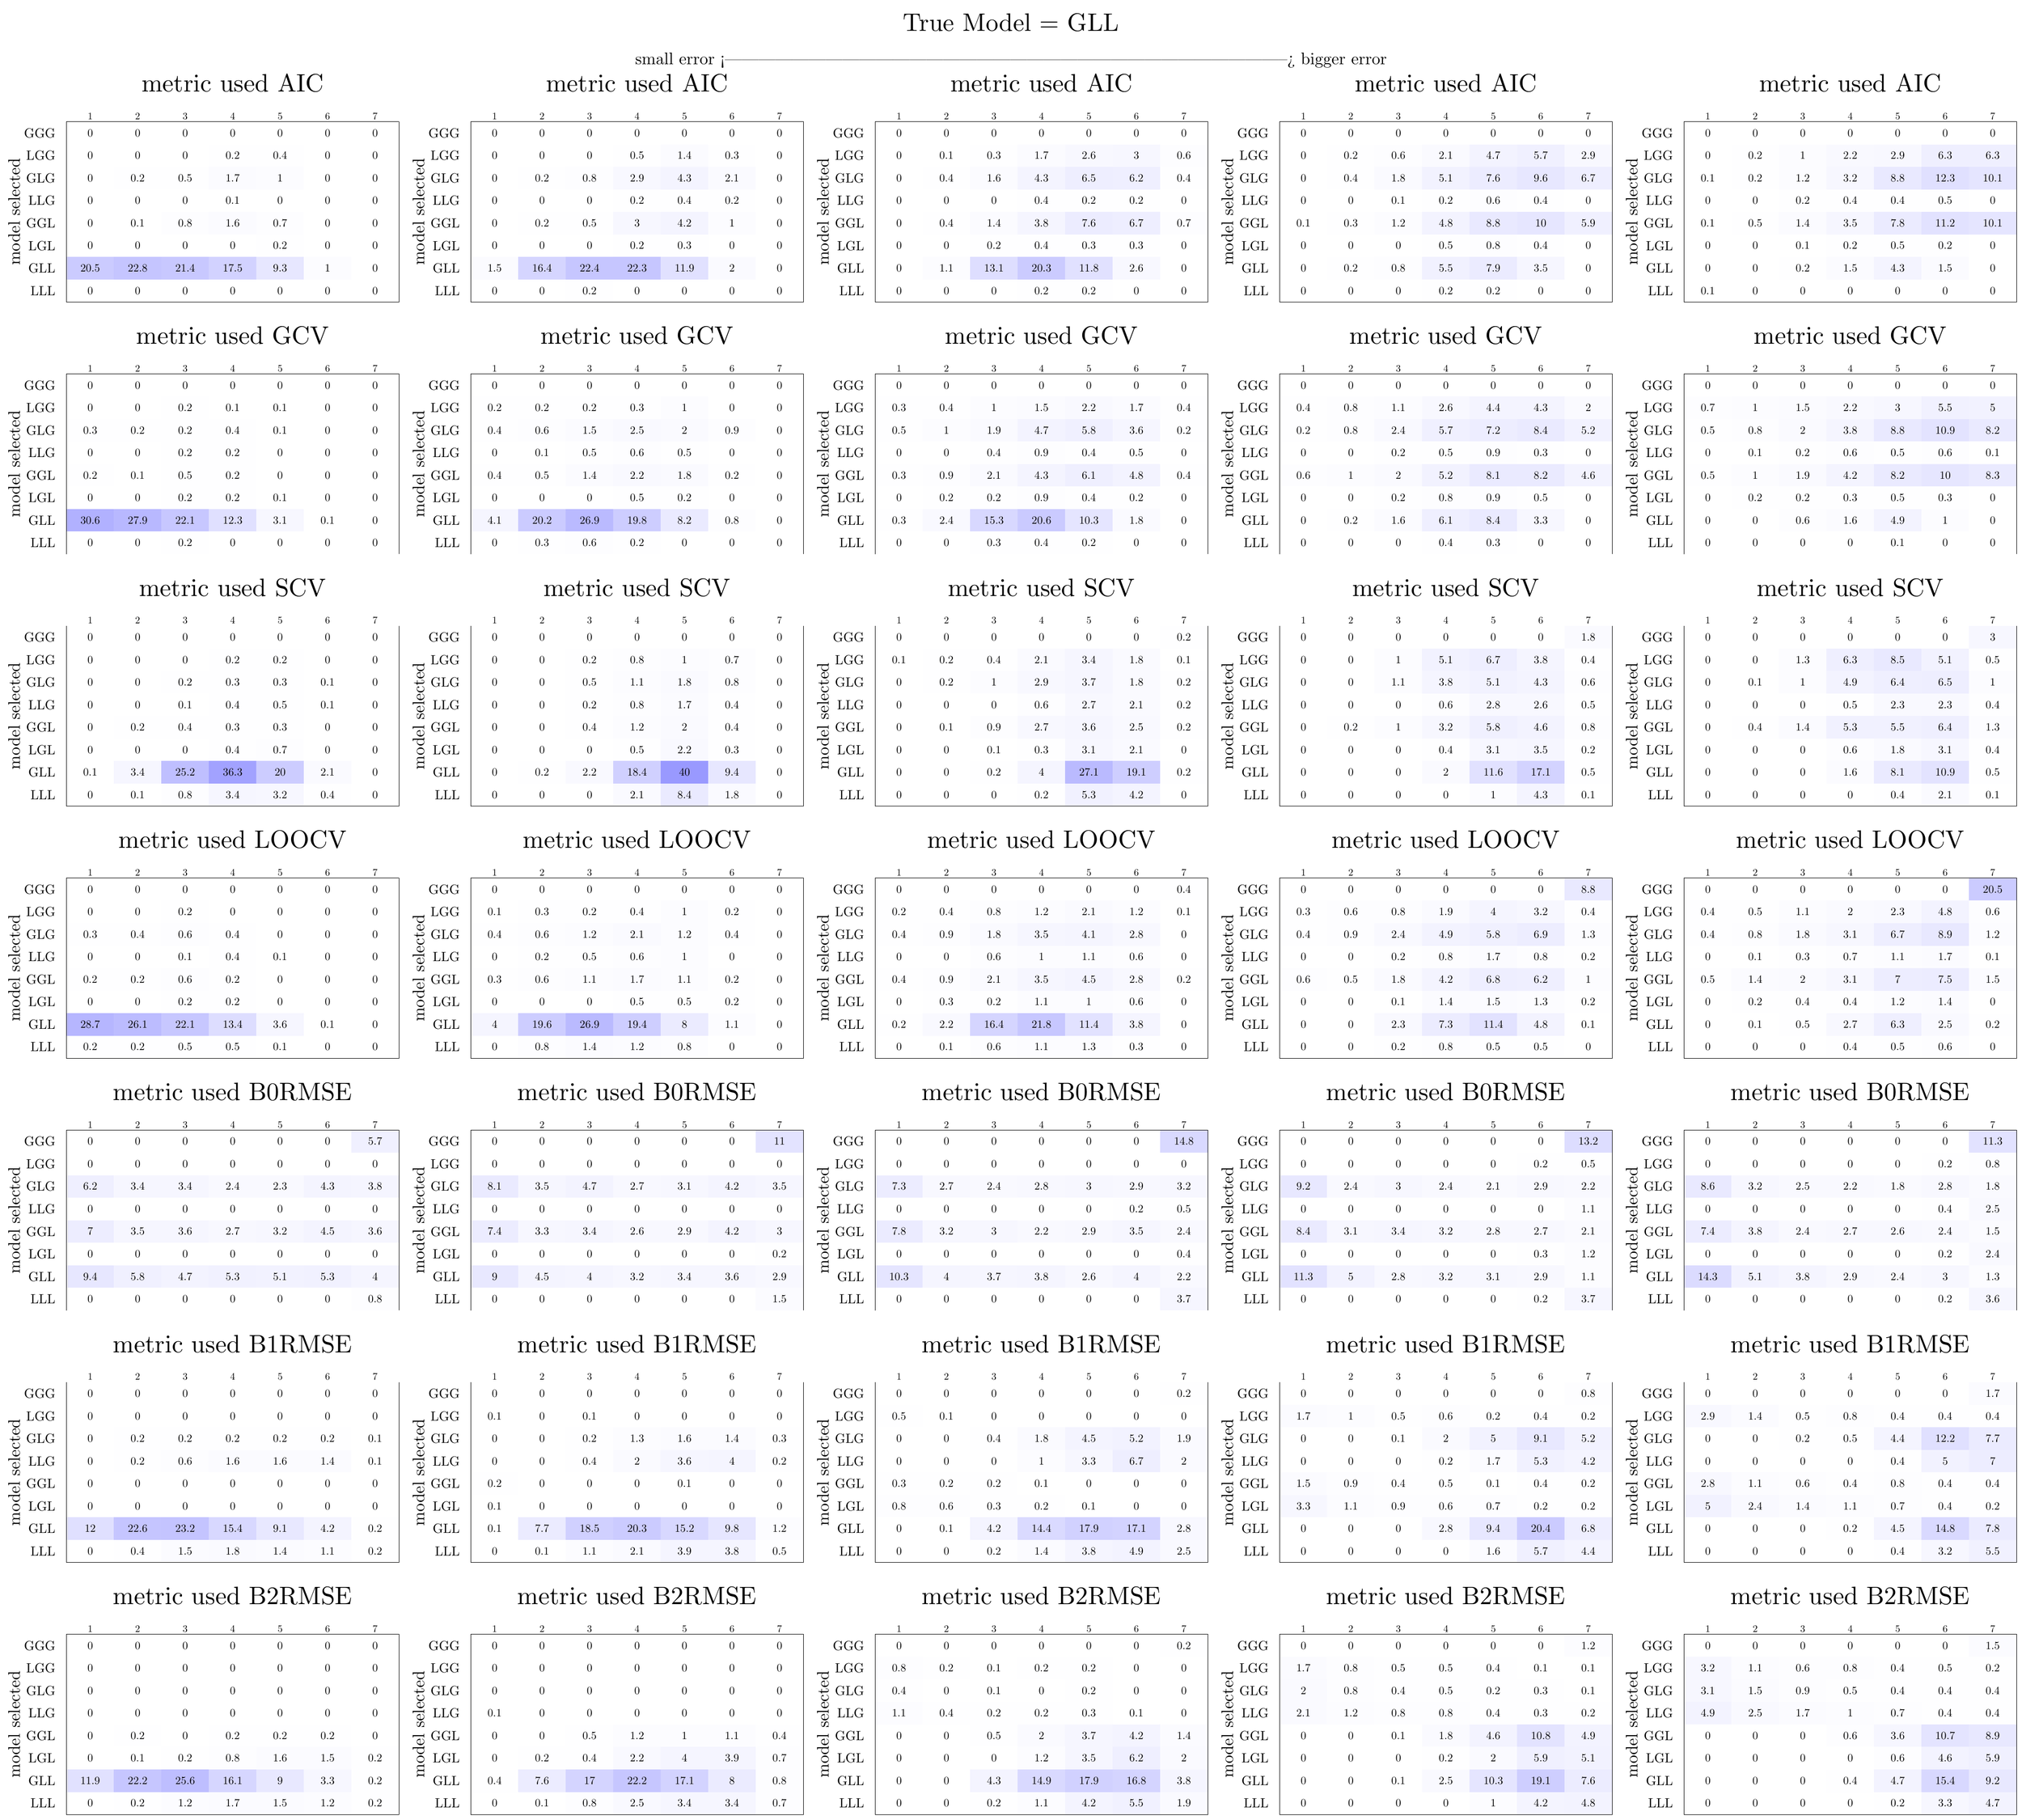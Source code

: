 % Created by tikzDevice version 0.8.1 on 2015-02-25 19:00:53
% !TEX encoding = UTF-8 Unicode
\documentclass{article}
\nonstopmode

\usepackage{tikz}

\usepackage[active,tightpage,psfixbb]{preview}

\PreviewEnvironment{pgfpicture}

\setlength\PreviewBorder{0pt}

\newcommand{\SweaveOpts}[1]{}  % do not interfere with LaTeX
\newcommand{\SweaveInput}[1]{} % because they are not real TeX commands
\newcommand{\Sexpr}[1]{}       % will only be parsed by R


%\usepackage{animate}
\usepackage[round]{natbib}
%\usepackage[nolists]{endfloat}
\usepackage[width = 5in]{geometry}
\usepackage{pdfpages, caption}
\usepackage{rotating}
\usepackage{caption, amsmath, graphicx, setspace, multirow, color, hyperref, array}
\usepackage{xcolor, colortbl}
\usepackage{arydshln}

\definecolor{Gray}{gray}{0.85}
\definecolor{Gray95}{gray}{0.95}
\definecolor{Gray75}{gray}{0.75}

\title{Can Conventional Measures Identify Geographically Varying Mixed Regression Relationships? A Simulation-based Analysis of Locally Weighted Regression}
\author{Aaron Swoboda}



\begin{document}

\begin{tikzpicture}[x=1pt,y=1pt]
\definecolor{fillColor}{RGB}{255,255,255}
\path[use as bounding box,fill=fillColor,fill opacity=0.00] (0,0) rectangle (1445.40,1300.86);
\begin{scope}
\path[clip] (  0.00,  0.00) rectangle (1445.40,1300.86);
\definecolor{drawColor}{RGB}{0,0,0}

\path[draw=drawColor,line width= 0.4pt,line join=round,line cap=round] ( 47.52,1085.04) --
	(285.12,1085.04) --
	(285.12,1213.74) --
	( 47.52,1213.74) --
	( 47.52,1085.04);
\definecolor{fillColor}{RGB}{255,255,255}

\path[fill=fillColor] ( 47.52,1197.65) rectangle ( 81.46,1213.74);

\path[fill=fillColor] ( 47.52,1181.57) rectangle ( 81.46,1197.65);

\path[fill=fillColor] ( 47.52,1165.48) rectangle ( 81.46,1181.57);

\path[fill=fillColor] ( 47.52,1149.39) rectangle ( 81.46,1165.48);

\path[fill=fillColor] ( 47.52,1133.30) rectangle ( 81.46,1149.39);

\path[fill=fillColor] ( 47.52,1117.21) rectangle ( 81.46,1133.30);
\definecolor{fillColor}{RGB}{203,203,255}

\path[fill=fillColor] ( 47.52,1101.13) rectangle ( 81.46,1117.21);
\definecolor{fillColor}{RGB}{255,255,255}

\path[fill=fillColor] ( 47.52,1085.04) rectangle ( 81.46,1101.13);

\path[fill=fillColor] ( 81.46,1197.65) rectangle (115.41,1213.74);

\path[fill=fillColor] ( 81.46,1181.57) rectangle (115.41,1197.65);
\definecolor{fillColor}{RGB}{254,254,255}

\path[fill=fillColor] ( 81.46,1165.48) rectangle (115.41,1181.57);
\definecolor{fillColor}{RGB}{255,255,255}

\path[fill=fillColor] ( 81.46,1149.39) rectangle (115.41,1165.48);

\path[fill=fillColor] ( 81.46,1133.30) rectangle (115.41,1149.39);

\path[fill=fillColor] ( 81.46,1117.21) rectangle (115.41,1133.30);
\definecolor{fillColor}{RGB}{197,197,255}

\path[fill=fillColor] ( 81.46,1101.13) rectangle (115.41,1117.21);
\definecolor{fillColor}{RGB}{255,255,255}

\path[fill=fillColor] ( 81.46,1085.04) rectangle (115.41,1101.13);

\path[fill=fillColor] (115.41,1197.65) rectangle (149.35,1213.74);

\path[fill=fillColor] (115.41,1181.57) rectangle (149.35,1197.65);
\definecolor{fillColor}{RGB}{254,254,255}

\path[fill=fillColor] (115.41,1165.48) rectangle (149.35,1181.57);
\definecolor{fillColor}{RGB}{255,255,255}

\path[fill=fillColor] (115.41,1149.39) rectangle (149.35,1165.48);
\definecolor{fillColor}{RGB}{253,253,255}

\path[fill=fillColor] (115.41,1133.30) rectangle (149.35,1149.39);
\definecolor{fillColor}{RGB}{255,255,255}

\path[fill=fillColor] (115.41,1117.21) rectangle (149.35,1133.30);
\definecolor{fillColor}{RGB}{200,200,255}

\path[fill=fillColor] (115.41,1101.13) rectangle (149.35,1117.21);
\definecolor{fillColor}{RGB}{255,255,255}

\path[fill=fillColor] (115.41,1085.04) rectangle (149.35,1101.13);

\path[fill=fillColor] (149.35,1197.65) rectangle (183.29,1213.74);
\definecolor{fillColor}{RGB}{254,254,255}

\path[fill=fillColor] (149.35,1181.57) rectangle (183.29,1197.65);
\definecolor{fillColor}{RGB}{251,251,255}

\path[fill=fillColor] (149.35,1165.48) rectangle (183.29,1181.57);
\definecolor{fillColor}{RGB}{255,255,255}

\path[fill=fillColor] (149.35,1149.39) rectangle (183.29,1165.48);
\definecolor{fillColor}{RGB}{251,251,255}

\path[fill=fillColor] (149.35,1133.30) rectangle (183.29,1149.39);
\definecolor{fillColor}{RGB}{255,255,255}

\path[fill=fillColor] (149.35,1117.21) rectangle (183.29,1133.30);
\definecolor{fillColor}{RGB}{210,210,255}

\path[fill=fillColor] (149.35,1101.13) rectangle (183.29,1117.21);
\definecolor{fillColor}{RGB}{255,255,255}

\path[fill=fillColor] (149.35,1085.04) rectangle (183.29,1101.13);

\path[fill=fillColor] (183.29,1197.65) rectangle (217.23,1213.74);
\definecolor{fillColor}{RGB}{254,254,255}

\path[fill=fillColor] (183.29,1181.57) rectangle (217.23,1197.65);
\definecolor{fillColor}{RGB}{252,252,255}

\path[fill=fillColor] (183.29,1165.48) rectangle (217.23,1181.57);
\definecolor{fillColor}{RGB}{255,255,255}

\path[fill=fillColor] (183.29,1149.39) rectangle (217.23,1165.48);
\definecolor{fillColor}{RGB}{253,253,255}

\path[fill=fillColor] (183.29,1133.30) rectangle (217.23,1149.39);
\definecolor{fillColor}{RGB}{254,254,255}

\path[fill=fillColor] (183.29,1117.21) rectangle (217.23,1133.30);
\definecolor{fillColor}{RGB}{231,231,255}

\path[fill=fillColor] (183.29,1101.13) rectangle (217.23,1117.21);
\definecolor{fillColor}{RGB}{255,255,255}

\path[fill=fillColor] (183.29,1085.04) rectangle (217.23,1101.13);

\path[fill=fillColor] (217.23,1197.65) rectangle (251.18,1213.74);

\path[fill=fillColor] (217.23,1181.57) rectangle (251.18,1197.65);

\path[fill=fillColor] (217.23,1165.48) rectangle (251.18,1181.57);

\path[fill=fillColor] (217.23,1149.39) rectangle (251.18,1165.48);

\path[fill=fillColor] (217.23,1133.30) rectangle (251.18,1149.39);

\path[fill=fillColor] (217.23,1117.21) rectangle (251.18,1133.30);
\definecolor{fillColor}{RGB}{252,252,255}

\path[fill=fillColor] (217.23,1101.13) rectangle (251.18,1117.21);
\definecolor{fillColor}{RGB}{255,255,255}

\path[fill=fillColor] (217.23,1085.04) rectangle (251.18,1101.13);

\path[fill=fillColor] (251.18,1197.65) rectangle (285.12,1213.74);

\path[fill=fillColor] (251.18,1181.57) rectangle (285.12,1197.65);

\path[fill=fillColor] (251.18,1165.48) rectangle (285.12,1181.57);

\path[fill=fillColor] (251.18,1149.39) rectangle (285.12,1165.48);

\path[fill=fillColor] (251.18,1133.30) rectangle (285.12,1149.39);

\path[fill=fillColor] (251.18,1117.21) rectangle (285.12,1133.30);

\path[fill=fillColor] (251.18,1101.13) rectangle (285.12,1117.21);

\path[fill=fillColor] (251.18,1085.04) rectangle (285.12,1101.13);

\node[text=drawColor,anchor=base,inner sep=0pt, outer sep=0pt, scale=  0.79] at ( 64.49,1203.16) {0};

\node[text=drawColor,anchor=base,inner sep=0pt, outer sep=0pt, scale=  0.79] at ( 64.49,1187.07) {0};

\node[text=drawColor,anchor=base,inner sep=0pt, outer sep=0pt, scale=  0.79] at ( 64.49,1170.98) {0};

\node[text=drawColor,anchor=base,inner sep=0pt, outer sep=0pt, scale=  0.79] at ( 64.49,1154.89) {0};

\node[text=drawColor,anchor=base,inner sep=0pt, outer sep=0pt, scale=  0.79] at ( 64.49,1138.81) {0};

\node[text=drawColor,anchor=base,inner sep=0pt, outer sep=0pt, scale=  0.79] at ( 64.49,1122.72) {0};

\node[text=drawColor,anchor=base,inner sep=0pt, outer sep=0pt, scale=  0.79] at ( 64.49,1106.63) {20.5};

\node[text=drawColor,anchor=base,inner sep=0pt, outer sep=0pt, scale=  0.79] at ( 64.49,1090.54) {0};

\node[text=drawColor,anchor=base,inner sep=0pt, outer sep=0pt, scale=  0.79] at ( 98.43,1203.16) {0};

\node[text=drawColor,anchor=base,inner sep=0pt, outer sep=0pt, scale=  0.79] at ( 98.43,1187.07) {0};

\node[text=drawColor,anchor=base,inner sep=0pt, outer sep=0pt, scale=  0.79] at ( 98.43,1170.98) {0.2};

\node[text=drawColor,anchor=base,inner sep=0pt, outer sep=0pt, scale=  0.79] at ( 98.43,1154.89) {0};

\node[text=drawColor,anchor=base,inner sep=0pt, outer sep=0pt, scale=  0.79] at ( 98.43,1138.81) {0.1};

\node[text=drawColor,anchor=base,inner sep=0pt, outer sep=0pt, scale=  0.79] at ( 98.43,1122.72) {0};

\node[text=drawColor,anchor=base,inner sep=0pt, outer sep=0pt, scale=  0.79] at ( 98.43,1106.63) {22.8};

\node[text=drawColor,anchor=base,inner sep=0pt, outer sep=0pt, scale=  0.79] at ( 98.43,1090.54) {0};

\node[text=drawColor,anchor=base,inner sep=0pt, outer sep=0pt, scale=  0.79] at (132.38,1203.16) {0};

\node[text=drawColor,anchor=base,inner sep=0pt, outer sep=0pt, scale=  0.79] at (132.38,1187.07) {0};

\node[text=drawColor,anchor=base,inner sep=0pt, outer sep=0pt, scale=  0.79] at (132.38,1170.98) {0.5};

\node[text=drawColor,anchor=base,inner sep=0pt, outer sep=0pt, scale=  0.79] at (132.38,1154.89) {0};

\node[text=drawColor,anchor=base,inner sep=0pt, outer sep=0pt, scale=  0.79] at (132.38,1138.81) {0.8};

\node[text=drawColor,anchor=base,inner sep=0pt, outer sep=0pt, scale=  0.79] at (132.38,1122.72) {0};

\node[text=drawColor,anchor=base,inner sep=0pt, outer sep=0pt, scale=  0.79] at (132.38,1106.63) {21.4};

\node[text=drawColor,anchor=base,inner sep=0pt, outer sep=0pt, scale=  0.79] at (132.38,1090.54) {0};

\node[text=drawColor,anchor=base,inner sep=0pt, outer sep=0pt, scale=  0.79] at (166.32,1203.16) {0};

\node[text=drawColor,anchor=base,inner sep=0pt, outer sep=0pt, scale=  0.79] at (166.32,1187.07) {0.2};

\node[text=drawColor,anchor=base,inner sep=0pt, outer sep=0pt, scale=  0.79] at (166.32,1170.98) {1.7};

\node[text=drawColor,anchor=base,inner sep=0pt, outer sep=0pt, scale=  0.79] at (166.32,1154.89) {0.1};

\node[text=drawColor,anchor=base,inner sep=0pt, outer sep=0pt, scale=  0.79] at (166.32,1138.81) {1.6};

\node[text=drawColor,anchor=base,inner sep=0pt, outer sep=0pt, scale=  0.79] at (166.32,1122.72) {0};

\node[text=drawColor,anchor=base,inner sep=0pt, outer sep=0pt, scale=  0.79] at (166.32,1106.63) {17.5};

\node[text=drawColor,anchor=base,inner sep=0pt, outer sep=0pt, scale=  0.79] at (166.32,1090.54) {0};

\node[text=drawColor,anchor=base,inner sep=0pt, outer sep=0pt, scale=  0.79] at (200.26,1203.16) {0};

\node[text=drawColor,anchor=base,inner sep=0pt, outer sep=0pt, scale=  0.79] at (200.26,1187.07) {0.4};

\node[text=drawColor,anchor=base,inner sep=0pt, outer sep=0pt, scale=  0.79] at (200.26,1170.98) {1};

\node[text=drawColor,anchor=base,inner sep=0pt, outer sep=0pt, scale=  0.79] at (200.26,1154.89) {0};

\node[text=drawColor,anchor=base,inner sep=0pt, outer sep=0pt, scale=  0.79] at (200.26,1138.81) {0.7};

\node[text=drawColor,anchor=base,inner sep=0pt, outer sep=0pt, scale=  0.79] at (200.26,1122.72) {0.2};

\node[text=drawColor,anchor=base,inner sep=0pt, outer sep=0pt, scale=  0.79] at (200.26,1106.63) {9.3};

\node[text=drawColor,anchor=base,inner sep=0pt, outer sep=0pt, scale=  0.79] at (200.26,1090.54) {0};

\node[text=drawColor,anchor=base,inner sep=0pt, outer sep=0pt, scale=  0.79] at (234.21,1203.16) {0};

\node[text=drawColor,anchor=base,inner sep=0pt, outer sep=0pt, scale=  0.79] at (234.21,1187.07) {0};

\node[text=drawColor,anchor=base,inner sep=0pt, outer sep=0pt, scale=  0.79] at (234.21,1170.98) {0};

\node[text=drawColor,anchor=base,inner sep=0pt, outer sep=0pt, scale=  0.79] at (234.21,1154.89) {0};

\node[text=drawColor,anchor=base,inner sep=0pt, outer sep=0pt, scale=  0.79] at (234.21,1138.81) {0};

\node[text=drawColor,anchor=base,inner sep=0pt, outer sep=0pt, scale=  0.79] at (234.21,1122.72) {0};

\node[text=drawColor,anchor=base,inner sep=0pt, outer sep=0pt, scale=  0.79] at (234.21,1106.63) {1};

\node[text=drawColor,anchor=base,inner sep=0pt, outer sep=0pt, scale=  0.79] at (234.21,1090.54) {0};

\node[text=drawColor,anchor=base,inner sep=0pt, outer sep=0pt, scale=  0.79] at (268.15,1203.16) {0};

\node[text=drawColor,anchor=base,inner sep=0pt, outer sep=0pt, scale=  0.79] at (268.15,1187.07) {0};

\node[text=drawColor,anchor=base,inner sep=0pt, outer sep=0pt, scale=  0.79] at (268.15,1170.98) {0};

\node[text=drawColor,anchor=base,inner sep=0pt, outer sep=0pt, scale=  0.79] at (268.15,1154.89) {0};

\node[text=drawColor,anchor=base,inner sep=0pt, outer sep=0pt, scale=  0.79] at (268.15,1138.81) {0};

\node[text=drawColor,anchor=base,inner sep=0pt, outer sep=0pt, scale=  0.79] at (268.15,1122.72) {0};

\node[text=drawColor,anchor=base,inner sep=0pt, outer sep=0pt, scale=  0.79] at (268.15,1106.63) {0};

\node[text=drawColor,anchor=base,inner sep=0pt, outer sep=0pt, scale=  0.79] at (268.15,1090.54) {0};

\node[text=drawColor,anchor=base,inner sep=0pt, outer sep=0pt, scale=  0.71] at ( 64.49,1215.32) {1};

\node[text=drawColor,anchor=base,inner sep=0pt, outer sep=0pt, scale=  0.71] at ( 98.43,1215.32) {2};

\node[text=drawColor,anchor=base,inner sep=0pt, outer sep=0pt, scale=  0.71] at (132.38,1215.32) {3};

\node[text=drawColor,anchor=base,inner sep=0pt, outer sep=0pt, scale=  0.71] at (166.32,1215.32) {4};

\node[text=drawColor,anchor=base,inner sep=0pt, outer sep=0pt, scale=  0.71] at (200.26,1215.32) {5};

\node[text=drawColor,anchor=base,inner sep=0pt, outer sep=0pt, scale=  0.71] at (234.21,1215.32) {6};

\node[text=drawColor,anchor=base,inner sep=0pt, outer sep=0pt, scale=  0.71] at (268.15,1215.32) {7};

\node[text=drawColor,anchor=base east,inner sep=0pt, outer sep=0pt, scale=  0.95] at ( 39.60,1089.81) {LLL};

\node[text=drawColor,anchor=base east,inner sep=0pt, outer sep=0pt, scale=  0.95] at ( 39.60,1105.90) {GLL};

\node[text=drawColor,anchor=base east,inner sep=0pt, outer sep=0pt, scale=  0.95] at ( 39.60,1121.99) {LGL};

\node[text=drawColor,anchor=base east,inner sep=0pt, outer sep=0pt, scale=  0.95] at ( 39.60,1138.07) {GGL};

\node[text=drawColor,anchor=base east,inner sep=0pt, outer sep=0pt, scale=  0.95] at ( 39.60,1154.16) {LLG};

\node[text=drawColor,anchor=base east,inner sep=0pt, outer sep=0pt, scale=  0.95] at ( 39.60,1170.25) {GLG};

\node[text=drawColor,anchor=base east,inner sep=0pt, outer sep=0pt, scale=  0.95] at ( 39.60,1186.34) {LGG};

\node[text=drawColor,anchor=base east,inner sep=0pt, outer sep=0pt, scale=  0.95] at ( 39.60,1202.42) {GGG};

\node[text=drawColor,rotate= 90.00,anchor=base,inner sep=0pt, outer sep=0pt, scale=  1.20] at ( 14.26,1149.39) {model selected};

\node[text=drawColor,anchor=base,inner sep=0pt, outer sep=0pt, scale=  1.80] at (166.32,1235.12) {metric used  AIC};
\end{scope}
\begin{scope}
\path[clip] (  0.00,  0.00) rectangle (1445.40,1300.86);
\definecolor{drawColor}{RGB}{0,0,0}

\path[draw=drawColor,line width= 0.4pt,line join=round,line cap=round] ( 47.52,904.86) --
	(285.12,904.86) --
	(285.12,1033.56) --
	( 47.52,1033.56) --
	( 47.52,904.86);
\definecolor{fillColor}{RGB}{255,255,255}

\path[fill=fillColor] ( 47.52,1017.47) rectangle ( 81.46,1033.56);

\path[fill=fillColor] ( 47.52,1001.38) rectangle ( 81.46,1017.47);
\definecolor{fillColor}{RGB}{254,254,255}

\path[fill=fillColor] ( 47.52,985.30) rectangle ( 81.46,1001.38);
\definecolor{fillColor}{RGB}{255,255,255}

\path[fill=fillColor] ( 47.52,969.21) rectangle ( 81.46,985.30);
\definecolor{fillColor}{RGB}{254,254,255}

\path[fill=fillColor] ( 47.52,953.12) rectangle ( 81.46,969.21);
\definecolor{fillColor}{RGB}{255,255,255}

\path[fill=fillColor] ( 47.52,937.03) rectangle ( 81.46,953.12);
\definecolor{fillColor}{RGB}{177,177,255}

\path[fill=fillColor] ( 47.52,920.95) rectangle ( 81.46,937.03);
\definecolor{fillColor}{RGB}{255,255,255}

\path[fill=fillColor] ( 47.52,904.86) rectangle ( 81.46,920.95);

\path[fill=fillColor] ( 81.46,1017.47) rectangle (115.41,1033.56);

\path[fill=fillColor] ( 81.46,1001.38) rectangle (115.41,1017.47);
\definecolor{fillColor}{RGB}{254,254,255}

\path[fill=fillColor] ( 81.46,985.30) rectangle (115.41,1001.38);
\definecolor{fillColor}{RGB}{255,255,255}

\path[fill=fillColor] ( 81.46,969.21) rectangle (115.41,985.30);

\path[fill=fillColor] ( 81.46,953.12) rectangle (115.41,969.21);

\path[fill=fillColor] ( 81.46,937.03) rectangle (115.41,953.12);
\definecolor{fillColor}{RGB}{184,184,255}

\path[fill=fillColor] ( 81.46,920.95) rectangle (115.41,937.03);
\definecolor{fillColor}{RGB}{255,255,255}

\path[fill=fillColor] ( 81.46,904.86) rectangle (115.41,920.95);

\path[fill=fillColor] (115.41,1017.47) rectangle (149.35,1033.56);
\definecolor{fillColor}{RGB}{254,254,255}

\path[fill=fillColor] (115.41,1001.38) rectangle (149.35,1017.47);

\path[fill=fillColor] (115.41,985.30) rectangle (149.35,1001.38);

\path[fill=fillColor] (115.41,969.21) rectangle (149.35,985.30);

\path[fill=fillColor] (115.41,953.12) rectangle (149.35,969.21);

\path[fill=fillColor] (115.41,937.03) rectangle (149.35,953.12);
\definecolor{fillColor}{RGB}{199,199,255}

\path[fill=fillColor] (115.41,920.95) rectangle (149.35,937.03);
\definecolor{fillColor}{RGB}{254,254,255}

\path[fill=fillColor] (115.41,904.86) rectangle (149.35,920.95);
\definecolor{fillColor}{RGB}{255,255,255}

\path[fill=fillColor] (149.35,1017.47) rectangle (183.29,1033.56);

\path[fill=fillColor] (149.35,1001.38) rectangle (183.29,1017.47);
\definecolor{fillColor}{RGB}{254,254,255}

\path[fill=fillColor] (149.35,985.30) rectangle (183.29,1001.38);

\path[fill=fillColor] (149.35,969.21) rectangle (183.29,985.30);

\path[fill=fillColor] (149.35,953.12) rectangle (183.29,969.21);

\path[fill=fillColor] (149.35,937.03) rectangle (183.29,953.12);
\definecolor{fillColor}{RGB}{224,224,255}

\path[fill=fillColor] (149.35,920.95) rectangle (183.29,937.03);
\definecolor{fillColor}{RGB}{255,255,255}

\path[fill=fillColor] (149.35,904.86) rectangle (183.29,920.95);

\path[fill=fillColor] (183.29,1017.47) rectangle (217.23,1033.56);

\path[fill=fillColor] (183.29,1001.38) rectangle (217.23,1017.47);

\path[fill=fillColor] (183.29,985.30) rectangle (217.23,1001.38);

\path[fill=fillColor] (183.29,969.21) rectangle (217.23,985.30);

\path[fill=fillColor] (183.29,953.12) rectangle (217.23,969.21);

\path[fill=fillColor] (183.29,937.03) rectangle (217.23,953.12);
\definecolor{fillColor}{RGB}{247,247,255}

\path[fill=fillColor] (183.29,920.95) rectangle (217.23,937.03);
\definecolor{fillColor}{RGB}{255,255,255}

\path[fill=fillColor] (183.29,904.86) rectangle (217.23,920.95);

\path[fill=fillColor] (217.23,1017.47) rectangle (251.18,1033.56);

\path[fill=fillColor] (217.23,1001.38) rectangle (251.18,1017.47);

\path[fill=fillColor] (217.23,985.30) rectangle (251.18,1001.38);

\path[fill=fillColor] (217.23,969.21) rectangle (251.18,985.30);

\path[fill=fillColor] (217.23,953.12) rectangle (251.18,969.21);

\path[fill=fillColor] (217.23,937.03) rectangle (251.18,953.12);

\path[fill=fillColor] (217.23,920.95) rectangle (251.18,937.03);

\path[fill=fillColor] (217.23,904.86) rectangle (251.18,920.95);

\path[fill=fillColor] (251.18,1017.47) rectangle (285.12,1033.56);

\path[fill=fillColor] (251.18,1001.38) rectangle (285.12,1017.47);

\path[fill=fillColor] (251.18,985.30) rectangle (285.12,1001.38);

\path[fill=fillColor] (251.18,969.21) rectangle (285.12,985.30);

\path[fill=fillColor] (251.18,953.12) rectangle (285.12,969.21);

\path[fill=fillColor] (251.18,937.03) rectangle (285.12,953.12);

\path[fill=fillColor] (251.18,920.95) rectangle (285.12,937.03);

\path[fill=fillColor] (251.18,904.86) rectangle (285.12,920.95);

\node[text=drawColor,anchor=base,inner sep=0pt, outer sep=0pt, scale=  0.79] at ( 64.49,1022.98) {0};

\node[text=drawColor,anchor=base,inner sep=0pt, outer sep=0pt, scale=  0.79] at ( 64.49,1006.89) {0};

\node[text=drawColor,anchor=base,inner sep=0pt, outer sep=0pt, scale=  0.79] at ( 64.49,990.80) {0.3};

\node[text=drawColor,anchor=base,inner sep=0pt, outer sep=0pt, scale=  0.79] at ( 64.49,974.71) {0};

\node[text=drawColor,anchor=base,inner sep=0pt, outer sep=0pt, scale=  0.79] at ( 64.49,958.63) {0.2};

\node[text=drawColor,anchor=base,inner sep=0pt, outer sep=0pt, scale=  0.79] at ( 64.49,942.54) {0};

\node[text=drawColor,anchor=base,inner sep=0pt, outer sep=0pt, scale=  0.79] at ( 64.49,926.45) {30.6};

\node[text=drawColor,anchor=base,inner sep=0pt, outer sep=0pt, scale=  0.79] at ( 64.49,910.36) {0};

\node[text=drawColor,anchor=base,inner sep=0pt, outer sep=0pt, scale=  0.79] at ( 98.43,1022.98) {0};

\node[text=drawColor,anchor=base,inner sep=0pt, outer sep=0pt, scale=  0.79] at ( 98.43,1006.89) {0};

\node[text=drawColor,anchor=base,inner sep=0pt, outer sep=0pt, scale=  0.79] at ( 98.43,990.80) {0.2};

\node[text=drawColor,anchor=base,inner sep=0pt, outer sep=0pt, scale=  0.79] at ( 98.43,974.71) {0};

\node[text=drawColor,anchor=base,inner sep=0pt, outer sep=0pt, scale=  0.79] at ( 98.43,958.63) {0.1};

\node[text=drawColor,anchor=base,inner sep=0pt, outer sep=0pt, scale=  0.79] at ( 98.43,942.54) {0};

\node[text=drawColor,anchor=base,inner sep=0pt, outer sep=0pt, scale=  0.79] at ( 98.43,926.45) {27.9};

\node[text=drawColor,anchor=base,inner sep=0pt, outer sep=0pt, scale=  0.79] at ( 98.43,910.36) {0};

\node[text=drawColor,anchor=base,inner sep=0pt, outer sep=0pt, scale=  0.79] at (132.38,1022.98) {0};

\node[text=drawColor,anchor=base,inner sep=0pt, outer sep=0pt, scale=  0.79] at (132.38,1006.89) {0.2};

\node[text=drawColor,anchor=base,inner sep=0pt, outer sep=0pt, scale=  0.79] at (132.38,990.80) {0.2};

\node[text=drawColor,anchor=base,inner sep=0pt, outer sep=0pt, scale=  0.79] at (132.38,974.71) {0.2};

\node[text=drawColor,anchor=base,inner sep=0pt, outer sep=0pt, scale=  0.79] at (132.38,958.63) {0.5};

\node[text=drawColor,anchor=base,inner sep=0pt, outer sep=0pt, scale=  0.79] at (132.38,942.54) {0.2};

\node[text=drawColor,anchor=base,inner sep=0pt, outer sep=0pt, scale=  0.79] at (132.38,926.45) {22.1};

\node[text=drawColor,anchor=base,inner sep=0pt, outer sep=0pt, scale=  0.79] at (132.38,910.36) {0.2};

\node[text=drawColor,anchor=base,inner sep=0pt, outer sep=0pt, scale=  0.79] at (166.32,1022.98) {0};

\node[text=drawColor,anchor=base,inner sep=0pt, outer sep=0pt, scale=  0.79] at (166.32,1006.89) {0.1};

\node[text=drawColor,anchor=base,inner sep=0pt, outer sep=0pt, scale=  0.79] at (166.32,990.80) {0.4};

\node[text=drawColor,anchor=base,inner sep=0pt, outer sep=0pt, scale=  0.79] at (166.32,974.71) {0.2};

\node[text=drawColor,anchor=base,inner sep=0pt, outer sep=0pt, scale=  0.79] at (166.32,958.63) {0.2};

\node[text=drawColor,anchor=base,inner sep=0pt, outer sep=0pt, scale=  0.79] at (166.32,942.54) {0.2};

\node[text=drawColor,anchor=base,inner sep=0pt, outer sep=0pt, scale=  0.79] at (166.32,926.45) {12.3};

\node[text=drawColor,anchor=base,inner sep=0pt, outer sep=0pt, scale=  0.79] at (166.32,910.36) {0};

\node[text=drawColor,anchor=base,inner sep=0pt, outer sep=0pt, scale=  0.79] at (200.26,1022.98) {0};

\node[text=drawColor,anchor=base,inner sep=0pt, outer sep=0pt, scale=  0.79] at (200.26,1006.89) {0.1};

\node[text=drawColor,anchor=base,inner sep=0pt, outer sep=0pt, scale=  0.79] at (200.26,990.80) {0.1};

\node[text=drawColor,anchor=base,inner sep=0pt, outer sep=0pt, scale=  0.79] at (200.26,974.71) {0};

\node[text=drawColor,anchor=base,inner sep=0pt, outer sep=0pt, scale=  0.79] at (200.26,958.63) {0};

\node[text=drawColor,anchor=base,inner sep=0pt, outer sep=0pt, scale=  0.79] at (200.26,942.54) {0.1};

\node[text=drawColor,anchor=base,inner sep=0pt, outer sep=0pt, scale=  0.79] at (200.26,926.45) {3.1};

\node[text=drawColor,anchor=base,inner sep=0pt, outer sep=0pt, scale=  0.79] at (200.26,910.36) {0};

\node[text=drawColor,anchor=base,inner sep=0pt, outer sep=0pt, scale=  0.79] at (234.21,1022.98) {0};

\node[text=drawColor,anchor=base,inner sep=0pt, outer sep=0pt, scale=  0.79] at (234.21,1006.89) {0};

\node[text=drawColor,anchor=base,inner sep=0pt, outer sep=0pt, scale=  0.79] at (234.21,990.80) {0};

\node[text=drawColor,anchor=base,inner sep=0pt, outer sep=0pt, scale=  0.79] at (234.21,974.71) {0};

\node[text=drawColor,anchor=base,inner sep=0pt, outer sep=0pt, scale=  0.79] at (234.21,958.63) {0};

\node[text=drawColor,anchor=base,inner sep=0pt, outer sep=0pt, scale=  0.79] at (234.21,942.54) {0};

\node[text=drawColor,anchor=base,inner sep=0pt, outer sep=0pt, scale=  0.79] at (234.21,926.45) {0.1};

\node[text=drawColor,anchor=base,inner sep=0pt, outer sep=0pt, scale=  0.79] at (234.21,910.36) {0};

\node[text=drawColor,anchor=base,inner sep=0pt, outer sep=0pt, scale=  0.79] at (268.15,1022.98) {0};

\node[text=drawColor,anchor=base,inner sep=0pt, outer sep=0pt, scale=  0.79] at (268.15,1006.89) {0};

\node[text=drawColor,anchor=base,inner sep=0pt, outer sep=0pt, scale=  0.79] at (268.15,990.80) {0};

\node[text=drawColor,anchor=base,inner sep=0pt, outer sep=0pt, scale=  0.79] at (268.15,974.71) {0};

\node[text=drawColor,anchor=base,inner sep=0pt, outer sep=0pt, scale=  0.79] at (268.15,958.63) {0};

\node[text=drawColor,anchor=base,inner sep=0pt, outer sep=0pt, scale=  0.79] at (268.15,942.54) {0};

\node[text=drawColor,anchor=base,inner sep=0pt, outer sep=0pt, scale=  0.79] at (268.15,926.45) {0};

\node[text=drawColor,anchor=base,inner sep=0pt, outer sep=0pt, scale=  0.79] at (268.15,910.36) {0};

\node[text=drawColor,anchor=base,inner sep=0pt, outer sep=0pt, scale=  0.71] at ( 64.49,1035.14) {1};

\node[text=drawColor,anchor=base,inner sep=0pt, outer sep=0pt, scale=  0.71] at ( 98.43,1035.14) {2};

\node[text=drawColor,anchor=base,inner sep=0pt, outer sep=0pt, scale=  0.71] at (132.38,1035.14) {3};

\node[text=drawColor,anchor=base,inner sep=0pt, outer sep=0pt, scale=  0.71] at (166.32,1035.14) {4};

\node[text=drawColor,anchor=base,inner sep=0pt, outer sep=0pt, scale=  0.71] at (200.26,1035.14) {5};

\node[text=drawColor,anchor=base,inner sep=0pt, outer sep=0pt, scale=  0.71] at (234.21,1035.14) {6};

\node[text=drawColor,anchor=base,inner sep=0pt, outer sep=0pt, scale=  0.71] at (268.15,1035.14) {7};

\node[text=drawColor,anchor=base east,inner sep=0pt, outer sep=0pt, scale=  0.95] at ( 39.60,909.63) {LLL};

\node[text=drawColor,anchor=base east,inner sep=0pt, outer sep=0pt, scale=  0.95] at ( 39.60,925.72) {GLL};

\node[text=drawColor,anchor=base east,inner sep=0pt, outer sep=0pt, scale=  0.95] at ( 39.60,941.81) {LGL};

\node[text=drawColor,anchor=base east,inner sep=0pt, outer sep=0pt, scale=  0.95] at ( 39.60,957.89) {GGL};

\node[text=drawColor,anchor=base east,inner sep=0pt, outer sep=0pt, scale=  0.95] at ( 39.60,973.98) {LLG};

\node[text=drawColor,anchor=base east,inner sep=0pt, outer sep=0pt, scale=  0.95] at ( 39.60,990.07) {GLG};

\node[text=drawColor,anchor=base east,inner sep=0pt, outer sep=0pt, scale=  0.95] at ( 39.60,1006.16) {LGG};

\node[text=drawColor,anchor=base east,inner sep=0pt, outer sep=0pt, scale=  0.95] at ( 39.60,1022.24) {GGG};

\node[text=drawColor,rotate= 90.00,anchor=base,inner sep=0pt, outer sep=0pt, scale=  1.20] at ( 14.26,969.21) {model selected};

\node[text=drawColor,anchor=base,inner sep=0pt, outer sep=0pt, scale=  1.80] at (166.32,1054.94) {metric used  GCV};
\end{scope}
\begin{scope}
\path[clip] (  0.00,  0.00) rectangle (1445.40,1300.86);
\definecolor{drawColor}{RGB}{0,0,0}

\path[draw=drawColor,line width= 0.4pt,line join=round,line cap=round] ( 47.52,724.68) --
	(285.12,724.68) --
	(285.12,853.38) --
	( 47.52,853.38) --
	( 47.52,724.68);
\definecolor{fillColor}{RGB}{255,255,255}

\path[fill=fillColor] ( 47.52,837.29) rectangle ( 81.46,853.38);

\path[fill=fillColor] ( 47.52,821.20) rectangle ( 81.46,837.29);

\path[fill=fillColor] ( 47.52,805.12) rectangle ( 81.46,821.20);

\path[fill=fillColor] ( 47.52,789.03) rectangle ( 81.46,805.12);

\path[fill=fillColor] ( 47.52,772.94) rectangle ( 81.46,789.03);

\path[fill=fillColor] ( 47.52,756.85) rectangle ( 81.46,772.94);

\path[fill=fillColor] ( 47.52,740.77) rectangle ( 81.46,756.85);

\path[fill=fillColor] ( 47.52,724.68) rectangle ( 81.46,740.77);

\path[fill=fillColor] ( 81.46,837.29) rectangle (115.41,853.38);

\path[fill=fillColor] ( 81.46,821.20) rectangle (115.41,837.29);

\path[fill=fillColor] ( 81.46,805.12) rectangle (115.41,821.20);

\path[fill=fillColor] ( 81.46,789.03) rectangle (115.41,805.12);
\definecolor{fillColor}{RGB}{254,254,255}

\path[fill=fillColor] ( 81.46,772.94) rectangle (115.41,789.03);
\definecolor{fillColor}{RGB}{255,255,255}

\path[fill=fillColor] ( 81.46,756.85) rectangle (115.41,772.94);
\definecolor{fillColor}{RGB}{246,246,255}

\path[fill=fillColor] ( 81.46,740.77) rectangle (115.41,756.85);
\definecolor{fillColor}{RGB}{255,255,255}

\path[fill=fillColor] ( 81.46,724.68) rectangle (115.41,740.77);

\path[fill=fillColor] (115.41,837.29) rectangle (149.35,853.38);

\path[fill=fillColor] (115.41,821.20) rectangle (149.35,837.29);
\definecolor{fillColor}{RGB}{254,254,255}

\path[fill=fillColor] (115.41,805.12) rectangle (149.35,821.20);
\definecolor{fillColor}{RGB}{255,255,255}

\path[fill=fillColor] (115.41,789.03) rectangle (149.35,805.12);
\definecolor{fillColor}{RGB}{254,254,255}

\path[fill=fillColor] (115.41,772.94) rectangle (149.35,789.03);
\definecolor{fillColor}{RGB}{255,255,255}

\path[fill=fillColor] (115.41,756.85) rectangle (149.35,772.94);
\definecolor{fillColor}{RGB}{191,191,255}

\path[fill=fillColor] (115.41,740.77) rectangle (149.35,756.85);
\definecolor{fillColor}{RGB}{253,253,255}

\path[fill=fillColor] (115.41,724.68) rectangle (149.35,740.77);
\definecolor{fillColor}{RGB}{255,255,255}

\path[fill=fillColor] (149.35,837.29) rectangle (183.29,853.38);
\definecolor{fillColor}{RGB}{254,254,255}

\path[fill=fillColor] (149.35,821.20) rectangle (183.29,837.29);

\path[fill=fillColor] (149.35,805.12) rectangle (183.29,821.20);

\path[fill=fillColor] (149.35,789.03) rectangle (183.29,805.12);

\path[fill=fillColor] (149.35,772.94) rectangle (183.29,789.03);

\path[fill=fillColor] (149.35,756.85) rectangle (183.29,772.94);
\definecolor{fillColor}{RGB}{162,162,255}

\path[fill=fillColor] (149.35,740.77) rectangle (183.29,756.85);
\definecolor{fillColor}{RGB}{246,246,255}

\path[fill=fillColor] (149.35,724.68) rectangle (183.29,740.77);
\definecolor{fillColor}{RGB}{255,255,255}

\path[fill=fillColor] (183.29,837.29) rectangle (217.23,853.38);
\definecolor{fillColor}{RGB}{254,254,255}

\path[fill=fillColor] (183.29,821.20) rectangle (217.23,837.29);

\path[fill=fillColor] (183.29,805.12) rectangle (217.23,821.20);

\path[fill=fillColor] (183.29,789.03) rectangle (217.23,805.12);

\path[fill=fillColor] (183.29,772.94) rectangle (217.23,789.03);
\definecolor{fillColor}{RGB}{253,253,255}

\path[fill=fillColor] (183.29,756.85) rectangle (217.23,772.94);
\definecolor{fillColor}{RGB}{204,204,255}

\path[fill=fillColor] (183.29,740.77) rectangle (217.23,756.85);
\definecolor{fillColor}{RGB}{247,247,255}

\path[fill=fillColor] (183.29,724.68) rectangle (217.23,740.77);
\definecolor{fillColor}{RGB}{255,255,255}

\path[fill=fillColor] (217.23,837.29) rectangle (251.18,853.38);

\path[fill=fillColor] (217.23,821.20) rectangle (251.18,837.29);

\path[fill=fillColor] (217.23,805.12) rectangle (251.18,821.20);

\path[fill=fillColor] (217.23,789.03) rectangle (251.18,805.12);

\path[fill=fillColor] (217.23,772.94) rectangle (251.18,789.03);

\path[fill=fillColor] (217.23,756.85) rectangle (251.18,772.94);
\definecolor{fillColor}{RGB}{250,250,255}

\path[fill=fillColor] (217.23,740.77) rectangle (251.18,756.85);
\definecolor{fillColor}{RGB}{254,254,255}

\path[fill=fillColor] (217.23,724.68) rectangle (251.18,740.77);
\definecolor{fillColor}{RGB}{255,255,255}

\path[fill=fillColor] (251.18,837.29) rectangle (285.12,853.38);

\path[fill=fillColor] (251.18,821.20) rectangle (285.12,837.29);

\path[fill=fillColor] (251.18,805.12) rectangle (285.12,821.20);

\path[fill=fillColor] (251.18,789.03) rectangle (285.12,805.12);

\path[fill=fillColor] (251.18,772.94) rectangle (285.12,789.03);

\path[fill=fillColor] (251.18,756.85) rectangle (285.12,772.94);

\path[fill=fillColor] (251.18,740.77) rectangle (285.12,756.85);

\path[fill=fillColor] (251.18,724.68) rectangle (285.12,740.77);

\node[text=drawColor,anchor=base,inner sep=0pt, outer sep=0pt, scale=  0.79] at ( 64.49,842.80) {0};

\node[text=drawColor,anchor=base,inner sep=0pt, outer sep=0pt, scale=  0.79] at ( 64.49,826.71) {0};

\node[text=drawColor,anchor=base,inner sep=0pt, outer sep=0pt, scale=  0.79] at ( 64.49,810.62) {0};

\node[text=drawColor,anchor=base,inner sep=0pt, outer sep=0pt, scale=  0.79] at ( 64.49,794.53) {0};

\node[text=drawColor,anchor=base,inner sep=0pt, outer sep=0pt, scale=  0.79] at ( 64.49,778.45) {0};

\node[text=drawColor,anchor=base,inner sep=0pt, outer sep=0pt, scale=  0.79] at ( 64.49,762.36) {0};

\node[text=drawColor,anchor=base,inner sep=0pt, outer sep=0pt, scale=  0.79] at ( 64.49,746.27) {0.1};

\node[text=drawColor,anchor=base,inner sep=0pt, outer sep=0pt, scale=  0.79] at ( 64.49,730.18) {0};

\node[text=drawColor,anchor=base,inner sep=0pt, outer sep=0pt, scale=  0.79] at ( 98.43,842.80) {0};

\node[text=drawColor,anchor=base,inner sep=0pt, outer sep=0pt, scale=  0.79] at ( 98.43,826.71) {0};

\node[text=drawColor,anchor=base,inner sep=0pt, outer sep=0pt, scale=  0.79] at ( 98.43,810.62) {0};

\node[text=drawColor,anchor=base,inner sep=0pt, outer sep=0pt, scale=  0.79] at ( 98.43,794.53) {0};

\node[text=drawColor,anchor=base,inner sep=0pt, outer sep=0pt, scale=  0.79] at ( 98.43,778.45) {0.2};

\node[text=drawColor,anchor=base,inner sep=0pt, outer sep=0pt, scale=  0.79] at ( 98.43,762.36) {0};

\node[text=drawColor,anchor=base,inner sep=0pt, outer sep=0pt, scale=  0.79] at ( 98.43,746.27) {3.4};

\node[text=drawColor,anchor=base,inner sep=0pt, outer sep=0pt, scale=  0.79] at ( 98.43,730.18) {0.1};

\node[text=drawColor,anchor=base,inner sep=0pt, outer sep=0pt, scale=  0.79] at (132.38,842.80) {0};

\node[text=drawColor,anchor=base,inner sep=0pt, outer sep=0pt, scale=  0.79] at (132.38,826.71) {0};

\node[text=drawColor,anchor=base,inner sep=0pt, outer sep=0pt, scale=  0.79] at (132.38,810.62) {0.2};

\node[text=drawColor,anchor=base,inner sep=0pt, outer sep=0pt, scale=  0.79] at (132.38,794.53) {0.1};

\node[text=drawColor,anchor=base,inner sep=0pt, outer sep=0pt, scale=  0.79] at (132.38,778.45) {0.4};

\node[text=drawColor,anchor=base,inner sep=0pt, outer sep=0pt, scale=  0.79] at (132.38,762.36) {0};

\node[text=drawColor,anchor=base,inner sep=0pt, outer sep=0pt, scale=  0.79] at (132.38,746.27) {25.2};

\node[text=drawColor,anchor=base,inner sep=0pt, outer sep=0pt, scale=  0.79] at (132.38,730.18) {0.8};

\node[text=drawColor,anchor=base,inner sep=0pt, outer sep=0pt, scale=  0.79] at (166.32,842.80) {0};

\node[text=drawColor,anchor=base,inner sep=0pt, outer sep=0pt, scale=  0.79] at (166.32,826.71) {0.2};

\node[text=drawColor,anchor=base,inner sep=0pt, outer sep=0pt, scale=  0.79] at (166.32,810.62) {0.3};

\node[text=drawColor,anchor=base,inner sep=0pt, outer sep=0pt, scale=  0.79] at (166.32,794.53) {0.4};

\node[text=drawColor,anchor=base,inner sep=0pt, outer sep=0pt, scale=  0.79] at (166.32,778.45) {0.3};

\node[text=drawColor,anchor=base,inner sep=0pt, outer sep=0pt, scale=  0.79] at (166.32,762.36) {0.4};

\node[text=drawColor,anchor=base,inner sep=0pt, outer sep=0pt, scale=  0.79] at (166.32,746.27) {36.3};

\node[text=drawColor,anchor=base,inner sep=0pt, outer sep=0pt, scale=  0.79] at (166.32,730.18) {3.4};

\node[text=drawColor,anchor=base,inner sep=0pt, outer sep=0pt, scale=  0.79] at (200.26,842.80) {0};

\node[text=drawColor,anchor=base,inner sep=0pt, outer sep=0pt, scale=  0.79] at (200.26,826.71) {0.2};

\node[text=drawColor,anchor=base,inner sep=0pt, outer sep=0pt, scale=  0.79] at (200.26,810.62) {0.3};

\node[text=drawColor,anchor=base,inner sep=0pt, outer sep=0pt, scale=  0.79] at (200.26,794.53) {0.5};

\node[text=drawColor,anchor=base,inner sep=0pt, outer sep=0pt, scale=  0.79] at (200.26,778.45) {0.3};

\node[text=drawColor,anchor=base,inner sep=0pt, outer sep=0pt, scale=  0.79] at (200.26,762.36) {0.7};

\node[text=drawColor,anchor=base,inner sep=0pt, outer sep=0pt, scale=  0.79] at (200.26,746.27) {20};

\node[text=drawColor,anchor=base,inner sep=0pt, outer sep=0pt, scale=  0.79] at (200.26,730.18) {3.2};

\node[text=drawColor,anchor=base,inner sep=0pt, outer sep=0pt, scale=  0.79] at (234.21,842.80) {0};

\node[text=drawColor,anchor=base,inner sep=0pt, outer sep=0pt, scale=  0.79] at (234.21,826.71) {0};

\node[text=drawColor,anchor=base,inner sep=0pt, outer sep=0pt, scale=  0.79] at (234.21,810.62) {0.1};

\node[text=drawColor,anchor=base,inner sep=0pt, outer sep=0pt, scale=  0.79] at (234.21,794.53) {0.1};

\node[text=drawColor,anchor=base,inner sep=0pt, outer sep=0pt, scale=  0.79] at (234.21,778.45) {0};

\node[text=drawColor,anchor=base,inner sep=0pt, outer sep=0pt, scale=  0.79] at (234.21,762.36) {0};

\node[text=drawColor,anchor=base,inner sep=0pt, outer sep=0pt, scale=  0.79] at (234.21,746.27) {2.1};

\node[text=drawColor,anchor=base,inner sep=0pt, outer sep=0pt, scale=  0.79] at (234.21,730.18) {0.4};

\node[text=drawColor,anchor=base,inner sep=0pt, outer sep=0pt, scale=  0.79] at (268.15,842.80) {0};

\node[text=drawColor,anchor=base,inner sep=0pt, outer sep=0pt, scale=  0.79] at (268.15,826.71) {0};

\node[text=drawColor,anchor=base,inner sep=0pt, outer sep=0pt, scale=  0.79] at (268.15,810.62) {0};

\node[text=drawColor,anchor=base,inner sep=0pt, outer sep=0pt, scale=  0.79] at (268.15,794.53) {0};

\node[text=drawColor,anchor=base,inner sep=0pt, outer sep=0pt, scale=  0.79] at (268.15,778.45) {0};

\node[text=drawColor,anchor=base,inner sep=0pt, outer sep=0pt, scale=  0.79] at (268.15,762.36) {0};

\node[text=drawColor,anchor=base,inner sep=0pt, outer sep=0pt, scale=  0.79] at (268.15,746.27) {0};

\node[text=drawColor,anchor=base,inner sep=0pt, outer sep=0pt, scale=  0.79] at (268.15,730.18) {0};

\node[text=drawColor,anchor=base,inner sep=0pt, outer sep=0pt, scale=  0.71] at ( 64.49,854.96) {1};

\node[text=drawColor,anchor=base,inner sep=0pt, outer sep=0pt, scale=  0.71] at ( 98.43,854.96) {2};

\node[text=drawColor,anchor=base,inner sep=0pt, outer sep=0pt, scale=  0.71] at (132.38,854.96) {3};

\node[text=drawColor,anchor=base,inner sep=0pt, outer sep=0pt, scale=  0.71] at (166.32,854.96) {4};

\node[text=drawColor,anchor=base,inner sep=0pt, outer sep=0pt, scale=  0.71] at (200.26,854.96) {5};

\node[text=drawColor,anchor=base,inner sep=0pt, outer sep=0pt, scale=  0.71] at (234.21,854.96) {6};

\node[text=drawColor,anchor=base,inner sep=0pt, outer sep=0pt, scale=  0.71] at (268.15,854.96) {7};

\node[text=drawColor,anchor=base east,inner sep=0pt, outer sep=0pt, scale=  0.95] at ( 39.60,729.45) {LLL};

\node[text=drawColor,anchor=base east,inner sep=0pt, outer sep=0pt, scale=  0.95] at ( 39.60,745.54) {GLL};

\node[text=drawColor,anchor=base east,inner sep=0pt, outer sep=0pt, scale=  0.95] at ( 39.60,761.63) {LGL};

\node[text=drawColor,anchor=base east,inner sep=0pt, outer sep=0pt, scale=  0.95] at ( 39.60,777.71) {GGL};

\node[text=drawColor,anchor=base east,inner sep=0pt, outer sep=0pt, scale=  0.95] at ( 39.60,793.80) {LLG};

\node[text=drawColor,anchor=base east,inner sep=0pt, outer sep=0pt, scale=  0.95] at ( 39.60,809.89) {GLG};

\node[text=drawColor,anchor=base east,inner sep=0pt, outer sep=0pt, scale=  0.95] at ( 39.60,825.98) {LGG};

\node[text=drawColor,anchor=base east,inner sep=0pt, outer sep=0pt, scale=  0.95] at ( 39.60,842.06) {GGG};

\node[text=drawColor,rotate= 90.00,anchor=base,inner sep=0pt, outer sep=0pt, scale=  1.20] at ( 14.26,789.03) {model selected};

\node[text=drawColor,anchor=base,inner sep=0pt, outer sep=0pt, scale=  1.80] at (166.32,874.76) {metric used  SCV};
\end{scope}
\begin{scope}
\path[clip] (  0.00,  0.00) rectangle (1445.40,1300.86);
\definecolor{drawColor}{RGB}{0,0,0}

\path[draw=drawColor,line width= 0.4pt,line join=round,line cap=round] ( 47.52,544.50) --
	(285.12,544.50) --
	(285.12,673.20) --
	( 47.52,673.20) --
	( 47.52,544.50);
\definecolor{fillColor}{RGB}{255,255,255}

\path[fill=fillColor] ( 47.52,657.11) rectangle ( 81.46,673.20);

\path[fill=fillColor] ( 47.52,641.02) rectangle ( 81.46,657.11);
\definecolor{fillColor}{RGB}{254,254,255}

\path[fill=fillColor] ( 47.52,624.94) rectangle ( 81.46,641.02);
\definecolor{fillColor}{RGB}{255,255,255}

\path[fill=fillColor] ( 47.52,608.85) rectangle ( 81.46,624.94);
\definecolor{fillColor}{RGB}{254,254,255}

\path[fill=fillColor] ( 47.52,592.76) rectangle ( 81.46,608.85);
\definecolor{fillColor}{RGB}{255,255,255}

\path[fill=fillColor] ( 47.52,576.67) rectangle ( 81.46,592.76);
\definecolor{fillColor}{RGB}{182,182,255}

\path[fill=fillColor] ( 47.52,560.59) rectangle ( 81.46,576.67);
\definecolor{fillColor}{RGB}{254,254,255}

\path[fill=fillColor] ( 47.52,544.50) rectangle ( 81.46,560.59);
\definecolor{fillColor}{RGB}{255,255,255}

\path[fill=fillColor] ( 81.46,657.11) rectangle (115.41,673.20);

\path[fill=fillColor] ( 81.46,641.02) rectangle (115.41,657.11);
\definecolor{fillColor}{RGB}{254,254,255}

\path[fill=fillColor] ( 81.46,624.94) rectangle (115.41,641.02);
\definecolor{fillColor}{RGB}{255,255,255}

\path[fill=fillColor] ( 81.46,608.85) rectangle (115.41,624.94);
\definecolor{fillColor}{RGB}{254,254,255}

\path[fill=fillColor] ( 81.46,592.76) rectangle (115.41,608.85);
\definecolor{fillColor}{RGB}{255,255,255}

\path[fill=fillColor] ( 81.46,576.67) rectangle (115.41,592.76);
\definecolor{fillColor}{RGB}{188,188,255}

\path[fill=fillColor] ( 81.46,560.59) rectangle (115.41,576.67);
\definecolor{fillColor}{RGB}{254,254,255}

\path[fill=fillColor] ( 81.46,544.50) rectangle (115.41,560.59);
\definecolor{fillColor}{RGB}{255,255,255}

\path[fill=fillColor] (115.41,657.11) rectangle (149.35,673.20);
\definecolor{fillColor}{RGB}{254,254,255}

\path[fill=fillColor] (115.41,641.02) rectangle (149.35,657.11);
\definecolor{fillColor}{RGB}{253,253,255}

\path[fill=fillColor] (115.41,624.94) rectangle (149.35,641.02);
\definecolor{fillColor}{RGB}{255,255,255}

\path[fill=fillColor] (115.41,608.85) rectangle (149.35,624.94);
\definecolor{fillColor}{RGB}{253,253,255}

\path[fill=fillColor] (115.41,592.76) rectangle (149.35,608.85);
\definecolor{fillColor}{RGB}{254,254,255}

\path[fill=fillColor] (115.41,576.67) rectangle (149.35,592.76);
\definecolor{fillColor}{RGB}{199,199,255}

\path[fill=fillColor] (115.41,560.59) rectangle (149.35,576.67);
\definecolor{fillColor}{RGB}{254,254,255}

\path[fill=fillColor] (115.41,544.50) rectangle (149.35,560.59);
\definecolor{fillColor}{RGB}{255,255,255}

\path[fill=fillColor] (149.35,657.11) rectangle (183.29,673.20);

\path[fill=fillColor] (149.35,641.02) rectangle (183.29,657.11);
\definecolor{fillColor}{RGB}{254,254,255}

\path[fill=fillColor] (149.35,624.94) rectangle (183.29,641.02);

\path[fill=fillColor] (149.35,608.85) rectangle (183.29,624.94);

\path[fill=fillColor] (149.35,592.76) rectangle (183.29,608.85);

\path[fill=fillColor] (149.35,576.67) rectangle (183.29,592.76);
\definecolor{fillColor}{RGB}{221,221,255}

\path[fill=fillColor] (149.35,560.59) rectangle (183.29,576.67);
\definecolor{fillColor}{RGB}{254,254,255}

\path[fill=fillColor] (149.35,544.50) rectangle (183.29,560.59);
\definecolor{fillColor}{RGB}{255,255,255}

\path[fill=fillColor] (183.29,657.11) rectangle (217.23,673.20);

\path[fill=fillColor] (183.29,641.02) rectangle (217.23,657.11);

\path[fill=fillColor] (183.29,624.94) rectangle (217.23,641.02);

\path[fill=fillColor] (183.29,608.85) rectangle (217.23,624.94);

\path[fill=fillColor] (183.29,592.76) rectangle (217.23,608.85);

\path[fill=fillColor] (183.29,576.67) rectangle (217.23,592.76);
\definecolor{fillColor}{RGB}{246,246,255}

\path[fill=fillColor] (183.29,560.59) rectangle (217.23,576.67);
\definecolor{fillColor}{RGB}{255,255,255}

\path[fill=fillColor] (183.29,544.50) rectangle (217.23,560.59);

\path[fill=fillColor] (217.23,657.11) rectangle (251.18,673.20);

\path[fill=fillColor] (217.23,641.02) rectangle (251.18,657.11);

\path[fill=fillColor] (217.23,624.94) rectangle (251.18,641.02);

\path[fill=fillColor] (217.23,608.85) rectangle (251.18,624.94);

\path[fill=fillColor] (217.23,592.76) rectangle (251.18,608.85);

\path[fill=fillColor] (217.23,576.67) rectangle (251.18,592.76);

\path[fill=fillColor] (217.23,560.59) rectangle (251.18,576.67);

\path[fill=fillColor] (217.23,544.50) rectangle (251.18,560.59);

\path[fill=fillColor] (251.18,657.11) rectangle (285.12,673.20);

\path[fill=fillColor] (251.18,641.02) rectangle (285.12,657.11);

\path[fill=fillColor] (251.18,624.94) rectangle (285.12,641.02);

\path[fill=fillColor] (251.18,608.85) rectangle (285.12,624.94);

\path[fill=fillColor] (251.18,592.76) rectangle (285.12,608.85);

\path[fill=fillColor] (251.18,576.67) rectangle (285.12,592.76);

\path[fill=fillColor] (251.18,560.59) rectangle (285.12,576.67);

\path[fill=fillColor] (251.18,544.50) rectangle (285.12,560.59);

\node[text=drawColor,anchor=base,inner sep=0pt, outer sep=0pt, scale=  0.79] at ( 64.49,662.62) {0};

\node[text=drawColor,anchor=base,inner sep=0pt, outer sep=0pt, scale=  0.79] at ( 64.49,646.53) {0};

\node[text=drawColor,anchor=base,inner sep=0pt, outer sep=0pt, scale=  0.79] at ( 64.49,630.44) {0.3};

\node[text=drawColor,anchor=base,inner sep=0pt, outer sep=0pt, scale=  0.79] at ( 64.49,614.35) {0};

\node[text=drawColor,anchor=base,inner sep=0pt, outer sep=0pt, scale=  0.79] at ( 64.49,598.27) {0.2};

\node[text=drawColor,anchor=base,inner sep=0pt, outer sep=0pt, scale=  0.79] at ( 64.49,582.18) {0};

\node[text=drawColor,anchor=base,inner sep=0pt, outer sep=0pt, scale=  0.79] at ( 64.49,566.09) {28.7};

\node[text=drawColor,anchor=base,inner sep=0pt, outer sep=0pt, scale=  0.79] at ( 64.49,550.00) {0.2};

\node[text=drawColor,anchor=base,inner sep=0pt, outer sep=0pt, scale=  0.79] at ( 98.43,662.62) {0};

\node[text=drawColor,anchor=base,inner sep=0pt, outer sep=0pt, scale=  0.79] at ( 98.43,646.53) {0};

\node[text=drawColor,anchor=base,inner sep=0pt, outer sep=0pt, scale=  0.79] at ( 98.43,630.44) {0.4};

\node[text=drawColor,anchor=base,inner sep=0pt, outer sep=0pt, scale=  0.79] at ( 98.43,614.35) {0};

\node[text=drawColor,anchor=base,inner sep=0pt, outer sep=0pt, scale=  0.79] at ( 98.43,598.27) {0.2};

\node[text=drawColor,anchor=base,inner sep=0pt, outer sep=0pt, scale=  0.79] at ( 98.43,582.18) {0};

\node[text=drawColor,anchor=base,inner sep=0pt, outer sep=0pt, scale=  0.79] at ( 98.43,566.09) {26.1};

\node[text=drawColor,anchor=base,inner sep=0pt, outer sep=0pt, scale=  0.79] at ( 98.43,550.00) {0.2};

\node[text=drawColor,anchor=base,inner sep=0pt, outer sep=0pt, scale=  0.79] at (132.38,662.62) {0};

\node[text=drawColor,anchor=base,inner sep=0pt, outer sep=0pt, scale=  0.79] at (132.38,646.53) {0.2};

\node[text=drawColor,anchor=base,inner sep=0pt, outer sep=0pt, scale=  0.79] at (132.38,630.44) {0.6};

\node[text=drawColor,anchor=base,inner sep=0pt, outer sep=0pt, scale=  0.79] at (132.38,614.35) {0.1};

\node[text=drawColor,anchor=base,inner sep=0pt, outer sep=0pt, scale=  0.79] at (132.38,598.27) {0.6};

\node[text=drawColor,anchor=base,inner sep=0pt, outer sep=0pt, scale=  0.79] at (132.38,582.18) {0.2};

\node[text=drawColor,anchor=base,inner sep=0pt, outer sep=0pt, scale=  0.79] at (132.38,566.09) {22.1};

\node[text=drawColor,anchor=base,inner sep=0pt, outer sep=0pt, scale=  0.79] at (132.38,550.00) {0.5};

\node[text=drawColor,anchor=base,inner sep=0pt, outer sep=0pt, scale=  0.79] at (166.32,662.62) {0};

\node[text=drawColor,anchor=base,inner sep=0pt, outer sep=0pt, scale=  0.79] at (166.32,646.53) {0};

\node[text=drawColor,anchor=base,inner sep=0pt, outer sep=0pt, scale=  0.79] at (166.32,630.44) {0.4};

\node[text=drawColor,anchor=base,inner sep=0pt, outer sep=0pt, scale=  0.79] at (166.32,614.35) {0.4};

\node[text=drawColor,anchor=base,inner sep=0pt, outer sep=0pt, scale=  0.79] at (166.32,598.27) {0.2};

\node[text=drawColor,anchor=base,inner sep=0pt, outer sep=0pt, scale=  0.79] at (166.32,582.18) {0.2};

\node[text=drawColor,anchor=base,inner sep=0pt, outer sep=0pt, scale=  0.79] at (166.32,566.09) {13.4};

\node[text=drawColor,anchor=base,inner sep=0pt, outer sep=0pt, scale=  0.79] at (166.32,550.00) {0.5};

\node[text=drawColor,anchor=base,inner sep=0pt, outer sep=0pt, scale=  0.79] at (200.26,662.62) {0};

\node[text=drawColor,anchor=base,inner sep=0pt, outer sep=0pt, scale=  0.79] at (200.26,646.53) {0};

\node[text=drawColor,anchor=base,inner sep=0pt, outer sep=0pt, scale=  0.79] at (200.26,630.44) {0};

\node[text=drawColor,anchor=base,inner sep=0pt, outer sep=0pt, scale=  0.79] at (200.26,614.35) {0.1};

\node[text=drawColor,anchor=base,inner sep=0pt, outer sep=0pt, scale=  0.79] at (200.26,598.27) {0};

\node[text=drawColor,anchor=base,inner sep=0pt, outer sep=0pt, scale=  0.79] at (200.26,582.18) {0};

\node[text=drawColor,anchor=base,inner sep=0pt, outer sep=0pt, scale=  0.79] at (200.26,566.09) {3.6};

\node[text=drawColor,anchor=base,inner sep=0pt, outer sep=0pt, scale=  0.79] at (200.26,550.00) {0.1};

\node[text=drawColor,anchor=base,inner sep=0pt, outer sep=0pt, scale=  0.79] at (234.21,662.62) {0};

\node[text=drawColor,anchor=base,inner sep=0pt, outer sep=0pt, scale=  0.79] at (234.21,646.53) {0};

\node[text=drawColor,anchor=base,inner sep=0pt, outer sep=0pt, scale=  0.79] at (234.21,630.44) {0};

\node[text=drawColor,anchor=base,inner sep=0pt, outer sep=0pt, scale=  0.79] at (234.21,614.35) {0};

\node[text=drawColor,anchor=base,inner sep=0pt, outer sep=0pt, scale=  0.79] at (234.21,598.27) {0};

\node[text=drawColor,anchor=base,inner sep=0pt, outer sep=0pt, scale=  0.79] at (234.21,582.18) {0};

\node[text=drawColor,anchor=base,inner sep=0pt, outer sep=0pt, scale=  0.79] at (234.21,566.09) {0.1};

\node[text=drawColor,anchor=base,inner sep=0pt, outer sep=0pt, scale=  0.79] at (234.21,550.00) {0};

\node[text=drawColor,anchor=base,inner sep=0pt, outer sep=0pt, scale=  0.79] at (268.15,662.62) {0};

\node[text=drawColor,anchor=base,inner sep=0pt, outer sep=0pt, scale=  0.79] at (268.15,646.53) {0};

\node[text=drawColor,anchor=base,inner sep=0pt, outer sep=0pt, scale=  0.79] at (268.15,630.44) {0};

\node[text=drawColor,anchor=base,inner sep=0pt, outer sep=0pt, scale=  0.79] at (268.15,614.35) {0};

\node[text=drawColor,anchor=base,inner sep=0pt, outer sep=0pt, scale=  0.79] at (268.15,598.27) {0};

\node[text=drawColor,anchor=base,inner sep=0pt, outer sep=0pt, scale=  0.79] at (268.15,582.18) {0};

\node[text=drawColor,anchor=base,inner sep=0pt, outer sep=0pt, scale=  0.79] at (268.15,566.09) {0};

\node[text=drawColor,anchor=base,inner sep=0pt, outer sep=0pt, scale=  0.79] at (268.15,550.00) {0};

\node[text=drawColor,anchor=base,inner sep=0pt, outer sep=0pt, scale=  0.71] at ( 64.49,674.78) {1};

\node[text=drawColor,anchor=base,inner sep=0pt, outer sep=0pt, scale=  0.71] at ( 98.43,674.78) {2};

\node[text=drawColor,anchor=base,inner sep=0pt, outer sep=0pt, scale=  0.71] at (132.38,674.78) {3};

\node[text=drawColor,anchor=base,inner sep=0pt, outer sep=0pt, scale=  0.71] at (166.32,674.78) {4};

\node[text=drawColor,anchor=base,inner sep=0pt, outer sep=0pt, scale=  0.71] at (200.26,674.78) {5};

\node[text=drawColor,anchor=base,inner sep=0pt, outer sep=0pt, scale=  0.71] at (234.21,674.78) {6};

\node[text=drawColor,anchor=base,inner sep=0pt, outer sep=0pt, scale=  0.71] at (268.15,674.78) {7};

\node[text=drawColor,anchor=base east,inner sep=0pt, outer sep=0pt, scale=  0.95] at ( 39.60,549.27) {LLL};

\node[text=drawColor,anchor=base east,inner sep=0pt, outer sep=0pt, scale=  0.95] at ( 39.60,565.36) {GLL};

\node[text=drawColor,anchor=base east,inner sep=0pt, outer sep=0pt, scale=  0.95] at ( 39.60,581.45) {LGL};

\node[text=drawColor,anchor=base east,inner sep=0pt, outer sep=0pt, scale=  0.95] at ( 39.60,597.53) {GGL};

\node[text=drawColor,anchor=base east,inner sep=0pt, outer sep=0pt, scale=  0.95] at ( 39.60,613.62) {LLG};

\node[text=drawColor,anchor=base east,inner sep=0pt, outer sep=0pt, scale=  0.95] at ( 39.60,629.71) {GLG};

\node[text=drawColor,anchor=base east,inner sep=0pt, outer sep=0pt, scale=  0.95] at ( 39.60,645.80) {LGG};

\node[text=drawColor,anchor=base east,inner sep=0pt, outer sep=0pt, scale=  0.95] at ( 39.60,661.88) {GGG};

\node[text=drawColor,rotate= 90.00,anchor=base,inner sep=0pt, outer sep=0pt, scale=  1.20] at ( 14.26,608.85) {model selected};

\node[text=drawColor,anchor=base,inner sep=0pt, outer sep=0pt, scale=  1.80] at (166.32,694.58) {metric used  LOOCV};
\end{scope}
\begin{scope}
\path[clip] (  0.00,  0.00) rectangle (1445.40,1300.86);
\definecolor{drawColor}{RGB}{0,0,0}

\path[draw=drawColor,line width= 0.4pt,line join=round,line cap=round] ( 47.52,364.32) --
	(285.12,364.32) --
	(285.12,493.02) --
	( 47.52,493.02) --
	( 47.52,364.32);
\definecolor{fillColor}{RGB}{255,255,255}

\path[fill=fillColor] ( 47.52,476.93) rectangle ( 81.46,493.02);

\path[fill=fillColor] ( 47.52,460.84) rectangle ( 81.46,476.93);
\definecolor{fillColor}{RGB}{239,239,255}

\path[fill=fillColor] ( 47.52,444.76) rectangle ( 81.46,460.84);
\definecolor{fillColor}{RGB}{255,255,255}

\path[fill=fillColor] ( 47.52,428.67) rectangle ( 81.46,444.76);
\definecolor{fillColor}{RGB}{237,237,255}

\path[fill=fillColor] ( 47.52,412.58) rectangle ( 81.46,428.67);
\definecolor{fillColor}{RGB}{255,255,255}

\path[fill=fillColor] ( 47.52,396.49) rectangle ( 81.46,412.58);
\definecolor{fillColor}{RGB}{231,231,255}

\path[fill=fillColor] ( 47.52,380.41) rectangle ( 81.46,396.49);
\definecolor{fillColor}{RGB}{255,255,255}

\path[fill=fillColor] ( 47.52,364.32) rectangle ( 81.46,380.41);

\path[fill=fillColor] ( 81.46,476.93) rectangle (115.41,493.02);

\path[fill=fillColor] ( 81.46,460.84) rectangle (115.41,476.93);
\definecolor{fillColor}{RGB}{246,246,255}

\path[fill=fillColor] ( 81.46,444.76) rectangle (115.41,460.84);
\definecolor{fillColor}{RGB}{255,255,255}

\path[fill=fillColor] ( 81.46,428.67) rectangle (115.41,444.76);
\definecolor{fillColor}{RGB}{246,246,255}

\path[fill=fillColor] ( 81.46,412.58) rectangle (115.41,428.67);
\definecolor{fillColor}{RGB}{255,255,255}

\path[fill=fillColor] ( 81.46,396.49) rectangle (115.41,412.58);
\definecolor{fillColor}{RGB}{240,240,255}

\path[fill=fillColor] ( 81.46,380.41) rectangle (115.41,396.49);
\definecolor{fillColor}{RGB}{255,255,255}

\path[fill=fillColor] ( 81.46,364.32) rectangle (115.41,380.41);

\path[fill=fillColor] (115.41,476.93) rectangle (149.35,493.02);

\path[fill=fillColor] (115.41,460.84) rectangle (149.35,476.93);
\definecolor{fillColor}{RGB}{246,246,255}

\path[fill=fillColor] (115.41,444.76) rectangle (149.35,460.84);
\definecolor{fillColor}{RGB}{255,255,255}

\path[fill=fillColor] (115.41,428.67) rectangle (149.35,444.76);
\definecolor{fillColor}{RGB}{246,246,255}

\path[fill=fillColor] (115.41,412.58) rectangle (149.35,428.67);
\definecolor{fillColor}{RGB}{255,255,255}

\path[fill=fillColor] (115.41,396.49) rectangle (149.35,412.58);
\definecolor{fillColor}{RGB}{243,243,255}

\path[fill=fillColor] (115.41,380.41) rectangle (149.35,396.49);
\definecolor{fillColor}{RGB}{255,255,255}

\path[fill=fillColor] (115.41,364.32) rectangle (149.35,380.41);

\path[fill=fillColor] (149.35,476.93) rectangle (183.29,493.02);

\path[fill=fillColor] (149.35,460.84) rectangle (183.29,476.93);
\definecolor{fillColor}{RGB}{249,249,255}

\path[fill=fillColor] (149.35,444.76) rectangle (183.29,460.84);
\definecolor{fillColor}{RGB}{255,255,255}

\path[fill=fillColor] (149.35,428.67) rectangle (183.29,444.76);
\definecolor{fillColor}{RGB}{248,248,255}

\path[fill=fillColor] (149.35,412.58) rectangle (183.29,428.67);
\definecolor{fillColor}{RGB}{255,255,255}

\path[fill=fillColor] (149.35,396.49) rectangle (183.29,412.58);
\definecolor{fillColor}{RGB}{241,241,255}

\path[fill=fillColor] (149.35,380.41) rectangle (183.29,396.49);
\definecolor{fillColor}{RGB}{255,255,255}

\path[fill=fillColor] (149.35,364.32) rectangle (183.29,380.41);

\path[fill=fillColor] (183.29,476.93) rectangle (217.23,493.02);

\path[fill=fillColor] (183.29,460.84) rectangle (217.23,476.93);
\definecolor{fillColor}{RGB}{249,249,255}

\path[fill=fillColor] (183.29,444.76) rectangle (217.23,460.84);
\definecolor{fillColor}{RGB}{255,255,255}

\path[fill=fillColor] (183.29,428.67) rectangle (217.23,444.76);
\definecolor{fillColor}{RGB}{247,247,255}

\path[fill=fillColor] (183.29,412.58) rectangle (217.23,428.67);
\definecolor{fillColor}{RGB}{255,255,255}

\path[fill=fillColor] (183.29,396.49) rectangle (217.23,412.58);
\definecolor{fillColor}{RGB}{242,242,255}

\path[fill=fillColor] (183.29,380.41) rectangle (217.23,396.49);
\definecolor{fillColor}{RGB}{255,255,255}

\path[fill=fillColor] (183.29,364.32) rectangle (217.23,380.41);

\path[fill=fillColor] (217.23,476.93) rectangle (251.18,493.02);

\path[fill=fillColor] (217.23,460.84) rectangle (251.18,476.93);
\definecolor{fillColor}{RGB}{244,244,255}

\path[fill=fillColor] (217.23,444.76) rectangle (251.18,460.84);
\definecolor{fillColor}{RGB}{255,255,255}

\path[fill=fillColor] (217.23,428.67) rectangle (251.18,444.76);
\definecolor{fillColor}{RGB}{244,244,255}

\path[fill=fillColor] (217.23,412.58) rectangle (251.18,428.67);
\definecolor{fillColor}{RGB}{255,255,255}

\path[fill=fillColor] (217.23,396.49) rectangle (251.18,412.58);
\definecolor{fillColor}{RGB}{241,241,255}

\path[fill=fillColor] (217.23,380.41) rectangle (251.18,396.49);
\definecolor{fillColor}{RGB}{255,255,255}

\path[fill=fillColor] (217.23,364.32) rectangle (251.18,380.41);
\definecolor{fillColor}{RGB}{240,240,255}

\path[fill=fillColor] (251.18,476.93) rectangle (285.12,493.02);
\definecolor{fillColor}{RGB}{255,255,255}

\path[fill=fillColor] (251.18,460.84) rectangle (285.12,476.93);
\definecolor{fillColor}{RGB}{245,245,255}

\path[fill=fillColor] (251.18,444.76) rectangle (285.12,460.84);
\definecolor{fillColor}{RGB}{255,255,255}

\path[fill=fillColor] (251.18,428.67) rectangle (285.12,444.76);
\definecolor{fillColor}{RGB}{246,246,255}

\path[fill=fillColor] (251.18,412.58) rectangle (285.12,428.67);
\definecolor{fillColor}{RGB}{255,255,255}

\path[fill=fillColor] (251.18,396.49) rectangle (285.12,412.58);
\definecolor{fillColor}{RGB}{245,245,255}

\path[fill=fillColor] (251.18,380.41) rectangle (285.12,396.49);
\definecolor{fillColor}{RGB}{253,253,255}

\path[fill=fillColor] (251.18,364.32) rectangle (285.12,380.41);

\node[text=drawColor,anchor=base,inner sep=0pt, outer sep=0pt, scale=  0.79] at ( 64.49,482.44) {0};

\node[text=drawColor,anchor=base,inner sep=0pt, outer sep=0pt, scale=  0.79] at ( 64.49,466.35) {0};

\node[text=drawColor,anchor=base,inner sep=0pt, outer sep=0pt, scale=  0.79] at ( 64.49,450.26) {6.2};

\node[text=drawColor,anchor=base,inner sep=0pt, outer sep=0pt, scale=  0.79] at ( 64.49,434.17) {0};

\node[text=drawColor,anchor=base,inner sep=0pt, outer sep=0pt, scale=  0.79] at ( 64.49,418.09) {7};

\node[text=drawColor,anchor=base,inner sep=0pt, outer sep=0pt, scale=  0.79] at ( 64.49,402.00) {0};

\node[text=drawColor,anchor=base,inner sep=0pt, outer sep=0pt, scale=  0.79] at ( 64.49,385.91) {9.4};

\node[text=drawColor,anchor=base,inner sep=0pt, outer sep=0pt, scale=  0.79] at ( 64.49,369.82) {0};

\node[text=drawColor,anchor=base,inner sep=0pt, outer sep=0pt, scale=  0.79] at ( 98.43,482.44) {0};

\node[text=drawColor,anchor=base,inner sep=0pt, outer sep=0pt, scale=  0.79] at ( 98.43,466.35) {0};

\node[text=drawColor,anchor=base,inner sep=0pt, outer sep=0pt, scale=  0.79] at ( 98.43,450.26) {3.4};

\node[text=drawColor,anchor=base,inner sep=0pt, outer sep=0pt, scale=  0.79] at ( 98.43,434.17) {0};

\node[text=drawColor,anchor=base,inner sep=0pt, outer sep=0pt, scale=  0.79] at ( 98.43,418.09) {3.5};

\node[text=drawColor,anchor=base,inner sep=0pt, outer sep=0pt, scale=  0.79] at ( 98.43,402.00) {0};

\node[text=drawColor,anchor=base,inner sep=0pt, outer sep=0pt, scale=  0.79] at ( 98.43,385.91) {5.8};

\node[text=drawColor,anchor=base,inner sep=0pt, outer sep=0pt, scale=  0.79] at ( 98.43,369.82) {0};

\node[text=drawColor,anchor=base,inner sep=0pt, outer sep=0pt, scale=  0.79] at (132.38,482.44) {0};

\node[text=drawColor,anchor=base,inner sep=0pt, outer sep=0pt, scale=  0.79] at (132.38,466.35) {0};

\node[text=drawColor,anchor=base,inner sep=0pt, outer sep=0pt, scale=  0.79] at (132.38,450.26) {3.4};

\node[text=drawColor,anchor=base,inner sep=0pt, outer sep=0pt, scale=  0.79] at (132.38,434.17) {0};

\node[text=drawColor,anchor=base,inner sep=0pt, outer sep=0pt, scale=  0.79] at (132.38,418.09) {3.6};

\node[text=drawColor,anchor=base,inner sep=0pt, outer sep=0pt, scale=  0.79] at (132.38,402.00) {0};

\node[text=drawColor,anchor=base,inner sep=0pt, outer sep=0pt, scale=  0.79] at (132.38,385.91) {4.7};

\node[text=drawColor,anchor=base,inner sep=0pt, outer sep=0pt, scale=  0.79] at (132.38,369.82) {0};

\node[text=drawColor,anchor=base,inner sep=0pt, outer sep=0pt, scale=  0.79] at (166.32,482.44) {0};

\node[text=drawColor,anchor=base,inner sep=0pt, outer sep=0pt, scale=  0.79] at (166.32,466.35) {0};

\node[text=drawColor,anchor=base,inner sep=0pt, outer sep=0pt, scale=  0.79] at (166.32,450.26) {2.4};

\node[text=drawColor,anchor=base,inner sep=0pt, outer sep=0pt, scale=  0.79] at (166.32,434.17) {0};

\node[text=drawColor,anchor=base,inner sep=0pt, outer sep=0pt, scale=  0.79] at (166.32,418.09) {2.7};

\node[text=drawColor,anchor=base,inner sep=0pt, outer sep=0pt, scale=  0.79] at (166.32,402.00) {0};

\node[text=drawColor,anchor=base,inner sep=0pt, outer sep=0pt, scale=  0.79] at (166.32,385.91) {5.3};

\node[text=drawColor,anchor=base,inner sep=0pt, outer sep=0pt, scale=  0.79] at (166.32,369.82) {0};

\node[text=drawColor,anchor=base,inner sep=0pt, outer sep=0pt, scale=  0.79] at (200.26,482.44) {0};

\node[text=drawColor,anchor=base,inner sep=0pt, outer sep=0pt, scale=  0.79] at (200.26,466.35) {0};

\node[text=drawColor,anchor=base,inner sep=0pt, outer sep=0pt, scale=  0.79] at (200.26,450.26) {2.3};

\node[text=drawColor,anchor=base,inner sep=0pt, outer sep=0pt, scale=  0.79] at (200.26,434.17) {0};

\node[text=drawColor,anchor=base,inner sep=0pt, outer sep=0pt, scale=  0.79] at (200.26,418.09) {3.2};

\node[text=drawColor,anchor=base,inner sep=0pt, outer sep=0pt, scale=  0.79] at (200.26,402.00) {0};

\node[text=drawColor,anchor=base,inner sep=0pt, outer sep=0pt, scale=  0.79] at (200.26,385.91) {5.1};

\node[text=drawColor,anchor=base,inner sep=0pt, outer sep=0pt, scale=  0.79] at (200.26,369.82) {0};

\node[text=drawColor,anchor=base,inner sep=0pt, outer sep=0pt, scale=  0.79] at (234.21,482.44) {0};

\node[text=drawColor,anchor=base,inner sep=0pt, outer sep=0pt, scale=  0.79] at (234.21,466.35) {0};

\node[text=drawColor,anchor=base,inner sep=0pt, outer sep=0pt, scale=  0.79] at (234.21,450.26) {4.3};

\node[text=drawColor,anchor=base,inner sep=0pt, outer sep=0pt, scale=  0.79] at (234.21,434.17) {0};

\node[text=drawColor,anchor=base,inner sep=0pt, outer sep=0pt, scale=  0.79] at (234.21,418.09) {4.5};

\node[text=drawColor,anchor=base,inner sep=0pt, outer sep=0pt, scale=  0.79] at (234.21,402.00) {0};

\node[text=drawColor,anchor=base,inner sep=0pt, outer sep=0pt, scale=  0.79] at (234.21,385.91) {5.3};

\node[text=drawColor,anchor=base,inner sep=0pt, outer sep=0pt, scale=  0.79] at (234.21,369.82) {0};

\node[text=drawColor,anchor=base,inner sep=0pt, outer sep=0pt, scale=  0.79] at (268.15,482.44) {5.7};

\node[text=drawColor,anchor=base,inner sep=0pt, outer sep=0pt, scale=  0.79] at (268.15,466.35) {0};

\node[text=drawColor,anchor=base,inner sep=0pt, outer sep=0pt, scale=  0.79] at (268.15,450.26) {3.8};

\node[text=drawColor,anchor=base,inner sep=0pt, outer sep=0pt, scale=  0.79] at (268.15,434.17) {0};

\node[text=drawColor,anchor=base,inner sep=0pt, outer sep=0pt, scale=  0.79] at (268.15,418.09) {3.6};

\node[text=drawColor,anchor=base,inner sep=0pt, outer sep=0pt, scale=  0.79] at (268.15,402.00) {0};

\node[text=drawColor,anchor=base,inner sep=0pt, outer sep=0pt, scale=  0.79] at (268.15,385.91) {4};

\node[text=drawColor,anchor=base,inner sep=0pt, outer sep=0pt, scale=  0.79] at (268.15,369.82) {0.8};

\node[text=drawColor,anchor=base,inner sep=0pt, outer sep=0pt, scale=  0.71] at ( 64.49,494.60) {1};

\node[text=drawColor,anchor=base,inner sep=0pt, outer sep=0pt, scale=  0.71] at ( 98.43,494.60) {2};

\node[text=drawColor,anchor=base,inner sep=0pt, outer sep=0pt, scale=  0.71] at (132.38,494.60) {3};

\node[text=drawColor,anchor=base,inner sep=0pt, outer sep=0pt, scale=  0.71] at (166.32,494.60) {4};

\node[text=drawColor,anchor=base,inner sep=0pt, outer sep=0pt, scale=  0.71] at (200.26,494.60) {5};

\node[text=drawColor,anchor=base,inner sep=0pt, outer sep=0pt, scale=  0.71] at (234.21,494.60) {6};

\node[text=drawColor,anchor=base,inner sep=0pt, outer sep=0pt, scale=  0.71] at (268.15,494.60) {7};

\node[text=drawColor,anchor=base east,inner sep=0pt, outer sep=0pt, scale=  0.95] at ( 39.60,369.09) {LLL};

\node[text=drawColor,anchor=base east,inner sep=0pt, outer sep=0pt, scale=  0.95] at ( 39.60,385.18) {GLL};

\node[text=drawColor,anchor=base east,inner sep=0pt, outer sep=0pt, scale=  0.95] at ( 39.60,401.27) {LGL};

\node[text=drawColor,anchor=base east,inner sep=0pt, outer sep=0pt, scale=  0.95] at ( 39.60,417.35) {GGL};

\node[text=drawColor,anchor=base east,inner sep=0pt, outer sep=0pt, scale=  0.95] at ( 39.60,433.44) {LLG};

\node[text=drawColor,anchor=base east,inner sep=0pt, outer sep=0pt, scale=  0.95] at ( 39.60,449.53) {GLG};

\node[text=drawColor,anchor=base east,inner sep=0pt, outer sep=0pt, scale=  0.95] at ( 39.60,465.62) {LGG};

\node[text=drawColor,anchor=base east,inner sep=0pt, outer sep=0pt, scale=  0.95] at ( 39.60,481.70) {GGG};

\node[text=drawColor,rotate= 90.00,anchor=base,inner sep=0pt, outer sep=0pt, scale=  1.20] at ( 14.26,428.67) {model selected};

\node[text=drawColor,anchor=base,inner sep=0pt, outer sep=0pt, scale=  1.80] at (166.32,514.40) {metric used  B0RMSE};
\end{scope}
\begin{scope}
\path[clip] (  0.00,  0.00) rectangle (1445.40,1300.86);
\definecolor{drawColor}{RGB}{0,0,0}

\path[draw=drawColor,line width= 0.4pt,line join=round,line cap=round] ( 47.52,184.14) --
	(285.12,184.14) --
	(285.12,312.84) --
	( 47.52,312.84) --
	( 47.52,184.14);
\definecolor{fillColor}{RGB}{255,255,255}

\path[fill=fillColor] ( 47.52,296.75) rectangle ( 81.46,312.84);

\path[fill=fillColor] ( 47.52,280.66) rectangle ( 81.46,296.75);

\path[fill=fillColor] ( 47.52,264.58) rectangle ( 81.46,280.66);

\path[fill=fillColor] ( 47.52,248.49) rectangle ( 81.46,264.58);

\path[fill=fillColor] ( 47.52,232.40) rectangle ( 81.46,248.49);

\path[fill=fillColor] ( 47.52,216.31) rectangle ( 81.46,232.40);
\definecolor{fillColor}{RGB}{224,224,255}

\path[fill=fillColor] ( 47.52,200.23) rectangle ( 81.46,216.31);
\definecolor{fillColor}{RGB}{255,255,255}

\path[fill=fillColor] ( 47.52,184.14) rectangle ( 81.46,200.23);

\path[fill=fillColor] ( 81.46,296.75) rectangle (115.41,312.84);

\path[fill=fillColor] ( 81.46,280.66) rectangle (115.41,296.75);
\definecolor{fillColor}{RGB}{254,254,255}

\path[fill=fillColor] ( 81.46,264.58) rectangle (115.41,280.66);

\path[fill=fillColor] ( 81.46,248.49) rectangle (115.41,264.58);
\definecolor{fillColor}{RGB}{255,255,255}

\path[fill=fillColor] ( 81.46,232.40) rectangle (115.41,248.49);

\path[fill=fillColor] ( 81.46,216.31) rectangle (115.41,232.40);
\definecolor{fillColor}{RGB}{197,197,255}

\path[fill=fillColor] ( 81.46,200.23) rectangle (115.41,216.31);
\definecolor{fillColor}{RGB}{254,254,255}

\path[fill=fillColor] ( 81.46,184.14) rectangle (115.41,200.23);
\definecolor{fillColor}{RGB}{255,255,255}

\path[fill=fillColor] (115.41,296.75) rectangle (149.35,312.84);

\path[fill=fillColor] (115.41,280.66) rectangle (149.35,296.75);
\definecolor{fillColor}{RGB}{254,254,255}

\path[fill=fillColor] (115.41,264.58) rectangle (149.35,280.66);
\definecolor{fillColor}{RGB}{253,253,255}

\path[fill=fillColor] (115.41,248.49) rectangle (149.35,264.58);
\definecolor{fillColor}{RGB}{255,255,255}

\path[fill=fillColor] (115.41,232.40) rectangle (149.35,248.49);

\path[fill=fillColor] (115.41,216.31) rectangle (149.35,232.40);
\definecolor{fillColor}{RGB}{196,196,255}

\path[fill=fillColor] (115.41,200.23) rectangle (149.35,216.31);
\definecolor{fillColor}{RGB}{251,251,255}

\path[fill=fillColor] (115.41,184.14) rectangle (149.35,200.23);
\definecolor{fillColor}{RGB}{255,255,255}

\path[fill=fillColor] (149.35,296.75) rectangle (183.29,312.84);

\path[fill=fillColor] (149.35,280.66) rectangle (183.29,296.75);
\definecolor{fillColor}{RGB}{254,254,255}

\path[fill=fillColor] (149.35,264.58) rectangle (183.29,280.66);
\definecolor{fillColor}{RGB}{251,251,255}

\path[fill=fillColor] (149.35,248.49) rectangle (183.29,264.58);
\definecolor{fillColor}{RGB}{255,255,255}

\path[fill=fillColor] (149.35,232.40) rectangle (183.29,248.49);

\path[fill=fillColor] (149.35,216.31) rectangle (183.29,232.40);
\definecolor{fillColor}{RGB}{216,216,255}

\path[fill=fillColor] (149.35,200.23) rectangle (183.29,216.31);
\definecolor{fillColor}{RGB}{250,250,255}

\path[fill=fillColor] (149.35,184.14) rectangle (183.29,200.23);
\definecolor{fillColor}{RGB}{255,255,255}

\path[fill=fillColor] (183.29,296.75) rectangle (217.23,312.84);

\path[fill=fillColor] (183.29,280.66) rectangle (217.23,296.75);
\definecolor{fillColor}{RGB}{254,254,255}

\path[fill=fillColor] (183.29,264.58) rectangle (217.23,280.66);
\definecolor{fillColor}{RGB}{251,251,255}

\path[fill=fillColor] (183.29,248.49) rectangle (217.23,264.58);
\definecolor{fillColor}{RGB}{255,255,255}

\path[fill=fillColor] (183.29,232.40) rectangle (217.23,248.49);

\path[fill=fillColor] (183.29,216.31) rectangle (217.23,232.40);
\definecolor{fillColor}{RGB}{232,232,255}

\path[fill=fillColor] (183.29,200.23) rectangle (217.23,216.31);
\definecolor{fillColor}{RGB}{251,251,255}

\path[fill=fillColor] (183.29,184.14) rectangle (217.23,200.23);
\definecolor{fillColor}{RGB}{255,255,255}

\path[fill=fillColor] (217.23,296.75) rectangle (251.18,312.84);

\path[fill=fillColor] (217.23,280.66) rectangle (251.18,296.75);
\definecolor{fillColor}{RGB}{254,254,255}

\path[fill=fillColor] (217.23,264.58) rectangle (251.18,280.66);
\definecolor{fillColor}{RGB}{251,251,255}

\path[fill=fillColor] (217.23,248.49) rectangle (251.18,264.58);
\definecolor{fillColor}{RGB}{255,255,255}

\path[fill=fillColor] (217.23,232.40) rectangle (251.18,248.49);

\path[fill=fillColor] (217.23,216.31) rectangle (251.18,232.40);
\definecolor{fillColor}{RGB}{244,244,255}

\path[fill=fillColor] (217.23,200.23) rectangle (251.18,216.31);
\definecolor{fillColor}{RGB}{252,252,255}

\path[fill=fillColor] (217.23,184.14) rectangle (251.18,200.23);
\definecolor{fillColor}{RGB}{255,255,255}

\path[fill=fillColor] (251.18,296.75) rectangle (285.12,312.84);

\path[fill=fillColor] (251.18,280.66) rectangle (285.12,296.75);

\path[fill=fillColor] (251.18,264.58) rectangle (285.12,280.66);

\path[fill=fillColor] (251.18,248.49) rectangle (285.12,264.58);

\path[fill=fillColor] (251.18,232.40) rectangle (285.12,248.49);

\path[fill=fillColor] (251.18,216.31) rectangle (285.12,232.40);
\definecolor{fillColor}{RGB}{254,254,255}

\path[fill=fillColor] (251.18,200.23) rectangle (285.12,216.31);

\path[fill=fillColor] (251.18,184.14) rectangle (285.12,200.23);

\node[text=drawColor,anchor=base,inner sep=0pt, outer sep=0pt, scale=  0.79] at ( 64.49,302.26) {0};

\node[text=drawColor,anchor=base,inner sep=0pt, outer sep=0pt, scale=  0.79] at ( 64.49,286.17) {0};

\node[text=drawColor,anchor=base,inner sep=0pt, outer sep=0pt, scale=  0.79] at ( 64.49,270.08) {0};

\node[text=drawColor,anchor=base,inner sep=0pt, outer sep=0pt, scale=  0.79] at ( 64.49,253.99) {0};

\node[text=drawColor,anchor=base,inner sep=0pt, outer sep=0pt, scale=  0.79] at ( 64.49,237.91) {0};

\node[text=drawColor,anchor=base,inner sep=0pt, outer sep=0pt, scale=  0.79] at ( 64.49,221.82) {0};

\node[text=drawColor,anchor=base,inner sep=0pt, outer sep=0pt, scale=  0.79] at ( 64.49,205.73) {12};

\node[text=drawColor,anchor=base,inner sep=0pt, outer sep=0pt, scale=  0.79] at ( 64.49,189.64) {0};

\node[text=drawColor,anchor=base,inner sep=0pt, outer sep=0pt, scale=  0.79] at ( 98.43,302.26) {0};

\node[text=drawColor,anchor=base,inner sep=0pt, outer sep=0pt, scale=  0.79] at ( 98.43,286.17) {0};

\node[text=drawColor,anchor=base,inner sep=0pt, outer sep=0pt, scale=  0.79] at ( 98.43,270.08) {0.2};

\node[text=drawColor,anchor=base,inner sep=0pt, outer sep=0pt, scale=  0.79] at ( 98.43,253.99) {0.2};

\node[text=drawColor,anchor=base,inner sep=0pt, outer sep=0pt, scale=  0.79] at ( 98.43,237.91) {0};

\node[text=drawColor,anchor=base,inner sep=0pt, outer sep=0pt, scale=  0.79] at ( 98.43,221.82) {0};

\node[text=drawColor,anchor=base,inner sep=0pt, outer sep=0pt, scale=  0.79] at ( 98.43,205.73) {22.6};

\node[text=drawColor,anchor=base,inner sep=0pt, outer sep=0pt, scale=  0.79] at ( 98.43,189.64) {0.4};

\node[text=drawColor,anchor=base,inner sep=0pt, outer sep=0pt, scale=  0.79] at (132.38,302.26) {0};

\node[text=drawColor,anchor=base,inner sep=0pt, outer sep=0pt, scale=  0.79] at (132.38,286.17) {0};

\node[text=drawColor,anchor=base,inner sep=0pt, outer sep=0pt, scale=  0.79] at (132.38,270.08) {0.2};

\node[text=drawColor,anchor=base,inner sep=0pt, outer sep=0pt, scale=  0.79] at (132.38,253.99) {0.6};

\node[text=drawColor,anchor=base,inner sep=0pt, outer sep=0pt, scale=  0.79] at (132.38,237.91) {0};

\node[text=drawColor,anchor=base,inner sep=0pt, outer sep=0pt, scale=  0.79] at (132.38,221.82) {0};

\node[text=drawColor,anchor=base,inner sep=0pt, outer sep=0pt, scale=  0.79] at (132.38,205.73) {23.2};

\node[text=drawColor,anchor=base,inner sep=0pt, outer sep=0pt, scale=  0.79] at (132.38,189.64) {1.5};

\node[text=drawColor,anchor=base,inner sep=0pt, outer sep=0pt, scale=  0.79] at (166.32,302.26) {0};

\node[text=drawColor,anchor=base,inner sep=0pt, outer sep=0pt, scale=  0.79] at (166.32,286.17) {0};

\node[text=drawColor,anchor=base,inner sep=0pt, outer sep=0pt, scale=  0.79] at (166.32,270.08) {0.2};

\node[text=drawColor,anchor=base,inner sep=0pt, outer sep=0pt, scale=  0.79] at (166.32,253.99) {1.6};

\node[text=drawColor,anchor=base,inner sep=0pt, outer sep=0pt, scale=  0.79] at (166.32,237.91) {0};

\node[text=drawColor,anchor=base,inner sep=0pt, outer sep=0pt, scale=  0.79] at (166.32,221.82) {0};

\node[text=drawColor,anchor=base,inner sep=0pt, outer sep=0pt, scale=  0.79] at (166.32,205.73) {15.4};

\node[text=drawColor,anchor=base,inner sep=0pt, outer sep=0pt, scale=  0.79] at (166.32,189.64) {1.8};

\node[text=drawColor,anchor=base,inner sep=0pt, outer sep=0pt, scale=  0.79] at (200.26,302.26) {0};

\node[text=drawColor,anchor=base,inner sep=0pt, outer sep=0pt, scale=  0.79] at (200.26,286.17) {0};

\node[text=drawColor,anchor=base,inner sep=0pt, outer sep=0pt, scale=  0.79] at (200.26,270.08) {0.2};

\node[text=drawColor,anchor=base,inner sep=0pt, outer sep=0pt, scale=  0.79] at (200.26,253.99) {1.6};

\node[text=drawColor,anchor=base,inner sep=0pt, outer sep=0pt, scale=  0.79] at (200.26,237.91) {0};

\node[text=drawColor,anchor=base,inner sep=0pt, outer sep=0pt, scale=  0.79] at (200.26,221.82) {0};

\node[text=drawColor,anchor=base,inner sep=0pt, outer sep=0pt, scale=  0.79] at (200.26,205.73) {9.1};

\node[text=drawColor,anchor=base,inner sep=0pt, outer sep=0pt, scale=  0.79] at (200.26,189.64) {1.4};

\node[text=drawColor,anchor=base,inner sep=0pt, outer sep=0pt, scale=  0.79] at (234.21,302.26) {0};

\node[text=drawColor,anchor=base,inner sep=0pt, outer sep=0pt, scale=  0.79] at (234.21,286.17) {0};

\node[text=drawColor,anchor=base,inner sep=0pt, outer sep=0pt, scale=  0.79] at (234.21,270.08) {0.2};

\node[text=drawColor,anchor=base,inner sep=0pt, outer sep=0pt, scale=  0.79] at (234.21,253.99) {1.4};

\node[text=drawColor,anchor=base,inner sep=0pt, outer sep=0pt, scale=  0.79] at (234.21,237.91) {0};

\node[text=drawColor,anchor=base,inner sep=0pt, outer sep=0pt, scale=  0.79] at (234.21,221.82) {0};

\node[text=drawColor,anchor=base,inner sep=0pt, outer sep=0pt, scale=  0.79] at (234.21,205.73) {4.2};

\node[text=drawColor,anchor=base,inner sep=0pt, outer sep=0pt, scale=  0.79] at (234.21,189.64) {1.1};

\node[text=drawColor,anchor=base,inner sep=0pt, outer sep=0pt, scale=  0.79] at (268.15,302.26) {0};

\node[text=drawColor,anchor=base,inner sep=0pt, outer sep=0pt, scale=  0.79] at (268.15,286.17) {0};

\node[text=drawColor,anchor=base,inner sep=0pt, outer sep=0pt, scale=  0.79] at (268.15,270.08) {0.1};

\node[text=drawColor,anchor=base,inner sep=0pt, outer sep=0pt, scale=  0.79] at (268.15,253.99) {0.1};

\node[text=drawColor,anchor=base,inner sep=0pt, outer sep=0pt, scale=  0.79] at (268.15,237.91) {0};

\node[text=drawColor,anchor=base,inner sep=0pt, outer sep=0pt, scale=  0.79] at (268.15,221.82) {0};

\node[text=drawColor,anchor=base,inner sep=0pt, outer sep=0pt, scale=  0.79] at (268.15,205.73) {0.2};

\node[text=drawColor,anchor=base,inner sep=0pt, outer sep=0pt, scale=  0.79] at (268.15,189.64) {0.2};

\node[text=drawColor,anchor=base,inner sep=0pt, outer sep=0pt, scale=  0.71] at ( 64.49,314.42) {1};

\node[text=drawColor,anchor=base,inner sep=0pt, outer sep=0pt, scale=  0.71] at ( 98.43,314.42) {2};

\node[text=drawColor,anchor=base,inner sep=0pt, outer sep=0pt, scale=  0.71] at (132.38,314.42) {3};

\node[text=drawColor,anchor=base,inner sep=0pt, outer sep=0pt, scale=  0.71] at (166.32,314.42) {4};

\node[text=drawColor,anchor=base,inner sep=0pt, outer sep=0pt, scale=  0.71] at (200.26,314.42) {5};

\node[text=drawColor,anchor=base,inner sep=0pt, outer sep=0pt, scale=  0.71] at (234.21,314.42) {6};

\node[text=drawColor,anchor=base,inner sep=0pt, outer sep=0pt, scale=  0.71] at (268.15,314.42) {7};

\node[text=drawColor,anchor=base east,inner sep=0pt, outer sep=0pt, scale=  0.95] at ( 39.60,188.91) {LLL};

\node[text=drawColor,anchor=base east,inner sep=0pt, outer sep=0pt, scale=  0.95] at ( 39.60,205.00) {GLL};

\node[text=drawColor,anchor=base east,inner sep=0pt, outer sep=0pt, scale=  0.95] at ( 39.60,221.09) {LGL};

\node[text=drawColor,anchor=base east,inner sep=0pt, outer sep=0pt, scale=  0.95] at ( 39.60,237.17) {GGL};

\node[text=drawColor,anchor=base east,inner sep=0pt, outer sep=0pt, scale=  0.95] at ( 39.60,253.26) {LLG};

\node[text=drawColor,anchor=base east,inner sep=0pt, outer sep=0pt, scale=  0.95] at ( 39.60,269.35) {GLG};

\node[text=drawColor,anchor=base east,inner sep=0pt, outer sep=0pt, scale=  0.95] at ( 39.60,285.44) {LGG};

\node[text=drawColor,anchor=base east,inner sep=0pt, outer sep=0pt, scale=  0.95] at ( 39.60,301.52) {GGG};

\node[text=drawColor,rotate= 90.00,anchor=base,inner sep=0pt, outer sep=0pt, scale=  1.20] at ( 14.26,248.49) {model selected};

\node[text=drawColor,anchor=base,inner sep=0pt, outer sep=0pt, scale=  1.80] at (166.32,334.22) {metric used  B1RMSE};
\end{scope}
\begin{scope}
\path[clip] (  0.00,  0.00) rectangle (1445.40,1300.86);
\definecolor{drawColor}{RGB}{0,0,0}

\path[draw=drawColor,line width= 0.4pt,line join=round,line cap=round] ( 47.52,  3.96) --
	(285.12,  3.96) --
	(285.12,132.66) --
	( 47.52,132.66) --
	( 47.52,  3.96);
\definecolor{fillColor}{RGB}{255,255,255}

\path[fill=fillColor] ( 47.52,116.57) rectangle ( 81.46,132.66);

\path[fill=fillColor] ( 47.52,100.48) rectangle ( 81.46,116.57);

\path[fill=fillColor] ( 47.52, 84.40) rectangle ( 81.46,100.48);

\path[fill=fillColor] ( 47.52, 68.31) rectangle ( 81.46, 84.40);

\path[fill=fillColor] ( 47.52, 52.22) rectangle ( 81.46, 68.31);

\path[fill=fillColor] ( 47.52, 36.13) rectangle ( 81.46, 52.22);
\definecolor{fillColor}{RGB}{225,225,255}

\path[fill=fillColor] ( 47.52, 20.05) rectangle ( 81.46, 36.13);
\definecolor{fillColor}{RGB}{255,255,255}

\path[fill=fillColor] ( 47.52,  3.96) rectangle ( 81.46, 20.05);

\path[fill=fillColor] ( 81.46,116.57) rectangle (115.41,132.66);

\path[fill=fillColor] ( 81.46,100.48) rectangle (115.41,116.57);

\path[fill=fillColor] ( 81.46, 84.40) rectangle (115.41,100.48);

\path[fill=fillColor] ( 81.46, 68.31) rectangle (115.41, 84.40);
\definecolor{fillColor}{RGB}{254,254,255}

\path[fill=fillColor] ( 81.46, 52.22) rectangle (115.41, 68.31);
\definecolor{fillColor}{RGB}{255,255,255}

\path[fill=fillColor] ( 81.46, 36.13) rectangle (115.41, 52.22);
\definecolor{fillColor}{RGB}{198,198,255}

\path[fill=fillColor] ( 81.46, 20.05) rectangle (115.41, 36.13);
\definecolor{fillColor}{RGB}{254,254,255}

\path[fill=fillColor] ( 81.46,  3.96) rectangle (115.41, 20.05);
\definecolor{fillColor}{RGB}{255,255,255}

\path[fill=fillColor] (115.41,116.57) rectangle (149.35,132.66);

\path[fill=fillColor] (115.41,100.48) rectangle (149.35,116.57);

\path[fill=fillColor] (115.41, 84.40) rectangle (149.35,100.48);

\path[fill=fillColor] (115.41, 68.31) rectangle (149.35, 84.40);

\path[fill=fillColor] (115.41, 52.22) rectangle (149.35, 68.31);
\definecolor{fillColor}{RGB}{254,254,255}

\path[fill=fillColor] (115.41, 36.13) rectangle (149.35, 52.22);
\definecolor{fillColor}{RGB}{190,190,255}

\path[fill=fillColor] (115.41, 20.05) rectangle (149.35, 36.13);
\definecolor{fillColor}{RGB}{252,252,255}

\path[fill=fillColor] (115.41,  3.96) rectangle (149.35, 20.05);
\definecolor{fillColor}{RGB}{255,255,255}

\path[fill=fillColor] (149.35,116.57) rectangle (183.29,132.66);

\path[fill=fillColor] (149.35,100.48) rectangle (183.29,116.57);

\path[fill=fillColor] (149.35, 84.40) rectangle (183.29,100.48);

\path[fill=fillColor] (149.35, 68.31) rectangle (183.29, 84.40);
\definecolor{fillColor}{RGB}{254,254,255}

\path[fill=fillColor] (149.35, 52.22) rectangle (183.29, 68.31);
\definecolor{fillColor}{RGB}{253,253,255}

\path[fill=fillColor] (149.35, 36.13) rectangle (183.29, 52.22);
\definecolor{fillColor}{RGB}{214,214,255}

\path[fill=fillColor] (149.35, 20.05) rectangle (183.29, 36.13);
\definecolor{fillColor}{RGB}{251,251,255}

\path[fill=fillColor] (149.35,  3.96) rectangle (183.29, 20.05);
\definecolor{fillColor}{RGB}{255,255,255}

\path[fill=fillColor] (183.29,116.57) rectangle (217.23,132.66);

\path[fill=fillColor] (183.29,100.48) rectangle (217.23,116.57);

\path[fill=fillColor] (183.29, 84.40) rectangle (217.23,100.48);

\path[fill=fillColor] (183.29, 68.31) rectangle (217.23, 84.40);
\definecolor{fillColor}{RGB}{254,254,255}

\path[fill=fillColor] (183.29, 52.22) rectangle (217.23, 68.31);
\definecolor{fillColor}{RGB}{251,251,255}

\path[fill=fillColor] (183.29, 36.13) rectangle (217.23, 52.22);
\definecolor{fillColor}{RGB}{232,232,255}

\path[fill=fillColor] (183.29, 20.05) rectangle (217.23, 36.13);
\definecolor{fillColor}{RGB}{251,251,255}

\path[fill=fillColor] (183.29,  3.96) rectangle (217.23, 20.05);
\definecolor{fillColor}{RGB}{255,255,255}

\path[fill=fillColor] (217.23,116.57) rectangle (251.18,132.66);

\path[fill=fillColor] (217.23,100.48) rectangle (251.18,116.57);

\path[fill=fillColor] (217.23, 84.40) rectangle (251.18,100.48);

\path[fill=fillColor] (217.23, 68.31) rectangle (251.18, 84.40);
\definecolor{fillColor}{RGB}{254,254,255}

\path[fill=fillColor] (217.23, 52.22) rectangle (251.18, 68.31);
\definecolor{fillColor}{RGB}{251,251,255}

\path[fill=fillColor] (217.23, 36.13) rectangle (251.18, 52.22);
\definecolor{fillColor}{RGB}{247,247,255}

\path[fill=fillColor] (217.23, 20.05) rectangle (251.18, 36.13);
\definecolor{fillColor}{RGB}{252,252,255}

\path[fill=fillColor] (217.23,  3.96) rectangle (251.18, 20.05);
\definecolor{fillColor}{RGB}{255,255,255}

\path[fill=fillColor] (251.18,116.57) rectangle (285.12,132.66);

\path[fill=fillColor] (251.18,100.48) rectangle (285.12,116.57);

\path[fill=fillColor] (251.18, 84.40) rectangle (285.12,100.48);

\path[fill=fillColor] (251.18, 68.31) rectangle (285.12, 84.40);

\path[fill=fillColor] (251.18, 52.22) rectangle (285.12, 68.31);
\definecolor{fillColor}{RGB}{254,254,255}

\path[fill=fillColor] (251.18, 36.13) rectangle (285.12, 52.22);

\path[fill=fillColor] (251.18, 20.05) rectangle (285.12, 36.13);

\path[fill=fillColor] (251.18,  3.96) rectangle (285.12, 20.05);

\node[text=drawColor,anchor=base,inner sep=0pt, outer sep=0pt, scale=  0.79] at ( 64.49,122.08) {0};

\node[text=drawColor,anchor=base,inner sep=0pt, outer sep=0pt, scale=  0.79] at ( 64.49,105.99) {0};

\node[text=drawColor,anchor=base,inner sep=0pt, outer sep=0pt, scale=  0.79] at ( 64.49, 89.90) {0};

\node[text=drawColor,anchor=base,inner sep=0pt, outer sep=0pt, scale=  0.79] at ( 64.49, 73.81) {0};

\node[text=drawColor,anchor=base,inner sep=0pt, outer sep=0pt, scale=  0.79] at ( 64.49, 57.73) {0};

\node[text=drawColor,anchor=base,inner sep=0pt, outer sep=0pt, scale=  0.79] at ( 64.49, 41.64) {0};

\node[text=drawColor,anchor=base,inner sep=0pt, outer sep=0pt, scale=  0.79] at ( 64.49, 25.55) {11.9};

\node[text=drawColor,anchor=base,inner sep=0pt, outer sep=0pt, scale=  0.79] at ( 64.49,  9.46) {0};

\node[text=drawColor,anchor=base,inner sep=0pt, outer sep=0pt, scale=  0.79] at ( 98.43,122.08) {0};

\node[text=drawColor,anchor=base,inner sep=0pt, outer sep=0pt, scale=  0.79] at ( 98.43,105.99) {0};

\node[text=drawColor,anchor=base,inner sep=0pt, outer sep=0pt, scale=  0.79] at ( 98.43, 89.90) {0};

\node[text=drawColor,anchor=base,inner sep=0pt, outer sep=0pt, scale=  0.79] at ( 98.43, 73.81) {0};

\node[text=drawColor,anchor=base,inner sep=0pt, outer sep=0pt, scale=  0.79] at ( 98.43, 57.73) {0.2};

\node[text=drawColor,anchor=base,inner sep=0pt, outer sep=0pt, scale=  0.79] at ( 98.43, 41.64) {0.1};

\node[text=drawColor,anchor=base,inner sep=0pt, outer sep=0pt, scale=  0.79] at ( 98.43, 25.55) {22.2};

\node[text=drawColor,anchor=base,inner sep=0pt, outer sep=0pt, scale=  0.79] at ( 98.43,  9.46) {0.2};

\node[text=drawColor,anchor=base,inner sep=0pt, outer sep=0pt, scale=  0.79] at (132.38,122.08) {0};

\node[text=drawColor,anchor=base,inner sep=0pt, outer sep=0pt, scale=  0.79] at (132.38,105.99) {0};

\node[text=drawColor,anchor=base,inner sep=0pt, outer sep=0pt, scale=  0.79] at (132.38, 89.90) {0};

\node[text=drawColor,anchor=base,inner sep=0pt, outer sep=0pt, scale=  0.79] at (132.38, 73.81) {0};

\node[text=drawColor,anchor=base,inner sep=0pt, outer sep=0pt, scale=  0.79] at (132.38, 57.73) {0};

\node[text=drawColor,anchor=base,inner sep=0pt, outer sep=0pt, scale=  0.79] at (132.38, 41.64) {0.2};

\node[text=drawColor,anchor=base,inner sep=0pt, outer sep=0pt, scale=  0.79] at (132.38, 25.55) {25.6};

\node[text=drawColor,anchor=base,inner sep=0pt, outer sep=0pt, scale=  0.79] at (132.38,  9.46) {1.2};

\node[text=drawColor,anchor=base,inner sep=0pt, outer sep=0pt, scale=  0.79] at (166.32,122.08) {0};

\node[text=drawColor,anchor=base,inner sep=0pt, outer sep=0pt, scale=  0.79] at (166.32,105.99) {0};

\node[text=drawColor,anchor=base,inner sep=0pt, outer sep=0pt, scale=  0.79] at (166.32, 89.90) {0};

\node[text=drawColor,anchor=base,inner sep=0pt, outer sep=0pt, scale=  0.79] at (166.32, 73.81) {0};

\node[text=drawColor,anchor=base,inner sep=0pt, outer sep=0pt, scale=  0.79] at (166.32, 57.73) {0.2};

\node[text=drawColor,anchor=base,inner sep=0pt, outer sep=0pt, scale=  0.79] at (166.32, 41.64) {0.8};

\node[text=drawColor,anchor=base,inner sep=0pt, outer sep=0pt, scale=  0.79] at (166.32, 25.55) {16.1};

\node[text=drawColor,anchor=base,inner sep=0pt, outer sep=0pt, scale=  0.79] at (166.32,  9.46) {1.7};

\node[text=drawColor,anchor=base,inner sep=0pt, outer sep=0pt, scale=  0.79] at (200.26,122.08) {0};

\node[text=drawColor,anchor=base,inner sep=0pt, outer sep=0pt, scale=  0.79] at (200.26,105.99) {0};

\node[text=drawColor,anchor=base,inner sep=0pt, outer sep=0pt, scale=  0.79] at (200.26, 89.90) {0};

\node[text=drawColor,anchor=base,inner sep=0pt, outer sep=0pt, scale=  0.79] at (200.26, 73.81) {0};

\node[text=drawColor,anchor=base,inner sep=0pt, outer sep=0pt, scale=  0.79] at (200.26, 57.73) {0.2};

\node[text=drawColor,anchor=base,inner sep=0pt, outer sep=0pt, scale=  0.79] at (200.26, 41.64) {1.6};

\node[text=drawColor,anchor=base,inner sep=0pt, outer sep=0pt, scale=  0.79] at (200.26, 25.55) {9};

\node[text=drawColor,anchor=base,inner sep=0pt, outer sep=0pt, scale=  0.79] at (200.26,  9.46) {1.5};

\node[text=drawColor,anchor=base,inner sep=0pt, outer sep=0pt, scale=  0.79] at (234.21,122.08) {0};

\node[text=drawColor,anchor=base,inner sep=0pt, outer sep=0pt, scale=  0.79] at (234.21,105.99) {0};

\node[text=drawColor,anchor=base,inner sep=0pt, outer sep=0pt, scale=  0.79] at (234.21, 89.90) {0};

\node[text=drawColor,anchor=base,inner sep=0pt, outer sep=0pt, scale=  0.79] at (234.21, 73.81) {0};

\node[text=drawColor,anchor=base,inner sep=0pt, outer sep=0pt, scale=  0.79] at (234.21, 57.73) {0.2};

\node[text=drawColor,anchor=base,inner sep=0pt, outer sep=0pt, scale=  0.79] at (234.21, 41.64) {1.5};

\node[text=drawColor,anchor=base,inner sep=0pt, outer sep=0pt, scale=  0.79] at (234.21, 25.55) {3.3};

\node[text=drawColor,anchor=base,inner sep=0pt, outer sep=0pt, scale=  0.79] at (234.21,  9.46) {1.2};

\node[text=drawColor,anchor=base,inner sep=0pt, outer sep=0pt, scale=  0.79] at (268.15,122.08) {0};

\node[text=drawColor,anchor=base,inner sep=0pt, outer sep=0pt, scale=  0.79] at (268.15,105.99) {0};

\node[text=drawColor,anchor=base,inner sep=0pt, outer sep=0pt, scale=  0.79] at (268.15, 89.90) {0};

\node[text=drawColor,anchor=base,inner sep=0pt, outer sep=0pt, scale=  0.79] at (268.15, 73.81) {0};

\node[text=drawColor,anchor=base,inner sep=0pt, outer sep=0pt, scale=  0.79] at (268.15, 57.73) {0};

\node[text=drawColor,anchor=base,inner sep=0pt, outer sep=0pt, scale=  0.79] at (268.15, 41.64) {0.2};

\node[text=drawColor,anchor=base,inner sep=0pt, outer sep=0pt, scale=  0.79] at (268.15, 25.55) {0.2};

\node[text=drawColor,anchor=base,inner sep=0pt, outer sep=0pt, scale=  0.79] at (268.15,  9.46) {0.2};

\node[text=drawColor,anchor=base,inner sep=0pt, outer sep=0pt, scale=  0.71] at ( 64.49,134.24) {1};

\node[text=drawColor,anchor=base,inner sep=0pt, outer sep=0pt, scale=  0.71] at ( 98.43,134.24) {2};

\node[text=drawColor,anchor=base,inner sep=0pt, outer sep=0pt, scale=  0.71] at (132.38,134.24) {3};

\node[text=drawColor,anchor=base,inner sep=0pt, outer sep=0pt, scale=  0.71] at (166.32,134.24) {4};

\node[text=drawColor,anchor=base,inner sep=0pt, outer sep=0pt, scale=  0.71] at (200.26,134.24) {5};

\node[text=drawColor,anchor=base,inner sep=0pt, outer sep=0pt, scale=  0.71] at (234.21,134.24) {6};

\node[text=drawColor,anchor=base,inner sep=0pt, outer sep=0pt, scale=  0.71] at (268.15,134.24) {7};

\node[text=drawColor,anchor=base east,inner sep=0pt, outer sep=0pt, scale=  0.95] at ( 39.60,  8.73) {LLL};

\node[text=drawColor,anchor=base east,inner sep=0pt, outer sep=0pt, scale=  0.95] at ( 39.60, 24.82) {GLL};

\node[text=drawColor,anchor=base east,inner sep=0pt, outer sep=0pt, scale=  0.95] at ( 39.60, 40.91) {LGL};

\node[text=drawColor,anchor=base east,inner sep=0pt, outer sep=0pt, scale=  0.95] at ( 39.60, 56.99) {GGL};

\node[text=drawColor,anchor=base east,inner sep=0pt, outer sep=0pt, scale=  0.95] at ( 39.60, 73.08) {LLG};

\node[text=drawColor,anchor=base east,inner sep=0pt, outer sep=0pt, scale=  0.95] at ( 39.60, 89.17) {GLG};

\node[text=drawColor,anchor=base east,inner sep=0pt, outer sep=0pt, scale=  0.95] at ( 39.60,105.26) {LGG};

\node[text=drawColor,anchor=base east,inner sep=0pt, outer sep=0pt, scale=  0.95] at ( 39.60,121.34) {GGG};

\node[text=drawColor,rotate= 90.00,anchor=base,inner sep=0pt, outer sep=0pt, scale=  1.20] at ( 14.26, 68.31) {model selected};

\node[text=drawColor,anchor=base,inner sep=0pt, outer sep=0pt, scale=  1.80] at (166.32,154.04) {metric used  B2RMSE};
\end{scope}
\begin{scope}
\path[clip] (  0.00,  0.00) rectangle (1445.40,1300.86);
\definecolor{drawColor}{RGB}{0,0,0}

\path[draw=drawColor,line width= 0.4pt,line join=round,line cap=round] (336.60,1085.04) --
	(574.20,1085.04) --
	(574.20,1213.74) --
	(336.60,1213.74) --
	(336.60,1085.04);
\definecolor{fillColor}{RGB}{255,255,255}

\path[fill=fillColor] (336.60,1197.65) rectangle (370.54,1213.74);

\path[fill=fillColor] (336.60,1181.57) rectangle (370.54,1197.65);

\path[fill=fillColor] (336.60,1165.48) rectangle (370.54,1181.57);

\path[fill=fillColor] (336.60,1149.39) rectangle (370.54,1165.48);

\path[fill=fillColor] (336.60,1133.30) rectangle (370.54,1149.39);

\path[fill=fillColor] (336.60,1117.21) rectangle (370.54,1133.30);
\definecolor{fillColor}{RGB}{251,251,255}

\path[fill=fillColor] (336.60,1101.13) rectangle (370.54,1117.21);
\definecolor{fillColor}{RGB}{255,255,255}

\path[fill=fillColor] (336.60,1085.04) rectangle (370.54,1101.13);

\path[fill=fillColor] (370.54,1197.65) rectangle (404.49,1213.74);

\path[fill=fillColor] (370.54,1181.57) rectangle (404.49,1197.65);
\definecolor{fillColor}{RGB}{254,254,255}

\path[fill=fillColor] (370.54,1165.48) rectangle (404.49,1181.57);
\definecolor{fillColor}{RGB}{255,255,255}

\path[fill=fillColor] (370.54,1149.39) rectangle (404.49,1165.48);
\definecolor{fillColor}{RGB}{254,254,255}

\path[fill=fillColor] (370.54,1133.30) rectangle (404.49,1149.39);
\definecolor{fillColor}{RGB}{255,255,255}

\path[fill=fillColor] (370.54,1117.21) rectangle (404.49,1133.30);
\definecolor{fillColor}{RGB}{213,213,255}

\path[fill=fillColor] (370.54,1101.13) rectangle (404.49,1117.21);
\definecolor{fillColor}{RGB}{255,255,255}

\path[fill=fillColor] (370.54,1085.04) rectangle (404.49,1101.13);

\path[fill=fillColor] (404.49,1197.65) rectangle (438.43,1213.74);

\path[fill=fillColor] (404.49,1181.57) rectangle (438.43,1197.65);
\definecolor{fillColor}{RGB}{253,253,255}

\path[fill=fillColor] (404.49,1165.48) rectangle (438.43,1181.57);
\definecolor{fillColor}{RGB}{255,255,255}

\path[fill=fillColor] (404.49,1149.39) rectangle (438.43,1165.48);
\definecolor{fillColor}{RGB}{254,254,255}

\path[fill=fillColor] (404.49,1133.30) rectangle (438.43,1149.39);
\definecolor{fillColor}{RGB}{255,255,255}

\path[fill=fillColor] (404.49,1117.21) rectangle (438.43,1133.30);
\definecolor{fillColor}{RGB}{198,198,255}

\path[fill=fillColor] (404.49,1101.13) rectangle (438.43,1117.21);
\definecolor{fillColor}{RGB}{254,254,255}

\path[fill=fillColor] (404.49,1085.04) rectangle (438.43,1101.13);
\definecolor{fillColor}{RGB}{255,255,255}

\path[fill=fillColor] (438.43,1197.65) rectangle (472.37,1213.74);
\definecolor{fillColor}{RGB}{254,254,255}

\path[fill=fillColor] (438.43,1181.57) rectangle (472.37,1197.65);
\definecolor{fillColor}{RGB}{248,248,255}

\path[fill=fillColor] (438.43,1165.48) rectangle (472.37,1181.57);
\definecolor{fillColor}{RGB}{254,254,255}

\path[fill=fillColor] (438.43,1149.39) rectangle (472.37,1165.48);
\definecolor{fillColor}{RGB}{247,247,255}

\path[fill=fillColor] (438.43,1133.30) rectangle (472.37,1149.39);
\definecolor{fillColor}{RGB}{254,254,255}

\path[fill=fillColor] (438.43,1117.21) rectangle (472.37,1133.30);
\definecolor{fillColor}{RGB}{198,198,255}

\path[fill=fillColor] (438.43,1101.13) rectangle (472.37,1117.21);
\definecolor{fillColor}{RGB}{255,255,255}

\path[fill=fillColor] (438.43,1085.04) rectangle (472.37,1101.13);

\path[fill=fillColor] (472.37,1197.65) rectangle (506.31,1213.74);
\definecolor{fillColor}{RGB}{251,251,255}

\path[fill=fillColor] (472.37,1181.57) rectangle (506.31,1197.65);
\definecolor{fillColor}{RGB}{244,244,255}

\path[fill=fillColor] (472.37,1165.48) rectangle (506.31,1181.57);
\definecolor{fillColor}{RGB}{254,254,255}

\path[fill=fillColor] (472.37,1149.39) rectangle (506.31,1165.48);
\definecolor{fillColor}{RGB}{244,244,255}

\path[fill=fillColor] (472.37,1133.30) rectangle (506.31,1149.39);
\definecolor{fillColor}{RGB}{254,254,255}

\path[fill=fillColor] (472.37,1117.21) rectangle (506.31,1133.30);
\definecolor{fillColor}{RGB}{225,225,255}

\path[fill=fillColor] (472.37,1101.13) rectangle (506.31,1117.21);
\definecolor{fillColor}{RGB}{255,255,255}

\path[fill=fillColor] (472.37,1085.04) rectangle (506.31,1101.13);

\path[fill=fillColor] (506.31,1197.65) rectangle (540.26,1213.74);
\definecolor{fillColor}{RGB}{254,254,255}

\path[fill=fillColor] (506.31,1181.57) rectangle (540.26,1197.65);
\definecolor{fillColor}{RGB}{250,250,255}

\path[fill=fillColor] (506.31,1165.48) rectangle (540.26,1181.57);
\definecolor{fillColor}{RGB}{254,254,255}

\path[fill=fillColor] (506.31,1149.39) rectangle (540.26,1165.48);
\definecolor{fillColor}{RGB}{252,252,255}

\path[fill=fillColor] (506.31,1133.30) rectangle (540.26,1149.39);
\definecolor{fillColor}{RGB}{255,255,255}

\path[fill=fillColor] (506.31,1117.21) rectangle (540.26,1133.30);
\definecolor{fillColor}{RGB}{250,250,255}

\path[fill=fillColor] (506.31,1101.13) rectangle (540.26,1117.21);
\definecolor{fillColor}{RGB}{255,255,255}

\path[fill=fillColor] (506.31,1085.04) rectangle (540.26,1101.13);

\path[fill=fillColor] (540.26,1197.65) rectangle (574.20,1213.74);

\path[fill=fillColor] (540.26,1181.57) rectangle (574.20,1197.65);

\path[fill=fillColor] (540.26,1165.48) rectangle (574.20,1181.57);

\path[fill=fillColor] (540.26,1149.39) rectangle (574.20,1165.48);

\path[fill=fillColor] (540.26,1133.30) rectangle (574.20,1149.39);

\path[fill=fillColor] (540.26,1117.21) rectangle (574.20,1133.30);

\path[fill=fillColor] (540.26,1101.13) rectangle (574.20,1117.21);

\path[fill=fillColor] (540.26,1085.04) rectangle (574.20,1101.13);

\node[text=drawColor,anchor=base,inner sep=0pt, outer sep=0pt, scale=  0.79] at (353.57,1203.16) {0};

\node[text=drawColor,anchor=base,inner sep=0pt, outer sep=0pt, scale=  0.79] at (353.57,1187.07) {0};

\node[text=drawColor,anchor=base,inner sep=0pt, outer sep=0pt, scale=  0.79] at (353.57,1170.98) {0};

\node[text=drawColor,anchor=base,inner sep=0pt, outer sep=0pt, scale=  0.79] at (353.57,1154.89) {0};

\node[text=drawColor,anchor=base,inner sep=0pt, outer sep=0pt, scale=  0.79] at (353.57,1138.81) {0};

\node[text=drawColor,anchor=base,inner sep=0pt, outer sep=0pt, scale=  0.79] at (353.57,1122.72) {0};

\node[text=drawColor,anchor=base,inner sep=0pt, outer sep=0pt, scale=  0.79] at (353.57,1106.63) {1.5};

\node[text=drawColor,anchor=base,inner sep=0pt, outer sep=0pt, scale=  0.79] at (353.57,1090.54) {0};

\node[text=drawColor,anchor=base,inner sep=0pt, outer sep=0pt, scale=  0.79] at (387.51,1203.16) {0};

\node[text=drawColor,anchor=base,inner sep=0pt, outer sep=0pt, scale=  0.79] at (387.51,1187.07) {0};

\node[text=drawColor,anchor=base,inner sep=0pt, outer sep=0pt, scale=  0.79] at (387.51,1170.98) {0.2};

\node[text=drawColor,anchor=base,inner sep=0pt, outer sep=0pt, scale=  0.79] at (387.51,1154.89) {0};

\node[text=drawColor,anchor=base,inner sep=0pt, outer sep=0pt, scale=  0.79] at (387.51,1138.81) {0.2};

\node[text=drawColor,anchor=base,inner sep=0pt, outer sep=0pt, scale=  0.79] at (387.51,1122.72) {0};

\node[text=drawColor,anchor=base,inner sep=0pt, outer sep=0pt, scale=  0.79] at (387.51,1106.63) {16.4};

\node[text=drawColor,anchor=base,inner sep=0pt, outer sep=0pt, scale=  0.79] at (387.51,1090.54) {0};

\node[text=drawColor,anchor=base,inner sep=0pt, outer sep=0pt, scale=  0.79] at (421.46,1203.16) {0};

\node[text=drawColor,anchor=base,inner sep=0pt, outer sep=0pt, scale=  0.79] at (421.46,1187.07) {0};

\node[text=drawColor,anchor=base,inner sep=0pt, outer sep=0pt, scale=  0.79] at (421.46,1170.98) {0.8};

\node[text=drawColor,anchor=base,inner sep=0pt, outer sep=0pt, scale=  0.79] at (421.46,1154.89) {0};

\node[text=drawColor,anchor=base,inner sep=0pt, outer sep=0pt, scale=  0.79] at (421.46,1138.81) {0.5};

\node[text=drawColor,anchor=base,inner sep=0pt, outer sep=0pt, scale=  0.79] at (421.46,1122.72) {0};

\node[text=drawColor,anchor=base,inner sep=0pt, outer sep=0pt, scale=  0.79] at (421.46,1106.63) {22.4};

\node[text=drawColor,anchor=base,inner sep=0pt, outer sep=0pt, scale=  0.79] at (421.46,1090.54) {0.2};

\node[text=drawColor,anchor=base,inner sep=0pt, outer sep=0pt, scale=  0.79] at (455.40,1203.16) {0};

\node[text=drawColor,anchor=base,inner sep=0pt, outer sep=0pt, scale=  0.79] at (455.40,1187.07) {0.5};

\node[text=drawColor,anchor=base,inner sep=0pt, outer sep=0pt, scale=  0.79] at (455.40,1170.98) {2.9};

\node[text=drawColor,anchor=base,inner sep=0pt, outer sep=0pt, scale=  0.79] at (455.40,1154.89) {0.2};

\node[text=drawColor,anchor=base,inner sep=0pt, outer sep=0pt, scale=  0.79] at (455.40,1138.81) {3};

\node[text=drawColor,anchor=base,inner sep=0pt, outer sep=0pt, scale=  0.79] at (455.40,1122.72) {0.2};

\node[text=drawColor,anchor=base,inner sep=0pt, outer sep=0pt, scale=  0.79] at (455.40,1106.63) {22.3};

\node[text=drawColor,anchor=base,inner sep=0pt, outer sep=0pt, scale=  0.79] at (455.40,1090.54) {0};

\node[text=drawColor,anchor=base,inner sep=0pt, outer sep=0pt, scale=  0.79] at (489.34,1203.16) {0};

\node[text=drawColor,anchor=base,inner sep=0pt, outer sep=0pt, scale=  0.79] at (489.34,1187.07) {1.4};

\node[text=drawColor,anchor=base,inner sep=0pt, outer sep=0pt, scale=  0.79] at (489.34,1170.98) {4.3};

\node[text=drawColor,anchor=base,inner sep=0pt, outer sep=0pt, scale=  0.79] at (489.34,1154.89) {0.4};

\node[text=drawColor,anchor=base,inner sep=0pt, outer sep=0pt, scale=  0.79] at (489.34,1138.81) {4.2};

\node[text=drawColor,anchor=base,inner sep=0pt, outer sep=0pt, scale=  0.79] at (489.34,1122.72) {0.3};

\node[text=drawColor,anchor=base,inner sep=0pt, outer sep=0pt, scale=  0.79] at (489.34,1106.63) {11.9};

\node[text=drawColor,anchor=base,inner sep=0pt, outer sep=0pt, scale=  0.79] at (489.34,1090.54) {0};

\node[text=drawColor,anchor=base,inner sep=0pt, outer sep=0pt, scale=  0.79] at (523.29,1203.16) {0};

\node[text=drawColor,anchor=base,inner sep=0pt, outer sep=0pt, scale=  0.79] at (523.29,1187.07) {0.3};

\node[text=drawColor,anchor=base,inner sep=0pt, outer sep=0pt, scale=  0.79] at (523.29,1170.98) {2.1};

\node[text=drawColor,anchor=base,inner sep=0pt, outer sep=0pt, scale=  0.79] at (523.29,1154.89) {0.2};

\node[text=drawColor,anchor=base,inner sep=0pt, outer sep=0pt, scale=  0.79] at (523.29,1138.81) {1};

\node[text=drawColor,anchor=base,inner sep=0pt, outer sep=0pt, scale=  0.79] at (523.29,1122.72) {0};

\node[text=drawColor,anchor=base,inner sep=0pt, outer sep=0pt, scale=  0.79] at (523.29,1106.63) {2};

\node[text=drawColor,anchor=base,inner sep=0pt, outer sep=0pt, scale=  0.79] at (523.29,1090.54) {0};

\node[text=drawColor,anchor=base,inner sep=0pt, outer sep=0pt, scale=  0.79] at (557.23,1203.16) {0};

\node[text=drawColor,anchor=base,inner sep=0pt, outer sep=0pt, scale=  0.79] at (557.23,1187.07) {0};

\node[text=drawColor,anchor=base,inner sep=0pt, outer sep=0pt, scale=  0.79] at (557.23,1170.98) {0};

\node[text=drawColor,anchor=base,inner sep=0pt, outer sep=0pt, scale=  0.79] at (557.23,1154.89) {0};

\node[text=drawColor,anchor=base,inner sep=0pt, outer sep=0pt, scale=  0.79] at (557.23,1138.81) {0};

\node[text=drawColor,anchor=base,inner sep=0pt, outer sep=0pt, scale=  0.79] at (557.23,1122.72) {0};

\node[text=drawColor,anchor=base,inner sep=0pt, outer sep=0pt, scale=  0.79] at (557.23,1106.63) {0};

\node[text=drawColor,anchor=base,inner sep=0pt, outer sep=0pt, scale=  0.79] at (557.23,1090.54) {0};

\node[text=drawColor,anchor=base,inner sep=0pt, outer sep=0pt, scale=  0.71] at (353.57,1215.32) {1};

\node[text=drawColor,anchor=base,inner sep=0pt, outer sep=0pt, scale=  0.71] at (387.51,1215.32) {2};

\node[text=drawColor,anchor=base,inner sep=0pt, outer sep=0pt, scale=  0.71] at (421.46,1215.32) {3};

\node[text=drawColor,anchor=base,inner sep=0pt, outer sep=0pt, scale=  0.71] at (455.40,1215.32) {4};

\node[text=drawColor,anchor=base,inner sep=0pt, outer sep=0pt, scale=  0.71] at (489.34,1215.32) {5};

\node[text=drawColor,anchor=base,inner sep=0pt, outer sep=0pt, scale=  0.71] at (523.29,1215.32) {6};

\node[text=drawColor,anchor=base,inner sep=0pt, outer sep=0pt, scale=  0.71] at (557.23,1215.32) {7};

\node[text=drawColor,anchor=base east,inner sep=0pt, outer sep=0pt, scale=  0.95] at (328.68,1089.81) {LLL};

\node[text=drawColor,anchor=base east,inner sep=0pt, outer sep=0pt, scale=  0.95] at (328.68,1105.90) {GLL};

\node[text=drawColor,anchor=base east,inner sep=0pt, outer sep=0pt, scale=  0.95] at (328.68,1121.99) {LGL};

\node[text=drawColor,anchor=base east,inner sep=0pt, outer sep=0pt, scale=  0.95] at (328.68,1138.07) {GGL};

\node[text=drawColor,anchor=base east,inner sep=0pt, outer sep=0pt, scale=  0.95] at (328.68,1154.16) {LLG};

\node[text=drawColor,anchor=base east,inner sep=0pt, outer sep=0pt, scale=  0.95] at (328.68,1170.25) {GLG};

\node[text=drawColor,anchor=base east,inner sep=0pt, outer sep=0pt, scale=  0.95] at (328.68,1186.34) {LGG};

\node[text=drawColor,anchor=base east,inner sep=0pt, outer sep=0pt, scale=  0.95] at (328.68,1202.42) {GGG};

\node[text=drawColor,rotate= 90.00,anchor=base,inner sep=0pt, outer sep=0pt, scale=  1.20] at (303.34,1149.39) {model selected};

\node[text=drawColor,anchor=base,inner sep=0pt, outer sep=0pt, scale=  1.80] at (455.40,1235.12) {metric used  AIC};
\end{scope}
\begin{scope}
\path[clip] (  0.00,  0.00) rectangle (1445.40,1300.86);
\definecolor{drawColor}{RGB}{0,0,0}

\path[draw=drawColor,line width= 0.4pt,line join=round,line cap=round] (336.60,904.86) --
	(574.20,904.86) --
	(574.20,1033.56) --
	(336.60,1033.56) --
	(336.60,904.86);
\definecolor{fillColor}{RGB}{255,255,255}

\path[fill=fillColor] (336.60,1017.47) rectangle (370.54,1033.56);
\definecolor{fillColor}{RGB}{254,254,255}

\path[fill=fillColor] (336.60,1001.38) rectangle (370.54,1017.47);

\path[fill=fillColor] (336.60,985.30) rectangle (370.54,1001.38);
\definecolor{fillColor}{RGB}{255,255,255}

\path[fill=fillColor] (336.60,969.21) rectangle (370.54,985.30);
\definecolor{fillColor}{RGB}{254,254,255}

\path[fill=fillColor] (336.60,953.12) rectangle (370.54,969.21);
\definecolor{fillColor}{RGB}{255,255,255}

\path[fill=fillColor] (336.60,937.03) rectangle (370.54,953.12);
\definecolor{fillColor}{RGB}{245,245,255}

\path[fill=fillColor] (336.60,920.95) rectangle (370.54,937.03);
\definecolor{fillColor}{RGB}{255,255,255}

\path[fill=fillColor] (336.60,904.86) rectangle (370.54,920.95);

\path[fill=fillColor] (370.54,1017.47) rectangle (404.49,1033.56);
\definecolor{fillColor}{RGB}{254,254,255}

\path[fill=fillColor] (370.54,1001.38) rectangle (404.49,1017.47);
\definecolor{fillColor}{RGB}{253,253,255}

\path[fill=fillColor] (370.54,985.30) rectangle (404.49,1001.38);
\definecolor{fillColor}{RGB}{255,255,255}

\path[fill=fillColor] (370.54,969.21) rectangle (404.49,985.30);
\definecolor{fillColor}{RGB}{254,254,255}

\path[fill=fillColor] (370.54,953.12) rectangle (404.49,969.21);
\definecolor{fillColor}{RGB}{255,255,255}

\path[fill=fillColor] (370.54,937.03) rectangle (404.49,953.12);
\definecolor{fillColor}{RGB}{203,203,255}

\path[fill=fillColor] (370.54,920.95) rectangle (404.49,937.03);
\definecolor{fillColor}{RGB}{254,254,255}

\path[fill=fillColor] (370.54,904.86) rectangle (404.49,920.95);
\definecolor{fillColor}{RGB}{255,255,255}

\path[fill=fillColor] (404.49,1017.47) rectangle (438.43,1033.56);
\definecolor{fillColor}{RGB}{254,254,255}

\path[fill=fillColor] (404.49,1001.38) rectangle (438.43,1017.47);
\definecolor{fillColor}{RGB}{251,251,255}

\path[fill=fillColor] (404.49,985.30) rectangle (438.43,1001.38);
\definecolor{fillColor}{RGB}{254,254,255}

\path[fill=fillColor] (404.49,969.21) rectangle (438.43,985.30);
\definecolor{fillColor}{RGB}{251,251,255}

\path[fill=fillColor] (404.49,953.12) rectangle (438.43,969.21);
\definecolor{fillColor}{RGB}{255,255,255}

\path[fill=fillColor] (404.49,937.03) rectangle (438.43,953.12);
\definecolor{fillColor}{RGB}{186,186,255}

\path[fill=fillColor] (404.49,920.95) rectangle (438.43,937.03);
\definecolor{fillColor}{RGB}{253,253,255}

\path[fill=fillColor] (404.49,904.86) rectangle (438.43,920.95);
\definecolor{fillColor}{RGB}{255,255,255}

\path[fill=fillColor] (438.43,1017.47) rectangle (472.37,1033.56);
\definecolor{fillColor}{RGB}{254,254,255}

\path[fill=fillColor] (438.43,1001.38) rectangle (472.37,1017.47);
\definecolor{fillColor}{RGB}{249,249,255}

\path[fill=fillColor] (438.43,985.30) rectangle (472.37,1001.38);
\definecolor{fillColor}{RGB}{253,253,255}

\path[fill=fillColor] (438.43,969.21) rectangle (472.37,985.30);
\definecolor{fillColor}{RGB}{249,249,255}

\path[fill=fillColor] (438.43,953.12) rectangle (472.37,969.21);
\definecolor{fillColor}{RGB}{254,254,255}

\path[fill=fillColor] (438.43,937.03) rectangle (472.37,953.12);
\definecolor{fillColor}{RGB}{205,205,255}

\path[fill=fillColor] (438.43,920.95) rectangle (472.37,937.03);
\definecolor{fillColor}{RGB}{254,254,255}

\path[fill=fillColor] (438.43,904.86) rectangle (472.37,920.95);
\definecolor{fillColor}{RGB}{255,255,255}

\path[fill=fillColor] (472.37,1017.47) rectangle (506.31,1033.56);
\definecolor{fillColor}{RGB}{252,252,255}

\path[fill=fillColor] (472.37,1001.38) rectangle (506.31,1017.47);
\definecolor{fillColor}{RGB}{250,250,255}

\path[fill=fillColor] (472.37,985.30) rectangle (506.31,1001.38);
\definecolor{fillColor}{RGB}{254,254,255}

\path[fill=fillColor] (472.37,969.21) rectangle (506.31,985.30);
\definecolor{fillColor}{RGB}{250,250,255}

\path[fill=fillColor] (472.37,953.12) rectangle (506.31,969.21);
\definecolor{fillColor}{RGB}{254,254,255}

\path[fill=fillColor] (472.37,937.03) rectangle (506.31,953.12);
\definecolor{fillColor}{RGB}{234,234,255}

\path[fill=fillColor] (472.37,920.95) rectangle (506.31,937.03);
\definecolor{fillColor}{RGB}{255,255,255}

\path[fill=fillColor] (472.37,904.86) rectangle (506.31,920.95);

\path[fill=fillColor] (506.31,1017.47) rectangle (540.26,1033.56);

\path[fill=fillColor] (506.31,1001.38) rectangle (540.26,1017.47);
\definecolor{fillColor}{RGB}{253,253,255}

\path[fill=fillColor] (506.31,985.30) rectangle (540.26,1001.38);
\definecolor{fillColor}{RGB}{255,255,255}

\path[fill=fillColor] (506.31,969.21) rectangle (540.26,985.30);
\definecolor{fillColor}{RGB}{254,254,255}

\path[fill=fillColor] (506.31,953.12) rectangle (540.26,969.21);
\definecolor{fillColor}{RGB}{255,255,255}

\path[fill=fillColor] (506.31,937.03) rectangle (540.26,953.12);
\definecolor{fillColor}{RGB}{253,253,255}

\path[fill=fillColor] (506.31,920.95) rectangle (540.26,937.03);
\definecolor{fillColor}{RGB}{255,255,255}

\path[fill=fillColor] (506.31,904.86) rectangle (540.26,920.95);

\path[fill=fillColor] (540.26,1017.47) rectangle (574.20,1033.56);

\path[fill=fillColor] (540.26,1001.38) rectangle (574.20,1017.47);

\path[fill=fillColor] (540.26,985.30) rectangle (574.20,1001.38);

\path[fill=fillColor] (540.26,969.21) rectangle (574.20,985.30);

\path[fill=fillColor] (540.26,953.12) rectangle (574.20,969.21);

\path[fill=fillColor] (540.26,937.03) rectangle (574.20,953.12);

\path[fill=fillColor] (540.26,920.95) rectangle (574.20,937.03);

\path[fill=fillColor] (540.26,904.86) rectangle (574.20,920.95);

\node[text=drawColor,anchor=base,inner sep=0pt, outer sep=0pt, scale=  0.79] at (353.57,1022.98) {0};

\node[text=drawColor,anchor=base,inner sep=0pt, outer sep=0pt, scale=  0.79] at (353.57,1006.89) {0.2};

\node[text=drawColor,anchor=base,inner sep=0pt, outer sep=0pt, scale=  0.79] at (353.57,990.80) {0.4};

\node[text=drawColor,anchor=base,inner sep=0pt, outer sep=0pt, scale=  0.79] at (353.57,974.71) {0};

\node[text=drawColor,anchor=base,inner sep=0pt, outer sep=0pt, scale=  0.79] at (353.57,958.63) {0.4};

\node[text=drawColor,anchor=base,inner sep=0pt, outer sep=0pt, scale=  0.79] at (353.57,942.54) {0};

\node[text=drawColor,anchor=base,inner sep=0pt, outer sep=0pt, scale=  0.79] at (353.57,926.45) {4.1};

\node[text=drawColor,anchor=base,inner sep=0pt, outer sep=0pt, scale=  0.79] at (353.57,910.36) {0};

\node[text=drawColor,anchor=base,inner sep=0pt, outer sep=0pt, scale=  0.79] at (387.51,1022.98) {0};

\node[text=drawColor,anchor=base,inner sep=0pt, outer sep=0pt, scale=  0.79] at (387.51,1006.89) {0.2};

\node[text=drawColor,anchor=base,inner sep=0pt, outer sep=0pt, scale=  0.79] at (387.51,990.80) {0.6};

\node[text=drawColor,anchor=base,inner sep=0pt, outer sep=0pt, scale=  0.79] at (387.51,974.71) {0.1};

\node[text=drawColor,anchor=base,inner sep=0pt, outer sep=0pt, scale=  0.79] at (387.51,958.63) {0.5};

\node[text=drawColor,anchor=base,inner sep=0pt, outer sep=0pt, scale=  0.79] at (387.51,942.54) {0};

\node[text=drawColor,anchor=base,inner sep=0pt, outer sep=0pt, scale=  0.79] at (387.51,926.45) {20.2};

\node[text=drawColor,anchor=base,inner sep=0pt, outer sep=0pt, scale=  0.79] at (387.51,910.36) {0.3};

\node[text=drawColor,anchor=base,inner sep=0pt, outer sep=0pt, scale=  0.79] at (421.46,1022.98) {0};

\node[text=drawColor,anchor=base,inner sep=0pt, outer sep=0pt, scale=  0.79] at (421.46,1006.89) {0.2};

\node[text=drawColor,anchor=base,inner sep=0pt, outer sep=0pt, scale=  0.79] at (421.46,990.80) {1.5};

\node[text=drawColor,anchor=base,inner sep=0pt, outer sep=0pt, scale=  0.79] at (421.46,974.71) {0.5};

\node[text=drawColor,anchor=base,inner sep=0pt, outer sep=0pt, scale=  0.79] at (421.46,958.63) {1.4};

\node[text=drawColor,anchor=base,inner sep=0pt, outer sep=0pt, scale=  0.79] at (421.46,942.54) {0};

\node[text=drawColor,anchor=base,inner sep=0pt, outer sep=0pt, scale=  0.79] at (421.46,926.45) {26.9};

\node[text=drawColor,anchor=base,inner sep=0pt, outer sep=0pt, scale=  0.79] at (421.46,910.36) {0.6};

\node[text=drawColor,anchor=base,inner sep=0pt, outer sep=0pt, scale=  0.79] at (455.40,1022.98) {0};

\node[text=drawColor,anchor=base,inner sep=0pt, outer sep=0pt, scale=  0.79] at (455.40,1006.89) {0.3};

\node[text=drawColor,anchor=base,inner sep=0pt, outer sep=0pt, scale=  0.79] at (455.40,990.80) {2.5};

\node[text=drawColor,anchor=base,inner sep=0pt, outer sep=0pt, scale=  0.79] at (455.40,974.71) {0.6};

\node[text=drawColor,anchor=base,inner sep=0pt, outer sep=0pt, scale=  0.79] at (455.40,958.63) {2.2};

\node[text=drawColor,anchor=base,inner sep=0pt, outer sep=0pt, scale=  0.79] at (455.40,942.54) {0.5};

\node[text=drawColor,anchor=base,inner sep=0pt, outer sep=0pt, scale=  0.79] at (455.40,926.45) {19.8};

\node[text=drawColor,anchor=base,inner sep=0pt, outer sep=0pt, scale=  0.79] at (455.40,910.36) {0.2};

\node[text=drawColor,anchor=base,inner sep=0pt, outer sep=0pt, scale=  0.79] at (489.34,1022.98) {0};

\node[text=drawColor,anchor=base,inner sep=0pt, outer sep=0pt, scale=  0.79] at (489.34,1006.89) {1};

\node[text=drawColor,anchor=base,inner sep=0pt, outer sep=0pt, scale=  0.79] at (489.34,990.80) {2};

\node[text=drawColor,anchor=base,inner sep=0pt, outer sep=0pt, scale=  0.79] at (489.34,974.71) {0.5};

\node[text=drawColor,anchor=base,inner sep=0pt, outer sep=0pt, scale=  0.79] at (489.34,958.63) {1.8};

\node[text=drawColor,anchor=base,inner sep=0pt, outer sep=0pt, scale=  0.79] at (489.34,942.54) {0.2};

\node[text=drawColor,anchor=base,inner sep=0pt, outer sep=0pt, scale=  0.79] at (489.34,926.45) {8.2};

\node[text=drawColor,anchor=base,inner sep=0pt, outer sep=0pt, scale=  0.79] at (489.34,910.36) {0};

\node[text=drawColor,anchor=base,inner sep=0pt, outer sep=0pt, scale=  0.79] at (523.29,1022.98) {0};

\node[text=drawColor,anchor=base,inner sep=0pt, outer sep=0pt, scale=  0.79] at (523.29,1006.89) {0};

\node[text=drawColor,anchor=base,inner sep=0pt, outer sep=0pt, scale=  0.79] at (523.29,990.80) {0.9};

\node[text=drawColor,anchor=base,inner sep=0pt, outer sep=0pt, scale=  0.79] at (523.29,974.71) {0};

\node[text=drawColor,anchor=base,inner sep=0pt, outer sep=0pt, scale=  0.79] at (523.29,958.63) {0.2};

\node[text=drawColor,anchor=base,inner sep=0pt, outer sep=0pt, scale=  0.79] at (523.29,942.54) {0};

\node[text=drawColor,anchor=base,inner sep=0pt, outer sep=0pt, scale=  0.79] at (523.29,926.45) {0.8};

\node[text=drawColor,anchor=base,inner sep=0pt, outer sep=0pt, scale=  0.79] at (523.29,910.36) {0};

\node[text=drawColor,anchor=base,inner sep=0pt, outer sep=0pt, scale=  0.79] at (557.23,1022.98) {0};

\node[text=drawColor,anchor=base,inner sep=0pt, outer sep=0pt, scale=  0.79] at (557.23,1006.89) {0};

\node[text=drawColor,anchor=base,inner sep=0pt, outer sep=0pt, scale=  0.79] at (557.23,990.80) {0};

\node[text=drawColor,anchor=base,inner sep=0pt, outer sep=0pt, scale=  0.79] at (557.23,974.71) {0};

\node[text=drawColor,anchor=base,inner sep=0pt, outer sep=0pt, scale=  0.79] at (557.23,958.63) {0};

\node[text=drawColor,anchor=base,inner sep=0pt, outer sep=0pt, scale=  0.79] at (557.23,942.54) {0};

\node[text=drawColor,anchor=base,inner sep=0pt, outer sep=0pt, scale=  0.79] at (557.23,926.45) {0};

\node[text=drawColor,anchor=base,inner sep=0pt, outer sep=0pt, scale=  0.79] at (557.23,910.36) {0};

\node[text=drawColor,anchor=base,inner sep=0pt, outer sep=0pt, scale=  0.71] at (353.57,1035.14) {1};

\node[text=drawColor,anchor=base,inner sep=0pt, outer sep=0pt, scale=  0.71] at (387.51,1035.14) {2};

\node[text=drawColor,anchor=base,inner sep=0pt, outer sep=0pt, scale=  0.71] at (421.46,1035.14) {3};

\node[text=drawColor,anchor=base,inner sep=0pt, outer sep=0pt, scale=  0.71] at (455.40,1035.14) {4};

\node[text=drawColor,anchor=base,inner sep=0pt, outer sep=0pt, scale=  0.71] at (489.34,1035.14) {5};

\node[text=drawColor,anchor=base,inner sep=0pt, outer sep=0pt, scale=  0.71] at (523.29,1035.14) {6};

\node[text=drawColor,anchor=base,inner sep=0pt, outer sep=0pt, scale=  0.71] at (557.23,1035.14) {7};

\node[text=drawColor,anchor=base east,inner sep=0pt, outer sep=0pt, scale=  0.95] at (328.68,909.63) {LLL};

\node[text=drawColor,anchor=base east,inner sep=0pt, outer sep=0pt, scale=  0.95] at (328.68,925.72) {GLL};

\node[text=drawColor,anchor=base east,inner sep=0pt, outer sep=0pt, scale=  0.95] at (328.68,941.81) {LGL};

\node[text=drawColor,anchor=base east,inner sep=0pt, outer sep=0pt, scale=  0.95] at (328.68,957.89) {GGL};

\node[text=drawColor,anchor=base east,inner sep=0pt, outer sep=0pt, scale=  0.95] at (328.68,973.98) {LLG};

\node[text=drawColor,anchor=base east,inner sep=0pt, outer sep=0pt, scale=  0.95] at (328.68,990.07) {GLG};

\node[text=drawColor,anchor=base east,inner sep=0pt, outer sep=0pt, scale=  0.95] at (328.68,1006.16) {LGG};

\node[text=drawColor,anchor=base east,inner sep=0pt, outer sep=0pt, scale=  0.95] at (328.68,1022.24) {GGG};

\node[text=drawColor,rotate= 90.00,anchor=base,inner sep=0pt, outer sep=0pt, scale=  1.20] at (303.34,969.21) {model selected};

\node[text=drawColor,anchor=base,inner sep=0pt, outer sep=0pt, scale=  1.80] at (455.40,1054.94) {metric used  GCV};
\end{scope}
\begin{scope}
\path[clip] (  0.00,  0.00) rectangle (1445.40,1300.86);
\definecolor{drawColor}{RGB}{0,0,0}

\path[draw=drawColor,line width= 0.4pt,line join=round,line cap=round] (336.60,724.68) --
	(574.20,724.68) --
	(574.20,853.38) --
	(336.60,853.38) --
	(336.60,724.68);
\definecolor{fillColor}{RGB}{255,255,255}

\path[fill=fillColor] (336.60,837.29) rectangle (370.54,853.38);

\path[fill=fillColor] (336.60,821.20) rectangle (370.54,837.29);

\path[fill=fillColor] (336.60,805.12) rectangle (370.54,821.20);

\path[fill=fillColor] (336.60,789.03) rectangle (370.54,805.12);

\path[fill=fillColor] (336.60,772.94) rectangle (370.54,789.03);

\path[fill=fillColor] (336.60,756.85) rectangle (370.54,772.94);

\path[fill=fillColor] (336.60,740.77) rectangle (370.54,756.85);

\path[fill=fillColor] (336.60,724.68) rectangle (370.54,740.77);

\path[fill=fillColor] (370.54,837.29) rectangle (404.49,853.38);

\path[fill=fillColor] (370.54,821.20) rectangle (404.49,837.29);

\path[fill=fillColor] (370.54,805.12) rectangle (404.49,821.20);

\path[fill=fillColor] (370.54,789.03) rectangle (404.49,805.12);

\path[fill=fillColor] (370.54,772.94) rectangle (404.49,789.03);

\path[fill=fillColor] (370.54,756.85) rectangle (404.49,772.94);
\definecolor{fillColor}{RGB}{254,254,255}

\path[fill=fillColor] (370.54,740.77) rectangle (404.49,756.85);
\definecolor{fillColor}{RGB}{255,255,255}

\path[fill=fillColor] (370.54,724.68) rectangle (404.49,740.77);

\path[fill=fillColor] (404.49,837.29) rectangle (438.43,853.38);
\definecolor{fillColor}{RGB}{254,254,255}

\path[fill=fillColor] (404.49,821.20) rectangle (438.43,837.29);

\path[fill=fillColor] (404.49,805.12) rectangle (438.43,821.20);

\path[fill=fillColor] (404.49,789.03) rectangle (438.43,805.12);

\path[fill=fillColor] (404.49,772.94) rectangle (438.43,789.03);
\definecolor{fillColor}{RGB}{255,255,255}

\path[fill=fillColor] (404.49,756.85) rectangle (438.43,772.94);
\definecolor{fillColor}{RGB}{249,249,255}

\path[fill=fillColor] (404.49,740.77) rectangle (438.43,756.85);
\definecolor{fillColor}{RGB}{255,255,255}

\path[fill=fillColor] (404.49,724.68) rectangle (438.43,740.77);

\path[fill=fillColor] (438.43,837.29) rectangle (472.37,853.38);
\definecolor{fillColor}{RGB}{253,253,255}

\path[fill=fillColor] (438.43,821.20) rectangle (472.37,837.29);
\definecolor{fillColor}{RGB}{252,252,255}

\path[fill=fillColor] (438.43,805.12) rectangle (472.37,821.20);
\definecolor{fillColor}{RGB}{253,253,255}

\path[fill=fillColor] (438.43,789.03) rectangle (472.37,805.12);
\definecolor{fillColor}{RGB}{252,252,255}

\path[fill=fillColor] (438.43,772.94) rectangle (472.37,789.03);
\definecolor{fillColor}{RGB}{254,254,255}

\path[fill=fillColor] (438.43,756.85) rectangle (472.37,772.94);
\definecolor{fillColor}{RGB}{208,208,255}

\path[fill=fillColor] (438.43,740.77) rectangle (472.37,756.85);
\definecolor{fillColor}{RGB}{250,250,255}

\path[fill=fillColor] (438.43,724.68) rectangle (472.37,740.77);
\definecolor{fillColor}{RGB}{255,255,255}

\path[fill=fillColor] (472.37,837.29) rectangle (506.31,853.38);
\definecolor{fillColor}{RGB}{252,252,255}

\path[fill=fillColor] (472.37,821.20) rectangle (506.31,837.29);
\definecolor{fillColor}{RGB}{250,250,255}

\path[fill=fillColor] (472.37,805.12) rectangle (506.31,821.20);
\definecolor{fillColor}{RGB}{251,251,255}

\path[fill=fillColor] (472.37,789.03) rectangle (506.31,805.12);
\definecolor{fillColor}{RGB}{250,250,255}

\path[fill=fillColor] (472.37,772.94) rectangle (506.31,789.03);
\definecolor{fillColor}{RGB}{249,249,255}

\path[fill=fillColor] (472.37,756.85) rectangle (506.31,772.94);
\definecolor{fillColor}{RGB}{153,153,255}

\path[fill=fillColor] (472.37,740.77) rectangle (506.31,756.85);
\definecolor{fillColor}{RGB}{234,234,255}

\path[fill=fillColor] (472.37,724.68) rectangle (506.31,740.77);
\definecolor{fillColor}{RGB}{255,255,255}

\path[fill=fillColor] (506.31,837.29) rectangle (540.26,853.38);
\definecolor{fillColor}{RGB}{253,253,255}

\path[fill=fillColor] (506.31,821.20) rectangle (540.26,837.29);

\path[fill=fillColor] (506.31,805.12) rectangle (540.26,821.20);
\definecolor{fillColor}{RGB}{254,254,255}

\path[fill=fillColor] (506.31,789.03) rectangle (540.26,805.12);

\path[fill=fillColor] (506.31,772.94) rectangle (540.26,789.03);

\path[fill=fillColor] (506.31,756.85) rectangle (540.26,772.94);
\definecolor{fillColor}{RGB}{231,231,255}

\path[fill=fillColor] (506.31,740.77) rectangle (540.26,756.85);
\definecolor{fillColor}{RGB}{250,250,255}

\path[fill=fillColor] (506.31,724.68) rectangle (540.26,740.77);
\definecolor{fillColor}{RGB}{255,255,255}

\path[fill=fillColor] (540.26,837.29) rectangle (574.20,853.38);

\path[fill=fillColor] (540.26,821.20) rectangle (574.20,837.29);

\path[fill=fillColor] (540.26,805.12) rectangle (574.20,821.20);

\path[fill=fillColor] (540.26,789.03) rectangle (574.20,805.12);

\path[fill=fillColor] (540.26,772.94) rectangle (574.20,789.03);

\path[fill=fillColor] (540.26,756.85) rectangle (574.20,772.94);

\path[fill=fillColor] (540.26,740.77) rectangle (574.20,756.85);

\path[fill=fillColor] (540.26,724.68) rectangle (574.20,740.77);

\node[text=drawColor,anchor=base,inner sep=0pt, outer sep=0pt, scale=  0.79] at (353.57,842.80) {0};

\node[text=drawColor,anchor=base,inner sep=0pt, outer sep=0pt, scale=  0.79] at (353.57,826.71) {0};

\node[text=drawColor,anchor=base,inner sep=0pt, outer sep=0pt, scale=  0.79] at (353.57,810.62) {0};

\node[text=drawColor,anchor=base,inner sep=0pt, outer sep=0pt, scale=  0.79] at (353.57,794.53) {0};

\node[text=drawColor,anchor=base,inner sep=0pt, outer sep=0pt, scale=  0.79] at (353.57,778.45) {0};

\node[text=drawColor,anchor=base,inner sep=0pt, outer sep=0pt, scale=  0.79] at (353.57,762.36) {0};

\node[text=drawColor,anchor=base,inner sep=0pt, outer sep=0pt, scale=  0.79] at (353.57,746.27) {0};

\node[text=drawColor,anchor=base,inner sep=0pt, outer sep=0pt, scale=  0.79] at (353.57,730.18) {0};

\node[text=drawColor,anchor=base,inner sep=0pt, outer sep=0pt, scale=  0.79] at (387.51,842.80) {0};

\node[text=drawColor,anchor=base,inner sep=0pt, outer sep=0pt, scale=  0.79] at (387.51,826.71) {0};

\node[text=drawColor,anchor=base,inner sep=0pt, outer sep=0pt, scale=  0.79] at (387.51,810.62) {0};

\node[text=drawColor,anchor=base,inner sep=0pt, outer sep=0pt, scale=  0.79] at (387.51,794.53) {0};

\node[text=drawColor,anchor=base,inner sep=0pt, outer sep=0pt, scale=  0.79] at (387.51,778.45) {0};

\node[text=drawColor,anchor=base,inner sep=0pt, outer sep=0pt, scale=  0.79] at (387.51,762.36) {0};

\node[text=drawColor,anchor=base,inner sep=0pt, outer sep=0pt, scale=  0.79] at (387.51,746.27) {0.2};

\node[text=drawColor,anchor=base,inner sep=0pt, outer sep=0pt, scale=  0.79] at (387.51,730.18) {0};

\node[text=drawColor,anchor=base,inner sep=0pt, outer sep=0pt, scale=  0.79] at (421.46,842.80) {0};

\node[text=drawColor,anchor=base,inner sep=0pt, outer sep=0pt, scale=  0.79] at (421.46,826.71) {0.2};

\node[text=drawColor,anchor=base,inner sep=0pt, outer sep=0pt, scale=  0.79] at (421.46,810.62) {0.5};

\node[text=drawColor,anchor=base,inner sep=0pt, outer sep=0pt, scale=  0.79] at (421.46,794.53) {0.2};

\node[text=drawColor,anchor=base,inner sep=0pt, outer sep=0pt, scale=  0.79] at (421.46,778.45) {0.4};

\node[text=drawColor,anchor=base,inner sep=0pt, outer sep=0pt, scale=  0.79] at (421.46,762.36) {0};

\node[text=drawColor,anchor=base,inner sep=0pt, outer sep=0pt, scale=  0.79] at (421.46,746.27) {2.2};

\node[text=drawColor,anchor=base,inner sep=0pt, outer sep=0pt, scale=  0.79] at (421.46,730.18) {0};

\node[text=drawColor,anchor=base,inner sep=0pt, outer sep=0pt, scale=  0.79] at (455.40,842.80) {0};

\node[text=drawColor,anchor=base,inner sep=0pt, outer sep=0pt, scale=  0.79] at (455.40,826.71) {0.8};

\node[text=drawColor,anchor=base,inner sep=0pt, outer sep=0pt, scale=  0.79] at (455.40,810.62) {1.1};

\node[text=drawColor,anchor=base,inner sep=0pt, outer sep=0pt, scale=  0.79] at (455.40,794.53) {0.8};

\node[text=drawColor,anchor=base,inner sep=0pt, outer sep=0pt, scale=  0.79] at (455.40,778.45) {1.2};

\node[text=drawColor,anchor=base,inner sep=0pt, outer sep=0pt, scale=  0.79] at (455.40,762.36) {0.5};

\node[text=drawColor,anchor=base,inner sep=0pt, outer sep=0pt, scale=  0.79] at (455.40,746.27) {18.4};

\node[text=drawColor,anchor=base,inner sep=0pt, outer sep=0pt, scale=  0.79] at (455.40,730.18) {2.1};

\node[text=drawColor,anchor=base,inner sep=0pt, outer sep=0pt, scale=  0.79] at (489.34,842.80) {0};

\node[text=drawColor,anchor=base,inner sep=0pt, outer sep=0pt, scale=  0.79] at (489.34,826.71) {1};

\node[text=drawColor,anchor=base,inner sep=0pt, outer sep=0pt, scale=  0.79] at (489.34,810.62) {1.8};

\node[text=drawColor,anchor=base,inner sep=0pt, outer sep=0pt, scale=  0.79] at (489.34,794.53) {1.7};

\node[text=drawColor,anchor=base,inner sep=0pt, outer sep=0pt, scale=  0.79] at (489.34,778.45) {2};

\node[text=drawColor,anchor=base,inner sep=0pt, outer sep=0pt, scale=  0.79] at (489.34,762.36) {2.2};

\node[text=drawColor,anchor=base,inner sep=0pt, outer sep=0pt, scale=  0.79] at (489.34,746.27) {40};

\node[text=drawColor,anchor=base,inner sep=0pt, outer sep=0pt, scale=  0.79] at (489.34,730.18) {8.4};

\node[text=drawColor,anchor=base,inner sep=0pt, outer sep=0pt, scale=  0.79] at (523.29,842.80) {0};

\node[text=drawColor,anchor=base,inner sep=0pt, outer sep=0pt, scale=  0.79] at (523.29,826.71) {0.7};

\node[text=drawColor,anchor=base,inner sep=0pt, outer sep=0pt, scale=  0.79] at (523.29,810.62) {0.8};

\node[text=drawColor,anchor=base,inner sep=0pt, outer sep=0pt, scale=  0.79] at (523.29,794.53) {0.4};

\node[text=drawColor,anchor=base,inner sep=0pt, outer sep=0pt, scale=  0.79] at (523.29,778.45) {0.4};

\node[text=drawColor,anchor=base,inner sep=0pt, outer sep=0pt, scale=  0.79] at (523.29,762.36) {0.3};

\node[text=drawColor,anchor=base,inner sep=0pt, outer sep=0pt, scale=  0.79] at (523.29,746.27) {9.4};

\node[text=drawColor,anchor=base,inner sep=0pt, outer sep=0pt, scale=  0.79] at (523.29,730.18) {1.8};

\node[text=drawColor,anchor=base,inner sep=0pt, outer sep=0pt, scale=  0.79] at (557.23,842.80) {0};

\node[text=drawColor,anchor=base,inner sep=0pt, outer sep=0pt, scale=  0.79] at (557.23,826.71) {0};

\node[text=drawColor,anchor=base,inner sep=0pt, outer sep=0pt, scale=  0.79] at (557.23,810.62) {0};

\node[text=drawColor,anchor=base,inner sep=0pt, outer sep=0pt, scale=  0.79] at (557.23,794.53) {0};

\node[text=drawColor,anchor=base,inner sep=0pt, outer sep=0pt, scale=  0.79] at (557.23,778.45) {0};

\node[text=drawColor,anchor=base,inner sep=0pt, outer sep=0pt, scale=  0.79] at (557.23,762.36) {0};

\node[text=drawColor,anchor=base,inner sep=0pt, outer sep=0pt, scale=  0.79] at (557.23,746.27) {0};

\node[text=drawColor,anchor=base,inner sep=0pt, outer sep=0pt, scale=  0.79] at (557.23,730.18) {0};

\node[text=drawColor,anchor=base,inner sep=0pt, outer sep=0pt, scale=  0.71] at (353.57,854.96) {1};

\node[text=drawColor,anchor=base,inner sep=0pt, outer sep=0pt, scale=  0.71] at (387.51,854.96) {2};

\node[text=drawColor,anchor=base,inner sep=0pt, outer sep=0pt, scale=  0.71] at (421.46,854.96) {3};

\node[text=drawColor,anchor=base,inner sep=0pt, outer sep=0pt, scale=  0.71] at (455.40,854.96) {4};

\node[text=drawColor,anchor=base,inner sep=0pt, outer sep=0pt, scale=  0.71] at (489.34,854.96) {5};

\node[text=drawColor,anchor=base,inner sep=0pt, outer sep=0pt, scale=  0.71] at (523.29,854.96) {6};

\node[text=drawColor,anchor=base,inner sep=0pt, outer sep=0pt, scale=  0.71] at (557.23,854.96) {7};

\node[text=drawColor,anchor=base east,inner sep=0pt, outer sep=0pt, scale=  0.95] at (328.68,729.45) {LLL};

\node[text=drawColor,anchor=base east,inner sep=0pt, outer sep=0pt, scale=  0.95] at (328.68,745.54) {GLL};

\node[text=drawColor,anchor=base east,inner sep=0pt, outer sep=0pt, scale=  0.95] at (328.68,761.63) {LGL};

\node[text=drawColor,anchor=base east,inner sep=0pt, outer sep=0pt, scale=  0.95] at (328.68,777.71) {GGL};

\node[text=drawColor,anchor=base east,inner sep=0pt, outer sep=0pt, scale=  0.95] at (328.68,793.80) {LLG};

\node[text=drawColor,anchor=base east,inner sep=0pt, outer sep=0pt, scale=  0.95] at (328.68,809.89) {GLG};

\node[text=drawColor,anchor=base east,inner sep=0pt, outer sep=0pt, scale=  0.95] at (328.68,825.98) {LGG};

\node[text=drawColor,anchor=base east,inner sep=0pt, outer sep=0pt, scale=  0.95] at (328.68,842.06) {GGG};

\node[text=drawColor,rotate= 90.00,anchor=base,inner sep=0pt, outer sep=0pt, scale=  1.20] at (303.34,789.03) {model selected};

\node[text=drawColor,anchor=base,inner sep=0pt, outer sep=0pt, scale=  1.80] at (455.40,874.76) {metric used  SCV};
\end{scope}
\begin{scope}
\path[clip] (  0.00,  0.00) rectangle (1445.40,1300.86);
\definecolor{drawColor}{RGB}{0,0,0}

\path[draw=drawColor,line width= 0.4pt,line join=round,line cap=round] (336.60,544.50) --
	(574.20,544.50) --
	(574.20,673.20) --
	(336.60,673.20) --
	(336.60,544.50);
\definecolor{fillColor}{RGB}{255,255,255}

\path[fill=fillColor] (336.60,657.11) rectangle (370.54,673.20);

\path[fill=fillColor] (336.60,641.02) rectangle (370.54,657.11);
\definecolor{fillColor}{RGB}{254,254,255}

\path[fill=fillColor] (336.60,624.94) rectangle (370.54,641.02);
\definecolor{fillColor}{RGB}{255,255,255}

\path[fill=fillColor] (336.60,608.85) rectangle (370.54,624.94);
\definecolor{fillColor}{RGB}{254,254,255}

\path[fill=fillColor] (336.60,592.76) rectangle (370.54,608.85);
\definecolor{fillColor}{RGB}{255,255,255}

\path[fill=fillColor] (336.60,576.67) rectangle (370.54,592.76);
\definecolor{fillColor}{RGB}{245,245,255}

\path[fill=fillColor] (336.60,560.59) rectangle (370.54,576.67);
\definecolor{fillColor}{RGB}{255,255,255}

\path[fill=fillColor] (336.60,544.50) rectangle (370.54,560.59);

\path[fill=fillColor] (370.54,657.11) rectangle (404.49,673.20);
\definecolor{fillColor}{RGB}{254,254,255}

\path[fill=fillColor] (370.54,641.02) rectangle (404.49,657.11);
\definecolor{fillColor}{RGB}{253,253,255}

\path[fill=fillColor] (370.54,624.94) rectangle (404.49,641.02);
\definecolor{fillColor}{RGB}{254,254,255}

\path[fill=fillColor] (370.54,608.85) rectangle (404.49,624.94);
\definecolor{fillColor}{RGB}{253,253,255}

\path[fill=fillColor] (370.54,592.76) rectangle (404.49,608.85);
\definecolor{fillColor}{RGB}{255,255,255}

\path[fill=fillColor] (370.54,576.67) rectangle (404.49,592.76);
\definecolor{fillColor}{RGB}{205,205,255}

\path[fill=fillColor] (370.54,560.59) rectangle (404.49,576.67);
\definecolor{fillColor}{RGB}{253,253,255}

\path[fill=fillColor] (370.54,544.50) rectangle (404.49,560.59);
\definecolor{fillColor}{RGB}{255,255,255}

\path[fill=fillColor] (404.49,657.11) rectangle (438.43,673.20);
\definecolor{fillColor}{RGB}{254,254,255}

\path[fill=fillColor] (404.49,641.02) rectangle (438.43,657.11);
\definecolor{fillColor}{RGB}{252,252,255}

\path[fill=fillColor] (404.49,624.94) rectangle (438.43,641.02);
\definecolor{fillColor}{RGB}{254,254,255}

\path[fill=fillColor] (404.49,608.85) rectangle (438.43,624.94);
\definecolor{fillColor}{RGB}{252,252,255}

\path[fill=fillColor] (404.49,592.76) rectangle (438.43,608.85);
\definecolor{fillColor}{RGB}{255,255,255}

\path[fill=fillColor] (404.49,576.67) rectangle (438.43,592.76);
\definecolor{fillColor}{RGB}{186,186,255}

\path[fill=fillColor] (404.49,560.59) rectangle (438.43,576.67);
\definecolor{fillColor}{RGB}{251,251,255}

\path[fill=fillColor] (404.49,544.50) rectangle (438.43,560.59);
\definecolor{fillColor}{RGB}{255,255,255}

\path[fill=fillColor] (438.43,657.11) rectangle (472.37,673.20);
\definecolor{fillColor}{RGB}{254,254,255}

\path[fill=fillColor] (438.43,641.02) rectangle (472.37,657.11);
\definecolor{fillColor}{RGB}{250,250,255}

\path[fill=fillColor] (438.43,624.94) rectangle (472.37,641.02);
\definecolor{fillColor}{RGB}{253,253,255}

\path[fill=fillColor] (438.43,608.85) rectangle (472.37,624.94);
\definecolor{fillColor}{RGB}{251,251,255}

\path[fill=fillColor] (438.43,592.76) rectangle (472.37,608.85);
\definecolor{fillColor}{RGB}{254,254,255}

\path[fill=fillColor] (438.43,576.67) rectangle (472.37,592.76);
\definecolor{fillColor}{RGB}{206,206,255}

\path[fill=fillColor] (438.43,560.59) rectangle (472.37,576.67);
\definecolor{fillColor}{RGB}{252,252,255}

\path[fill=fillColor] (438.43,544.50) rectangle (472.37,560.59);
\definecolor{fillColor}{RGB}{255,255,255}

\path[fill=fillColor] (472.37,657.11) rectangle (506.31,673.20);
\definecolor{fillColor}{RGB}{252,252,255}

\path[fill=fillColor] (472.37,641.02) rectangle (506.31,657.11);

\path[fill=fillColor] (472.37,624.94) rectangle (506.31,641.02);

\path[fill=fillColor] (472.37,608.85) rectangle (506.31,624.94);

\path[fill=fillColor] (472.37,592.76) rectangle (506.31,608.85);
\definecolor{fillColor}{RGB}{254,254,255}

\path[fill=fillColor] (472.37,576.67) rectangle (506.31,592.76);
\definecolor{fillColor}{RGB}{235,235,255}

\path[fill=fillColor] (472.37,560.59) rectangle (506.31,576.67);
\definecolor{fillColor}{RGB}{253,253,255}

\path[fill=fillColor] (472.37,544.50) rectangle (506.31,560.59);
\definecolor{fillColor}{RGB}{255,255,255}

\path[fill=fillColor] (506.31,657.11) rectangle (540.26,673.20);
\definecolor{fillColor}{RGB}{254,254,255}

\path[fill=fillColor] (506.31,641.02) rectangle (540.26,657.11);

\path[fill=fillColor] (506.31,624.94) rectangle (540.26,641.02);
\definecolor{fillColor}{RGB}{255,255,255}

\path[fill=fillColor] (506.31,608.85) rectangle (540.26,624.94);
\definecolor{fillColor}{RGB}{254,254,255}

\path[fill=fillColor] (506.31,592.76) rectangle (540.26,608.85);

\path[fill=fillColor] (506.31,576.67) rectangle (540.26,592.76);
\definecolor{fillColor}{RGB}{252,252,255}

\path[fill=fillColor] (506.31,560.59) rectangle (540.26,576.67);
\definecolor{fillColor}{RGB}{255,255,255}

\path[fill=fillColor] (506.31,544.50) rectangle (540.26,560.59);

\path[fill=fillColor] (540.26,657.11) rectangle (574.20,673.20);

\path[fill=fillColor] (540.26,641.02) rectangle (574.20,657.11);

\path[fill=fillColor] (540.26,624.94) rectangle (574.20,641.02);

\path[fill=fillColor] (540.26,608.85) rectangle (574.20,624.94);

\path[fill=fillColor] (540.26,592.76) rectangle (574.20,608.85);

\path[fill=fillColor] (540.26,576.67) rectangle (574.20,592.76);

\path[fill=fillColor] (540.26,560.59) rectangle (574.20,576.67);

\path[fill=fillColor] (540.26,544.50) rectangle (574.20,560.59);

\node[text=drawColor,anchor=base,inner sep=0pt, outer sep=0pt, scale=  0.79] at (353.57,662.62) {0};

\node[text=drawColor,anchor=base,inner sep=0pt, outer sep=0pt, scale=  0.79] at (353.57,646.53) {0.1};

\node[text=drawColor,anchor=base,inner sep=0pt, outer sep=0pt, scale=  0.79] at (353.57,630.44) {0.4};

\node[text=drawColor,anchor=base,inner sep=0pt, outer sep=0pt, scale=  0.79] at (353.57,614.35) {0};

\node[text=drawColor,anchor=base,inner sep=0pt, outer sep=0pt, scale=  0.79] at (353.57,598.27) {0.3};

\node[text=drawColor,anchor=base,inner sep=0pt, outer sep=0pt, scale=  0.79] at (353.57,582.18) {0};

\node[text=drawColor,anchor=base,inner sep=0pt, outer sep=0pt, scale=  0.79] at (353.57,566.09) {4};

\node[text=drawColor,anchor=base,inner sep=0pt, outer sep=0pt, scale=  0.79] at (353.57,550.00) {0};

\node[text=drawColor,anchor=base,inner sep=0pt, outer sep=0pt, scale=  0.79] at (387.51,662.62) {0};

\node[text=drawColor,anchor=base,inner sep=0pt, outer sep=0pt, scale=  0.79] at (387.51,646.53) {0.3};

\node[text=drawColor,anchor=base,inner sep=0pt, outer sep=0pt, scale=  0.79] at (387.51,630.44) {0.6};

\node[text=drawColor,anchor=base,inner sep=0pt, outer sep=0pt, scale=  0.79] at (387.51,614.35) {0.2};

\node[text=drawColor,anchor=base,inner sep=0pt, outer sep=0pt, scale=  0.79] at (387.51,598.27) {0.6};

\node[text=drawColor,anchor=base,inner sep=0pt, outer sep=0pt, scale=  0.79] at (387.51,582.18) {0};

\node[text=drawColor,anchor=base,inner sep=0pt, outer sep=0pt, scale=  0.79] at (387.51,566.09) {19.6};

\node[text=drawColor,anchor=base,inner sep=0pt, outer sep=0pt, scale=  0.79] at (387.51,550.00) {0.8};

\node[text=drawColor,anchor=base,inner sep=0pt, outer sep=0pt, scale=  0.79] at (421.46,662.62) {0};

\node[text=drawColor,anchor=base,inner sep=0pt, outer sep=0pt, scale=  0.79] at (421.46,646.53) {0.2};

\node[text=drawColor,anchor=base,inner sep=0pt, outer sep=0pt, scale=  0.79] at (421.46,630.44) {1.2};

\node[text=drawColor,anchor=base,inner sep=0pt, outer sep=0pt, scale=  0.79] at (421.46,614.35) {0.5};

\node[text=drawColor,anchor=base,inner sep=0pt, outer sep=0pt, scale=  0.79] at (421.46,598.27) {1.1};

\node[text=drawColor,anchor=base,inner sep=0pt, outer sep=0pt, scale=  0.79] at (421.46,582.18) {0};

\node[text=drawColor,anchor=base,inner sep=0pt, outer sep=0pt, scale=  0.79] at (421.46,566.09) {26.9};

\node[text=drawColor,anchor=base,inner sep=0pt, outer sep=0pt, scale=  0.79] at (421.46,550.00) {1.4};

\node[text=drawColor,anchor=base,inner sep=0pt, outer sep=0pt, scale=  0.79] at (455.40,662.62) {0};

\node[text=drawColor,anchor=base,inner sep=0pt, outer sep=0pt, scale=  0.79] at (455.40,646.53) {0.4};

\node[text=drawColor,anchor=base,inner sep=0pt, outer sep=0pt, scale=  0.79] at (455.40,630.44) {2.1};

\node[text=drawColor,anchor=base,inner sep=0pt, outer sep=0pt, scale=  0.79] at (455.40,614.35) {0.6};

\node[text=drawColor,anchor=base,inner sep=0pt, outer sep=0pt, scale=  0.79] at (455.40,598.27) {1.7};

\node[text=drawColor,anchor=base,inner sep=0pt, outer sep=0pt, scale=  0.79] at (455.40,582.18) {0.5};

\node[text=drawColor,anchor=base,inner sep=0pt, outer sep=0pt, scale=  0.79] at (455.40,566.09) {19.4};

\node[text=drawColor,anchor=base,inner sep=0pt, outer sep=0pt, scale=  0.79] at (455.40,550.00) {1.2};

\node[text=drawColor,anchor=base,inner sep=0pt, outer sep=0pt, scale=  0.79] at (489.34,662.62) {0};

\node[text=drawColor,anchor=base,inner sep=0pt, outer sep=0pt, scale=  0.79] at (489.34,646.53) {1};

\node[text=drawColor,anchor=base,inner sep=0pt, outer sep=0pt, scale=  0.79] at (489.34,630.44) {1.2};

\node[text=drawColor,anchor=base,inner sep=0pt, outer sep=0pt, scale=  0.79] at (489.34,614.35) {1};

\node[text=drawColor,anchor=base,inner sep=0pt, outer sep=0pt, scale=  0.79] at (489.34,598.27) {1.1};

\node[text=drawColor,anchor=base,inner sep=0pt, outer sep=0pt, scale=  0.79] at (489.34,582.18) {0.5};

\node[text=drawColor,anchor=base,inner sep=0pt, outer sep=0pt, scale=  0.79] at (489.34,566.09) {8};

\node[text=drawColor,anchor=base,inner sep=0pt, outer sep=0pt, scale=  0.79] at (489.34,550.00) {0.8};

\node[text=drawColor,anchor=base,inner sep=0pt, outer sep=0pt, scale=  0.79] at (523.29,662.62) {0};

\node[text=drawColor,anchor=base,inner sep=0pt, outer sep=0pt, scale=  0.79] at (523.29,646.53) {0.2};

\node[text=drawColor,anchor=base,inner sep=0pt, outer sep=0pt, scale=  0.79] at (523.29,630.44) {0.4};

\node[text=drawColor,anchor=base,inner sep=0pt, outer sep=0pt, scale=  0.79] at (523.29,614.35) {0};

\node[text=drawColor,anchor=base,inner sep=0pt, outer sep=0pt, scale=  0.79] at (523.29,598.27) {0.2};

\node[text=drawColor,anchor=base,inner sep=0pt, outer sep=0pt, scale=  0.79] at (523.29,582.18) {0.2};

\node[text=drawColor,anchor=base,inner sep=0pt, outer sep=0pt, scale=  0.79] at (523.29,566.09) {1.1};

\node[text=drawColor,anchor=base,inner sep=0pt, outer sep=0pt, scale=  0.79] at (523.29,550.00) {0};

\node[text=drawColor,anchor=base,inner sep=0pt, outer sep=0pt, scale=  0.79] at (557.23,662.62) {0};

\node[text=drawColor,anchor=base,inner sep=0pt, outer sep=0pt, scale=  0.79] at (557.23,646.53) {0};

\node[text=drawColor,anchor=base,inner sep=0pt, outer sep=0pt, scale=  0.79] at (557.23,630.44) {0};

\node[text=drawColor,anchor=base,inner sep=0pt, outer sep=0pt, scale=  0.79] at (557.23,614.35) {0};

\node[text=drawColor,anchor=base,inner sep=0pt, outer sep=0pt, scale=  0.79] at (557.23,598.27) {0};

\node[text=drawColor,anchor=base,inner sep=0pt, outer sep=0pt, scale=  0.79] at (557.23,582.18) {0};

\node[text=drawColor,anchor=base,inner sep=0pt, outer sep=0pt, scale=  0.79] at (557.23,566.09) {0};

\node[text=drawColor,anchor=base,inner sep=0pt, outer sep=0pt, scale=  0.79] at (557.23,550.00) {0};

\node[text=drawColor,anchor=base,inner sep=0pt, outer sep=0pt, scale=  0.71] at (353.57,674.78) {1};

\node[text=drawColor,anchor=base,inner sep=0pt, outer sep=0pt, scale=  0.71] at (387.51,674.78) {2};

\node[text=drawColor,anchor=base,inner sep=0pt, outer sep=0pt, scale=  0.71] at (421.46,674.78) {3};

\node[text=drawColor,anchor=base,inner sep=0pt, outer sep=0pt, scale=  0.71] at (455.40,674.78) {4};

\node[text=drawColor,anchor=base,inner sep=0pt, outer sep=0pt, scale=  0.71] at (489.34,674.78) {5};

\node[text=drawColor,anchor=base,inner sep=0pt, outer sep=0pt, scale=  0.71] at (523.29,674.78) {6};

\node[text=drawColor,anchor=base,inner sep=0pt, outer sep=0pt, scale=  0.71] at (557.23,674.78) {7};

\node[text=drawColor,anchor=base east,inner sep=0pt, outer sep=0pt, scale=  0.95] at (328.68,549.27) {LLL};

\node[text=drawColor,anchor=base east,inner sep=0pt, outer sep=0pt, scale=  0.95] at (328.68,565.36) {GLL};

\node[text=drawColor,anchor=base east,inner sep=0pt, outer sep=0pt, scale=  0.95] at (328.68,581.45) {LGL};

\node[text=drawColor,anchor=base east,inner sep=0pt, outer sep=0pt, scale=  0.95] at (328.68,597.53) {GGL};

\node[text=drawColor,anchor=base east,inner sep=0pt, outer sep=0pt, scale=  0.95] at (328.68,613.62) {LLG};

\node[text=drawColor,anchor=base east,inner sep=0pt, outer sep=0pt, scale=  0.95] at (328.68,629.71) {GLG};

\node[text=drawColor,anchor=base east,inner sep=0pt, outer sep=0pt, scale=  0.95] at (328.68,645.80) {LGG};

\node[text=drawColor,anchor=base east,inner sep=0pt, outer sep=0pt, scale=  0.95] at (328.68,661.88) {GGG};

\node[text=drawColor,rotate= 90.00,anchor=base,inner sep=0pt, outer sep=0pt, scale=  1.20] at (303.34,608.85) {model selected};

\node[text=drawColor,anchor=base,inner sep=0pt, outer sep=0pt, scale=  1.80] at (455.40,694.58) {metric used  LOOCV};
\end{scope}
\begin{scope}
\path[clip] (  0.00,  0.00) rectangle (1445.40,1300.86);
\definecolor{drawColor}{RGB}{0,0,0}

\path[draw=drawColor,line width= 0.4pt,line join=round,line cap=round] (336.60,364.32) --
	(574.20,364.32) --
	(574.20,493.02) --
	(336.60,493.02) --
	(336.60,364.32);
\definecolor{fillColor}{RGB}{255,255,255}

\path[fill=fillColor] (336.60,476.93) rectangle (370.54,493.02);

\path[fill=fillColor] (336.60,460.84) rectangle (370.54,476.93);
\definecolor{fillColor}{RGB}{234,234,255}

\path[fill=fillColor] (336.60,444.76) rectangle (370.54,460.84);
\definecolor{fillColor}{RGB}{255,255,255}

\path[fill=fillColor] (336.60,428.67) rectangle (370.54,444.76);
\definecolor{fillColor}{RGB}{236,236,255}

\path[fill=fillColor] (336.60,412.58) rectangle (370.54,428.67);
\definecolor{fillColor}{RGB}{255,255,255}

\path[fill=fillColor] (336.60,396.49) rectangle (370.54,412.58);
\definecolor{fillColor}{RGB}{232,232,255}

\path[fill=fillColor] (336.60,380.41) rectangle (370.54,396.49);
\definecolor{fillColor}{RGB}{255,255,255}

\path[fill=fillColor] (336.60,364.32) rectangle (370.54,380.41);

\path[fill=fillColor] (370.54,476.93) rectangle (404.49,493.02);

\path[fill=fillColor] (370.54,460.84) rectangle (404.49,476.93);
\definecolor{fillColor}{RGB}{246,246,255}

\path[fill=fillColor] (370.54,444.76) rectangle (404.49,460.84);
\definecolor{fillColor}{RGB}{255,255,255}

\path[fill=fillColor] (370.54,428.67) rectangle (404.49,444.76);
\definecolor{fillColor}{RGB}{247,247,255}

\path[fill=fillColor] (370.54,412.58) rectangle (404.49,428.67);
\definecolor{fillColor}{RGB}{255,255,255}

\path[fill=fillColor] (370.54,396.49) rectangle (404.49,412.58);
\definecolor{fillColor}{RGB}{244,244,255}

\path[fill=fillColor] (370.54,380.41) rectangle (404.49,396.49);
\definecolor{fillColor}{RGB}{255,255,255}

\path[fill=fillColor] (370.54,364.32) rectangle (404.49,380.41);

\path[fill=fillColor] (404.49,476.93) rectangle (438.43,493.02);

\path[fill=fillColor] (404.49,460.84) rectangle (438.43,476.93);
\definecolor{fillColor}{RGB}{243,243,255}

\path[fill=fillColor] (404.49,444.76) rectangle (438.43,460.84);
\definecolor{fillColor}{RGB}{255,255,255}

\path[fill=fillColor] (404.49,428.67) rectangle (438.43,444.76);
\definecolor{fillColor}{RGB}{246,246,255}

\path[fill=fillColor] (404.49,412.58) rectangle (438.43,428.67);
\definecolor{fillColor}{RGB}{255,255,255}

\path[fill=fillColor] (404.49,396.49) rectangle (438.43,412.58);
\definecolor{fillColor}{RGB}{245,245,255}

\path[fill=fillColor] (404.49,380.41) rectangle (438.43,396.49);
\definecolor{fillColor}{RGB}{255,255,255}

\path[fill=fillColor] (404.49,364.32) rectangle (438.43,380.41);

\path[fill=fillColor] (438.43,476.93) rectangle (472.37,493.02);

\path[fill=fillColor] (438.43,460.84) rectangle (472.37,476.93);
\definecolor{fillColor}{RGB}{248,248,255}

\path[fill=fillColor] (438.43,444.76) rectangle (472.37,460.84);
\definecolor{fillColor}{RGB}{255,255,255}

\path[fill=fillColor] (438.43,428.67) rectangle (472.37,444.76);
\definecolor{fillColor}{RGB}{248,248,255}

\path[fill=fillColor] (438.43,412.58) rectangle (472.37,428.67);
\definecolor{fillColor}{RGB}{255,255,255}

\path[fill=fillColor] (438.43,396.49) rectangle (472.37,412.58);
\definecolor{fillColor}{RGB}{247,247,255}

\path[fill=fillColor] (438.43,380.41) rectangle (472.37,396.49);
\definecolor{fillColor}{RGB}{255,255,255}

\path[fill=fillColor] (438.43,364.32) rectangle (472.37,380.41);

\path[fill=fillColor] (472.37,476.93) rectangle (506.31,493.02);

\path[fill=fillColor] (472.37,460.84) rectangle (506.31,476.93);
\definecolor{fillColor}{RGB}{247,247,255}

\path[fill=fillColor] (472.37,444.76) rectangle (506.31,460.84);
\definecolor{fillColor}{RGB}{255,255,255}

\path[fill=fillColor] (472.37,428.67) rectangle (506.31,444.76);
\definecolor{fillColor}{RGB}{248,248,255}

\path[fill=fillColor] (472.37,412.58) rectangle (506.31,428.67);
\definecolor{fillColor}{RGB}{255,255,255}

\path[fill=fillColor] (472.37,396.49) rectangle (506.31,412.58);
\definecolor{fillColor}{RGB}{246,246,255}

\path[fill=fillColor] (472.37,380.41) rectangle (506.31,396.49);
\definecolor{fillColor}{RGB}{255,255,255}

\path[fill=fillColor] (472.37,364.32) rectangle (506.31,380.41);

\path[fill=fillColor] (506.31,476.93) rectangle (540.26,493.02);

\path[fill=fillColor] (506.31,460.84) rectangle (540.26,476.93);
\definecolor{fillColor}{RGB}{244,244,255}

\path[fill=fillColor] (506.31,444.76) rectangle (540.26,460.84);
\definecolor{fillColor}{RGB}{255,255,255}

\path[fill=fillColor] (506.31,428.67) rectangle (540.26,444.76);
\definecolor{fillColor}{RGB}{244,244,255}

\path[fill=fillColor] (506.31,412.58) rectangle (540.26,428.67);
\definecolor{fillColor}{RGB}{255,255,255}

\path[fill=fillColor] (506.31,396.49) rectangle (540.26,412.58);
\definecolor{fillColor}{RGB}{246,246,255}

\path[fill=fillColor] (506.31,380.41) rectangle (540.26,396.49);
\definecolor{fillColor}{RGB}{255,255,255}

\path[fill=fillColor] (506.31,364.32) rectangle (540.26,380.41);
\definecolor{fillColor}{RGB}{227,227,255}

\path[fill=fillColor] (540.26,476.93) rectangle (574.20,493.02);
\definecolor{fillColor}{RGB}{255,255,255}

\path[fill=fillColor] (540.26,460.84) rectangle (574.20,476.93);
\definecolor{fillColor}{RGB}{246,246,255}

\path[fill=fillColor] (540.26,444.76) rectangle (574.20,460.84);
\definecolor{fillColor}{RGB}{255,255,255}

\path[fill=fillColor] (540.26,428.67) rectangle (574.20,444.76);
\definecolor{fillColor}{RGB}{247,247,255}

\path[fill=fillColor] (540.26,412.58) rectangle (574.20,428.67);
\definecolor{fillColor}{RGB}{254,254,255}

\path[fill=fillColor] (540.26,396.49) rectangle (574.20,412.58);
\definecolor{fillColor}{RGB}{248,248,255}

\path[fill=fillColor] (540.26,380.41) rectangle (574.20,396.49);
\definecolor{fillColor}{RGB}{251,251,255}

\path[fill=fillColor] (540.26,364.32) rectangle (574.20,380.41);

\node[text=drawColor,anchor=base,inner sep=0pt, outer sep=0pt, scale=  0.79] at (353.57,482.44) {0};

\node[text=drawColor,anchor=base,inner sep=0pt, outer sep=0pt, scale=  0.79] at (353.57,466.35) {0};

\node[text=drawColor,anchor=base,inner sep=0pt, outer sep=0pt, scale=  0.79] at (353.57,450.26) {8.1};

\node[text=drawColor,anchor=base,inner sep=0pt, outer sep=0pt, scale=  0.79] at (353.57,434.17) {0};

\node[text=drawColor,anchor=base,inner sep=0pt, outer sep=0pt, scale=  0.79] at (353.57,418.09) {7.4};

\node[text=drawColor,anchor=base,inner sep=0pt, outer sep=0pt, scale=  0.79] at (353.57,402.00) {0};

\node[text=drawColor,anchor=base,inner sep=0pt, outer sep=0pt, scale=  0.79] at (353.57,385.91) {9};

\node[text=drawColor,anchor=base,inner sep=0pt, outer sep=0pt, scale=  0.79] at (353.57,369.82) {0};

\node[text=drawColor,anchor=base,inner sep=0pt, outer sep=0pt, scale=  0.79] at (387.51,482.44) {0};

\node[text=drawColor,anchor=base,inner sep=0pt, outer sep=0pt, scale=  0.79] at (387.51,466.35) {0};

\node[text=drawColor,anchor=base,inner sep=0pt, outer sep=0pt, scale=  0.79] at (387.51,450.26) {3.5};

\node[text=drawColor,anchor=base,inner sep=0pt, outer sep=0pt, scale=  0.79] at (387.51,434.17) {0};

\node[text=drawColor,anchor=base,inner sep=0pt, outer sep=0pt, scale=  0.79] at (387.51,418.09) {3.3};

\node[text=drawColor,anchor=base,inner sep=0pt, outer sep=0pt, scale=  0.79] at (387.51,402.00) {0};

\node[text=drawColor,anchor=base,inner sep=0pt, outer sep=0pt, scale=  0.79] at (387.51,385.91) {4.5};

\node[text=drawColor,anchor=base,inner sep=0pt, outer sep=0pt, scale=  0.79] at (387.51,369.82) {0};

\node[text=drawColor,anchor=base,inner sep=0pt, outer sep=0pt, scale=  0.79] at (421.46,482.44) {0};

\node[text=drawColor,anchor=base,inner sep=0pt, outer sep=0pt, scale=  0.79] at (421.46,466.35) {0};

\node[text=drawColor,anchor=base,inner sep=0pt, outer sep=0pt, scale=  0.79] at (421.46,450.26) {4.7};

\node[text=drawColor,anchor=base,inner sep=0pt, outer sep=0pt, scale=  0.79] at (421.46,434.17) {0};

\node[text=drawColor,anchor=base,inner sep=0pt, outer sep=0pt, scale=  0.79] at (421.46,418.09) {3.4};

\node[text=drawColor,anchor=base,inner sep=0pt, outer sep=0pt, scale=  0.79] at (421.46,402.00) {0};

\node[text=drawColor,anchor=base,inner sep=0pt, outer sep=0pt, scale=  0.79] at (421.46,385.91) {4};

\node[text=drawColor,anchor=base,inner sep=0pt, outer sep=0pt, scale=  0.79] at (421.46,369.82) {0};

\node[text=drawColor,anchor=base,inner sep=0pt, outer sep=0pt, scale=  0.79] at (455.40,482.44) {0};

\node[text=drawColor,anchor=base,inner sep=0pt, outer sep=0pt, scale=  0.79] at (455.40,466.35) {0};

\node[text=drawColor,anchor=base,inner sep=0pt, outer sep=0pt, scale=  0.79] at (455.40,450.26) {2.7};

\node[text=drawColor,anchor=base,inner sep=0pt, outer sep=0pt, scale=  0.79] at (455.40,434.17) {0};

\node[text=drawColor,anchor=base,inner sep=0pt, outer sep=0pt, scale=  0.79] at (455.40,418.09) {2.6};

\node[text=drawColor,anchor=base,inner sep=0pt, outer sep=0pt, scale=  0.79] at (455.40,402.00) {0};

\node[text=drawColor,anchor=base,inner sep=0pt, outer sep=0pt, scale=  0.79] at (455.40,385.91) {3.2};

\node[text=drawColor,anchor=base,inner sep=0pt, outer sep=0pt, scale=  0.79] at (455.40,369.82) {0};

\node[text=drawColor,anchor=base,inner sep=0pt, outer sep=0pt, scale=  0.79] at (489.34,482.44) {0};

\node[text=drawColor,anchor=base,inner sep=0pt, outer sep=0pt, scale=  0.79] at (489.34,466.35) {0};

\node[text=drawColor,anchor=base,inner sep=0pt, outer sep=0pt, scale=  0.79] at (489.34,450.26) {3.1};

\node[text=drawColor,anchor=base,inner sep=0pt, outer sep=0pt, scale=  0.79] at (489.34,434.17) {0};

\node[text=drawColor,anchor=base,inner sep=0pt, outer sep=0pt, scale=  0.79] at (489.34,418.09) {2.9};

\node[text=drawColor,anchor=base,inner sep=0pt, outer sep=0pt, scale=  0.79] at (489.34,402.00) {0};

\node[text=drawColor,anchor=base,inner sep=0pt, outer sep=0pt, scale=  0.79] at (489.34,385.91) {3.4};

\node[text=drawColor,anchor=base,inner sep=0pt, outer sep=0pt, scale=  0.79] at (489.34,369.82) {0};

\node[text=drawColor,anchor=base,inner sep=0pt, outer sep=0pt, scale=  0.79] at (523.29,482.44) {0};

\node[text=drawColor,anchor=base,inner sep=0pt, outer sep=0pt, scale=  0.79] at (523.29,466.35) {0};

\node[text=drawColor,anchor=base,inner sep=0pt, outer sep=0pt, scale=  0.79] at (523.29,450.26) {4.2};

\node[text=drawColor,anchor=base,inner sep=0pt, outer sep=0pt, scale=  0.79] at (523.29,434.17) {0};

\node[text=drawColor,anchor=base,inner sep=0pt, outer sep=0pt, scale=  0.79] at (523.29,418.09) {4.2};

\node[text=drawColor,anchor=base,inner sep=0pt, outer sep=0pt, scale=  0.79] at (523.29,402.00) {0};

\node[text=drawColor,anchor=base,inner sep=0pt, outer sep=0pt, scale=  0.79] at (523.29,385.91) {3.6};

\node[text=drawColor,anchor=base,inner sep=0pt, outer sep=0pt, scale=  0.79] at (523.29,369.82) {0};

\node[text=drawColor,anchor=base,inner sep=0pt, outer sep=0pt, scale=  0.79] at (557.23,482.44) {11};

\node[text=drawColor,anchor=base,inner sep=0pt, outer sep=0pt, scale=  0.79] at (557.23,466.35) {0};

\node[text=drawColor,anchor=base,inner sep=0pt, outer sep=0pt, scale=  0.79] at (557.23,450.26) {3.5};

\node[text=drawColor,anchor=base,inner sep=0pt, outer sep=0pt, scale=  0.79] at (557.23,434.17) {0};

\node[text=drawColor,anchor=base,inner sep=0pt, outer sep=0pt, scale=  0.79] at (557.23,418.09) {3};

\node[text=drawColor,anchor=base,inner sep=0pt, outer sep=0pt, scale=  0.79] at (557.23,402.00) {0.2};

\node[text=drawColor,anchor=base,inner sep=0pt, outer sep=0pt, scale=  0.79] at (557.23,385.91) {2.9};

\node[text=drawColor,anchor=base,inner sep=0pt, outer sep=0pt, scale=  0.79] at (557.23,369.82) {1.5};

\node[text=drawColor,anchor=base,inner sep=0pt, outer sep=0pt, scale=  0.71] at (353.57,494.60) {1};

\node[text=drawColor,anchor=base,inner sep=0pt, outer sep=0pt, scale=  0.71] at (387.51,494.60) {2};

\node[text=drawColor,anchor=base,inner sep=0pt, outer sep=0pt, scale=  0.71] at (421.46,494.60) {3};

\node[text=drawColor,anchor=base,inner sep=0pt, outer sep=0pt, scale=  0.71] at (455.40,494.60) {4};

\node[text=drawColor,anchor=base,inner sep=0pt, outer sep=0pt, scale=  0.71] at (489.34,494.60) {5};

\node[text=drawColor,anchor=base,inner sep=0pt, outer sep=0pt, scale=  0.71] at (523.29,494.60) {6};

\node[text=drawColor,anchor=base,inner sep=0pt, outer sep=0pt, scale=  0.71] at (557.23,494.60) {7};

\node[text=drawColor,anchor=base east,inner sep=0pt, outer sep=0pt, scale=  0.95] at (328.68,369.09) {LLL};

\node[text=drawColor,anchor=base east,inner sep=0pt, outer sep=0pt, scale=  0.95] at (328.68,385.18) {GLL};

\node[text=drawColor,anchor=base east,inner sep=0pt, outer sep=0pt, scale=  0.95] at (328.68,401.27) {LGL};

\node[text=drawColor,anchor=base east,inner sep=0pt, outer sep=0pt, scale=  0.95] at (328.68,417.35) {GGL};

\node[text=drawColor,anchor=base east,inner sep=0pt, outer sep=0pt, scale=  0.95] at (328.68,433.44) {LLG};

\node[text=drawColor,anchor=base east,inner sep=0pt, outer sep=0pt, scale=  0.95] at (328.68,449.53) {GLG};

\node[text=drawColor,anchor=base east,inner sep=0pt, outer sep=0pt, scale=  0.95] at (328.68,465.62) {LGG};

\node[text=drawColor,anchor=base east,inner sep=0pt, outer sep=0pt, scale=  0.95] at (328.68,481.70) {GGG};

\node[text=drawColor,rotate= 90.00,anchor=base,inner sep=0pt, outer sep=0pt, scale=  1.20] at (303.34,428.67) {model selected};

\node[text=drawColor,anchor=base,inner sep=0pt, outer sep=0pt, scale=  1.80] at (455.40,514.40) {metric used  B0RMSE};
\end{scope}
\begin{scope}
\path[clip] (  0.00,  0.00) rectangle (1445.40,1300.86);
\definecolor{drawColor}{RGB}{0,0,0}

\path[draw=drawColor,line width= 0.4pt,line join=round,line cap=round] (336.60,184.14) --
	(574.20,184.14) --
	(574.20,312.84) --
	(336.60,312.84) --
	(336.60,184.14);
\definecolor{fillColor}{RGB}{255,255,255}

\path[fill=fillColor] (336.60,296.75) rectangle (370.54,312.84);

\path[fill=fillColor] (336.60,280.66) rectangle (370.54,296.75);

\path[fill=fillColor] (336.60,264.58) rectangle (370.54,280.66);

\path[fill=fillColor] (336.60,248.49) rectangle (370.54,264.58);
\definecolor{fillColor}{RGB}{254,254,255}

\path[fill=fillColor] (336.60,232.40) rectangle (370.54,248.49);
\definecolor{fillColor}{RGB}{255,255,255}

\path[fill=fillColor] (336.60,216.31) rectangle (370.54,232.40);

\path[fill=fillColor] (336.60,200.23) rectangle (370.54,216.31);

\path[fill=fillColor] (336.60,184.14) rectangle (370.54,200.23);

\path[fill=fillColor] (370.54,296.75) rectangle (404.49,312.84);

\path[fill=fillColor] (370.54,280.66) rectangle (404.49,296.75);

\path[fill=fillColor] (370.54,264.58) rectangle (404.49,280.66);

\path[fill=fillColor] (370.54,248.49) rectangle (404.49,264.58);

\path[fill=fillColor] (370.54,232.40) rectangle (404.49,248.49);

\path[fill=fillColor] (370.54,216.31) rectangle (404.49,232.40);
\definecolor{fillColor}{RGB}{235,235,255}

\path[fill=fillColor] (370.54,200.23) rectangle (404.49,216.31);
\definecolor{fillColor}{RGB}{255,255,255}

\path[fill=fillColor] (370.54,184.14) rectangle (404.49,200.23);

\path[fill=fillColor] (404.49,296.75) rectangle (438.43,312.84);

\path[fill=fillColor] (404.49,280.66) rectangle (438.43,296.75);
\definecolor{fillColor}{RGB}{254,254,255}

\path[fill=fillColor] (404.49,264.58) rectangle (438.43,280.66);

\path[fill=fillColor] (404.49,248.49) rectangle (438.43,264.58);
\definecolor{fillColor}{RGB}{255,255,255}

\path[fill=fillColor] (404.49,232.40) rectangle (438.43,248.49);

\path[fill=fillColor] (404.49,216.31) rectangle (438.43,232.40);
\definecolor{fillColor}{RGB}{208,208,255}

\path[fill=fillColor] (404.49,200.23) rectangle (438.43,216.31);
\definecolor{fillColor}{RGB}{252,252,255}

\path[fill=fillColor] (404.49,184.14) rectangle (438.43,200.23);
\definecolor{fillColor}{RGB}{255,255,255}

\path[fill=fillColor] (438.43,296.75) rectangle (472.37,312.84);

\path[fill=fillColor] (438.43,280.66) rectangle (472.37,296.75);
\definecolor{fillColor}{RGB}{252,252,255}

\path[fill=fillColor] (438.43,264.58) rectangle (472.37,280.66);
\definecolor{fillColor}{RGB}{250,250,255}

\path[fill=fillColor] (438.43,248.49) rectangle (472.37,264.58);
\definecolor{fillColor}{RGB}{255,255,255}

\path[fill=fillColor] (438.43,232.40) rectangle (472.37,248.49);

\path[fill=fillColor] (438.43,216.31) rectangle (472.37,232.40);
\definecolor{fillColor}{RGB}{203,203,255}

\path[fill=fillColor] (438.43,200.23) rectangle (472.37,216.31);
\definecolor{fillColor}{RGB}{250,250,255}

\path[fill=fillColor] (438.43,184.14) rectangle (472.37,200.23);
\definecolor{fillColor}{RGB}{255,255,255}

\path[fill=fillColor] (472.37,296.75) rectangle (506.31,312.84);

\path[fill=fillColor] (472.37,280.66) rectangle (506.31,296.75);
\definecolor{fillColor}{RGB}{251,251,255}

\path[fill=fillColor] (472.37,264.58) rectangle (506.31,280.66);
\definecolor{fillColor}{RGB}{246,246,255}

\path[fill=fillColor] (472.37,248.49) rectangle (506.31,264.58);
\definecolor{fillColor}{RGB}{255,255,255}

\path[fill=fillColor] (472.37,232.40) rectangle (506.31,248.49);

\path[fill=fillColor] (472.37,216.31) rectangle (506.31,232.40);
\definecolor{fillColor}{RGB}{216,216,255}

\path[fill=fillColor] (472.37,200.23) rectangle (506.31,216.31);
\definecolor{fillColor}{RGB}{245,245,255}

\path[fill=fillColor] (472.37,184.14) rectangle (506.31,200.23);
\definecolor{fillColor}{RGB}{255,255,255}

\path[fill=fillColor] (506.31,296.75) rectangle (540.26,312.84);

\path[fill=fillColor] (506.31,280.66) rectangle (540.26,296.75);
\definecolor{fillColor}{RGB}{251,251,255}

\path[fill=fillColor] (506.31,264.58) rectangle (540.26,280.66);
\definecolor{fillColor}{RGB}{245,245,255}

\path[fill=fillColor] (506.31,248.49) rectangle (540.26,264.58);
\definecolor{fillColor}{RGB}{255,255,255}

\path[fill=fillColor] (506.31,232.40) rectangle (540.26,248.49);

\path[fill=fillColor] (506.31,216.31) rectangle (540.26,232.40);
\definecolor{fillColor}{RGB}{230,230,255}

\path[fill=fillColor] (506.31,200.23) rectangle (540.26,216.31);
\definecolor{fillColor}{RGB}{245,245,255}

\path[fill=fillColor] (506.31,184.14) rectangle (540.26,200.23);
\definecolor{fillColor}{RGB}{255,255,255}

\path[fill=fillColor] (540.26,296.75) rectangle (574.20,312.84);

\path[fill=fillColor] (540.26,280.66) rectangle (574.20,296.75);
\definecolor{fillColor}{RGB}{254,254,255}

\path[fill=fillColor] (540.26,264.58) rectangle (574.20,280.66);

\path[fill=fillColor] (540.26,248.49) rectangle (574.20,264.58);
\definecolor{fillColor}{RGB}{255,255,255}

\path[fill=fillColor] (540.26,232.40) rectangle (574.20,248.49);

\path[fill=fillColor] (540.26,216.31) rectangle (574.20,232.40);
\definecolor{fillColor}{RGB}{252,252,255}

\path[fill=fillColor] (540.26,200.23) rectangle (574.20,216.31);
\definecolor{fillColor}{RGB}{254,254,255}

\path[fill=fillColor] (540.26,184.14) rectangle (574.20,200.23);

\node[text=drawColor,anchor=base,inner sep=0pt, outer sep=0pt, scale=  0.79] at (353.57,302.26) {0};

\node[text=drawColor,anchor=base,inner sep=0pt, outer sep=0pt, scale=  0.79] at (353.57,286.17) {0.1};

\node[text=drawColor,anchor=base,inner sep=0pt, outer sep=0pt, scale=  0.79] at (353.57,270.08) {0};

\node[text=drawColor,anchor=base,inner sep=0pt, outer sep=0pt, scale=  0.79] at (353.57,253.99) {0};

\node[text=drawColor,anchor=base,inner sep=0pt, outer sep=0pt, scale=  0.79] at (353.57,237.91) {0.2};

\node[text=drawColor,anchor=base,inner sep=0pt, outer sep=0pt, scale=  0.79] at (353.57,221.82) {0.1};

\node[text=drawColor,anchor=base,inner sep=0pt, outer sep=0pt, scale=  0.79] at (353.57,205.73) {0.1};

\node[text=drawColor,anchor=base,inner sep=0pt, outer sep=0pt, scale=  0.79] at (353.57,189.64) {0};

\node[text=drawColor,anchor=base,inner sep=0pt, outer sep=0pt, scale=  0.79] at (387.51,302.26) {0};

\node[text=drawColor,anchor=base,inner sep=0pt, outer sep=0pt, scale=  0.79] at (387.51,286.17) {0};

\node[text=drawColor,anchor=base,inner sep=0pt, outer sep=0pt, scale=  0.79] at (387.51,270.08) {0};

\node[text=drawColor,anchor=base,inner sep=0pt, outer sep=0pt, scale=  0.79] at (387.51,253.99) {0};

\node[text=drawColor,anchor=base,inner sep=0pt, outer sep=0pt, scale=  0.79] at (387.51,237.91) {0};

\node[text=drawColor,anchor=base,inner sep=0pt, outer sep=0pt, scale=  0.79] at (387.51,221.82) {0};

\node[text=drawColor,anchor=base,inner sep=0pt, outer sep=0pt, scale=  0.79] at (387.51,205.73) {7.7};

\node[text=drawColor,anchor=base,inner sep=0pt, outer sep=0pt, scale=  0.79] at (387.51,189.64) {0.1};

\node[text=drawColor,anchor=base,inner sep=0pt, outer sep=0pt, scale=  0.79] at (421.46,302.26) {0};

\node[text=drawColor,anchor=base,inner sep=0pt, outer sep=0pt, scale=  0.79] at (421.46,286.17) {0.1};

\node[text=drawColor,anchor=base,inner sep=0pt, outer sep=0pt, scale=  0.79] at (421.46,270.08) {0.2};

\node[text=drawColor,anchor=base,inner sep=0pt, outer sep=0pt, scale=  0.79] at (421.46,253.99) {0.4};

\node[text=drawColor,anchor=base,inner sep=0pt, outer sep=0pt, scale=  0.79] at (421.46,237.91) {0};

\node[text=drawColor,anchor=base,inner sep=0pt, outer sep=0pt, scale=  0.79] at (421.46,221.82) {0};

\node[text=drawColor,anchor=base,inner sep=0pt, outer sep=0pt, scale=  0.79] at (421.46,205.73) {18.5};

\node[text=drawColor,anchor=base,inner sep=0pt, outer sep=0pt, scale=  0.79] at (421.46,189.64) {1.1};

\node[text=drawColor,anchor=base,inner sep=0pt, outer sep=0pt, scale=  0.79] at (455.40,302.26) {0};

\node[text=drawColor,anchor=base,inner sep=0pt, outer sep=0pt, scale=  0.79] at (455.40,286.17) {0};

\node[text=drawColor,anchor=base,inner sep=0pt, outer sep=0pt, scale=  0.79] at (455.40,270.08) {1.3};

\node[text=drawColor,anchor=base,inner sep=0pt, outer sep=0pt, scale=  0.79] at (455.40,253.99) {2};

\node[text=drawColor,anchor=base,inner sep=0pt, outer sep=0pt, scale=  0.79] at (455.40,237.91) {0};

\node[text=drawColor,anchor=base,inner sep=0pt, outer sep=0pt, scale=  0.79] at (455.40,221.82) {0};

\node[text=drawColor,anchor=base,inner sep=0pt, outer sep=0pt, scale=  0.79] at (455.40,205.73) {20.3};

\node[text=drawColor,anchor=base,inner sep=0pt, outer sep=0pt, scale=  0.79] at (455.40,189.64) {2.1};

\node[text=drawColor,anchor=base,inner sep=0pt, outer sep=0pt, scale=  0.79] at (489.34,302.26) {0};

\node[text=drawColor,anchor=base,inner sep=0pt, outer sep=0pt, scale=  0.79] at (489.34,286.17) {0};

\node[text=drawColor,anchor=base,inner sep=0pt, outer sep=0pt, scale=  0.79] at (489.34,270.08) {1.6};

\node[text=drawColor,anchor=base,inner sep=0pt, outer sep=0pt, scale=  0.79] at (489.34,253.99) {3.6};

\node[text=drawColor,anchor=base,inner sep=0pt, outer sep=0pt, scale=  0.79] at (489.34,237.91) {0.1};

\node[text=drawColor,anchor=base,inner sep=0pt, outer sep=0pt, scale=  0.79] at (489.34,221.82) {0};

\node[text=drawColor,anchor=base,inner sep=0pt, outer sep=0pt, scale=  0.79] at (489.34,205.73) {15.2};

\node[text=drawColor,anchor=base,inner sep=0pt, outer sep=0pt, scale=  0.79] at (489.34,189.64) {3.9};

\node[text=drawColor,anchor=base,inner sep=0pt, outer sep=0pt, scale=  0.79] at (523.29,302.26) {0};

\node[text=drawColor,anchor=base,inner sep=0pt, outer sep=0pt, scale=  0.79] at (523.29,286.17) {0};

\node[text=drawColor,anchor=base,inner sep=0pt, outer sep=0pt, scale=  0.79] at (523.29,270.08) {1.4};

\node[text=drawColor,anchor=base,inner sep=0pt, outer sep=0pt, scale=  0.79] at (523.29,253.99) {4};

\node[text=drawColor,anchor=base,inner sep=0pt, outer sep=0pt, scale=  0.79] at (523.29,237.91) {0};

\node[text=drawColor,anchor=base,inner sep=0pt, outer sep=0pt, scale=  0.79] at (523.29,221.82) {0};

\node[text=drawColor,anchor=base,inner sep=0pt, outer sep=0pt, scale=  0.79] at (523.29,205.73) {9.8};

\node[text=drawColor,anchor=base,inner sep=0pt, outer sep=0pt, scale=  0.79] at (523.29,189.64) {3.8};

\node[text=drawColor,anchor=base,inner sep=0pt, outer sep=0pt, scale=  0.79] at (557.23,302.26) {0};

\node[text=drawColor,anchor=base,inner sep=0pt, outer sep=0pt, scale=  0.79] at (557.23,286.17) {0};

\node[text=drawColor,anchor=base,inner sep=0pt, outer sep=0pt, scale=  0.79] at (557.23,270.08) {0.3};

\node[text=drawColor,anchor=base,inner sep=0pt, outer sep=0pt, scale=  0.79] at (557.23,253.99) {0.2};

\node[text=drawColor,anchor=base,inner sep=0pt, outer sep=0pt, scale=  0.79] at (557.23,237.91) {0};

\node[text=drawColor,anchor=base,inner sep=0pt, outer sep=0pt, scale=  0.79] at (557.23,221.82) {0};

\node[text=drawColor,anchor=base,inner sep=0pt, outer sep=0pt, scale=  0.79] at (557.23,205.73) {1.2};

\node[text=drawColor,anchor=base,inner sep=0pt, outer sep=0pt, scale=  0.79] at (557.23,189.64) {0.5};

\node[text=drawColor,anchor=base,inner sep=0pt, outer sep=0pt, scale=  0.71] at (353.57,314.42) {1};

\node[text=drawColor,anchor=base,inner sep=0pt, outer sep=0pt, scale=  0.71] at (387.51,314.42) {2};

\node[text=drawColor,anchor=base,inner sep=0pt, outer sep=0pt, scale=  0.71] at (421.46,314.42) {3};

\node[text=drawColor,anchor=base,inner sep=0pt, outer sep=0pt, scale=  0.71] at (455.40,314.42) {4};

\node[text=drawColor,anchor=base,inner sep=0pt, outer sep=0pt, scale=  0.71] at (489.34,314.42) {5};

\node[text=drawColor,anchor=base,inner sep=0pt, outer sep=0pt, scale=  0.71] at (523.29,314.42) {6};

\node[text=drawColor,anchor=base,inner sep=0pt, outer sep=0pt, scale=  0.71] at (557.23,314.42) {7};

\node[text=drawColor,anchor=base east,inner sep=0pt, outer sep=0pt, scale=  0.95] at (328.68,188.91) {LLL};

\node[text=drawColor,anchor=base east,inner sep=0pt, outer sep=0pt, scale=  0.95] at (328.68,205.00) {GLL};

\node[text=drawColor,anchor=base east,inner sep=0pt, outer sep=0pt, scale=  0.95] at (328.68,221.09) {LGL};

\node[text=drawColor,anchor=base east,inner sep=0pt, outer sep=0pt, scale=  0.95] at (328.68,237.17) {GGL};

\node[text=drawColor,anchor=base east,inner sep=0pt, outer sep=0pt, scale=  0.95] at (328.68,253.26) {LLG};

\node[text=drawColor,anchor=base east,inner sep=0pt, outer sep=0pt, scale=  0.95] at (328.68,269.35) {GLG};

\node[text=drawColor,anchor=base east,inner sep=0pt, outer sep=0pt, scale=  0.95] at (328.68,285.44) {LGG};

\node[text=drawColor,anchor=base east,inner sep=0pt, outer sep=0pt, scale=  0.95] at (328.68,301.52) {GGG};

\node[text=drawColor,rotate= 90.00,anchor=base,inner sep=0pt, outer sep=0pt, scale=  1.20] at (303.34,248.49) {model selected};

\node[text=drawColor,anchor=base,inner sep=0pt, outer sep=0pt, scale=  1.80] at (455.40,334.22) {metric used  B1RMSE};
\end{scope}
\begin{scope}
\path[clip] (  0.00,  0.00) rectangle (1445.40,1300.86);
\definecolor{drawColor}{RGB}{0,0,0}

\path[draw=drawColor,line width= 0.4pt,line join=round,line cap=round] (336.60,  3.96) --
	(574.20,  3.96) --
	(574.20,132.66) --
	(336.60,132.66) --
	(336.60,  3.96);
\definecolor{fillColor}{RGB}{255,255,255}

\path[fill=fillColor] (336.60,116.57) rectangle (370.54,132.66);

\path[fill=fillColor] (336.60,100.48) rectangle (370.54,116.57);

\path[fill=fillColor] (336.60, 84.40) rectangle (370.54,100.48);

\path[fill=fillColor] (336.60, 68.31) rectangle (370.54, 84.40);

\path[fill=fillColor] (336.60, 52.22) rectangle (370.54, 68.31);

\path[fill=fillColor] (336.60, 36.13) rectangle (370.54, 52.22);
\definecolor{fillColor}{RGB}{254,254,255}

\path[fill=fillColor] (336.60, 20.05) rectangle (370.54, 36.13);
\definecolor{fillColor}{RGB}{255,255,255}

\path[fill=fillColor] (336.60,  3.96) rectangle (370.54, 20.05);

\path[fill=fillColor] (370.54,116.57) rectangle (404.49,132.66);

\path[fill=fillColor] (370.54,100.48) rectangle (404.49,116.57);

\path[fill=fillColor] (370.54, 84.40) rectangle (404.49,100.48);

\path[fill=fillColor] (370.54, 68.31) rectangle (404.49, 84.40);

\path[fill=fillColor] (370.54, 52.22) rectangle (404.49, 68.31);
\definecolor{fillColor}{RGB}{254,254,255}

\path[fill=fillColor] (370.54, 36.13) rectangle (404.49, 52.22);
\definecolor{fillColor}{RGB}{236,236,255}

\path[fill=fillColor] (370.54, 20.05) rectangle (404.49, 36.13);
\definecolor{fillColor}{RGB}{255,255,255}

\path[fill=fillColor] (370.54,  3.96) rectangle (404.49, 20.05);

\path[fill=fillColor] (404.49,116.57) rectangle (438.43,132.66);

\path[fill=fillColor] (404.49,100.48) rectangle (438.43,116.57);

\path[fill=fillColor] (404.49, 84.40) rectangle (438.43,100.48);

\path[fill=fillColor] (404.49, 68.31) rectangle (438.43, 84.40);
\definecolor{fillColor}{RGB}{254,254,255}

\path[fill=fillColor] (404.49, 52.22) rectangle (438.43, 68.31);

\path[fill=fillColor] (404.49, 36.13) rectangle (438.43, 52.22);
\definecolor{fillColor}{RGB}{212,212,255}

\path[fill=fillColor] (404.49, 20.05) rectangle (438.43, 36.13);
\definecolor{fillColor}{RGB}{253,253,255}

\path[fill=fillColor] (404.49,  3.96) rectangle (438.43, 20.05);
\definecolor{fillColor}{RGB}{255,255,255}

\path[fill=fillColor] (438.43,116.57) rectangle (472.37,132.66);

\path[fill=fillColor] (438.43,100.48) rectangle (472.37,116.57);

\path[fill=fillColor] (438.43, 84.40) rectangle (472.37,100.48);

\path[fill=fillColor] (438.43, 68.31) rectangle (472.37, 84.40);
\definecolor{fillColor}{RGB}{252,252,255}

\path[fill=fillColor] (438.43, 52.22) rectangle (472.37, 68.31);
\definecolor{fillColor}{RGB}{249,249,255}

\path[fill=fillColor] (438.43, 36.13) rectangle (472.37, 52.22);
\definecolor{fillColor}{RGB}{198,198,255}

\path[fill=fillColor] (438.43, 20.05) rectangle (472.37, 36.13);
\definecolor{fillColor}{RGB}{249,249,255}

\path[fill=fillColor] (438.43,  3.96) rectangle (472.37, 20.05);
\definecolor{fillColor}{RGB}{255,255,255}

\path[fill=fillColor] (472.37,116.57) rectangle (506.31,132.66);

\path[fill=fillColor] (472.37,100.48) rectangle (506.31,116.57);

\path[fill=fillColor] (472.37, 84.40) rectangle (506.31,100.48);

\path[fill=fillColor] (472.37, 68.31) rectangle (506.31, 84.40);
\definecolor{fillColor}{RGB}{252,252,255}

\path[fill=fillColor] (472.37, 52.22) rectangle (506.31, 68.31);
\definecolor{fillColor}{RGB}{245,245,255}

\path[fill=fillColor] (472.37, 36.13) rectangle (506.31, 52.22);
\definecolor{fillColor}{RGB}{211,211,255}

\path[fill=fillColor] (472.37, 20.05) rectangle (506.31, 36.13);
\definecolor{fillColor}{RGB}{246,246,255}

\path[fill=fillColor] (472.37,  3.96) rectangle (506.31, 20.05);
\definecolor{fillColor}{RGB}{255,255,255}

\path[fill=fillColor] (506.31,116.57) rectangle (540.26,132.66);

\path[fill=fillColor] (506.31,100.48) rectangle (540.26,116.57);

\path[fill=fillColor] (506.31, 84.40) rectangle (540.26,100.48);

\path[fill=fillColor] (506.31, 68.31) rectangle (540.26, 84.40);
\definecolor{fillColor}{RGB}{252,252,255}

\path[fill=fillColor] (506.31, 52.22) rectangle (540.26, 68.31);
\definecolor{fillColor}{RGB}{245,245,255}

\path[fill=fillColor] (506.31, 36.13) rectangle (540.26, 52.22);
\definecolor{fillColor}{RGB}{235,235,255}

\path[fill=fillColor] (506.31, 20.05) rectangle (540.26, 36.13);
\definecolor{fillColor}{RGB}{246,246,255}

\path[fill=fillColor] (506.31,  3.96) rectangle (540.26, 20.05);
\definecolor{fillColor}{RGB}{255,255,255}

\path[fill=fillColor] (540.26,116.57) rectangle (574.20,132.66);

\path[fill=fillColor] (540.26,100.48) rectangle (574.20,116.57);

\path[fill=fillColor] (540.26, 84.40) rectangle (574.20,100.48);

\path[fill=fillColor] (540.26, 68.31) rectangle (574.20, 84.40);
\definecolor{fillColor}{RGB}{254,254,255}

\path[fill=fillColor] (540.26, 52.22) rectangle (574.20, 68.31);
\definecolor{fillColor}{RGB}{253,253,255}

\path[fill=fillColor] (540.26, 36.13) rectangle (574.20, 52.22);

\path[fill=fillColor] (540.26, 20.05) rectangle (574.20, 36.13);

\path[fill=fillColor] (540.26,  3.96) rectangle (574.20, 20.05);

\node[text=drawColor,anchor=base,inner sep=0pt, outer sep=0pt, scale=  0.79] at (353.57,122.08) {0};

\node[text=drawColor,anchor=base,inner sep=0pt, outer sep=0pt, scale=  0.79] at (353.57,105.99) {0};

\node[text=drawColor,anchor=base,inner sep=0pt, outer sep=0pt, scale=  0.79] at (353.57, 89.90) {0};

\node[text=drawColor,anchor=base,inner sep=0pt, outer sep=0pt, scale=  0.79] at (353.57, 73.81) {0.1};

\node[text=drawColor,anchor=base,inner sep=0pt, outer sep=0pt, scale=  0.79] at (353.57, 57.73) {0};

\node[text=drawColor,anchor=base,inner sep=0pt, outer sep=0pt, scale=  0.79] at (353.57, 41.64) {0};

\node[text=drawColor,anchor=base,inner sep=0pt, outer sep=0pt, scale=  0.79] at (353.57, 25.55) {0.4};

\node[text=drawColor,anchor=base,inner sep=0pt, outer sep=0pt, scale=  0.79] at (353.57,  9.46) {0};

\node[text=drawColor,anchor=base,inner sep=0pt, outer sep=0pt, scale=  0.79] at (387.51,122.08) {0};

\node[text=drawColor,anchor=base,inner sep=0pt, outer sep=0pt, scale=  0.79] at (387.51,105.99) {0};

\node[text=drawColor,anchor=base,inner sep=0pt, outer sep=0pt, scale=  0.79] at (387.51, 89.90) {0};

\node[text=drawColor,anchor=base,inner sep=0pt, outer sep=0pt, scale=  0.79] at (387.51, 73.81) {0};

\node[text=drawColor,anchor=base,inner sep=0pt, outer sep=0pt, scale=  0.79] at (387.51, 57.73) {0};

\node[text=drawColor,anchor=base,inner sep=0pt, outer sep=0pt, scale=  0.79] at (387.51, 41.64) {0.2};

\node[text=drawColor,anchor=base,inner sep=0pt, outer sep=0pt, scale=  0.79] at (387.51, 25.55) {7.6};

\node[text=drawColor,anchor=base,inner sep=0pt, outer sep=0pt, scale=  0.79] at (387.51,  9.46) {0.1};

\node[text=drawColor,anchor=base,inner sep=0pt, outer sep=0pt, scale=  0.79] at (421.46,122.08) {0};

\node[text=drawColor,anchor=base,inner sep=0pt, outer sep=0pt, scale=  0.79] at (421.46,105.99) {0};

\node[text=drawColor,anchor=base,inner sep=0pt, outer sep=0pt, scale=  0.79] at (421.46, 89.90) {0};

\node[text=drawColor,anchor=base,inner sep=0pt, outer sep=0pt, scale=  0.79] at (421.46, 73.81) {0};

\node[text=drawColor,anchor=base,inner sep=0pt, outer sep=0pt, scale=  0.79] at (421.46, 57.73) {0.5};

\node[text=drawColor,anchor=base,inner sep=0pt, outer sep=0pt, scale=  0.79] at (421.46, 41.64) {0.4};

\node[text=drawColor,anchor=base,inner sep=0pt, outer sep=0pt, scale=  0.79] at (421.46, 25.55) {17};

\node[text=drawColor,anchor=base,inner sep=0pt, outer sep=0pt, scale=  0.79] at (421.46,  9.46) {0.8};

\node[text=drawColor,anchor=base,inner sep=0pt, outer sep=0pt, scale=  0.79] at (455.40,122.08) {0};

\node[text=drawColor,anchor=base,inner sep=0pt, outer sep=0pt, scale=  0.79] at (455.40,105.99) {0};

\node[text=drawColor,anchor=base,inner sep=0pt, outer sep=0pt, scale=  0.79] at (455.40, 89.90) {0};

\node[text=drawColor,anchor=base,inner sep=0pt, outer sep=0pt, scale=  0.79] at (455.40, 73.81) {0};

\node[text=drawColor,anchor=base,inner sep=0pt, outer sep=0pt, scale=  0.79] at (455.40, 57.73) {1.2};

\node[text=drawColor,anchor=base,inner sep=0pt, outer sep=0pt, scale=  0.79] at (455.40, 41.64) {2.2};

\node[text=drawColor,anchor=base,inner sep=0pt, outer sep=0pt, scale=  0.79] at (455.40, 25.55) {22.2};

\node[text=drawColor,anchor=base,inner sep=0pt, outer sep=0pt, scale=  0.79] at (455.40,  9.46) {2.5};

\node[text=drawColor,anchor=base,inner sep=0pt, outer sep=0pt, scale=  0.79] at (489.34,122.08) {0};

\node[text=drawColor,anchor=base,inner sep=0pt, outer sep=0pt, scale=  0.79] at (489.34,105.99) {0};

\node[text=drawColor,anchor=base,inner sep=0pt, outer sep=0pt, scale=  0.79] at (489.34, 89.90) {0};

\node[text=drawColor,anchor=base,inner sep=0pt, outer sep=0pt, scale=  0.79] at (489.34, 73.81) {0};

\node[text=drawColor,anchor=base,inner sep=0pt, outer sep=0pt, scale=  0.79] at (489.34, 57.73) {1};

\node[text=drawColor,anchor=base,inner sep=0pt, outer sep=0pt, scale=  0.79] at (489.34, 41.64) {4};

\node[text=drawColor,anchor=base,inner sep=0pt, outer sep=0pt, scale=  0.79] at (489.34, 25.55) {17.1};

\node[text=drawColor,anchor=base,inner sep=0pt, outer sep=0pt, scale=  0.79] at (489.34,  9.46) {3.4};

\node[text=drawColor,anchor=base,inner sep=0pt, outer sep=0pt, scale=  0.79] at (523.29,122.08) {0};

\node[text=drawColor,anchor=base,inner sep=0pt, outer sep=0pt, scale=  0.79] at (523.29,105.99) {0};

\node[text=drawColor,anchor=base,inner sep=0pt, outer sep=0pt, scale=  0.79] at (523.29, 89.90) {0};

\node[text=drawColor,anchor=base,inner sep=0pt, outer sep=0pt, scale=  0.79] at (523.29, 73.81) {0};

\node[text=drawColor,anchor=base,inner sep=0pt, outer sep=0pt, scale=  0.79] at (523.29, 57.73) {1.1};

\node[text=drawColor,anchor=base,inner sep=0pt, outer sep=0pt, scale=  0.79] at (523.29, 41.64) {3.9};

\node[text=drawColor,anchor=base,inner sep=0pt, outer sep=0pt, scale=  0.79] at (523.29, 25.55) {8};

\node[text=drawColor,anchor=base,inner sep=0pt, outer sep=0pt, scale=  0.79] at (523.29,  9.46) {3.4};

\node[text=drawColor,anchor=base,inner sep=0pt, outer sep=0pt, scale=  0.79] at (557.23,122.08) {0};

\node[text=drawColor,anchor=base,inner sep=0pt, outer sep=0pt, scale=  0.79] at (557.23,105.99) {0};

\node[text=drawColor,anchor=base,inner sep=0pt, outer sep=0pt, scale=  0.79] at (557.23, 89.90) {0};

\node[text=drawColor,anchor=base,inner sep=0pt, outer sep=0pt, scale=  0.79] at (557.23, 73.81) {0};

\node[text=drawColor,anchor=base,inner sep=0pt, outer sep=0pt, scale=  0.79] at (557.23, 57.73) {0.4};

\node[text=drawColor,anchor=base,inner sep=0pt, outer sep=0pt, scale=  0.79] at (557.23, 41.64) {0.7};

\node[text=drawColor,anchor=base,inner sep=0pt, outer sep=0pt, scale=  0.79] at (557.23, 25.55) {0.8};

\node[text=drawColor,anchor=base,inner sep=0pt, outer sep=0pt, scale=  0.79] at (557.23,  9.46) {0.7};

\node[text=drawColor,anchor=base,inner sep=0pt, outer sep=0pt, scale=  0.71] at (353.57,134.24) {1};

\node[text=drawColor,anchor=base,inner sep=0pt, outer sep=0pt, scale=  0.71] at (387.51,134.24) {2};

\node[text=drawColor,anchor=base,inner sep=0pt, outer sep=0pt, scale=  0.71] at (421.46,134.24) {3};

\node[text=drawColor,anchor=base,inner sep=0pt, outer sep=0pt, scale=  0.71] at (455.40,134.24) {4};

\node[text=drawColor,anchor=base,inner sep=0pt, outer sep=0pt, scale=  0.71] at (489.34,134.24) {5};

\node[text=drawColor,anchor=base,inner sep=0pt, outer sep=0pt, scale=  0.71] at (523.29,134.24) {6};

\node[text=drawColor,anchor=base,inner sep=0pt, outer sep=0pt, scale=  0.71] at (557.23,134.24) {7};

\node[text=drawColor,anchor=base east,inner sep=0pt, outer sep=0pt, scale=  0.95] at (328.68,  8.73) {LLL};

\node[text=drawColor,anchor=base east,inner sep=0pt, outer sep=0pt, scale=  0.95] at (328.68, 24.82) {GLL};

\node[text=drawColor,anchor=base east,inner sep=0pt, outer sep=0pt, scale=  0.95] at (328.68, 40.91) {LGL};

\node[text=drawColor,anchor=base east,inner sep=0pt, outer sep=0pt, scale=  0.95] at (328.68, 56.99) {GGL};

\node[text=drawColor,anchor=base east,inner sep=0pt, outer sep=0pt, scale=  0.95] at (328.68, 73.08) {LLG};

\node[text=drawColor,anchor=base east,inner sep=0pt, outer sep=0pt, scale=  0.95] at (328.68, 89.17) {GLG};

\node[text=drawColor,anchor=base east,inner sep=0pt, outer sep=0pt, scale=  0.95] at (328.68,105.26) {LGG};

\node[text=drawColor,anchor=base east,inner sep=0pt, outer sep=0pt, scale=  0.95] at (328.68,121.34) {GGG};

\node[text=drawColor,rotate= 90.00,anchor=base,inner sep=0pt, outer sep=0pt, scale=  1.20] at (303.34, 68.31) {model selected};

\node[text=drawColor,anchor=base,inner sep=0pt, outer sep=0pt, scale=  1.80] at (455.40,154.04) {metric used  B2RMSE};
\end{scope}
\begin{scope}
\path[clip] (  0.00,  0.00) rectangle (1445.40,1300.86);
\definecolor{drawColor}{RGB}{0,0,0}

\path[draw=drawColor,line width= 0.4pt,line join=round,line cap=round] (625.68,1085.04) --
	(863.28,1085.04) --
	(863.28,1213.74) --
	(625.68,1213.74) --
	(625.68,1085.04);
\definecolor{fillColor}{RGB}{255,255,255}

\path[fill=fillColor] (625.68,1197.65) rectangle (659.62,1213.74);

\path[fill=fillColor] (625.68,1181.57) rectangle (659.62,1197.65);

\path[fill=fillColor] (625.68,1165.48) rectangle (659.62,1181.57);

\path[fill=fillColor] (625.68,1149.39) rectangle (659.62,1165.48);

\path[fill=fillColor] (625.68,1133.30) rectangle (659.62,1149.39);

\path[fill=fillColor] (625.68,1117.21) rectangle (659.62,1133.30);

\path[fill=fillColor] (625.68,1101.13) rectangle (659.62,1117.21);

\path[fill=fillColor] (625.68,1085.04) rectangle (659.62,1101.13);

\path[fill=fillColor] (659.62,1197.65) rectangle (693.57,1213.74);

\path[fill=fillColor] (659.62,1181.57) rectangle (693.57,1197.65);
\definecolor{fillColor}{RGB}{254,254,255}

\path[fill=fillColor] (659.62,1165.48) rectangle (693.57,1181.57);
\definecolor{fillColor}{RGB}{255,255,255}

\path[fill=fillColor] (659.62,1149.39) rectangle (693.57,1165.48);
\definecolor{fillColor}{RGB}{254,254,255}

\path[fill=fillColor] (659.62,1133.30) rectangle (693.57,1149.39);
\definecolor{fillColor}{RGB}{255,255,255}

\path[fill=fillColor] (659.62,1117.21) rectangle (693.57,1133.30);
\definecolor{fillColor}{RGB}{252,252,255}

\path[fill=fillColor] (659.62,1101.13) rectangle (693.57,1117.21);
\definecolor{fillColor}{RGB}{255,255,255}

\path[fill=fillColor] (659.62,1085.04) rectangle (693.57,1101.13);

\path[fill=fillColor] (693.57,1197.65) rectangle (727.51,1213.74);
\definecolor{fillColor}{RGB}{254,254,255}

\path[fill=fillColor] (693.57,1181.57) rectangle (727.51,1197.65);
\definecolor{fillColor}{RGB}{251,251,255}

\path[fill=fillColor] (693.57,1165.48) rectangle (727.51,1181.57);
\definecolor{fillColor}{RGB}{255,255,255}

\path[fill=fillColor] (693.57,1149.39) rectangle (727.51,1165.48);
\definecolor{fillColor}{RGB}{251,251,255}

\path[fill=fillColor] (693.57,1133.30) rectangle (727.51,1149.39);
\definecolor{fillColor}{RGB}{254,254,255}

\path[fill=fillColor] (693.57,1117.21) rectangle (727.51,1133.30);
\definecolor{fillColor}{RGB}{222,222,255}

\path[fill=fillColor] (693.57,1101.13) rectangle (727.51,1117.21);
\definecolor{fillColor}{RGB}{255,255,255}

\path[fill=fillColor] (693.57,1085.04) rectangle (727.51,1101.13);

\path[fill=fillColor] (727.51,1197.65) rectangle (761.45,1213.74);
\definecolor{fillColor}{RGB}{251,251,255}

\path[fill=fillColor] (727.51,1181.57) rectangle (761.45,1197.65);
\definecolor{fillColor}{RGB}{244,244,255}

\path[fill=fillColor] (727.51,1165.48) rectangle (761.45,1181.57);
\definecolor{fillColor}{RGB}{254,254,255}

\path[fill=fillColor] (727.51,1149.39) rectangle (761.45,1165.48);
\definecolor{fillColor}{RGB}{245,245,255}

\path[fill=fillColor] (727.51,1133.30) rectangle (761.45,1149.39);
\definecolor{fillColor}{RGB}{254,254,255}

\path[fill=fillColor] (727.51,1117.21) rectangle (761.45,1133.30);
\definecolor{fillColor}{RGB}{203,203,255}

\path[fill=fillColor] (727.51,1101.13) rectangle (761.45,1117.21);
\definecolor{fillColor}{RGB}{254,254,255}

\path[fill=fillColor] (727.51,1085.04) rectangle (761.45,1101.13);
\definecolor{fillColor}{RGB}{255,255,255}

\path[fill=fillColor] (761.45,1197.65) rectangle (795.39,1213.74);
\definecolor{fillColor}{RGB}{248,248,255}

\path[fill=fillColor] (761.45,1181.57) rectangle (795.39,1197.65);
\definecolor{fillColor}{RGB}{238,238,255}

\path[fill=fillColor] (761.45,1165.48) rectangle (795.39,1181.57);
\definecolor{fillColor}{RGB}{254,254,255}

\path[fill=fillColor] (761.45,1149.39) rectangle (795.39,1165.48);
\definecolor{fillColor}{RGB}{236,236,255}

\path[fill=fillColor] (761.45,1133.30) rectangle (795.39,1149.39);
\definecolor{fillColor}{RGB}{254,254,255}

\path[fill=fillColor] (761.45,1117.21) rectangle (795.39,1133.30);
\definecolor{fillColor}{RGB}{225,225,255}

\path[fill=fillColor] (761.45,1101.13) rectangle (795.39,1117.21);
\definecolor{fillColor}{RGB}{254,254,255}

\path[fill=fillColor] (761.45,1085.04) rectangle (795.39,1101.13);
\definecolor{fillColor}{RGB}{255,255,255}

\path[fill=fillColor] (795.39,1197.65) rectangle (829.34,1213.74);
\definecolor{fillColor}{RGB}{247,247,255}

\path[fill=fillColor] (795.39,1181.57) rectangle (829.34,1197.65);
\definecolor{fillColor}{RGB}{239,239,255}

\path[fill=fillColor] (795.39,1165.48) rectangle (829.34,1181.57);
\definecolor{fillColor}{RGB}{254,254,255}

\path[fill=fillColor] (795.39,1149.39) rectangle (829.34,1165.48);
\definecolor{fillColor}{RGB}{238,238,255}

\path[fill=fillColor] (795.39,1133.30) rectangle (829.34,1149.39);
\definecolor{fillColor}{RGB}{254,254,255}

\path[fill=fillColor] (795.39,1117.21) rectangle (829.34,1133.30);
\definecolor{fillColor}{RGB}{248,248,255}

\path[fill=fillColor] (795.39,1101.13) rectangle (829.34,1117.21);
\definecolor{fillColor}{RGB}{255,255,255}

\path[fill=fillColor] (795.39,1085.04) rectangle (829.34,1101.13);

\path[fill=fillColor] (829.34,1197.65) rectangle (863.28,1213.74);
\definecolor{fillColor}{RGB}{253,253,255}

\path[fill=fillColor] (829.34,1181.57) rectangle (863.28,1197.65);
\definecolor{fillColor}{RGB}{254,254,255}

\path[fill=fillColor] (829.34,1165.48) rectangle (863.28,1181.57);
\definecolor{fillColor}{RGB}{255,255,255}

\path[fill=fillColor] (829.34,1149.39) rectangle (863.28,1165.48);
\definecolor{fillColor}{RGB}{253,253,255}

\path[fill=fillColor] (829.34,1133.30) rectangle (863.28,1149.39);
\definecolor{fillColor}{RGB}{255,255,255}

\path[fill=fillColor] (829.34,1117.21) rectangle (863.28,1133.30);

\path[fill=fillColor] (829.34,1101.13) rectangle (863.28,1117.21);

\path[fill=fillColor] (829.34,1085.04) rectangle (863.28,1101.13);

\node[text=drawColor,anchor=base,inner sep=0pt, outer sep=0pt, scale=  0.79] at (642.65,1203.16) {0};

\node[text=drawColor,anchor=base,inner sep=0pt, outer sep=0pt, scale=  0.79] at (642.65,1187.07) {0};

\node[text=drawColor,anchor=base,inner sep=0pt, outer sep=0pt, scale=  0.79] at (642.65,1170.98) {0};

\node[text=drawColor,anchor=base,inner sep=0pt, outer sep=0pt, scale=  0.79] at (642.65,1154.89) {0};

\node[text=drawColor,anchor=base,inner sep=0pt, outer sep=0pt, scale=  0.79] at (642.65,1138.81) {0};

\node[text=drawColor,anchor=base,inner sep=0pt, outer sep=0pt, scale=  0.79] at (642.65,1122.72) {0};

\node[text=drawColor,anchor=base,inner sep=0pt, outer sep=0pt, scale=  0.79] at (642.65,1106.63) {0};

\node[text=drawColor,anchor=base,inner sep=0pt, outer sep=0pt, scale=  0.79] at (642.65,1090.54) {0};

\node[text=drawColor,anchor=base,inner sep=0pt, outer sep=0pt, scale=  0.79] at (676.59,1203.16) {0};

\node[text=drawColor,anchor=base,inner sep=0pt, outer sep=0pt, scale=  0.79] at (676.59,1187.07) {0.1};

\node[text=drawColor,anchor=base,inner sep=0pt, outer sep=0pt, scale=  0.79] at (676.59,1170.98) {0.4};

\node[text=drawColor,anchor=base,inner sep=0pt, outer sep=0pt, scale=  0.79] at (676.59,1154.89) {0};

\node[text=drawColor,anchor=base,inner sep=0pt, outer sep=0pt, scale=  0.79] at (676.59,1138.81) {0.4};

\node[text=drawColor,anchor=base,inner sep=0pt, outer sep=0pt, scale=  0.79] at (676.59,1122.72) {0};

\node[text=drawColor,anchor=base,inner sep=0pt, outer sep=0pt, scale=  0.79] at (676.59,1106.63) {1.1};

\node[text=drawColor,anchor=base,inner sep=0pt, outer sep=0pt, scale=  0.79] at (676.59,1090.54) {0};

\node[text=drawColor,anchor=base,inner sep=0pt, outer sep=0pt, scale=  0.79] at (710.54,1203.16) {0};

\node[text=drawColor,anchor=base,inner sep=0pt, outer sep=0pt, scale=  0.79] at (710.54,1187.07) {0.3};

\node[text=drawColor,anchor=base,inner sep=0pt, outer sep=0pt, scale=  0.79] at (710.54,1170.98) {1.6};

\node[text=drawColor,anchor=base,inner sep=0pt, outer sep=0pt, scale=  0.79] at (710.54,1154.89) {0};

\node[text=drawColor,anchor=base,inner sep=0pt, outer sep=0pt, scale=  0.79] at (710.54,1138.81) {1.4};

\node[text=drawColor,anchor=base,inner sep=0pt, outer sep=0pt, scale=  0.79] at (710.54,1122.72) {0.2};

\node[text=drawColor,anchor=base,inner sep=0pt, outer sep=0pt, scale=  0.79] at (710.54,1106.63) {13.1};

\node[text=drawColor,anchor=base,inner sep=0pt, outer sep=0pt, scale=  0.79] at (710.54,1090.54) {0};

\node[text=drawColor,anchor=base,inner sep=0pt, outer sep=0pt, scale=  0.79] at (744.48,1203.16) {0};

\node[text=drawColor,anchor=base,inner sep=0pt, outer sep=0pt, scale=  0.79] at (744.48,1187.07) {1.7};

\node[text=drawColor,anchor=base,inner sep=0pt, outer sep=0pt, scale=  0.79] at (744.48,1170.98) {4.3};

\node[text=drawColor,anchor=base,inner sep=0pt, outer sep=0pt, scale=  0.79] at (744.48,1154.89) {0.4};

\node[text=drawColor,anchor=base,inner sep=0pt, outer sep=0pt, scale=  0.79] at (744.48,1138.81) {3.8};

\node[text=drawColor,anchor=base,inner sep=0pt, outer sep=0pt, scale=  0.79] at (744.48,1122.72) {0.4};

\node[text=drawColor,anchor=base,inner sep=0pt, outer sep=0pt, scale=  0.79] at (744.48,1106.63) {20.3};

\node[text=drawColor,anchor=base,inner sep=0pt, outer sep=0pt, scale=  0.79] at (744.48,1090.54) {0.2};

\node[text=drawColor,anchor=base,inner sep=0pt, outer sep=0pt, scale=  0.79] at (778.42,1203.16) {0};

\node[text=drawColor,anchor=base,inner sep=0pt, outer sep=0pt, scale=  0.79] at (778.42,1187.07) {2.6};

\node[text=drawColor,anchor=base,inner sep=0pt, outer sep=0pt, scale=  0.79] at (778.42,1170.98) {6.5};

\node[text=drawColor,anchor=base,inner sep=0pt, outer sep=0pt, scale=  0.79] at (778.42,1154.89) {0.2};

\node[text=drawColor,anchor=base,inner sep=0pt, outer sep=0pt, scale=  0.79] at (778.42,1138.81) {7.6};

\node[text=drawColor,anchor=base,inner sep=0pt, outer sep=0pt, scale=  0.79] at (778.42,1122.72) {0.3};

\node[text=drawColor,anchor=base,inner sep=0pt, outer sep=0pt, scale=  0.79] at (778.42,1106.63) {11.8};

\node[text=drawColor,anchor=base,inner sep=0pt, outer sep=0pt, scale=  0.79] at (778.42,1090.54) {0.2};

\node[text=drawColor,anchor=base,inner sep=0pt, outer sep=0pt, scale=  0.79] at (812.37,1203.16) {0};

\node[text=drawColor,anchor=base,inner sep=0pt, outer sep=0pt, scale=  0.79] at (812.37,1187.07) {3};

\node[text=drawColor,anchor=base,inner sep=0pt, outer sep=0pt, scale=  0.79] at (812.37,1170.98) {6.2};

\node[text=drawColor,anchor=base,inner sep=0pt, outer sep=0pt, scale=  0.79] at (812.37,1154.89) {0.2};

\node[text=drawColor,anchor=base,inner sep=0pt, outer sep=0pt, scale=  0.79] at (812.37,1138.81) {6.7};

\node[text=drawColor,anchor=base,inner sep=0pt, outer sep=0pt, scale=  0.79] at (812.37,1122.72) {0.3};

\node[text=drawColor,anchor=base,inner sep=0pt, outer sep=0pt, scale=  0.79] at (812.37,1106.63) {2.6};

\node[text=drawColor,anchor=base,inner sep=0pt, outer sep=0pt, scale=  0.79] at (812.37,1090.54) {0};

\node[text=drawColor,anchor=base,inner sep=0pt, outer sep=0pt, scale=  0.79] at (846.31,1203.16) {0};

\node[text=drawColor,anchor=base,inner sep=0pt, outer sep=0pt, scale=  0.79] at (846.31,1187.07) {0.6};

\node[text=drawColor,anchor=base,inner sep=0pt, outer sep=0pt, scale=  0.79] at (846.31,1170.98) {0.4};

\node[text=drawColor,anchor=base,inner sep=0pt, outer sep=0pt, scale=  0.79] at (846.31,1154.89) {0};

\node[text=drawColor,anchor=base,inner sep=0pt, outer sep=0pt, scale=  0.79] at (846.31,1138.81) {0.7};

\node[text=drawColor,anchor=base,inner sep=0pt, outer sep=0pt, scale=  0.79] at (846.31,1122.72) {0};

\node[text=drawColor,anchor=base,inner sep=0pt, outer sep=0pt, scale=  0.79] at (846.31,1106.63) {0};

\node[text=drawColor,anchor=base,inner sep=0pt, outer sep=0pt, scale=  0.79] at (846.31,1090.54) {0};

\node[text=drawColor,anchor=base,inner sep=0pt, outer sep=0pt, scale=  0.71] at (642.65,1215.32) {1};

\node[text=drawColor,anchor=base,inner sep=0pt, outer sep=0pt, scale=  0.71] at (676.59,1215.32) {2};

\node[text=drawColor,anchor=base,inner sep=0pt, outer sep=0pt, scale=  0.71] at (710.54,1215.32) {3};

\node[text=drawColor,anchor=base,inner sep=0pt, outer sep=0pt, scale=  0.71] at (744.48,1215.32) {4};

\node[text=drawColor,anchor=base,inner sep=0pt, outer sep=0pt, scale=  0.71] at (778.42,1215.32) {5};

\node[text=drawColor,anchor=base,inner sep=0pt, outer sep=0pt, scale=  0.71] at (812.37,1215.32) {6};

\node[text=drawColor,anchor=base,inner sep=0pt, outer sep=0pt, scale=  0.71] at (846.31,1215.32) {7};

\node[text=drawColor,anchor=base east,inner sep=0pt, outer sep=0pt, scale=  0.95] at (617.76,1089.81) {LLL};

\node[text=drawColor,anchor=base east,inner sep=0pt, outer sep=0pt, scale=  0.95] at (617.76,1105.90) {GLL};

\node[text=drawColor,anchor=base east,inner sep=0pt, outer sep=0pt, scale=  0.95] at (617.76,1121.99) {LGL};

\node[text=drawColor,anchor=base east,inner sep=0pt, outer sep=0pt, scale=  0.95] at (617.76,1138.07) {GGL};

\node[text=drawColor,anchor=base east,inner sep=0pt, outer sep=0pt, scale=  0.95] at (617.76,1154.16) {LLG};

\node[text=drawColor,anchor=base east,inner sep=0pt, outer sep=0pt, scale=  0.95] at (617.76,1170.25) {GLG};

\node[text=drawColor,anchor=base east,inner sep=0pt, outer sep=0pt, scale=  0.95] at (617.76,1186.34) {LGG};

\node[text=drawColor,anchor=base east,inner sep=0pt, outer sep=0pt, scale=  0.95] at (617.76,1202.42) {GGG};

\node[text=drawColor,rotate= 90.00,anchor=base,inner sep=0pt, outer sep=0pt, scale=  1.20] at (592.42,1149.39) {model selected};

\node[text=drawColor,anchor=base,inner sep=0pt, outer sep=0pt, scale=  1.80] at (744.48,1235.12) {metric used  AIC};
\end{scope}
\begin{scope}
\path[clip] (  0.00,  0.00) rectangle (1445.40,1300.86);
\definecolor{drawColor}{RGB}{0,0,0}

\path[draw=drawColor,line width= 0.4pt,line join=round,line cap=round] (625.68,904.86) --
	(863.28,904.86) --
	(863.28,1033.56) --
	(625.68,1033.56) --
	(625.68,904.86);
\definecolor{fillColor}{RGB}{255,255,255}

\path[fill=fillColor] (625.68,1017.47) rectangle (659.62,1033.56);
\definecolor{fillColor}{RGB}{254,254,255}

\path[fill=fillColor] (625.68,1001.38) rectangle (659.62,1017.47);

\path[fill=fillColor] (625.68,985.30) rectangle (659.62,1001.38);
\definecolor{fillColor}{RGB}{255,255,255}

\path[fill=fillColor] (625.68,969.21) rectangle (659.62,985.30);
\definecolor{fillColor}{RGB}{254,254,255}

\path[fill=fillColor] (625.68,953.12) rectangle (659.62,969.21);
\definecolor{fillColor}{RGB}{255,255,255}

\path[fill=fillColor] (625.68,937.03) rectangle (659.62,953.12);
\definecolor{fillColor}{RGB}{254,254,255}

\path[fill=fillColor] (625.68,920.95) rectangle (659.62,937.03);
\definecolor{fillColor}{RGB}{255,255,255}

\path[fill=fillColor] (625.68,904.86) rectangle (659.62,920.95);

\path[fill=fillColor] (659.62,1017.47) rectangle (693.57,1033.56);
\definecolor{fillColor}{RGB}{254,254,255}

\path[fill=fillColor] (659.62,1001.38) rectangle (693.57,1017.47);
\definecolor{fillColor}{RGB}{252,252,255}

\path[fill=fillColor] (659.62,985.30) rectangle (693.57,1001.38);
\definecolor{fillColor}{RGB}{255,255,255}

\path[fill=fillColor] (659.62,969.21) rectangle (693.57,985.30);
\definecolor{fillColor}{RGB}{253,253,255}

\path[fill=fillColor] (659.62,953.12) rectangle (693.57,969.21);
\definecolor{fillColor}{RGB}{254,254,255}

\path[fill=fillColor] (659.62,937.03) rectangle (693.57,953.12);
\definecolor{fillColor}{RGB}{249,249,255}

\path[fill=fillColor] (659.62,920.95) rectangle (693.57,937.03);
\definecolor{fillColor}{RGB}{255,255,255}

\path[fill=fillColor] (659.62,904.86) rectangle (693.57,920.95);

\path[fill=fillColor] (693.57,1017.47) rectangle (727.51,1033.56);
\definecolor{fillColor}{RGB}{252,252,255}

\path[fill=fillColor] (693.57,1001.38) rectangle (727.51,1017.47);
\definecolor{fillColor}{RGB}{250,250,255}

\path[fill=fillColor] (693.57,985.30) rectangle (727.51,1001.38);
\definecolor{fillColor}{RGB}{254,254,255}

\path[fill=fillColor] (693.57,969.21) rectangle (727.51,985.30);
\definecolor{fillColor}{RGB}{250,250,255}

\path[fill=fillColor] (693.57,953.12) rectangle (727.51,969.21);
\definecolor{fillColor}{RGB}{254,254,255}

\path[fill=fillColor] (693.57,937.03) rectangle (727.51,953.12);
\definecolor{fillColor}{RGB}{216,216,255}

\path[fill=fillColor] (693.57,920.95) rectangle (727.51,937.03);
\definecolor{fillColor}{RGB}{254,254,255}

\path[fill=fillColor] (693.57,904.86) rectangle (727.51,920.95);
\definecolor{fillColor}{RGB}{255,255,255}

\path[fill=fillColor] (727.51,1017.47) rectangle (761.45,1033.56);
\definecolor{fillColor}{RGB}{251,251,255}

\path[fill=fillColor] (727.51,1001.38) rectangle (761.45,1017.47);
\definecolor{fillColor}{RGB}{243,243,255}

\path[fill=fillColor] (727.51,985.30) rectangle (761.45,1001.38);
\definecolor{fillColor}{RGB}{253,253,255}

\path[fill=fillColor] (727.51,969.21) rectangle (761.45,985.30);
\definecolor{fillColor}{RGB}{244,244,255}

\path[fill=fillColor] (727.51,953.12) rectangle (761.45,969.21);
\definecolor{fillColor}{RGB}{253,253,255}

\path[fill=fillColor] (727.51,937.03) rectangle (761.45,953.12);
\definecolor{fillColor}{RGB}{202,202,255}

\path[fill=fillColor] (727.51,920.95) rectangle (761.45,937.03);
\definecolor{fillColor}{RGB}{254,254,255}

\path[fill=fillColor] (727.51,904.86) rectangle (761.45,920.95);
\definecolor{fillColor}{RGB}{255,255,255}

\path[fill=fillColor] (761.45,1017.47) rectangle (795.39,1033.56);
\definecolor{fillColor}{RGB}{249,249,255}

\path[fill=fillColor] (761.45,1001.38) rectangle (795.39,1017.47);
\definecolor{fillColor}{RGB}{240,240,255}

\path[fill=fillColor] (761.45,985.30) rectangle (795.39,1001.38);
\definecolor{fillColor}{RGB}{254,254,255}

\path[fill=fillColor] (761.45,969.21) rectangle (795.39,985.30);
\definecolor{fillColor}{RGB}{239,239,255}

\path[fill=fillColor] (761.45,953.12) rectangle (795.39,969.21);
\definecolor{fillColor}{RGB}{254,254,255}

\path[fill=fillColor] (761.45,937.03) rectangle (795.39,953.12);
\definecolor{fillColor}{RGB}{229,229,255}

\path[fill=fillColor] (761.45,920.95) rectangle (795.39,937.03);
\definecolor{fillColor}{RGB}{254,254,255}

\path[fill=fillColor] (761.45,904.86) rectangle (795.39,920.95);
\definecolor{fillColor}{RGB}{255,255,255}

\path[fill=fillColor] (795.39,1017.47) rectangle (829.34,1033.56);
\definecolor{fillColor}{RGB}{251,251,255}

\path[fill=fillColor] (795.39,1001.38) rectangle (829.34,1017.47);
\definecolor{fillColor}{RGB}{246,246,255}

\path[fill=fillColor] (795.39,985.30) rectangle (829.34,1001.38);
\definecolor{fillColor}{RGB}{254,254,255}

\path[fill=fillColor] (795.39,969.21) rectangle (829.34,985.30);
\definecolor{fillColor}{RGB}{243,243,255}

\path[fill=fillColor] (795.39,953.12) rectangle (829.34,969.21);
\definecolor{fillColor}{RGB}{254,254,255}

\path[fill=fillColor] (795.39,937.03) rectangle (829.34,953.12);
\definecolor{fillColor}{RGB}{250,250,255}

\path[fill=fillColor] (795.39,920.95) rectangle (829.34,937.03);
\definecolor{fillColor}{RGB}{255,255,255}

\path[fill=fillColor] (795.39,904.86) rectangle (829.34,920.95);

\path[fill=fillColor] (829.34,1017.47) rectangle (863.28,1033.56);
\definecolor{fillColor}{RGB}{254,254,255}

\path[fill=fillColor] (829.34,1001.38) rectangle (863.28,1017.47);

\path[fill=fillColor] (829.34,985.30) rectangle (863.28,1001.38);
\definecolor{fillColor}{RGB}{255,255,255}

\path[fill=fillColor] (829.34,969.21) rectangle (863.28,985.30);
\definecolor{fillColor}{RGB}{254,254,255}

\path[fill=fillColor] (829.34,953.12) rectangle (863.28,969.21);
\definecolor{fillColor}{RGB}{255,255,255}

\path[fill=fillColor] (829.34,937.03) rectangle (863.28,953.12);

\path[fill=fillColor] (829.34,920.95) rectangle (863.28,937.03);

\path[fill=fillColor] (829.34,904.86) rectangle (863.28,920.95);

\node[text=drawColor,anchor=base,inner sep=0pt, outer sep=0pt, scale=  0.79] at (642.65,1022.98) {0};

\node[text=drawColor,anchor=base,inner sep=0pt, outer sep=0pt, scale=  0.79] at (642.65,1006.89) {0.3};

\node[text=drawColor,anchor=base,inner sep=0pt, outer sep=0pt, scale=  0.79] at (642.65,990.80) {0.5};

\node[text=drawColor,anchor=base,inner sep=0pt, outer sep=0pt, scale=  0.79] at (642.65,974.71) {0};

\node[text=drawColor,anchor=base,inner sep=0pt, outer sep=0pt, scale=  0.79] at (642.65,958.63) {0.3};

\node[text=drawColor,anchor=base,inner sep=0pt, outer sep=0pt, scale=  0.79] at (642.65,942.54) {0};

\node[text=drawColor,anchor=base,inner sep=0pt, outer sep=0pt, scale=  0.79] at (642.65,926.45) {0.3};

\node[text=drawColor,anchor=base,inner sep=0pt, outer sep=0pt, scale=  0.79] at (642.65,910.36) {0};

\node[text=drawColor,anchor=base,inner sep=0pt, outer sep=0pt, scale=  0.79] at (676.59,1022.98) {0};

\node[text=drawColor,anchor=base,inner sep=0pt, outer sep=0pt, scale=  0.79] at (676.59,1006.89) {0.4};

\node[text=drawColor,anchor=base,inner sep=0pt, outer sep=0pt, scale=  0.79] at (676.59,990.80) {1};

\node[text=drawColor,anchor=base,inner sep=0pt, outer sep=0pt, scale=  0.79] at (676.59,974.71) {0};

\node[text=drawColor,anchor=base,inner sep=0pt, outer sep=0pt, scale=  0.79] at (676.59,958.63) {0.9};

\node[text=drawColor,anchor=base,inner sep=0pt, outer sep=0pt, scale=  0.79] at (676.59,942.54) {0.2};

\node[text=drawColor,anchor=base,inner sep=0pt, outer sep=0pt, scale=  0.79] at (676.59,926.45) {2.4};

\node[text=drawColor,anchor=base,inner sep=0pt, outer sep=0pt, scale=  0.79] at (676.59,910.36) {0};

\node[text=drawColor,anchor=base,inner sep=0pt, outer sep=0pt, scale=  0.79] at (710.54,1022.98) {0};

\node[text=drawColor,anchor=base,inner sep=0pt, outer sep=0pt, scale=  0.79] at (710.54,1006.89) {1};

\node[text=drawColor,anchor=base,inner sep=0pt, outer sep=0pt, scale=  0.79] at (710.54,990.80) {1.9};

\node[text=drawColor,anchor=base,inner sep=0pt, outer sep=0pt, scale=  0.79] at (710.54,974.71) {0.4};

\node[text=drawColor,anchor=base,inner sep=0pt, outer sep=0pt, scale=  0.79] at (710.54,958.63) {2.1};

\node[text=drawColor,anchor=base,inner sep=0pt, outer sep=0pt, scale=  0.79] at (710.54,942.54) {0.2};

\node[text=drawColor,anchor=base,inner sep=0pt, outer sep=0pt, scale=  0.79] at (710.54,926.45) {15.3};

\node[text=drawColor,anchor=base,inner sep=0pt, outer sep=0pt, scale=  0.79] at (710.54,910.36) {0.3};

\node[text=drawColor,anchor=base,inner sep=0pt, outer sep=0pt, scale=  0.79] at (744.48,1022.98) {0};

\node[text=drawColor,anchor=base,inner sep=0pt, outer sep=0pt, scale=  0.79] at (744.48,1006.89) {1.5};

\node[text=drawColor,anchor=base,inner sep=0pt, outer sep=0pt, scale=  0.79] at (744.48,990.80) {4.7};

\node[text=drawColor,anchor=base,inner sep=0pt, outer sep=0pt, scale=  0.79] at (744.48,974.71) {0.9};

\node[text=drawColor,anchor=base,inner sep=0pt, outer sep=0pt, scale=  0.79] at (744.48,958.63) {4.3};

\node[text=drawColor,anchor=base,inner sep=0pt, outer sep=0pt, scale=  0.79] at (744.48,942.54) {0.9};

\node[text=drawColor,anchor=base,inner sep=0pt, outer sep=0pt, scale=  0.79] at (744.48,926.45) {20.6};

\node[text=drawColor,anchor=base,inner sep=0pt, outer sep=0pt, scale=  0.79] at (744.48,910.36) {0.4};

\node[text=drawColor,anchor=base,inner sep=0pt, outer sep=0pt, scale=  0.79] at (778.42,1022.98) {0};

\node[text=drawColor,anchor=base,inner sep=0pt, outer sep=0pt, scale=  0.79] at (778.42,1006.89) {2.2};

\node[text=drawColor,anchor=base,inner sep=0pt, outer sep=0pt, scale=  0.79] at (778.42,990.80) {5.8};

\node[text=drawColor,anchor=base,inner sep=0pt, outer sep=0pt, scale=  0.79] at (778.42,974.71) {0.4};

\node[text=drawColor,anchor=base,inner sep=0pt, outer sep=0pt, scale=  0.79] at (778.42,958.63) {6.1};

\node[text=drawColor,anchor=base,inner sep=0pt, outer sep=0pt, scale=  0.79] at (778.42,942.54) {0.4};

\node[text=drawColor,anchor=base,inner sep=0pt, outer sep=0pt, scale=  0.79] at (778.42,926.45) {10.3};

\node[text=drawColor,anchor=base,inner sep=0pt, outer sep=0pt, scale=  0.79] at (778.42,910.36) {0.2};

\node[text=drawColor,anchor=base,inner sep=0pt, outer sep=0pt, scale=  0.79] at (812.37,1022.98) {0};

\node[text=drawColor,anchor=base,inner sep=0pt, outer sep=0pt, scale=  0.79] at (812.37,1006.89) {1.7};

\node[text=drawColor,anchor=base,inner sep=0pt, outer sep=0pt, scale=  0.79] at (812.37,990.80) {3.6};

\node[text=drawColor,anchor=base,inner sep=0pt, outer sep=0pt, scale=  0.79] at (812.37,974.71) {0.5};

\node[text=drawColor,anchor=base,inner sep=0pt, outer sep=0pt, scale=  0.79] at (812.37,958.63) {4.8};

\node[text=drawColor,anchor=base,inner sep=0pt, outer sep=0pt, scale=  0.79] at (812.37,942.54) {0.2};

\node[text=drawColor,anchor=base,inner sep=0pt, outer sep=0pt, scale=  0.79] at (812.37,926.45) {1.8};

\node[text=drawColor,anchor=base,inner sep=0pt, outer sep=0pt, scale=  0.79] at (812.37,910.36) {0};

\node[text=drawColor,anchor=base,inner sep=0pt, outer sep=0pt, scale=  0.79] at (846.31,1022.98) {0};

\node[text=drawColor,anchor=base,inner sep=0pt, outer sep=0pt, scale=  0.79] at (846.31,1006.89) {0.4};

\node[text=drawColor,anchor=base,inner sep=0pt, outer sep=0pt, scale=  0.79] at (846.31,990.80) {0.2};

\node[text=drawColor,anchor=base,inner sep=0pt, outer sep=0pt, scale=  0.79] at (846.31,974.71) {0};

\node[text=drawColor,anchor=base,inner sep=0pt, outer sep=0pt, scale=  0.79] at (846.31,958.63) {0.4};

\node[text=drawColor,anchor=base,inner sep=0pt, outer sep=0pt, scale=  0.79] at (846.31,942.54) {0};

\node[text=drawColor,anchor=base,inner sep=0pt, outer sep=0pt, scale=  0.79] at (846.31,926.45) {0};

\node[text=drawColor,anchor=base,inner sep=0pt, outer sep=0pt, scale=  0.79] at (846.31,910.36) {0};

\node[text=drawColor,anchor=base,inner sep=0pt, outer sep=0pt, scale=  0.71] at (642.65,1035.14) {1};

\node[text=drawColor,anchor=base,inner sep=0pt, outer sep=0pt, scale=  0.71] at (676.59,1035.14) {2};

\node[text=drawColor,anchor=base,inner sep=0pt, outer sep=0pt, scale=  0.71] at (710.54,1035.14) {3};

\node[text=drawColor,anchor=base,inner sep=0pt, outer sep=0pt, scale=  0.71] at (744.48,1035.14) {4};

\node[text=drawColor,anchor=base,inner sep=0pt, outer sep=0pt, scale=  0.71] at (778.42,1035.14) {5};

\node[text=drawColor,anchor=base,inner sep=0pt, outer sep=0pt, scale=  0.71] at (812.37,1035.14) {6};

\node[text=drawColor,anchor=base,inner sep=0pt, outer sep=0pt, scale=  0.71] at (846.31,1035.14) {7};

\node[text=drawColor,anchor=base east,inner sep=0pt, outer sep=0pt, scale=  0.95] at (617.76,909.63) {LLL};

\node[text=drawColor,anchor=base east,inner sep=0pt, outer sep=0pt, scale=  0.95] at (617.76,925.72) {GLL};

\node[text=drawColor,anchor=base east,inner sep=0pt, outer sep=0pt, scale=  0.95] at (617.76,941.81) {LGL};

\node[text=drawColor,anchor=base east,inner sep=0pt, outer sep=0pt, scale=  0.95] at (617.76,957.89) {GGL};

\node[text=drawColor,anchor=base east,inner sep=0pt, outer sep=0pt, scale=  0.95] at (617.76,973.98) {LLG};

\node[text=drawColor,anchor=base east,inner sep=0pt, outer sep=0pt, scale=  0.95] at (617.76,990.07) {GLG};

\node[text=drawColor,anchor=base east,inner sep=0pt, outer sep=0pt, scale=  0.95] at (617.76,1006.16) {LGG};

\node[text=drawColor,anchor=base east,inner sep=0pt, outer sep=0pt, scale=  0.95] at (617.76,1022.24) {GGG};

\node[text=drawColor,rotate= 90.00,anchor=base,inner sep=0pt, outer sep=0pt, scale=  1.20] at (592.42,969.21) {model selected};

\node[text=drawColor,anchor=base,inner sep=0pt, outer sep=0pt, scale=  1.80] at (744.48,1054.94) {metric used  GCV};
\end{scope}
\begin{scope}
\path[clip] (  0.00,  0.00) rectangle (1445.40,1300.86);
\definecolor{drawColor}{RGB}{0,0,0}

\path[draw=drawColor,line width= 0.4pt,line join=round,line cap=round] (625.68,724.68) --
	(863.28,724.68) --
	(863.28,853.38) --
	(625.68,853.38) --
	(625.68,724.68);
\definecolor{fillColor}{RGB}{255,255,255}

\path[fill=fillColor] (625.68,837.29) rectangle (659.62,853.38);

\path[fill=fillColor] (625.68,821.20) rectangle (659.62,837.29);

\path[fill=fillColor] (625.68,805.12) rectangle (659.62,821.20);

\path[fill=fillColor] (625.68,789.03) rectangle (659.62,805.12);

\path[fill=fillColor] (625.68,772.94) rectangle (659.62,789.03);

\path[fill=fillColor] (625.68,756.85) rectangle (659.62,772.94);

\path[fill=fillColor] (625.68,740.77) rectangle (659.62,756.85);

\path[fill=fillColor] (625.68,724.68) rectangle (659.62,740.77);

\path[fill=fillColor] (659.62,837.29) rectangle (693.57,853.38);
\definecolor{fillColor}{RGB}{254,254,255}

\path[fill=fillColor] (659.62,821.20) rectangle (693.57,837.29);

\path[fill=fillColor] (659.62,805.12) rectangle (693.57,821.20);
\definecolor{fillColor}{RGB}{255,255,255}

\path[fill=fillColor] (659.62,789.03) rectangle (693.57,805.12);

\path[fill=fillColor] (659.62,772.94) rectangle (693.57,789.03);

\path[fill=fillColor] (659.62,756.85) rectangle (693.57,772.94);

\path[fill=fillColor] (659.62,740.77) rectangle (693.57,756.85);

\path[fill=fillColor] (659.62,724.68) rectangle (693.57,740.77);

\path[fill=fillColor] (693.57,837.29) rectangle (727.51,853.38);
\definecolor{fillColor}{RGB}{254,254,255}

\path[fill=fillColor] (693.57,821.20) rectangle (727.51,837.29);
\definecolor{fillColor}{RGB}{252,252,255}

\path[fill=fillColor] (693.57,805.12) rectangle (727.51,821.20);
\definecolor{fillColor}{RGB}{255,255,255}

\path[fill=fillColor] (693.57,789.03) rectangle (727.51,805.12);
\definecolor{fillColor}{RGB}{253,253,255}

\path[fill=fillColor] (693.57,772.94) rectangle (727.51,789.03);
\definecolor{fillColor}{RGB}{255,255,255}

\path[fill=fillColor] (693.57,756.85) rectangle (727.51,772.94);
\definecolor{fillColor}{RGB}{254,254,255}

\path[fill=fillColor] (693.57,740.77) rectangle (727.51,756.85);
\definecolor{fillColor}{RGB}{255,255,255}

\path[fill=fillColor] (693.57,724.68) rectangle (727.51,740.77);

\path[fill=fillColor] (727.51,837.29) rectangle (761.45,853.38);
\definecolor{fillColor}{RGB}{250,250,255}

\path[fill=fillColor] (727.51,821.20) rectangle (761.45,837.29);
\definecolor{fillColor}{RGB}{248,248,255}

\path[fill=fillColor] (727.51,805.12) rectangle (761.45,821.20);
\definecolor{fillColor}{RGB}{253,253,255}

\path[fill=fillColor] (727.51,789.03) rectangle (761.45,805.12);
\definecolor{fillColor}{RGB}{248,248,255}

\path[fill=fillColor] (727.51,772.94) rectangle (761.45,789.03);
\definecolor{fillColor}{RGB}{254,254,255}

\path[fill=fillColor] (727.51,756.85) rectangle (761.45,772.94);
\definecolor{fillColor}{RGB}{245,245,255}

\path[fill=fillColor] (727.51,740.77) rectangle (761.45,756.85);
\definecolor{fillColor}{RGB}{254,254,255}

\path[fill=fillColor] (727.51,724.68) rectangle (761.45,740.77);
\definecolor{fillColor}{RGB}{255,255,255}

\path[fill=fillColor] (761.45,837.29) rectangle (795.39,853.38);
\definecolor{fillColor}{RGB}{246,246,255}

\path[fill=fillColor] (761.45,821.20) rectangle (795.39,837.29);

\path[fill=fillColor] (761.45,805.12) rectangle (795.39,821.20);
\definecolor{fillColor}{RGB}{248,248,255}

\path[fill=fillColor] (761.45,789.03) rectangle (795.39,805.12);
\definecolor{fillColor}{RGB}{246,246,255}

\path[fill=fillColor] (761.45,772.94) rectangle (795.39,789.03);
\definecolor{fillColor}{RGB}{247,247,255}

\path[fill=fillColor] (761.45,756.85) rectangle (795.39,772.94);
\definecolor{fillColor}{RGB}{186,186,255}

\path[fill=fillColor] (761.45,740.77) rectangle (795.39,756.85);
\definecolor{fillColor}{RGB}{241,241,255}

\path[fill=fillColor] (761.45,724.68) rectangle (795.39,740.77);
\definecolor{fillColor}{RGB}{255,255,255}

\path[fill=fillColor] (795.39,837.29) rectangle (829.34,853.38);
\definecolor{fillColor}{RGB}{250,250,255}

\path[fill=fillColor] (795.39,821.20) rectangle (829.34,837.29);

\path[fill=fillColor] (795.39,805.12) rectangle (829.34,821.20);

\path[fill=fillColor] (795.39,789.03) rectangle (829.34,805.12);
\definecolor{fillColor}{RGB}{249,249,255}

\path[fill=fillColor] (795.39,772.94) rectangle (829.34,789.03);
\definecolor{fillColor}{RGB}{250,250,255}

\path[fill=fillColor] (795.39,756.85) rectangle (829.34,772.94);
\definecolor{fillColor}{RGB}{206,206,255}

\path[fill=fillColor] (795.39,740.77) rectangle (829.34,756.85);
\definecolor{fillColor}{RGB}{244,244,255}

\path[fill=fillColor] (795.39,724.68) rectangle (829.34,740.77);
\definecolor{fillColor}{RGB}{254,254,255}

\path[fill=fillColor] (829.34,837.29) rectangle (863.28,853.38);
\definecolor{fillColor}{RGB}{255,255,255}

\path[fill=fillColor] (829.34,821.20) rectangle (863.28,837.29);
\definecolor{fillColor}{RGB}{254,254,255}

\path[fill=fillColor] (829.34,805.12) rectangle (863.28,821.20);

\path[fill=fillColor] (829.34,789.03) rectangle (863.28,805.12);

\path[fill=fillColor] (829.34,772.94) rectangle (863.28,789.03);
\definecolor{fillColor}{RGB}{255,255,255}

\path[fill=fillColor] (829.34,756.85) rectangle (863.28,772.94);
\definecolor{fillColor}{RGB}{254,254,255}

\path[fill=fillColor] (829.34,740.77) rectangle (863.28,756.85);
\definecolor{fillColor}{RGB}{255,255,255}

\path[fill=fillColor] (829.34,724.68) rectangle (863.28,740.77);

\node[text=drawColor,anchor=base,inner sep=0pt, outer sep=0pt, scale=  0.79] at (642.65,842.80) {0};

\node[text=drawColor,anchor=base,inner sep=0pt, outer sep=0pt, scale=  0.79] at (642.65,826.71) {0.1};

\node[text=drawColor,anchor=base,inner sep=0pt, outer sep=0pt, scale=  0.79] at (642.65,810.62) {0};

\node[text=drawColor,anchor=base,inner sep=0pt, outer sep=0pt, scale=  0.79] at (642.65,794.53) {0};

\node[text=drawColor,anchor=base,inner sep=0pt, outer sep=0pt, scale=  0.79] at (642.65,778.45) {0};

\node[text=drawColor,anchor=base,inner sep=0pt, outer sep=0pt, scale=  0.79] at (642.65,762.36) {0};

\node[text=drawColor,anchor=base,inner sep=0pt, outer sep=0pt, scale=  0.79] at (642.65,746.27) {0};

\node[text=drawColor,anchor=base,inner sep=0pt, outer sep=0pt, scale=  0.79] at (642.65,730.18) {0};

\node[text=drawColor,anchor=base,inner sep=0pt, outer sep=0pt, scale=  0.79] at (676.59,842.80) {0};

\node[text=drawColor,anchor=base,inner sep=0pt, outer sep=0pt, scale=  0.79] at (676.59,826.71) {0.2};

\node[text=drawColor,anchor=base,inner sep=0pt, outer sep=0pt, scale=  0.79] at (676.59,810.62) {0.2};

\node[text=drawColor,anchor=base,inner sep=0pt, outer sep=0pt, scale=  0.79] at (676.59,794.53) {0};

\node[text=drawColor,anchor=base,inner sep=0pt, outer sep=0pt, scale=  0.79] at (676.59,778.45) {0.1};

\node[text=drawColor,anchor=base,inner sep=0pt, outer sep=0pt, scale=  0.79] at (676.59,762.36) {0};

\node[text=drawColor,anchor=base,inner sep=0pt, outer sep=0pt, scale=  0.79] at (676.59,746.27) {0};

\node[text=drawColor,anchor=base,inner sep=0pt, outer sep=0pt, scale=  0.79] at (676.59,730.18) {0};

\node[text=drawColor,anchor=base,inner sep=0pt, outer sep=0pt, scale=  0.79] at (710.54,842.80) {0};

\node[text=drawColor,anchor=base,inner sep=0pt, outer sep=0pt, scale=  0.79] at (710.54,826.71) {0.4};

\node[text=drawColor,anchor=base,inner sep=0pt, outer sep=0pt, scale=  0.79] at (710.54,810.62) {1};

\node[text=drawColor,anchor=base,inner sep=0pt, outer sep=0pt, scale=  0.79] at (710.54,794.53) {0};

\node[text=drawColor,anchor=base,inner sep=0pt, outer sep=0pt, scale=  0.79] at (710.54,778.45) {0.9};

\node[text=drawColor,anchor=base,inner sep=0pt, outer sep=0pt, scale=  0.79] at (710.54,762.36) {0.1};

\node[text=drawColor,anchor=base,inner sep=0pt, outer sep=0pt, scale=  0.79] at (710.54,746.27) {0.2};

\node[text=drawColor,anchor=base,inner sep=0pt, outer sep=0pt, scale=  0.79] at (710.54,730.18) {0};

\node[text=drawColor,anchor=base,inner sep=0pt, outer sep=0pt, scale=  0.79] at (744.48,842.80) {0};

\node[text=drawColor,anchor=base,inner sep=0pt, outer sep=0pt, scale=  0.79] at (744.48,826.71) {2.1};

\node[text=drawColor,anchor=base,inner sep=0pt, outer sep=0pt, scale=  0.79] at (744.48,810.62) {2.9};

\node[text=drawColor,anchor=base,inner sep=0pt, outer sep=0pt, scale=  0.79] at (744.48,794.53) {0.6};

\node[text=drawColor,anchor=base,inner sep=0pt, outer sep=0pt, scale=  0.79] at (744.48,778.45) {2.7};

\node[text=drawColor,anchor=base,inner sep=0pt, outer sep=0pt, scale=  0.79] at (744.48,762.36) {0.3};

\node[text=drawColor,anchor=base,inner sep=0pt, outer sep=0pt, scale=  0.79] at (744.48,746.27) {4};

\node[text=drawColor,anchor=base,inner sep=0pt, outer sep=0pt, scale=  0.79] at (744.48,730.18) {0.2};

\node[text=drawColor,anchor=base,inner sep=0pt, outer sep=0pt, scale=  0.79] at (778.42,842.80) {0};

\node[text=drawColor,anchor=base,inner sep=0pt, outer sep=0pt, scale=  0.79] at (778.42,826.71) {3.4};

\node[text=drawColor,anchor=base,inner sep=0pt, outer sep=0pt, scale=  0.79] at (778.42,810.62) {3.7};

\node[text=drawColor,anchor=base,inner sep=0pt, outer sep=0pt, scale=  0.79] at (778.42,794.53) {2.7};

\node[text=drawColor,anchor=base,inner sep=0pt, outer sep=0pt, scale=  0.79] at (778.42,778.45) {3.6};

\node[text=drawColor,anchor=base,inner sep=0pt, outer sep=0pt, scale=  0.79] at (778.42,762.36) {3.1};

\node[text=drawColor,anchor=base,inner sep=0pt, outer sep=0pt, scale=  0.79] at (778.42,746.27) {27.1};

\node[text=drawColor,anchor=base,inner sep=0pt, outer sep=0pt, scale=  0.79] at (778.42,730.18) {5.3};

\node[text=drawColor,anchor=base,inner sep=0pt, outer sep=0pt, scale=  0.79] at (812.37,842.80) {0};

\node[text=drawColor,anchor=base,inner sep=0pt, outer sep=0pt, scale=  0.79] at (812.37,826.71) {1.8};

\node[text=drawColor,anchor=base,inner sep=0pt, outer sep=0pt, scale=  0.79] at (812.37,810.62) {1.8};

\node[text=drawColor,anchor=base,inner sep=0pt, outer sep=0pt, scale=  0.79] at (812.37,794.53) {2.1};

\node[text=drawColor,anchor=base,inner sep=0pt, outer sep=0pt, scale=  0.79] at (812.37,778.45) {2.5};

\node[text=drawColor,anchor=base,inner sep=0pt, outer sep=0pt, scale=  0.79] at (812.37,762.36) {2.1};

\node[text=drawColor,anchor=base,inner sep=0pt, outer sep=0pt, scale=  0.79] at (812.37,746.27) {19.1};

\node[text=drawColor,anchor=base,inner sep=0pt, outer sep=0pt, scale=  0.79] at (812.37,730.18) {4.2};

\node[text=drawColor,anchor=base,inner sep=0pt, outer sep=0pt, scale=  0.79] at (846.31,842.80) {0.2};

\node[text=drawColor,anchor=base,inner sep=0pt, outer sep=0pt, scale=  0.79] at (846.31,826.71) {0.1};

\node[text=drawColor,anchor=base,inner sep=0pt, outer sep=0pt, scale=  0.79] at (846.31,810.62) {0.2};

\node[text=drawColor,anchor=base,inner sep=0pt, outer sep=0pt, scale=  0.79] at (846.31,794.53) {0.2};

\node[text=drawColor,anchor=base,inner sep=0pt, outer sep=0pt, scale=  0.79] at (846.31,778.45) {0.2};

\node[text=drawColor,anchor=base,inner sep=0pt, outer sep=0pt, scale=  0.79] at (846.31,762.36) {0};

\node[text=drawColor,anchor=base,inner sep=0pt, outer sep=0pt, scale=  0.79] at (846.31,746.27) {0.2};

\node[text=drawColor,anchor=base,inner sep=0pt, outer sep=0pt, scale=  0.79] at (846.31,730.18) {0};

\node[text=drawColor,anchor=base,inner sep=0pt, outer sep=0pt, scale=  0.71] at (642.65,854.96) {1};

\node[text=drawColor,anchor=base,inner sep=0pt, outer sep=0pt, scale=  0.71] at (676.59,854.96) {2};

\node[text=drawColor,anchor=base,inner sep=0pt, outer sep=0pt, scale=  0.71] at (710.54,854.96) {3};

\node[text=drawColor,anchor=base,inner sep=0pt, outer sep=0pt, scale=  0.71] at (744.48,854.96) {4};

\node[text=drawColor,anchor=base,inner sep=0pt, outer sep=0pt, scale=  0.71] at (778.42,854.96) {5};

\node[text=drawColor,anchor=base,inner sep=0pt, outer sep=0pt, scale=  0.71] at (812.37,854.96) {6};

\node[text=drawColor,anchor=base,inner sep=0pt, outer sep=0pt, scale=  0.71] at (846.31,854.96) {7};

\node[text=drawColor,anchor=base east,inner sep=0pt, outer sep=0pt, scale=  0.95] at (617.76,729.45) {LLL};

\node[text=drawColor,anchor=base east,inner sep=0pt, outer sep=0pt, scale=  0.95] at (617.76,745.54) {GLL};

\node[text=drawColor,anchor=base east,inner sep=0pt, outer sep=0pt, scale=  0.95] at (617.76,761.63) {LGL};

\node[text=drawColor,anchor=base east,inner sep=0pt, outer sep=0pt, scale=  0.95] at (617.76,777.71) {GGL};

\node[text=drawColor,anchor=base east,inner sep=0pt, outer sep=0pt, scale=  0.95] at (617.76,793.80) {LLG};

\node[text=drawColor,anchor=base east,inner sep=0pt, outer sep=0pt, scale=  0.95] at (617.76,809.89) {GLG};

\node[text=drawColor,anchor=base east,inner sep=0pt, outer sep=0pt, scale=  0.95] at (617.76,825.98) {LGG};

\node[text=drawColor,anchor=base east,inner sep=0pt, outer sep=0pt, scale=  0.95] at (617.76,842.06) {GGG};

\node[text=drawColor,rotate= 90.00,anchor=base,inner sep=0pt, outer sep=0pt, scale=  1.20] at (592.42,789.03) {model selected};

\node[text=drawColor,anchor=base,inner sep=0pt, outer sep=0pt, scale=  1.80] at (744.48,874.76) {metric used  SCV};
\end{scope}
\begin{scope}
\path[clip] (  0.00,  0.00) rectangle (1445.40,1300.86);
\definecolor{drawColor}{RGB}{0,0,0}

\path[draw=drawColor,line width= 0.4pt,line join=round,line cap=round] (625.68,544.50) --
	(863.28,544.50) --
	(863.28,673.20) --
	(625.68,673.20) --
	(625.68,544.50);
\definecolor{fillColor}{RGB}{255,255,255}

\path[fill=fillColor] (625.68,657.11) rectangle (659.62,673.20);
\definecolor{fillColor}{RGB}{254,254,255}

\path[fill=fillColor] (625.68,641.02) rectangle (659.62,657.11);

\path[fill=fillColor] (625.68,624.94) rectangle (659.62,641.02);
\definecolor{fillColor}{RGB}{255,255,255}

\path[fill=fillColor] (625.68,608.85) rectangle (659.62,624.94);
\definecolor{fillColor}{RGB}{254,254,255}

\path[fill=fillColor] (625.68,592.76) rectangle (659.62,608.85);
\definecolor{fillColor}{RGB}{255,255,255}

\path[fill=fillColor] (625.68,576.67) rectangle (659.62,592.76);
\definecolor{fillColor}{RGB}{254,254,255}

\path[fill=fillColor] (625.68,560.59) rectangle (659.62,576.67);
\definecolor{fillColor}{RGB}{255,255,255}

\path[fill=fillColor] (625.68,544.50) rectangle (659.62,560.59);

\path[fill=fillColor] (659.62,657.11) rectangle (693.57,673.20);
\definecolor{fillColor}{RGB}{254,254,255}

\path[fill=fillColor] (659.62,641.02) rectangle (693.57,657.11);
\definecolor{fillColor}{RGB}{253,253,255}

\path[fill=fillColor] (659.62,624.94) rectangle (693.57,641.02);
\definecolor{fillColor}{RGB}{255,255,255}

\path[fill=fillColor] (659.62,608.85) rectangle (693.57,624.94);
\definecolor{fillColor}{RGB}{253,253,255}

\path[fill=fillColor] (659.62,592.76) rectangle (693.57,608.85);
\definecolor{fillColor}{RGB}{254,254,255}

\path[fill=fillColor] (659.62,576.67) rectangle (693.57,592.76);
\definecolor{fillColor}{RGB}{249,249,255}

\path[fill=fillColor] (659.62,560.59) rectangle (693.57,576.67);
\definecolor{fillColor}{RGB}{255,255,255}

\path[fill=fillColor] (659.62,544.50) rectangle (693.57,560.59);

\path[fill=fillColor] (693.57,657.11) rectangle (727.51,673.20);
\definecolor{fillColor}{RGB}{253,253,255}

\path[fill=fillColor] (693.57,641.02) rectangle (727.51,657.11);
\definecolor{fillColor}{RGB}{250,250,255}

\path[fill=fillColor] (693.57,624.94) rectangle (727.51,641.02);
\definecolor{fillColor}{RGB}{253,253,255}

\path[fill=fillColor] (693.57,608.85) rectangle (727.51,624.94);
\definecolor{fillColor}{RGB}{250,250,255}

\path[fill=fillColor] (693.57,592.76) rectangle (727.51,608.85);
\definecolor{fillColor}{RGB}{254,254,255}

\path[fill=fillColor] (693.57,576.67) rectangle (727.51,592.76);
\definecolor{fillColor}{RGB}{213,213,255}

\path[fill=fillColor] (693.57,560.59) rectangle (727.51,576.67);
\definecolor{fillColor}{RGB}{253,253,255}

\path[fill=fillColor] (693.57,544.50) rectangle (727.51,560.59);
\definecolor{fillColor}{RGB}{255,255,255}

\path[fill=fillColor] (727.51,657.11) rectangle (761.45,673.20);
\definecolor{fillColor}{RGB}{252,252,255}

\path[fill=fillColor] (727.51,641.02) rectangle (761.45,657.11);
\definecolor{fillColor}{RGB}{246,246,255}

\path[fill=fillColor] (727.51,624.94) rectangle (761.45,641.02);
\definecolor{fillColor}{RGB}{252,252,255}

\path[fill=fillColor] (727.51,608.85) rectangle (761.45,624.94);
\definecolor{fillColor}{RGB}{246,246,255}

\path[fill=fillColor] (727.51,592.76) rectangle (761.45,608.85);
\definecolor{fillColor}{RGB}{252,252,255}

\path[fill=fillColor] (727.51,576.67) rectangle (761.45,592.76);
\definecolor{fillColor}{RGB}{199,199,255}

\path[fill=fillColor] (727.51,560.59) rectangle (761.45,576.67);
\definecolor{fillColor}{RGB}{252,252,255}

\path[fill=fillColor] (727.51,544.50) rectangle (761.45,560.59);
\definecolor{fillColor}{RGB}{255,255,255}

\path[fill=fillColor] (761.45,657.11) rectangle (795.39,673.20);
\definecolor{fillColor}{RGB}{250,250,255}

\path[fill=fillColor] (761.45,641.02) rectangle (795.39,657.11);
\definecolor{fillColor}{RGB}{245,245,255}

\path[fill=fillColor] (761.45,624.94) rectangle (795.39,641.02);
\definecolor{fillColor}{RGB}{252,252,255}

\path[fill=fillColor] (761.45,608.85) rectangle (795.39,624.94);
\definecolor{fillColor}{RGB}{244,244,255}

\path[fill=fillColor] (761.45,592.76) rectangle (795.39,608.85);
\definecolor{fillColor}{RGB}{252,252,255}

\path[fill=fillColor] (761.45,576.67) rectangle (795.39,592.76);
\definecolor{fillColor}{RGB}{226,226,255}

\path[fill=fillColor] (761.45,560.59) rectangle (795.39,576.67);
\definecolor{fillColor}{RGB}{252,252,255}

\path[fill=fillColor] (761.45,544.50) rectangle (795.39,560.59);
\definecolor{fillColor}{RGB}{255,255,255}

\path[fill=fillColor] (795.39,657.11) rectangle (829.34,673.20);
\definecolor{fillColor}{RGB}{252,252,255}

\path[fill=fillColor] (795.39,641.02) rectangle (829.34,657.11);
\definecolor{fillColor}{RGB}{248,248,255}

\path[fill=fillColor] (795.39,624.94) rectangle (829.34,641.02);
\definecolor{fillColor}{RGB}{253,253,255}

\path[fill=fillColor] (795.39,608.85) rectangle (829.34,624.94);
\definecolor{fillColor}{RGB}{248,248,255}

\path[fill=fillColor] (795.39,592.76) rectangle (829.34,608.85);
\definecolor{fillColor}{RGB}{253,253,255}

\path[fill=fillColor] (795.39,576.67) rectangle (829.34,592.76);
\definecolor{fillColor}{RGB}{245,245,255}

\path[fill=fillColor] (795.39,560.59) rectangle (829.34,576.67);
\definecolor{fillColor}{RGB}{254,254,255}

\path[fill=fillColor] (795.39,544.50) rectangle (829.34,560.59);

\path[fill=fillColor] (829.34,657.11) rectangle (863.28,673.20);
\definecolor{fillColor}{RGB}{255,255,255}

\path[fill=fillColor] (829.34,641.02) rectangle (863.28,657.11);

\path[fill=fillColor] (829.34,624.94) rectangle (863.28,641.02);

\path[fill=fillColor] (829.34,608.85) rectangle (863.28,624.94);
\definecolor{fillColor}{RGB}{254,254,255}

\path[fill=fillColor] (829.34,592.76) rectangle (863.28,608.85);
\definecolor{fillColor}{RGB}{255,255,255}

\path[fill=fillColor] (829.34,576.67) rectangle (863.28,592.76);

\path[fill=fillColor] (829.34,560.59) rectangle (863.28,576.67);

\path[fill=fillColor] (829.34,544.50) rectangle (863.28,560.59);

\node[text=drawColor,anchor=base,inner sep=0pt, outer sep=0pt, scale=  0.79] at (642.65,662.62) {0};

\node[text=drawColor,anchor=base,inner sep=0pt, outer sep=0pt, scale=  0.79] at (642.65,646.53) {0.2};

\node[text=drawColor,anchor=base,inner sep=0pt, outer sep=0pt, scale=  0.79] at (642.65,630.44) {0.4};

\node[text=drawColor,anchor=base,inner sep=0pt, outer sep=0pt, scale=  0.79] at (642.65,614.35) {0};

\node[text=drawColor,anchor=base,inner sep=0pt, outer sep=0pt, scale=  0.79] at (642.65,598.27) {0.4};

\node[text=drawColor,anchor=base,inner sep=0pt, outer sep=0pt, scale=  0.79] at (642.65,582.18) {0};

\node[text=drawColor,anchor=base,inner sep=0pt, outer sep=0pt, scale=  0.79] at (642.65,566.09) {0.2};

\node[text=drawColor,anchor=base,inner sep=0pt, outer sep=0pt, scale=  0.79] at (642.65,550.00) {0};

\node[text=drawColor,anchor=base,inner sep=0pt, outer sep=0pt, scale=  0.79] at (676.59,662.62) {0};

\node[text=drawColor,anchor=base,inner sep=0pt, outer sep=0pt, scale=  0.79] at (676.59,646.53) {0.4};

\node[text=drawColor,anchor=base,inner sep=0pt, outer sep=0pt, scale=  0.79] at (676.59,630.44) {0.9};

\node[text=drawColor,anchor=base,inner sep=0pt, outer sep=0pt, scale=  0.79] at (676.59,614.35) {0};

\node[text=drawColor,anchor=base,inner sep=0pt, outer sep=0pt, scale=  0.79] at (676.59,598.27) {0.9};

\node[text=drawColor,anchor=base,inner sep=0pt, outer sep=0pt, scale=  0.79] at (676.59,582.18) {0.3};

\node[text=drawColor,anchor=base,inner sep=0pt, outer sep=0pt, scale=  0.79] at (676.59,566.09) {2.2};

\node[text=drawColor,anchor=base,inner sep=0pt, outer sep=0pt, scale=  0.79] at (676.59,550.00) {0.1};

\node[text=drawColor,anchor=base,inner sep=0pt, outer sep=0pt, scale=  0.79] at (710.54,662.62) {0};

\node[text=drawColor,anchor=base,inner sep=0pt, outer sep=0pt, scale=  0.79] at (710.54,646.53) {0.8};

\node[text=drawColor,anchor=base,inner sep=0pt, outer sep=0pt, scale=  0.79] at (710.54,630.44) {1.8};

\node[text=drawColor,anchor=base,inner sep=0pt, outer sep=0pt, scale=  0.79] at (710.54,614.35) {0.6};

\node[text=drawColor,anchor=base,inner sep=0pt, outer sep=0pt, scale=  0.79] at (710.54,598.27) {2.1};

\node[text=drawColor,anchor=base,inner sep=0pt, outer sep=0pt, scale=  0.79] at (710.54,582.18) {0.2};

\node[text=drawColor,anchor=base,inner sep=0pt, outer sep=0pt, scale=  0.79] at (710.54,566.09) {16.4};

\node[text=drawColor,anchor=base,inner sep=0pt, outer sep=0pt, scale=  0.79] at (710.54,550.00) {0.6};

\node[text=drawColor,anchor=base,inner sep=0pt, outer sep=0pt, scale=  0.79] at (744.48,662.62) {0};

\node[text=drawColor,anchor=base,inner sep=0pt, outer sep=0pt, scale=  0.79] at (744.48,646.53) {1.2};

\node[text=drawColor,anchor=base,inner sep=0pt, outer sep=0pt, scale=  0.79] at (744.48,630.44) {3.5};

\node[text=drawColor,anchor=base,inner sep=0pt, outer sep=0pt, scale=  0.79] at (744.48,614.35) {1};

\node[text=drawColor,anchor=base,inner sep=0pt, outer sep=0pt, scale=  0.79] at (744.48,598.27) {3.5};

\node[text=drawColor,anchor=base,inner sep=0pt, outer sep=0pt, scale=  0.79] at (744.48,582.18) {1.1};

\node[text=drawColor,anchor=base,inner sep=0pt, outer sep=0pt, scale=  0.79] at (744.48,566.09) {21.8};

\node[text=drawColor,anchor=base,inner sep=0pt, outer sep=0pt, scale=  0.79] at (744.48,550.00) {1.1};

\node[text=drawColor,anchor=base,inner sep=0pt, outer sep=0pt, scale=  0.79] at (778.42,662.62) {0};

\node[text=drawColor,anchor=base,inner sep=0pt, outer sep=0pt, scale=  0.79] at (778.42,646.53) {2.1};

\node[text=drawColor,anchor=base,inner sep=0pt, outer sep=0pt, scale=  0.79] at (778.42,630.44) {4.1};

\node[text=drawColor,anchor=base,inner sep=0pt, outer sep=0pt, scale=  0.79] at (778.42,614.35) {1.1};

\node[text=drawColor,anchor=base,inner sep=0pt, outer sep=0pt, scale=  0.79] at (778.42,598.27) {4.5};

\node[text=drawColor,anchor=base,inner sep=0pt, outer sep=0pt, scale=  0.79] at (778.42,582.18) {1};

\node[text=drawColor,anchor=base,inner sep=0pt, outer sep=0pt, scale=  0.79] at (778.42,566.09) {11.4};

\node[text=drawColor,anchor=base,inner sep=0pt, outer sep=0pt, scale=  0.79] at (778.42,550.00) {1.3};

\node[text=drawColor,anchor=base,inner sep=0pt, outer sep=0pt, scale=  0.79] at (812.37,662.62) {0};

\node[text=drawColor,anchor=base,inner sep=0pt, outer sep=0pt, scale=  0.79] at (812.37,646.53) {1.2};

\node[text=drawColor,anchor=base,inner sep=0pt, outer sep=0pt, scale=  0.79] at (812.37,630.44) {2.8};

\node[text=drawColor,anchor=base,inner sep=0pt, outer sep=0pt, scale=  0.79] at (812.37,614.35) {0.6};

\node[text=drawColor,anchor=base,inner sep=0pt, outer sep=0pt, scale=  0.79] at (812.37,598.27) {2.8};

\node[text=drawColor,anchor=base,inner sep=0pt, outer sep=0pt, scale=  0.79] at (812.37,582.18) {0.6};

\node[text=drawColor,anchor=base,inner sep=0pt, outer sep=0pt, scale=  0.79] at (812.37,566.09) {3.8};

\node[text=drawColor,anchor=base,inner sep=0pt, outer sep=0pt, scale=  0.79] at (812.37,550.00) {0.3};

\node[text=drawColor,anchor=base,inner sep=0pt, outer sep=0pt, scale=  0.79] at (846.31,662.62) {0.4};

\node[text=drawColor,anchor=base,inner sep=0pt, outer sep=0pt, scale=  0.79] at (846.31,646.53) {0.1};

\node[text=drawColor,anchor=base,inner sep=0pt, outer sep=0pt, scale=  0.79] at (846.31,630.44) {0};

\node[text=drawColor,anchor=base,inner sep=0pt, outer sep=0pt, scale=  0.79] at (846.31,614.35) {0};

\node[text=drawColor,anchor=base,inner sep=0pt, outer sep=0pt, scale=  0.79] at (846.31,598.27) {0.2};

\node[text=drawColor,anchor=base,inner sep=0pt, outer sep=0pt, scale=  0.79] at (846.31,582.18) {0};

\node[text=drawColor,anchor=base,inner sep=0pt, outer sep=0pt, scale=  0.79] at (846.31,566.09) {0};

\node[text=drawColor,anchor=base,inner sep=0pt, outer sep=0pt, scale=  0.79] at (846.31,550.00) {0};

\node[text=drawColor,anchor=base,inner sep=0pt, outer sep=0pt, scale=  0.71] at (642.65,674.78) {1};

\node[text=drawColor,anchor=base,inner sep=0pt, outer sep=0pt, scale=  0.71] at (676.59,674.78) {2};

\node[text=drawColor,anchor=base,inner sep=0pt, outer sep=0pt, scale=  0.71] at (710.54,674.78) {3};

\node[text=drawColor,anchor=base,inner sep=0pt, outer sep=0pt, scale=  0.71] at (744.48,674.78) {4};

\node[text=drawColor,anchor=base,inner sep=0pt, outer sep=0pt, scale=  0.71] at (778.42,674.78) {5};

\node[text=drawColor,anchor=base,inner sep=0pt, outer sep=0pt, scale=  0.71] at (812.37,674.78) {6};

\node[text=drawColor,anchor=base,inner sep=0pt, outer sep=0pt, scale=  0.71] at (846.31,674.78) {7};

\node[text=drawColor,anchor=base east,inner sep=0pt, outer sep=0pt, scale=  0.95] at (617.76,549.27) {LLL};

\node[text=drawColor,anchor=base east,inner sep=0pt, outer sep=0pt, scale=  0.95] at (617.76,565.36) {GLL};

\node[text=drawColor,anchor=base east,inner sep=0pt, outer sep=0pt, scale=  0.95] at (617.76,581.45) {LGL};

\node[text=drawColor,anchor=base east,inner sep=0pt, outer sep=0pt, scale=  0.95] at (617.76,597.53) {GGL};

\node[text=drawColor,anchor=base east,inner sep=0pt, outer sep=0pt, scale=  0.95] at (617.76,613.62) {LLG};

\node[text=drawColor,anchor=base east,inner sep=0pt, outer sep=0pt, scale=  0.95] at (617.76,629.71) {GLG};

\node[text=drawColor,anchor=base east,inner sep=0pt, outer sep=0pt, scale=  0.95] at (617.76,645.80) {LGG};

\node[text=drawColor,anchor=base east,inner sep=0pt, outer sep=0pt, scale=  0.95] at (617.76,661.88) {GGG};

\node[text=drawColor,rotate= 90.00,anchor=base,inner sep=0pt, outer sep=0pt, scale=  1.20] at (592.42,608.85) {model selected};

\node[text=drawColor,anchor=base,inner sep=0pt, outer sep=0pt, scale=  1.80] at (744.48,694.58) {metric used  LOOCV};
\end{scope}
\begin{scope}
\path[clip] (  0.00,  0.00) rectangle (1445.40,1300.86);
\definecolor{drawColor}{RGB}{0,0,0}

\path[draw=drawColor,line width= 0.4pt,line join=round,line cap=round] (625.68,364.32) --
	(863.28,364.32) --
	(863.28,493.02) --
	(625.68,493.02) --
	(625.68,364.32);
\definecolor{fillColor}{RGB}{255,255,255}

\path[fill=fillColor] (625.68,476.93) rectangle (659.62,493.02);

\path[fill=fillColor] (625.68,460.84) rectangle (659.62,476.93);
\definecolor{fillColor}{RGB}{236,236,255}

\path[fill=fillColor] (625.68,444.76) rectangle (659.62,460.84);
\definecolor{fillColor}{RGB}{255,255,255}

\path[fill=fillColor] (625.68,428.67) rectangle (659.62,444.76);
\definecolor{fillColor}{RGB}{235,235,255}

\path[fill=fillColor] (625.68,412.58) rectangle (659.62,428.67);
\definecolor{fillColor}{RGB}{255,255,255}

\path[fill=fillColor] (625.68,396.49) rectangle (659.62,412.58);
\definecolor{fillColor}{RGB}{229,229,255}

\path[fill=fillColor] (625.68,380.41) rectangle (659.62,396.49);
\definecolor{fillColor}{RGB}{255,255,255}

\path[fill=fillColor] (625.68,364.32) rectangle (659.62,380.41);

\path[fill=fillColor] (659.62,476.93) rectangle (693.57,493.02);

\path[fill=fillColor] (659.62,460.84) rectangle (693.57,476.93);
\definecolor{fillColor}{RGB}{248,248,255}

\path[fill=fillColor] (659.62,444.76) rectangle (693.57,460.84);
\definecolor{fillColor}{RGB}{255,255,255}

\path[fill=fillColor] (659.62,428.67) rectangle (693.57,444.76);
\definecolor{fillColor}{RGB}{247,247,255}

\path[fill=fillColor] (659.62,412.58) rectangle (693.57,428.67);
\definecolor{fillColor}{RGB}{255,255,255}

\path[fill=fillColor] (659.62,396.49) rectangle (693.57,412.58);
\definecolor{fillColor}{RGB}{245,245,255}

\path[fill=fillColor] (659.62,380.41) rectangle (693.57,396.49);
\definecolor{fillColor}{RGB}{255,255,255}

\path[fill=fillColor] (659.62,364.32) rectangle (693.57,380.41);

\path[fill=fillColor] (693.57,476.93) rectangle (727.51,493.02);

\path[fill=fillColor] (693.57,460.84) rectangle (727.51,476.93);
\definecolor{fillColor}{RGB}{249,249,255}

\path[fill=fillColor] (693.57,444.76) rectangle (727.51,460.84);
\definecolor{fillColor}{RGB}{255,255,255}

\path[fill=fillColor] (693.57,428.67) rectangle (727.51,444.76);
\definecolor{fillColor}{RGB}{247,247,255}

\path[fill=fillColor] (693.57,412.58) rectangle (727.51,428.67);
\definecolor{fillColor}{RGB}{255,255,255}

\path[fill=fillColor] (693.57,396.49) rectangle (727.51,412.58);
\definecolor{fillColor}{RGB}{246,246,255}

\path[fill=fillColor] (693.57,380.41) rectangle (727.51,396.49);
\definecolor{fillColor}{RGB}{255,255,255}

\path[fill=fillColor] (693.57,364.32) rectangle (727.51,380.41);

\path[fill=fillColor] (727.51,476.93) rectangle (761.45,493.02);

\path[fill=fillColor] (727.51,460.84) rectangle (761.45,476.93);
\definecolor{fillColor}{RGB}{248,248,255}

\path[fill=fillColor] (727.51,444.76) rectangle (761.45,460.84);
\definecolor{fillColor}{RGB}{255,255,255}

\path[fill=fillColor] (727.51,428.67) rectangle (761.45,444.76);
\definecolor{fillColor}{RGB}{249,249,255}

\path[fill=fillColor] (727.51,412.58) rectangle (761.45,428.67);
\definecolor{fillColor}{RGB}{255,255,255}

\path[fill=fillColor] (727.51,396.49) rectangle (761.45,412.58);
\definecolor{fillColor}{RGB}{245,245,255}

\path[fill=fillColor] (727.51,380.41) rectangle (761.45,396.49);
\definecolor{fillColor}{RGB}{255,255,255}

\path[fill=fillColor] (727.51,364.32) rectangle (761.45,380.41);

\path[fill=fillColor] (761.45,476.93) rectangle (795.39,493.02);

\path[fill=fillColor] (761.45,460.84) rectangle (795.39,476.93);
\definecolor{fillColor}{RGB}{247,247,255}

\path[fill=fillColor] (761.45,444.76) rectangle (795.39,460.84);
\definecolor{fillColor}{RGB}{255,255,255}

\path[fill=fillColor] (761.45,428.67) rectangle (795.39,444.76);
\definecolor{fillColor}{RGB}{248,248,255}

\path[fill=fillColor] (761.45,412.58) rectangle (795.39,428.67);
\definecolor{fillColor}{RGB}{255,255,255}

\path[fill=fillColor] (761.45,396.49) rectangle (795.39,412.58);
\definecolor{fillColor}{RGB}{248,248,255}

\path[fill=fillColor] (761.45,380.41) rectangle (795.39,396.49);
\definecolor{fillColor}{RGB}{255,255,255}

\path[fill=fillColor] (761.45,364.32) rectangle (795.39,380.41);

\path[fill=fillColor] (795.39,476.93) rectangle (829.34,493.02);

\path[fill=fillColor] (795.39,460.84) rectangle (829.34,476.93);
\definecolor{fillColor}{RGB}{248,248,255}

\path[fill=fillColor] (795.39,444.76) rectangle (829.34,460.84);
\definecolor{fillColor}{RGB}{254,254,255}

\path[fill=fillColor] (795.39,428.67) rectangle (829.34,444.76);
\definecolor{fillColor}{RGB}{246,246,255}

\path[fill=fillColor] (795.39,412.58) rectangle (829.34,428.67);
\definecolor{fillColor}{RGB}{255,255,255}

\path[fill=fillColor] (795.39,396.49) rectangle (829.34,412.58);
\definecolor{fillColor}{RGB}{245,245,255}

\path[fill=fillColor] (795.39,380.41) rectangle (829.34,396.49);
\definecolor{fillColor}{RGB}{255,255,255}

\path[fill=fillColor] (795.39,364.32) rectangle (829.34,380.41);
\definecolor{fillColor}{RGB}{217,217,255}

\path[fill=fillColor] (829.34,476.93) rectangle (863.28,493.02);
\definecolor{fillColor}{RGB}{255,255,255}

\path[fill=fillColor] (829.34,460.84) rectangle (863.28,476.93);
\definecolor{fillColor}{RGB}{247,247,255}

\path[fill=fillColor] (829.34,444.76) rectangle (863.28,460.84);
\definecolor{fillColor}{RGB}{254,254,255}

\path[fill=fillColor] (829.34,428.67) rectangle (863.28,444.76);
\definecolor{fillColor}{RGB}{249,249,255}

\path[fill=fillColor] (829.34,412.58) rectangle (863.28,428.67);
\definecolor{fillColor}{RGB}{254,254,255}

\path[fill=fillColor] (829.34,396.49) rectangle (863.28,412.58);
\definecolor{fillColor}{RGB}{249,249,255}

\path[fill=fillColor] (829.34,380.41) rectangle (863.28,396.49);
\definecolor{fillColor}{RGB}{246,246,255}

\path[fill=fillColor] (829.34,364.32) rectangle (863.28,380.41);

\node[text=drawColor,anchor=base,inner sep=0pt, outer sep=0pt, scale=  0.79] at (642.65,482.44) {0};

\node[text=drawColor,anchor=base,inner sep=0pt, outer sep=0pt, scale=  0.79] at (642.65,466.35) {0};

\node[text=drawColor,anchor=base,inner sep=0pt, outer sep=0pt, scale=  0.79] at (642.65,450.26) {7.3};

\node[text=drawColor,anchor=base,inner sep=0pt, outer sep=0pt, scale=  0.79] at (642.65,434.17) {0};

\node[text=drawColor,anchor=base,inner sep=0pt, outer sep=0pt, scale=  0.79] at (642.65,418.09) {7.8};

\node[text=drawColor,anchor=base,inner sep=0pt, outer sep=0pt, scale=  0.79] at (642.65,402.00) {0};

\node[text=drawColor,anchor=base,inner sep=0pt, outer sep=0pt, scale=  0.79] at (642.65,385.91) {10.3};

\node[text=drawColor,anchor=base,inner sep=0pt, outer sep=0pt, scale=  0.79] at (642.65,369.82) {0};

\node[text=drawColor,anchor=base,inner sep=0pt, outer sep=0pt, scale=  0.79] at (676.59,482.44) {0};

\node[text=drawColor,anchor=base,inner sep=0pt, outer sep=0pt, scale=  0.79] at (676.59,466.35) {0};

\node[text=drawColor,anchor=base,inner sep=0pt, outer sep=0pt, scale=  0.79] at (676.59,450.26) {2.7};

\node[text=drawColor,anchor=base,inner sep=0pt, outer sep=0pt, scale=  0.79] at (676.59,434.17) {0};

\node[text=drawColor,anchor=base,inner sep=0pt, outer sep=0pt, scale=  0.79] at (676.59,418.09) {3.2};

\node[text=drawColor,anchor=base,inner sep=0pt, outer sep=0pt, scale=  0.79] at (676.59,402.00) {0};

\node[text=drawColor,anchor=base,inner sep=0pt, outer sep=0pt, scale=  0.79] at (676.59,385.91) {4};

\node[text=drawColor,anchor=base,inner sep=0pt, outer sep=0pt, scale=  0.79] at (676.59,369.82) {0};

\node[text=drawColor,anchor=base,inner sep=0pt, outer sep=0pt, scale=  0.79] at (710.54,482.44) {0};

\node[text=drawColor,anchor=base,inner sep=0pt, outer sep=0pt, scale=  0.79] at (710.54,466.35) {0};

\node[text=drawColor,anchor=base,inner sep=0pt, outer sep=0pt, scale=  0.79] at (710.54,450.26) {2.4};

\node[text=drawColor,anchor=base,inner sep=0pt, outer sep=0pt, scale=  0.79] at (710.54,434.17) {0};

\node[text=drawColor,anchor=base,inner sep=0pt, outer sep=0pt, scale=  0.79] at (710.54,418.09) {3};

\node[text=drawColor,anchor=base,inner sep=0pt, outer sep=0pt, scale=  0.79] at (710.54,402.00) {0};

\node[text=drawColor,anchor=base,inner sep=0pt, outer sep=0pt, scale=  0.79] at (710.54,385.91) {3.7};

\node[text=drawColor,anchor=base,inner sep=0pt, outer sep=0pt, scale=  0.79] at (710.54,369.82) {0};

\node[text=drawColor,anchor=base,inner sep=0pt, outer sep=0pt, scale=  0.79] at (744.48,482.44) {0};

\node[text=drawColor,anchor=base,inner sep=0pt, outer sep=0pt, scale=  0.79] at (744.48,466.35) {0};

\node[text=drawColor,anchor=base,inner sep=0pt, outer sep=0pt, scale=  0.79] at (744.48,450.26) {2.8};

\node[text=drawColor,anchor=base,inner sep=0pt, outer sep=0pt, scale=  0.79] at (744.48,434.17) {0};

\node[text=drawColor,anchor=base,inner sep=0pt, outer sep=0pt, scale=  0.79] at (744.48,418.09) {2.2};

\node[text=drawColor,anchor=base,inner sep=0pt, outer sep=0pt, scale=  0.79] at (744.48,402.00) {0};

\node[text=drawColor,anchor=base,inner sep=0pt, outer sep=0pt, scale=  0.79] at (744.48,385.91) {3.8};

\node[text=drawColor,anchor=base,inner sep=0pt, outer sep=0pt, scale=  0.79] at (744.48,369.82) {0};

\node[text=drawColor,anchor=base,inner sep=0pt, outer sep=0pt, scale=  0.79] at (778.42,482.44) {0};

\node[text=drawColor,anchor=base,inner sep=0pt, outer sep=0pt, scale=  0.79] at (778.42,466.35) {0};

\node[text=drawColor,anchor=base,inner sep=0pt, outer sep=0pt, scale=  0.79] at (778.42,450.26) {3};

\node[text=drawColor,anchor=base,inner sep=0pt, outer sep=0pt, scale=  0.79] at (778.42,434.17) {0};

\node[text=drawColor,anchor=base,inner sep=0pt, outer sep=0pt, scale=  0.79] at (778.42,418.09) {2.9};

\node[text=drawColor,anchor=base,inner sep=0pt, outer sep=0pt, scale=  0.79] at (778.42,402.00) {0};

\node[text=drawColor,anchor=base,inner sep=0pt, outer sep=0pt, scale=  0.79] at (778.42,385.91) {2.6};

\node[text=drawColor,anchor=base,inner sep=0pt, outer sep=0pt, scale=  0.79] at (778.42,369.82) {0};

\node[text=drawColor,anchor=base,inner sep=0pt, outer sep=0pt, scale=  0.79] at (812.37,482.44) {0};

\node[text=drawColor,anchor=base,inner sep=0pt, outer sep=0pt, scale=  0.79] at (812.37,466.35) {0};

\node[text=drawColor,anchor=base,inner sep=0pt, outer sep=0pt, scale=  0.79] at (812.37,450.26) {2.9};

\node[text=drawColor,anchor=base,inner sep=0pt, outer sep=0pt, scale=  0.79] at (812.37,434.17) {0.2};

\node[text=drawColor,anchor=base,inner sep=0pt, outer sep=0pt, scale=  0.79] at (812.37,418.09) {3.5};

\node[text=drawColor,anchor=base,inner sep=0pt, outer sep=0pt, scale=  0.79] at (812.37,402.00) {0};

\node[text=drawColor,anchor=base,inner sep=0pt, outer sep=0pt, scale=  0.79] at (812.37,385.91) {4};

\node[text=drawColor,anchor=base,inner sep=0pt, outer sep=0pt, scale=  0.79] at (812.37,369.82) {0};

\node[text=drawColor,anchor=base,inner sep=0pt, outer sep=0pt, scale=  0.79] at (846.31,482.44) {14.8};

\node[text=drawColor,anchor=base,inner sep=0pt, outer sep=0pt, scale=  0.79] at (846.31,466.35) {0};

\node[text=drawColor,anchor=base,inner sep=0pt, outer sep=0pt, scale=  0.79] at (846.31,450.26) {3.2};

\node[text=drawColor,anchor=base,inner sep=0pt, outer sep=0pt, scale=  0.79] at (846.31,434.17) {0.5};

\node[text=drawColor,anchor=base,inner sep=0pt, outer sep=0pt, scale=  0.79] at (846.31,418.09) {2.4};

\node[text=drawColor,anchor=base,inner sep=0pt, outer sep=0pt, scale=  0.79] at (846.31,402.00) {0.4};

\node[text=drawColor,anchor=base,inner sep=0pt, outer sep=0pt, scale=  0.79] at (846.31,385.91) {2.2};

\node[text=drawColor,anchor=base,inner sep=0pt, outer sep=0pt, scale=  0.79] at (846.31,369.82) {3.7};

\node[text=drawColor,anchor=base,inner sep=0pt, outer sep=0pt, scale=  0.71] at (642.65,494.60) {1};

\node[text=drawColor,anchor=base,inner sep=0pt, outer sep=0pt, scale=  0.71] at (676.59,494.60) {2};

\node[text=drawColor,anchor=base,inner sep=0pt, outer sep=0pt, scale=  0.71] at (710.54,494.60) {3};

\node[text=drawColor,anchor=base,inner sep=0pt, outer sep=0pt, scale=  0.71] at (744.48,494.60) {4};

\node[text=drawColor,anchor=base,inner sep=0pt, outer sep=0pt, scale=  0.71] at (778.42,494.60) {5};

\node[text=drawColor,anchor=base,inner sep=0pt, outer sep=0pt, scale=  0.71] at (812.37,494.60) {6};

\node[text=drawColor,anchor=base,inner sep=0pt, outer sep=0pt, scale=  0.71] at (846.31,494.60) {7};

\node[text=drawColor,anchor=base east,inner sep=0pt, outer sep=0pt, scale=  0.95] at (617.76,369.09) {LLL};

\node[text=drawColor,anchor=base east,inner sep=0pt, outer sep=0pt, scale=  0.95] at (617.76,385.18) {GLL};

\node[text=drawColor,anchor=base east,inner sep=0pt, outer sep=0pt, scale=  0.95] at (617.76,401.27) {LGL};

\node[text=drawColor,anchor=base east,inner sep=0pt, outer sep=0pt, scale=  0.95] at (617.76,417.35) {GGL};

\node[text=drawColor,anchor=base east,inner sep=0pt, outer sep=0pt, scale=  0.95] at (617.76,433.44) {LLG};

\node[text=drawColor,anchor=base east,inner sep=0pt, outer sep=0pt, scale=  0.95] at (617.76,449.53) {GLG};

\node[text=drawColor,anchor=base east,inner sep=0pt, outer sep=0pt, scale=  0.95] at (617.76,465.62) {LGG};

\node[text=drawColor,anchor=base east,inner sep=0pt, outer sep=0pt, scale=  0.95] at (617.76,481.70) {GGG};

\node[text=drawColor,rotate= 90.00,anchor=base,inner sep=0pt, outer sep=0pt, scale=  1.20] at (592.42,428.67) {model selected};

\node[text=drawColor,anchor=base,inner sep=0pt, outer sep=0pt, scale=  1.80] at (744.48,514.40) {metric used  B0RMSE};
\end{scope}
\begin{scope}
\path[clip] (  0.00,  0.00) rectangle (1445.40,1300.86);
\definecolor{drawColor}{RGB}{0,0,0}

\path[draw=drawColor,line width= 0.4pt,line join=round,line cap=round] (625.68,184.14) --
	(863.28,184.14) --
	(863.28,312.84) --
	(625.68,312.84) --
	(625.68,184.14);
\definecolor{fillColor}{RGB}{255,255,255}

\path[fill=fillColor] (625.68,296.75) rectangle (659.62,312.84);
\definecolor{fillColor}{RGB}{254,254,255}

\path[fill=fillColor] (625.68,280.66) rectangle (659.62,296.75);
\definecolor{fillColor}{RGB}{255,255,255}

\path[fill=fillColor] (625.68,264.58) rectangle (659.62,280.66);

\path[fill=fillColor] (625.68,248.49) rectangle (659.62,264.58);
\definecolor{fillColor}{RGB}{254,254,255}

\path[fill=fillColor] (625.68,232.40) rectangle (659.62,248.49);
\definecolor{fillColor}{RGB}{253,253,255}

\path[fill=fillColor] (625.68,216.31) rectangle (659.62,232.40);
\definecolor{fillColor}{RGB}{255,255,255}

\path[fill=fillColor] (625.68,200.23) rectangle (659.62,216.31);

\path[fill=fillColor] (625.68,184.14) rectangle (659.62,200.23);

\path[fill=fillColor] (659.62,296.75) rectangle (693.57,312.84);

\path[fill=fillColor] (659.62,280.66) rectangle (693.57,296.75);

\path[fill=fillColor] (659.62,264.58) rectangle (693.57,280.66);

\path[fill=fillColor] (659.62,248.49) rectangle (693.57,264.58);
\definecolor{fillColor}{RGB}{254,254,255}

\path[fill=fillColor] (659.62,232.40) rectangle (693.57,248.49);
\definecolor{fillColor}{RGB}{253,253,255}

\path[fill=fillColor] (659.62,216.31) rectangle (693.57,232.40);
\definecolor{fillColor}{RGB}{255,255,255}

\path[fill=fillColor] (659.62,200.23) rectangle (693.57,216.31);

\path[fill=fillColor] (659.62,184.14) rectangle (693.57,200.23);

\path[fill=fillColor] (693.57,296.75) rectangle (727.51,312.84);

\path[fill=fillColor] (693.57,280.66) rectangle (727.51,296.75);
\definecolor{fillColor}{RGB}{254,254,255}

\path[fill=fillColor] (693.57,264.58) rectangle (727.51,280.66);
\definecolor{fillColor}{RGB}{255,255,255}

\path[fill=fillColor] (693.57,248.49) rectangle (727.51,264.58);
\definecolor{fillColor}{RGB}{254,254,255}

\path[fill=fillColor] (693.57,232.40) rectangle (727.51,248.49);

\path[fill=fillColor] (693.57,216.31) rectangle (727.51,232.40);
\definecolor{fillColor}{RGB}{244,244,255}

\path[fill=fillColor] (693.57,200.23) rectangle (727.51,216.31);
\definecolor{fillColor}{RGB}{254,254,255}

\path[fill=fillColor] (693.57,184.14) rectangle (727.51,200.23);
\definecolor{fillColor}{RGB}{255,255,255}

\path[fill=fillColor] (727.51,296.75) rectangle (761.45,312.84);

\path[fill=fillColor] (727.51,280.66) rectangle (761.45,296.75);
\definecolor{fillColor}{RGB}{250,250,255}

\path[fill=fillColor] (727.51,264.58) rectangle (761.45,280.66);
\definecolor{fillColor}{RGB}{252,252,255}

\path[fill=fillColor] (727.51,248.49) rectangle (761.45,264.58);
\definecolor{fillColor}{RGB}{255,255,255}

\path[fill=fillColor] (727.51,232.40) rectangle (761.45,248.49);
\definecolor{fillColor}{RGB}{254,254,255}

\path[fill=fillColor] (727.51,216.31) rectangle (761.45,232.40);
\definecolor{fillColor}{RGB}{218,218,255}

\path[fill=fillColor] (727.51,200.23) rectangle (761.45,216.31);
\definecolor{fillColor}{RGB}{251,251,255}

\path[fill=fillColor] (727.51,184.14) rectangle (761.45,200.23);
\definecolor{fillColor}{RGB}{255,255,255}

\path[fill=fillColor] (761.45,296.75) rectangle (795.39,312.84);

\path[fill=fillColor] (761.45,280.66) rectangle (795.39,296.75);
\definecolor{fillColor}{RGB}{244,244,255}

\path[fill=fillColor] (761.45,264.58) rectangle (795.39,280.66);
\definecolor{fillColor}{RGB}{247,247,255}

\path[fill=fillColor] (761.45,248.49) rectangle (795.39,264.58);
\definecolor{fillColor}{RGB}{255,255,255}

\path[fill=fillColor] (761.45,232.40) rectangle (795.39,248.49);

\path[fill=fillColor] (761.45,216.31) rectangle (795.39,232.40);
\definecolor{fillColor}{RGB}{209,209,255}

\path[fill=fillColor] (761.45,200.23) rectangle (795.39,216.31);
\definecolor{fillColor}{RGB}{245,245,255}

\path[fill=fillColor] (761.45,184.14) rectangle (795.39,200.23);
\definecolor{fillColor}{RGB}{255,255,255}

\path[fill=fillColor] (795.39,296.75) rectangle (829.34,312.84);

\path[fill=fillColor] (795.39,280.66) rectangle (829.34,296.75);
\definecolor{fillColor}{RGB}{242,242,255}

\path[fill=fillColor] (795.39,264.58) rectangle (829.34,280.66);
\definecolor{fillColor}{RGB}{238,238,255}

\path[fill=fillColor] (795.39,248.49) rectangle (829.34,264.58);
\definecolor{fillColor}{RGB}{255,255,255}

\path[fill=fillColor] (795.39,232.40) rectangle (829.34,248.49);

\path[fill=fillColor] (795.39,216.31) rectangle (829.34,232.40);
\definecolor{fillColor}{RGB}{211,211,255}

\path[fill=fillColor] (795.39,200.23) rectangle (829.34,216.31);
\definecolor{fillColor}{RGB}{243,243,255}

\path[fill=fillColor] (795.39,184.14) rectangle (829.34,200.23);
\definecolor{fillColor}{RGB}{254,254,255}

\path[fill=fillColor] (829.34,296.75) rectangle (863.28,312.84);
\definecolor{fillColor}{RGB}{255,255,255}

\path[fill=fillColor] (829.34,280.66) rectangle (863.28,296.75);
\definecolor{fillColor}{RGB}{250,250,255}

\path[fill=fillColor] (829.34,264.58) rectangle (863.28,280.66);

\path[fill=fillColor] (829.34,248.49) rectangle (863.28,264.58);
\definecolor{fillColor}{RGB}{255,255,255}

\path[fill=fillColor] (829.34,232.40) rectangle (863.28,248.49);

\path[fill=fillColor] (829.34,216.31) rectangle (863.28,232.40);
\definecolor{fillColor}{RGB}{248,248,255}

\path[fill=fillColor] (829.34,200.23) rectangle (863.28,216.31);
\definecolor{fillColor}{RGB}{249,249,255}

\path[fill=fillColor] (829.34,184.14) rectangle (863.28,200.23);

\node[text=drawColor,anchor=base,inner sep=0pt, outer sep=0pt, scale=  0.79] at (642.65,302.26) {0};

\node[text=drawColor,anchor=base,inner sep=0pt, outer sep=0pt, scale=  0.79] at (642.65,286.17) {0.5};

\node[text=drawColor,anchor=base,inner sep=0pt, outer sep=0pt, scale=  0.79] at (642.65,270.08) {0};

\node[text=drawColor,anchor=base,inner sep=0pt, outer sep=0pt, scale=  0.79] at (642.65,253.99) {0};

\node[text=drawColor,anchor=base,inner sep=0pt, outer sep=0pt, scale=  0.79] at (642.65,237.91) {0.3};

\node[text=drawColor,anchor=base,inner sep=0pt, outer sep=0pt, scale=  0.79] at (642.65,221.82) {0.8};

\node[text=drawColor,anchor=base,inner sep=0pt, outer sep=0pt, scale=  0.79] at (642.65,205.73) {0};

\node[text=drawColor,anchor=base,inner sep=0pt, outer sep=0pt, scale=  0.79] at (642.65,189.64) {0};

\node[text=drawColor,anchor=base,inner sep=0pt, outer sep=0pt, scale=  0.79] at (676.59,302.26) {0};

\node[text=drawColor,anchor=base,inner sep=0pt, outer sep=0pt, scale=  0.79] at (676.59,286.17) {0.1};

\node[text=drawColor,anchor=base,inner sep=0pt, outer sep=0pt, scale=  0.79] at (676.59,270.08) {0};

\node[text=drawColor,anchor=base,inner sep=0pt, outer sep=0pt, scale=  0.79] at (676.59,253.99) {0};

\node[text=drawColor,anchor=base,inner sep=0pt, outer sep=0pt, scale=  0.79] at (676.59,237.91) {0.2};

\node[text=drawColor,anchor=base,inner sep=0pt, outer sep=0pt, scale=  0.79] at (676.59,221.82) {0.6};

\node[text=drawColor,anchor=base,inner sep=0pt, outer sep=0pt, scale=  0.79] at (676.59,205.73) {0.1};

\node[text=drawColor,anchor=base,inner sep=0pt, outer sep=0pt, scale=  0.79] at (676.59,189.64) {0};

\node[text=drawColor,anchor=base,inner sep=0pt, outer sep=0pt, scale=  0.79] at (710.54,302.26) {0};

\node[text=drawColor,anchor=base,inner sep=0pt, outer sep=0pt, scale=  0.79] at (710.54,286.17) {0};

\node[text=drawColor,anchor=base,inner sep=0pt, outer sep=0pt, scale=  0.79] at (710.54,270.08) {0.4};

\node[text=drawColor,anchor=base,inner sep=0pt, outer sep=0pt, scale=  0.79] at (710.54,253.99) {0};

\node[text=drawColor,anchor=base,inner sep=0pt, outer sep=0pt, scale=  0.79] at (710.54,237.91) {0.2};

\node[text=drawColor,anchor=base,inner sep=0pt, outer sep=0pt, scale=  0.79] at (710.54,221.82) {0.3};

\node[text=drawColor,anchor=base,inner sep=0pt, outer sep=0pt, scale=  0.79] at (710.54,205.73) {4.2};

\node[text=drawColor,anchor=base,inner sep=0pt, outer sep=0pt, scale=  0.79] at (710.54,189.64) {0.2};

\node[text=drawColor,anchor=base,inner sep=0pt, outer sep=0pt, scale=  0.79] at (744.48,302.26) {0};

\node[text=drawColor,anchor=base,inner sep=0pt, outer sep=0pt, scale=  0.79] at (744.48,286.17) {0};

\node[text=drawColor,anchor=base,inner sep=0pt, outer sep=0pt, scale=  0.79] at (744.48,270.08) {1.8};

\node[text=drawColor,anchor=base,inner sep=0pt, outer sep=0pt, scale=  0.79] at (744.48,253.99) {1};

\node[text=drawColor,anchor=base,inner sep=0pt, outer sep=0pt, scale=  0.79] at (744.48,237.91) {0.1};

\node[text=drawColor,anchor=base,inner sep=0pt, outer sep=0pt, scale=  0.79] at (744.48,221.82) {0.2};

\node[text=drawColor,anchor=base,inner sep=0pt, outer sep=0pt, scale=  0.79] at (744.48,205.73) {14.4};

\node[text=drawColor,anchor=base,inner sep=0pt, outer sep=0pt, scale=  0.79] at (744.48,189.64) {1.4};

\node[text=drawColor,anchor=base,inner sep=0pt, outer sep=0pt, scale=  0.79] at (778.42,302.26) {0};

\node[text=drawColor,anchor=base,inner sep=0pt, outer sep=0pt, scale=  0.79] at (778.42,286.17) {0};

\node[text=drawColor,anchor=base,inner sep=0pt, outer sep=0pt, scale=  0.79] at (778.42,270.08) {4.5};

\node[text=drawColor,anchor=base,inner sep=0pt, outer sep=0pt, scale=  0.79] at (778.42,253.99) {3.3};

\node[text=drawColor,anchor=base,inner sep=0pt, outer sep=0pt, scale=  0.79] at (778.42,237.91) {0};

\node[text=drawColor,anchor=base,inner sep=0pt, outer sep=0pt, scale=  0.79] at (778.42,221.82) {0.1};

\node[text=drawColor,anchor=base,inner sep=0pt, outer sep=0pt, scale=  0.79] at (778.42,205.73) {17.9};

\node[text=drawColor,anchor=base,inner sep=0pt, outer sep=0pt, scale=  0.79] at (778.42,189.64) {3.8};

\node[text=drawColor,anchor=base,inner sep=0pt, outer sep=0pt, scale=  0.79] at (812.37,302.26) {0};

\node[text=drawColor,anchor=base,inner sep=0pt, outer sep=0pt, scale=  0.79] at (812.37,286.17) {0};

\node[text=drawColor,anchor=base,inner sep=0pt, outer sep=0pt, scale=  0.79] at (812.37,270.08) {5.2};

\node[text=drawColor,anchor=base,inner sep=0pt, outer sep=0pt, scale=  0.79] at (812.37,253.99) {6.7};

\node[text=drawColor,anchor=base,inner sep=0pt, outer sep=0pt, scale=  0.79] at (812.37,237.91) {0};

\node[text=drawColor,anchor=base,inner sep=0pt, outer sep=0pt, scale=  0.79] at (812.37,221.82) {0};

\node[text=drawColor,anchor=base,inner sep=0pt, outer sep=0pt, scale=  0.79] at (812.37,205.73) {17.1};

\node[text=drawColor,anchor=base,inner sep=0pt, outer sep=0pt, scale=  0.79] at (812.37,189.64) {4.9};

\node[text=drawColor,anchor=base,inner sep=0pt, outer sep=0pt, scale=  0.79] at (846.31,302.26) {0.2};

\node[text=drawColor,anchor=base,inner sep=0pt, outer sep=0pt, scale=  0.79] at (846.31,286.17) {0};

\node[text=drawColor,anchor=base,inner sep=0pt, outer sep=0pt, scale=  0.79] at (846.31,270.08) {1.9};

\node[text=drawColor,anchor=base,inner sep=0pt, outer sep=0pt, scale=  0.79] at (846.31,253.99) {2};

\node[text=drawColor,anchor=base,inner sep=0pt, outer sep=0pt, scale=  0.79] at (846.31,237.91) {0};

\node[text=drawColor,anchor=base,inner sep=0pt, outer sep=0pt, scale=  0.79] at (846.31,221.82) {0};

\node[text=drawColor,anchor=base,inner sep=0pt, outer sep=0pt, scale=  0.79] at (846.31,205.73) {2.8};

\node[text=drawColor,anchor=base,inner sep=0pt, outer sep=0pt, scale=  0.79] at (846.31,189.64) {2.5};

\node[text=drawColor,anchor=base,inner sep=0pt, outer sep=0pt, scale=  0.71] at (642.65,314.42) {1};

\node[text=drawColor,anchor=base,inner sep=0pt, outer sep=0pt, scale=  0.71] at (676.59,314.42) {2};

\node[text=drawColor,anchor=base,inner sep=0pt, outer sep=0pt, scale=  0.71] at (710.54,314.42) {3};

\node[text=drawColor,anchor=base,inner sep=0pt, outer sep=0pt, scale=  0.71] at (744.48,314.42) {4};

\node[text=drawColor,anchor=base,inner sep=0pt, outer sep=0pt, scale=  0.71] at (778.42,314.42) {5};

\node[text=drawColor,anchor=base,inner sep=0pt, outer sep=0pt, scale=  0.71] at (812.37,314.42) {6};

\node[text=drawColor,anchor=base,inner sep=0pt, outer sep=0pt, scale=  0.71] at (846.31,314.42) {7};

\node[text=drawColor,anchor=base east,inner sep=0pt, outer sep=0pt, scale=  0.95] at (617.76,188.91) {LLL};

\node[text=drawColor,anchor=base east,inner sep=0pt, outer sep=0pt, scale=  0.95] at (617.76,205.00) {GLL};

\node[text=drawColor,anchor=base east,inner sep=0pt, outer sep=0pt, scale=  0.95] at (617.76,221.09) {LGL};

\node[text=drawColor,anchor=base east,inner sep=0pt, outer sep=0pt, scale=  0.95] at (617.76,237.17) {GGL};

\node[text=drawColor,anchor=base east,inner sep=0pt, outer sep=0pt, scale=  0.95] at (617.76,253.26) {LLG};

\node[text=drawColor,anchor=base east,inner sep=0pt, outer sep=0pt, scale=  0.95] at (617.76,269.35) {GLG};

\node[text=drawColor,anchor=base east,inner sep=0pt, outer sep=0pt, scale=  0.95] at (617.76,285.44) {LGG};

\node[text=drawColor,anchor=base east,inner sep=0pt, outer sep=0pt, scale=  0.95] at (617.76,301.52) {GGG};

\node[text=drawColor,rotate= 90.00,anchor=base,inner sep=0pt, outer sep=0pt, scale=  1.20] at (592.42,248.49) {model selected};

\node[text=drawColor,anchor=base,inner sep=0pt, outer sep=0pt, scale=  1.80] at (744.48,334.22) {metric used  B1RMSE};
\end{scope}
\begin{scope}
\path[clip] (  0.00,  0.00) rectangle (1445.40,1300.86);
\definecolor{drawColor}{RGB}{0,0,0}

\path[draw=drawColor,line width= 0.4pt,line join=round,line cap=round] (625.68,  3.96) --
	(863.28,  3.96) --
	(863.28,132.66) --
	(625.68,132.66) --
	(625.68,  3.96);
\definecolor{fillColor}{RGB}{255,255,255}

\path[fill=fillColor] (625.68,116.57) rectangle (659.62,132.66);
\definecolor{fillColor}{RGB}{253,253,255}

\path[fill=fillColor] (625.68,100.48) rectangle (659.62,116.57);
\definecolor{fillColor}{RGB}{254,254,255}

\path[fill=fillColor] (625.68, 84.40) rectangle (659.62,100.48);
\definecolor{fillColor}{RGB}{252,252,255}

\path[fill=fillColor] (625.68, 68.31) rectangle (659.62, 84.40);
\definecolor{fillColor}{RGB}{255,255,255}

\path[fill=fillColor] (625.68, 52.22) rectangle (659.62, 68.31);

\path[fill=fillColor] (625.68, 36.13) rectangle (659.62, 52.22);

\path[fill=fillColor] (625.68, 20.05) rectangle (659.62, 36.13);

\path[fill=fillColor] (625.68,  3.96) rectangle (659.62, 20.05);

\path[fill=fillColor] (659.62,116.57) rectangle (693.57,132.66);
\definecolor{fillColor}{RGB}{254,254,255}

\path[fill=fillColor] (659.62,100.48) rectangle (693.57,116.57);
\definecolor{fillColor}{RGB}{255,255,255}

\path[fill=fillColor] (659.62, 84.40) rectangle (693.57,100.48);
\definecolor{fillColor}{RGB}{254,254,255}

\path[fill=fillColor] (659.62, 68.31) rectangle (693.57, 84.40);
\definecolor{fillColor}{RGB}{255,255,255}

\path[fill=fillColor] (659.62, 52.22) rectangle (693.57, 68.31);

\path[fill=fillColor] (659.62, 36.13) rectangle (693.57, 52.22);

\path[fill=fillColor] (659.62, 20.05) rectangle (693.57, 36.13);

\path[fill=fillColor] (659.62,  3.96) rectangle (693.57, 20.05);

\path[fill=fillColor] (693.57,116.57) rectangle (727.51,132.66);

\path[fill=fillColor] (693.57,100.48) rectangle (727.51,116.57);

\path[fill=fillColor] (693.57, 84.40) rectangle (727.51,100.48);
\definecolor{fillColor}{RGB}{254,254,255}

\path[fill=fillColor] (693.57, 68.31) rectangle (727.51, 84.40);

\path[fill=fillColor] (693.57, 52.22) rectangle (727.51, 68.31);
\definecolor{fillColor}{RGB}{255,255,255}

\path[fill=fillColor] (693.57, 36.13) rectangle (727.51, 52.22);
\definecolor{fillColor}{RGB}{244,244,255}

\path[fill=fillColor] (693.57, 20.05) rectangle (727.51, 36.13);
\definecolor{fillColor}{RGB}{254,254,255}

\path[fill=fillColor] (693.57,  3.96) rectangle (727.51, 20.05);
\definecolor{fillColor}{RGB}{255,255,255}

\path[fill=fillColor] (727.51,116.57) rectangle (761.45,132.66);
\definecolor{fillColor}{RGB}{254,254,255}

\path[fill=fillColor] (727.51,100.48) rectangle (761.45,116.57);
\definecolor{fillColor}{RGB}{255,255,255}

\path[fill=fillColor] (727.51, 84.40) rectangle (761.45,100.48);
\definecolor{fillColor}{RGB}{254,254,255}

\path[fill=fillColor] (727.51, 68.31) rectangle (761.45, 84.40);
\definecolor{fillColor}{RGB}{250,250,255}

\path[fill=fillColor] (727.51, 52.22) rectangle (761.45, 68.31);
\definecolor{fillColor}{RGB}{252,252,255}

\path[fill=fillColor] (727.51, 36.13) rectangle (761.45, 52.22);
\definecolor{fillColor}{RGB}{217,217,255}

\path[fill=fillColor] (727.51, 20.05) rectangle (761.45, 36.13);
\definecolor{fillColor}{RGB}{252,252,255}

\path[fill=fillColor] (727.51,  3.96) rectangle (761.45, 20.05);
\definecolor{fillColor}{RGB}{255,255,255}

\path[fill=fillColor] (761.45,116.57) rectangle (795.39,132.66);
\definecolor{fillColor}{RGB}{254,254,255}

\path[fill=fillColor] (761.45,100.48) rectangle (795.39,116.57);

\path[fill=fillColor] (761.45, 84.40) rectangle (795.39,100.48);

\path[fill=fillColor] (761.45, 68.31) rectangle (795.39, 84.40);
\definecolor{fillColor}{RGB}{246,246,255}

\path[fill=fillColor] (761.45, 52.22) rectangle (795.39, 68.31);

\path[fill=fillColor] (761.45, 36.13) rectangle (795.39, 52.22);
\definecolor{fillColor}{RGB}{209,209,255}

\path[fill=fillColor] (761.45, 20.05) rectangle (795.39, 36.13);
\definecolor{fillColor}{RGB}{244,244,255}

\path[fill=fillColor] (761.45,  3.96) rectangle (795.39, 20.05);
\definecolor{fillColor}{RGB}{255,255,255}

\path[fill=fillColor] (795.39,116.57) rectangle (829.34,132.66);

\path[fill=fillColor] (795.39,100.48) rectangle (829.34,116.57);

\path[fill=fillColor] (795.39, 84.40) rectangle (829.34,100.48);

\path[fill=fillColor] (795.39, 68.31) rectangle (829.34, 84.40);
\definecolor{fillColor}{RGB}{244,244,255}

\path[fill=fillColor] (795.39, 52.22) rectangle (829.34, 68.31);
\definecolor{fillColor}{RGB}{239,239,255}

\path[fill=fillColor] (795.39, 36.13) rectangle (829.34, 52.22);
\definecolor{fillColor}{RGB}{212,212,255}

\path[fill=fillColor] (795.39, 20.05) rectangle (829.34, 36.13);
\definecolor{fillColor}{RGB}{241,241,255}

\path[fill=fillColor] (795.39,  3.96) rectangle (829.34, 20.05);
\definecolor{fillColor}{RGB}{254,254,255}

\path[fill=fillColor] (829.34,116.57) rectangle (863.28,132.66);
\definecolor{fillColor}{RGB}{255,255,255}

\path[fill=fillColor] (829.34,100.48) rectangle (863.28,116.57);

\path[fill=fillColor] (829.34, 84.40) rectangle (863.28,100.48);

\path[fill=fillColor] (829.34, 68.31) rectangle (863.28, 84.40);
\definecolor{fillColor}{RGB}{251,251,255}

\path[fill=fillColor] (829.34, 52.22) rectangle (863.28, 68.31);
\definecolor{fillColor}{RGB}{250,250,255}

\path[fill=fillColor] (829.34, 36.13) rectangle (863.28, 52.22);
\definecolor{fillColor}{RGB}{245,245,255}

\path[fill=fillColor] (829.34, 20.05) rectangle (863.28, 36.13);
\definecolor{fillColor}{RGB}{250,250,255}

\path[fill=fillColor] (829.34,  3.96) rectangle (863.28, 20.05);

\node[text=drawColor,anchor=base,inner sep=0pt, outer sep=0pt, scale=  0.79] at (642.65,122.08) {0};

\node[text=drawColor,anchor=base,inner sep=0pt, outer sep=0pt, scale=  0.79] at (642.65,105.99) {0.8};

\node[text=drawColor,anchor=base,inner sep=0pt, outer sep=0pt, scale=  0.79] at (642.65, 89.90) {0.4};

\node[text=drawColor,anchor=base,inner sep=0pt, outer sep=0pt, scale=  0.79] at (642.65, 73.81) {1.1};

\node[text=drawColor,anchor=base,inner sep=0pt, outer sep=0pt, scale=  0.79] at (642.65, 57.73) {0};

\node[text=drawColor,anchor=base,inner sep=0pt, outer sep=0pt, scale=  0.79] at (642.65, 41.64) {0};

\node[text=drawColor,anchor=base,inner sep=0pt, outer sep=0pt, scale=  0.79] at (642.65, 25.55) {0};

\node[text=drawColor,anchor=base,inner sep=0pt, outer sep=0pt, scale=  0.79] at (642.65,  9.46) {0};

\node[text=drawColor,anchor=base,inner sep=0pt, outer sep=0pt, scale=  0.79] at (676.59,122.08) {0};

\node[text=drawColor,anchor=base,inner sep=0pt, outer sep=0pt, scale=  0.79] at (676.59,105.99) {0.2};

\node[text=drawColor,anchor=base,inner sep=0pt, outer sep=0pt, scale=  0.79] at (676.59, 89.90) {0};

\node[text=drawColor,anchor=base,inner sep=0pt, outer sep=0pt, scale=  0.79] at (676.59, 73.81) {0.4};

\node[text=drawColor,anchor=base,inner sep=0pt, outer sep=0pt, scale=  0.79] at (676.59, 57.73) {0};

\node[text=drawColor,anchor=base,inner sep=0pt, outer sep=0pt, scale=  0.79] at (676.59, 41.64) {0};

\node[text=drawColor,anchor=base,inner sep=0pt, outer sep=0pt, scale=  0.79] at (676.59, 25.55) {0};

\node[text=drawColor,anchor=base,inner sep=0pt, outer sep=0pt, scale=  0.79] at (676.59,  9.46) {0};

\node[text=drawColor,anchor=base,inner sep=0pt, outer sep=0pt, scale=  0.79] at (710.54,122.08) {0};

\node[text=drawColor,anchor=base,inner sep=0pt, outer sep=0pt, scale=  0.79] at (710.54,105.99) {0.1};

\node[text=drawColor,anchor=base,inner sep=0pt, outer sep=0pt, scale=  0.79] at (710.54, 89.90) {0.1};

\node[text=drawColor,anchor=base,inner sep=0pt, outer sep=0pt, scale=  0.79] at (710.54, 73.81) {0.2};

\node[text=drawColor,anchor=base,inner sep=0pt, outer sep=0pt, scale=  0.79] at (710.54, 57.73) {0.5};

\node[text=drawColor,anchor=base,inner sep=0pt, outer sep=0pt, scale=  0.79] at (710.54, 41.64) {0};

\node[text=drawColor,anchor=base,inner sep=0pt, outer sep=0pt, scale=  0.79] at (710.54, 25.55) {4.3};

\node[text=drawColor,anchor=base,inner sep=0pt, outer sep=0pt, scale=  0.79] at (710.54,  9.46) {0.2};

\node[text=drawColor,anchor=base,inner sep=0pt, outer sep=0pt, scale=  0.79] at (744.48,122.08) {0};

\node[text=drawColor,anchor=base,inner sep=0pt, outer sep=0pt, scale=  0.79] at (744.48,105.99) {0.2};

\node[text=drawColor,anchor=base,inner sep=0pt, outer sep=0pt, scale=  0.79] at (744.48, 89.90) {0};

\node[text=drawColor,anchor=base,inner sep=0pt, outer sep=0pt, scale=  0.79] at (744.48, 73.81) {0.2};

\node[text=drawColor,anchor=base,inner sep=0pt, outer sep=0pt, scale=  0.79] at (744.48, 57.73) {2};

\node[text=drawColor,anchor=base,inner sep=0pt, outer sep=0pt, scale=  0.79] at (744.48, 41.64) {1.2};

\node[text=drawColor,anchor=base,inner sep=0pt, outer sep=0pt, scale=  0.79] at (744.48, 25.55) {14.9};

\node[text=drawColor,anchor=base,inner sep=0pt, outer sep=0pt, scale=  0.79] at (744.48,  9.46) {1.1};

\node[text=drawColor,anchor=base,inner sep=0pt, outer sep=0pt, scale=  0.79] at (778.42,122.08) {0};

\node[text=drawColor,anchor=base,inner sep=0pt, outer sep=0pt, scale=  0.79] at (778.42,105.99) {0.2};

\node[text=drawColor,anchor=base,inner sep=0pt, outer sep=0pt, scale=  0.79] at (778.42, 89.90) {0.2};

\node[text=drawColor,anchor=base,inner sep=0pt, outer sep=0pt, scale=  0.79] at (778.42, 73.81) {0.3};

\node[text=drawColor,anchor=base,inner sep=0pt, outer sep=0pt, scale=  0.79] at (778.42, 57.73) {3.7};

\node[text=drawColor,anchor=base,inner sep=0pt, outer sep=0pt, scale=  0.79] at (778.42, 41.64) {3.5};

\node[text=drawColor,anchor=base,inner sep=0pt, outer sep=0pt, scale=  0.79] at (778.42, 25.55) {17.9};

\node[text=drawColor,anchor=base,inner sep=0pt, outer sep=0pt, scale=  0.79] at (778.42,  9.46) {4.2};

\node[text=drawColor,anchor=base,inner sep=0pt, outer sep=0pt, scale=  0.79] at (812.37,122.08) {0};

\node[text=drawColor,anchor=base,inner sep=0pt, outer sep=0pt, scale=  0.79] at (812.37,105.99) {0};

\node[text=drawColor,anchor=base,inner sep=0pt, outer sep=0pt, scale=  0.79] at (812.37, 89.90) {0};

\node[text=drawColor,anchor=base,inner sep=0pt, outer sep=0pt, scale=  0.79] at (812.37, 73.81) {0.1};

\node[text=drawColor,anchor=base,inner sep=0pt, outer sep=0pt, scale=  0.79] at (812.37, 57.73) {4.2};

\node[text=drawColor,anchor=base,inner sep=0pt, outer sep=0pt, scale=  0.79] at (812.37, 41.64) {6.2};

\node[text=drawColor,anchor=base,inner sep=0pt, outer sep=0pt, scale=  0.79] at (812.37, 25.55) {16.8};

\node[text=drawColor,anchor=base,inner sep=0pt, outer sep=0pt, scale=  0.79] at (812.37,  9.46) {5.5};

\node[text=drawColor,anchor=base,inner sep=0pt, outer sep=0pt, scale=  0.79] at (846.31,122.08) {0.2};

\node[text=drawColor,anchor=base,inner sep=0pt, outer sep=0pt, scale=  0.79] at (846.31,105.99) {0};

\node[text=drawColor,anchor=base,inner sep=0pt, outer sep=0pt, scale=  0.79] at (846.31, 89.90) {0};

\node[text=drawColor,anchor=base,inner sep=0pt, outer sep=0pt, scale=  0.79] at (846.31, 73.81) {0};

\node[text=drawColor,anchor=base,inner sep=0pt, outer sep=0pt, scale=  0.79] at (846.31, 57.73) {1.4};

\node[text=drawColor,anchor=base,inner sep=0pt, outer sep=0pt, scale=  0.79] at (846.31, 41.64) {2};

\node[text=drawColor,anchor=base,inner sep=0pt, outer sep=0pt, scale=  0.79] at (846.31, 25.55) {3.8};

\node[text=drawColor,anchor=base,inner sep=0pt, outer sep=0pt, scale=  0.79] at (846.31,  9.46) {1.9};

\node[text=drawColor,anchor=base,inner sep=0pt, outer sep=0pt, scale=  0.71] at (642.65,134.24) {1};

\node[text=drawColor,anchor=base,inner sep=0pt, outer sep=0pt, scale=  0.71] at (676.59,134.24) {2};

\node[text=drawColor,anchor=base,inner sep=0pt, outer sep=0pt, scale=  0.71] at (710.54,134.24) {3};

\node[text=drawColor,anchor=base,inner sep=0pt, outer sep=0pt, scale=  0.71] at (744.48,134.24) {4};

\node[text=drawColor,anchor=base,inner sep=0pt, outer sep=0pt, scale=  0.71] at (778.42,134.24) {5};

\node[text=drawColor,anchor=base,inner sep=0pt, outer sep=0pt, scale=  0.71] at (812.37,134.24) {6};

\node[text=drawColor,anchor=base,inner sep=0pt, outer sep=0pt, scale=  0.71] at (846.31,134.24) {7};

\node[text=drawColor,anchor=base east,inner sep=0pt, outer sep=0pt, scale=  0.95] at (617.76,  8.73) {LLL};

\node[text=drawColor,anchor=base east,inner sep=0pt, outer sep=0pt, scale=  0.95] at (617.76, 24.82) {GLL};

\node[text=drawColor,anchor=base east,inner sep=0pt, outer sep=0pt, scale=  0.95] at (617.76, 40.91) {LGL};

\node[text=drawColor,anchor=base east,inner sep=0pt, outer sep=0pt, scale=  0.95] at (617.76, 56.99) {GGL};

\node[text=drawColor,anchor=base east,inner sep=0pt, outer sep=0pt, scale=  0.95] at (617.76, 73.08) {LLG};

\node[text=drawColor,anchor=base east,inner sep=0pt, outer sep=0pt, scale=  0.95] at (617.76, 89.17) {GLG};

\node[text=drawColor,anchor=base east,inner sep=0pt, outer sep=0pt, scale=  0.95] at (617.76,105.26) {LGG};

\node[text=drawColor,anchor=base east,inner sep=0pt, outer sep=0pt, scale=  0.95] at (617.76,121.34) {GGG};

\node[text=drawColor,rotate= 90.00,anchor=base,inner sep=0pt, outer sep=0pt, scale=  1.20] at (592.42, 68.31) {model selected};

\node[text=drawColor,anchor=base,inner sep=0pt, outer sep=0pt, scale=  1.80] at (744.48,154.04) {metric used  B2RMSE};
\end{scope}
\begin{scope}
\path[clip] (  0.00,  0.00) rectangle (1445.40,1300.86);
\definecolor{drawColor}{RGB}{0,0,0}

\path[draw=drawColor,line width= 0.4pt,line join=round,line cap=round] (914.76,1085.04) --
	(1152.36,1085.04) --
	(1152.36,1213.74) --
	(914.76,1213.74) --
	(914.76,1085.04);
\definecolor{fillColor}{RGB}{255,255,255}

\path[fill=fillColor] (914.76,1197.65) rectangle (948.70,1213.74);

\path[fill=fillColor] (914.76,1181.57) rectangle (948.70,1197.65);

\path[fill=fillColor] (914.76,1165.48) rectangle (948.70,1181.57);

\path[fill=fillColor] (914.76,1149.39) rectangle (948.70,1165.48);

\path[fill=fillColor] (914.76,1133.30) rectangle (948.70,1149.39);

\path[fill=fillColor] (914.76,1117.21) rectangle (948.70,1133.30);

\path[fill=fillColor] (914.76,1101.13) rectangle (948.70,1117.21);

\path[fill=fillColor] (914.76,1085.04) rectangle (948.70,1101.13);

\path[fill=fillColor] (948.70,1197.65) rectangle (982.65,1213.74);
\definecolor{fillColor}{RGB}{254,254,255}

\path[fill=fillColor] (948.70,1181.57) rectangle (982.65,1197.65);

\path[fill=fillColor] (948.70,1165.48) rectangle (982.65,1181.57);
\definecolor{fillColor}{RGB}{255,255,255}

\path[fill=fillColor] (948.70,1149.39) rectangle (982.65,1165.48);
\definecolor{fillColor}{RGB}{254,254,255}

\path[fill=fillColor] (948.70,1133.30) rectangle (982.65,1149.39);
\definecolor{fillColor}{RGB}{255,255,255}

\path[fill=fillColor] (948.70,1117.21) rectangle (982.65,1133.30);
\definecolor{fillColor}{RGB}{254,254,255}

\path[fill=fillColor] (948.70,1101.13) rectangle (982.65,1117.21);
\definecolor{fillColor}{RGB}{255,255,255}

\path[fill=fillColor] (948.70,1085.04) rectangle (982.65,1101.13);

\path[fill=fillColor] (982.65,1197.65) rectangle (1016.59,1213.74);
\definecolor{fillColor}{RGB}{253,253,255}

\path[fill=fillColor] (982.65,1181.57) rectangle (1016.59,1197.65);
\definecolor{fillColor}{RGB}{250,250,255}

\path[fill=fillColor] (982.65,1165.48) rectangle (1016.59,1181.57);
\definecolor{fillColor}{RGB}{255,255,255}

\path[fill=fillColor] (982.65,1149.39) rectangle (1016.59,1165.48);
\definecolor{fillColor}{RGB}{252,252,255}

\path[fill=fillColor] (982.65,1133.30) rectangle (1016.59,1149.39);
\definecolor{fillColor}{RGB}{255,255,255}

\path[fill=fillColor] (982.65,1117.21) rectangle (1016.59,1133.30);
\definecolor{fillColor}{RGB}{253,253,255}

\path[fill=fillColor] (982.65,1101.13) rectangle (1016.59,1117.21);
\definecolor{fillColor}{RGB}{255,255,255}

\path[fill=fillColor] (982.65,1085.04) rectangle (1016.59,1101.13);

\path[fill=fillColor] (1016.59,1197.65) rectangle (1050.53,1213.74);
\definecolor{fillColor}{RGB}{250,250,255}

\path[fill=fillColor] (1016.59,1181.57) rectangle (1050.53,1197.65);
\definecolor{fillColor}{RGB}{242,242,255}

\path[fill=fillColor] (1016.59,1165.48) rectangle (1050.53,1181.57);
\definecolor{fillColor}{RGB}{254,254,255}

\path[fill=fillColor] (1016.59,1149.39) rectangle (1050.53,1165.48);
\definecolor{fillColor}{RGB}{243,243,255}

\path[fill=fillColor] (1016.59,1133.30) rectangle (1050.53,1149.39);
\definecolor{fillColor}{RGB}{254,254,255}

\path[fill=fillColor] (1016.59,1117.21) rectangle (1050.53,1133.30);
\definecolor{fillColor}{RGB}{241,241,255}

\path[fill=fillColor] (1016.59,1101.13) rectangle (1050.53,1117.21);
\definecolor{fillColor}{RGB}{254,254,255}

\path[fill=fillColor] (1016.59,1085.04) rectangle (1050.53,1101.13);
\definecolor{fillColor}{RGB}{255,255,255}

\path[fill=fillColor] (1050.53,1197.65) rectangle (1084.47,1213.74);
\definecolor{fillColor}{RGB}{243,243,255}

\path[fill=fillColor] (1050.53,1181.57) rectangle (1084.47,1197.65);
\definecolor{fillColor}{RGB}{236,236,255}

\path[fill=fillColor] (1050.53,1165.48) rectangle (1084.47,1181.57);
\definecolor{fillColor}{RGB}{253,253,255}

\path[fill=fillColor] (1050.53,1149.39) rectangle (1084.47,1165.48);
\definecolor{fillColor}{RGB}{233,233,255}

\path[fill=fillColor] (1050.53,1133.30) rectangle (1084.47,1149.39);
\definecolor{fillColor}{RGB}{253,253,255}

\path[fill=fillColor] (1050.53,1117.21) rectangle (1084.47,1133.30);
\definecolor{fillColor}{RGB}{235,235,255}

\path[fill=fillColor] (1050.53,1101.13) rectangle (1084.47,1117.21);
\definecolor{fillColor}{RGB}{254,254,255}

\path[fill=fillColor] (1050.53,1085.04) rectangle (1084.47,1101.13);
\definecolor{fillColor}{RGB}{255,255,255}

\path[fill=fillColor] (1084.47,1197.65) rectangle (1118.42,1213.74);
\definecolor{fillColor}{RGB}{240,240,255}

\path[fill=fillColor] (1084.47,1181.57) rectangle (1118.42,1197.65);
\definecolor{fillColor}{RGB}{231,231,255}

\path[fill=fillColor] (1084.47,1165.48) rectangle (1118.42,1181.57);
\definecolor{fillColor}{RGB}{254,254,255}

\path[fill=fillColor] (1084.47,1149.39) rectangle (1118.42,1165.48);
\definecolor{fillColor}{RGB}{230,230,255}

\path[fill=fillColor] (1084.47,1133.30) rectangle (1118.42,1149.39);
\definecolor{fillColor}{RGB}{254,254,255}

\path[fill=fillColor] (1084.47,1117.21) rectangle (1118.42,1133.30);
\definecolor{fillColor}{RGB}{246,246,255}

\path[fill=fillColor] (1084.47,1101.13) rectangle (1118.42,1117.21);
\definecolor{fillColor}{RGB}{255,255,255}

\path[fill=fillColor] (1084.47,1085.04) rectangle (1118.42,1101.13);

\path[fill=fillColor] (1118.42,1197.65) rectangle (1152.36,1213.74);
\definecolor{fillColor}{RGB}{248,248,255}

\path[fill=fillColor] (1118.42,1181.57) rectangle (1152.36,1197.65);
\definecolor{fillColor}{RGB}{238,238,255}

\path[fill=fillColor] (1118.42,1165.48) rectangle (1152.36,1181.57);
\definecolor{fillColor}{RGB}{255,255,255}

\path[fill=fillColor] (1118.42,1149.39) rectangle (1152.36,1165.48);
\definecolor{fillColor}{RGB}{240,240,255}

\path[fill=fillColor] (1118.42,1133.30) rectangle (1152.36,1149.39);
\definecolor{fillColor}{RGB}{255,255,255}

\path[fill=fillColor] (1118.42,1117.21) rectangle (1152.36,1133.30);

\path[fill=fillColor] (1118.42,1101.13) rectangle (1152.36,1117.21);

\path[fill=fillColor] (1118.42,1085.04) rectangle (1152.36,1101.13);

\node[text=drawColor,anchor=base,inner sep=0pt, outer sep=0pt, scale=  0.79] at (931.73,1203.16) {0};

\node[text=drawColor,anchor=base,inner sep=0pt, outer sep=0pt, scale=  0.79] at (931.73,1187.07) {0};

\node[text=drawColor,anchor=base,inner sep=0pt, outer sep=0pt, scale=  0.79] at (931.73,1170.98) {0};

\node[text=drawColor,anchor=base,inner sep=0pt, outer sep=0pt, scale=  0.79] at (931.73,1154.89) {0};

\node[text=drawColor,anchor=base,inner sep=0pt, outer sep=0pt, scale=  0.79] at (931.73,1138.81) {0.1};

\node[text=drawColor,anchor=base,inner sep=0pt, outer sep=0pt, scale=  0.79] at (931.73,1122.72) {0};

\node[text=drawColor,anchor=base,inner sep=0pt, outer sep=0pt, scale=  0.79] at (931.73,1106.63) {0};

\node[text=drawColor,anchor=base,inner sep=0pt, outer sep=0pt, scale=  0.79] at (931.73,1090.54) {0};

\node[text=drawColor,anchor=base,inner sep=0pt, outer sep=0pt, scale=  0.79] at (965.67,1203.16) {0};

\node[text=drawColor,anchor=base,inner sep=0pt, outer sep=0pt, scale=  0.79] at (965.67,1187.07) {0.2};

\node[text=drawColor,anchor=base,inner sep=0pt, outer sep=0pt, scale=  0.79] at (965.67,1170.98) {0.4};

\node[text=drawColor,anchor=base,inner sep=0pt, outer sep=0pt, scale=  0.79] at (965.67,1154.89) {0};

\node[text=drawColor,anchor=base,inner sep=0pt, outer sep=0pt, scale=  0.79] at (965.67,1138.81) {0.3};

\node[text=drawColor,anchor=base,inner sep=0pt, outer sep=0pt, scale=  0.79] at (965.67,1122.72) {0};

\node[text=drawColor,anchor=base,inner sep=0pt, outer sep=0pt, scale=  0.79] at (965.67,1106.63) {0.2};

\node[text=drawColor,anchor=base,inner sep=0pt, outer sep=0pt, scale=  0.79] at (965.67,1090.54) {0};

\node[text=drawColor,anchor=base,inner sep=0pt, outer sep=0pt, scale=  0.79] at (999.62,1203.16) {0};

\node[text=drawColor,anchor=base,inner sep=0pt, outer sep=0pt, scale=  0.79] at (999.62,1187.07) {0.6};

\node[text=drawColor,anchor=base,inner sep=0pt, outer sep=0pt, scale=  0.79] at (999.62,1170.98) {1.8};

\node[text=drawColor,anchor=base,inner sep=0pt, outer sep=0pt, scale=  0.79] at (999.62,1154.89) {0.1};

\node[text=drawColor,anchor=base,inner sep=0pt, outer sep=0pt, scale=  0.79] at (999.62,1138.81) {1.2};

\node[text=drawColor,anchor=base,inner sep=0pt, outer sep=0pt, scale=  0.79] at (999.62,1122.72) {0};

\node[text=drawColor,anchor=base,inner sep=0pt, outer sep=0pt, scale=  0.79] at (999.62,1106.63) {0.8};

\node[text=drawColor,anchor=base,inner sep=0pt, outer sep=0pt, scale=  0.79] at (999.62,1090.54) {0};

\node[text=drawColor,anchor=base,inner sep=0pt, outer sep=0pt, scale=  0.79] at (1033.56,1203.16) {0};

\node[text=drawColor,anchor=base,inner sep=0pt, outer sep=0pt, scale=  0.79] at (1033.56,1187.07) {2.1};

\node[text=drawColor,anchor=base,inner sep=0pt, outer sep=0pt, scale=  0.79] at (1033.56,1170.98) {5.1};

\node[text=drawColor,anchor=base,inner sep=0pt, outer sep=0pt, scale=  0.79] at (1033.56,1154.89) {0.2};

\node[text=drawColor,anchor=base,inner sep=0pt, outer sep=0pt, scale=  0.79] at (1033.56,1138.81) {4.8};

\node[text=drawColor,anchor=base,inner sep=0pt, outer sep=0pt, scale=  0.79] at (1033.56,1122.72) {0.5};

\node[text=drawColor,anchor=base,inner sep=0pt, outer sep=0pt, scale=  0.79] at (1033.56,1106.63) {5.5};

\node[text=drawColor,anchor=base,inner sep=0pt, outer sep=0pt, scale=  0.79] at (1033.56,1090.54) {0.2};

\node[text=drawColor,anchor=base,inner sep=0pt, outer sep=0pt, scale=  0.79] at (1067.50,1203.16) {0};

\node[text=drawColor,anchor=base,inner sep=0pt, outer sep=0pt, scale=  0.79] at (1067.50,1187.07) {4.7};

\node[text=drawColor,anchor=base,inner sep=0pt, outer sep=0pt, scale=  0.79] at (1067.50,1170.98) {7.6};

\node[text=drawColor,anchor=base,inner sep=0pt, outer sep=0pt, scale=  0.79] at (1067.50,1154.89) {0.6};

\node[text=drawColor,anchor=base,inner sep=0pt, outer sep=0pt, scale=  0.79] at (1067.50,1138.81) {8.8};

\node[text=drawColor,anchor=base,inner sep=0pt, outer sep=0pt, scale=  0.79] at (1067.50,1122.72) {0.8};

\node[text=drawColor,anchor=base,inner sep=0pt, outer sep=0pt, scale=  0.79] at (1067.50,1106.63) {7.9};

\node[text=drawColor,anchor=base,inner sep=0pt, outer sep=0pt, scale=  0.79] at (1067.50,1090.54) {0.2};

\node[text=drawColor,anchor=base,inner sep=0pt, outer sep=0pt, scale=  0.79] at (1101.45,1203.16) {0};

\node[text=drawColor,anchor=base,inner sep=0pt, outer sep=0pt, scale=  0.79] at (1101.45,1187.07) {5.7};

\node[text=drawColor,anchor=base,inner sep=0pt, outer sep=0pt, scale=  0.79] at (1101.45,1170.98) {9.6};

\node[text=drawColor,anchor=base,inner sep=0pt, outer sep=0pt, scale=  0.79] at (1101.45,1154.89) {0.4};

\node[text=drawColor,anchor=base,inner sep=0pt, outer sep=0pt, scale=  0.79] at (1101.45,1138.81) {10};

\node[text=drawColor,anchor=base,inner sep=0pt, outer sep=0pt, scale=  0.79] at (1101.45,1122.72) {0.4};

\node[text=drawColor,anchor=base,inner sep=0pt, outer sep=0pt, scale=  0.79] at (1101.45,1106.63) {3.5};

\node[text=drawColor,anchor=base,inner sep=0pt, outer sep=0pt, scale=  0.79] at (1101.45,1090.54) {0};

\node[text=drawColor,anchor=base,inner sep=0pt, outer sep=0pt, scale=  0.79] at (1135.39,1203.16) {0};

\node[text=drawColor,anchor=base,inner sep=0pt, outer sep=0pt, scale=  0.79] at (1135.39,1187.07) {2.9};

\node[text=drawColor,anchor=base,inner sep=0pt, outer sep=0pt, scale=  0.79] at (1135.39,1170.98) {6.7};

\node[text=drawColor,anchor=base,inner sep=0pt, outer sep=0pt, scale=  0.79] at (1135.39,1154.89) {0};

\node[text=drawColor,anchor=base,inner sep=0pt, outer sep=0pt, scale=  0.79] at (1135.39,1138.81) {5.9};

\node[text=drawColor,anchor=base,inner sep=0pt, outer sep=0pt, scale=  0.79] at (1135.39,1122.72) {0};

\node[text=drawColor,anchor=base,inner sep=0pt, outer sep=0pt, scale=  0.79] at (1135.39,1106.63) {0};

\node[text=drawColor,anchor=base,inner sep=0pt, outer sep=0pt, scale=  0.79] at (1135.39,1090.54) {0};

\node[text=drawColor,anchor=base,inner sep=0pt, outer sep=0pt, scale=  0.71] at (931.73,1215.32) {1};

\node[text=drawColor,anchor=base,inner sep=0pt, outer sep=0pt, scale=  0.71] at (965.67,1215.32) {2};

\node[text=drawColor,anchor=base,inner sep=0pt, outer sep=0pt, scale=  0.71] at (999.62,1215.32) {3};

\node[text=drawColor,anchor=base,inner sep=0pt, outer sep=0pt, scale=  0.71] at (1033.56,1215.32) {4};

\node[text=drawColor,anchor=base,inner sep=0pt, outer sep=0pt, scale=  0.71] at (1067.50,1215.32) {5};

\node[text=drawColor,anchor=base,inner sep=0pt, outer sep=0pt, scale=  0.71] at (1101.45,1215.32) {6};

\node[text=drawColor,anchor=base,inner sep=0pt, outer sep=0pt, scale=  0.71] at (1135.39,1215.32) {7};

\node[text=drawColor,anchor=base east,inner sep=0pt, outer sep=0pt, scale=  0.95] at (906.84,1089.81) {LLL};

\node[text=drawColor,anchor=base east,inner sep=0pt, outer sep=0pt, scale=  0.95] at (906.84,1105.90) {GLL};

\node[text=drawColor,anchor=base east,inner sep=0pt, outer sep=0pt, scale=  0.95] at (906.84,1121.99) {LGL};

\node[text=drawColor,anchor=base east,inner sep=0pt, outer sep=0pt, scale=  0.95] at (906.84,1138.07) {GGL};

\node[text=drawColor,anchor=base east,inner sep=0pt, outer sep=0pt, scale=  0.95] at (906.84,1154.16) {LLG};

\node[text=drawColor,anchor=base east,inner sep=0pt, outer sep=0pt, scale=  0.95] at (906.84,1170.25) {GLG};

\node[text=drawColor,anchor=base east,inner sep=0pt, outer sep=0pt, scale=  0.95] at (906.84,1186.34) {LGG};

\node[text=drawColor,anchor=base east,inner sep=0pt, outer sep=0pt, scale=  0.95] at (906.84,1202.42) {GGG};

\node[text=drawColor,rotate= 90.00,anchor=base,inner sep=0pt, outer sep=0pt, scale=  1.20] at (881.50,1149.39) {model selected};

\node[text=drawColor,anchor=base,inner sep=0pt, outer sep=0pt, scale=  1.80] at (1033.56,1235.12) {metric used  AIC};
\end{scope}
\begin{scope}
\path[clip] (  0.00,  0.00) rectangle (1445.40,1300.86);
\definecolor{drawColor}{RGB}{0,0,0}

\path[draw=drawColor,line width= 0.4pt,line join=round,line cap=round] (914.76,904.86) --
	(1152.36,904.86) --
	(1152.36,1033.56) --
	(914.76,1033.56) --
	(914.76,904.86);
\definecolor{fillColor}{RGB}{255,255,255}

\path[fill=fillColor] (914.76,1017.47) rectangle (948.70,1033.56);
\definecolor{fillColor}{RGB}{254,254,255}

\path[fill=fillColor] (914.76,1001.38) rectangle (948.70,1017.47);

\path[fill=fillColor] (914.76,985.30) rectangle (948.70,1001.38);
\definecolor{fillColor}{RGB}{255,255,255}

\path[fill=fillColor] (914.76,969.21) rectangle (948.70,985.30);
\definecolor{fillColor}{RGB}{253,253,255}

\path[fill=fillColor] (914.76,953.12) rectangle (948.70,969.21);
\definecolor{fillColor}{RGB}{255,255,255}

\path[fill=fillColor] (914.76,937.03) rectangle (948.70,953.12);

\path[fill=fillColor] (914.76,920.95) rectangle (948.70,937.03);

\path[fill=fillColor] (914.76,904.86) rectangle (948.70,920.95);

\path[fill=fillColor] (948.70,1017.47) rectangle (982.65,1033.56);
\definecolor{fillColor}{RGB}{253,253,255}

\path[fill=fillColor] (948.70,1001.38) rectangle (982.65,1017.47);

\path[fill=fillColor] (948.70,985.30) rectangle (982.65,1001.38);
\definecolor{fillColor}{RGB}{255,255,255}

\path[fill=fillColor] (948.70,969.21) rectangle (982.65,985.30);
\definecolor{fillColor}{RGB}{252,252,255}

\path[fill=fillColor] (948.70,953.12) rectangle (982.65,969.21);
\definecolor{fillColor}{RGB}{255,255,255}

\path[fill=fillColor] (948.70,937.03) rectangle (982.65,953.12);
\definecolor{fillColor}{RGB}{254,254,255}

\path[fill=fillColor] (948.70,920.95) rectangle (982.65,937.03);
\definecolor{fillColor}{RGB}{255,255,255}

\path[fill=fillColor] (948.70,904.86) rectangle (982.65,920.95);

\path[fill=fillColor] (982.65,1017.47) rectangle (1016.59,1033.56);
\definecolor{fillColor}{RGB}{252,252,255}

\path[fill=fillColor] (982.65,1001.38) rectangle (1016.59,1017.47);
\definecolor{fillColor}{RGB}{249,249,255}

\path[fill=fillColor] (982.65,985.30) rectangle (1016.59,1001.38);
\definecolor{fillColor}{RGB}{254,254,255}

\path[fill=fillColor] (982.65,969.21) rectangle (1016.59,985.30);
\definecolor{fillColor}{RGB}{250,250,255}

\path[fill=fillColor] (982.65,953.12) rectangle (1016.59,969.21);
\definecolor{fillColor}{RGB}{254,254,255}

\path[fill=fillColor] (982.65,937.03) rectangle (1016.59,953.12);
\definecolor{fillColor}{RGB}{251,251,255}

\path[fill=fillColor] (982.65,920.95) rectangle (1016.59,937.03);
\definecolor{fillColor}{RGB}{255,255,255}

\path[fill=fillColor] (982.65,904.86) rectangle (1016.59,920.95);

\path[fill=fillColor] (1016.59,1017.47) rectangle (1050.53,1033.56);
\definecolor{fillColor}{RGB}{248,248,255}

\path[fill=fillColor] (1016.59,1001.38) rectangle (1050.53,1017.47);
\definecolor{fillColor}{RGB}{240,240,255}

\path[fill=fillColor] (1016.59,985.30) rectangle (1050.53,1001.38);
\definecolor{fillColor}{RGB}{254,254,255}

\path[fill=fillColor] (1016.59,969.21) rectangle (1050.53,985.30);
\definecolor{fillColor}{RGB}{242,242,255}

\path[fill=fillColor] (1016.59,953.12) rectangle (1050.53,969.21);
\definecolor{fillColor}{RGB}{253,253,255}

\path[fill=fillColor] (1016.59,937.03) rectangle (1050.53,953.12);
\definecolor{fillColor}{RGB}{239,239,255}

\path[fill=fillColor] (1016.59,920.95) rectangle (1050.53,937.03);
\definecolor{fillColor}{RGB}{254,254,255}

\path[fill=fillColor] (1016.59,904.86) rectangle (1050.53,920.95);
\definecolor{fillColor}{RGB}{255,255,255}

\path[fill=fillColor] (1050.53,1017.47) rectangle (1084.47,1033.56);
\definecolor{fillColor}{RGB}{244,244,255}

\path[fill=fillColor] (1050.53,1001.38) rectangle (1084.47,1017.47);
\definecolor{fillColor}{RGB}{237,237,255}

\path[fill=fillColor] (1050.53,985.30) rectangle (1084.47,1001.38);
\definecolor{fillColor}{RGB}{253,253,255}

\path[fill=fillColor] (1050.53,969.21) rectangle (1084.47,985.30);
\definecolor{fillColor}{RGB}{234,234,255}

\path[fill=fillColor] (1050.53,953.12) rectangle (1084.47,969.21);
\definecolor{fillColor}{RGB}{253,253,255}

\path[fill=fillColor] (1050.53,937.03) rectangle (1084.47,953.12);
\definecolor{fillColor}{RGB}{234,234,255}

\path[fill=fillColor] (1050.53,920.95) rectangle (1084.47,937.03);
\definecolor{fillColor}{RGB}{254,254,255}

\path[fill=fillColor] (1050.53,904.86) rectangle (1084.47,920.95);
\definecolor{fillColor}{RGB}{255,255,255}

\path[fill=fillColor] (1084.47,1017.47) rectangle (1118.42,1033.56);
\definecolor{fillColor}{RGB}{244,244,255}

\path[fill=fillColor] (1084.47,1001.38) rectangle (1118.42,1017.47);
\definecolor{fillColor}{RGB}{234,234,255}

\path[fill=fillColor] (1084.47,985.30) rectangle (1118.42,1001.38);
\definecolor{fillColor}{RGB}{254,254,255}

\path[fill=fillColor] (1084.47,969.21) rectangle (1118.42,985.30);
\definecolor{fillColor}{RGB}{234,234,255}

\path[fill=fillColor] (1084.47,953.12) rectangle (1118.42,969.21);
\definecolor{fillColor}{RGB}{254,254,255}

\path[fill=fillColor] (1084.47,937.03) rectangle (1118.42,953.12);
\definecolor{fillColor}{RGB}{247,247,255}

\path[fill=fillColor] (1084.47,920.95) rectangle (1118.42,937.03);
\definecolor{fillColor}{RGB}{255,255,255}

\path[fill=fillColor] (1084.47,904.86) rectangle (1118.42,920.95);

\path[fill=fillColor] (1118.42,1017.47) rectangle (1152.36,1033.56);
\definecolor{fillColor}{RGB}{250,250,255}

\path[fill=fillColor] (1118.42,1001.38) rectangle (1152.36,1017.47);
\definecolor{fillColor}{RGB}{242,242,255}

\path[fill=fillColor] (1118.42,985.30) rectangle (1152.36,1001.38);
\definecolor{fillColor}{RGB}{255,255,255}

\path[fill=fillColor] (1118.42,969.21) rectangle (1152.36,985.30);
\definecolor{fillColor}{RGB}{243,243,255}

\path[fill=fillColor] (1118.42,953.12) rectangle (1152.36,969.21);
\definecolor{fillColor}{RGB}{255,255,255}

\path[fill=fillColor] (1118.42,937.03) rectangle (1152.36,953.12);

\path[fill=fillColor] (1118.42,920.95) rectangle (1152.36,937.03);

\path[fill=fillColor] (1118.42,904.86) rectangle (1152.36,920.95);

\node[text=drawColor,anchor=base,inner sep=0pt, outer sep=0pt, scale=  0.79] at (931.73,1022.98) {0};

\node[text=drawColor,anchor=base,inner sep=0pt, outer sep=0pt, scale=  0.79] at (931.73,1006.89) {0.4};

\node[text=drawColor,anchor=base,inner sep=0pt, outer sep=0pt, scale=  0.79] at (931.73,990.80) {0.2};

\node[text=drawColor,anchor=base,inner sep=0pt, outer sep=0pt, scale=  0.79] at (931.73,974.71) {0};

\node[text=drawColor,anchor=base,inner sep=0pt, outer sep=0pt, scale=  0.79] at (931.73,958.63) {0.6};

\node[text=drawColor,anchor=base,inner sep=0pt, outer sep=0pt, scale=  0.79] at (931.73,942.54) {0};

\node[text=drawColor,anchor=base,inner sep=0pt, outer sep=0pt, scale=  0.79] at (931.73,926.45) {0};

\node[text=drawColor,anchor=base,inner sep=0pt, outer sep=0pt, scale=  0.79] at (931.73,910.36) {0};

\node[text=drawColor,anchor=base,inner sep=0pt, outer sep=0pt, scale=  0.79] at (965.67,1022.98) {0};

\node[text=drawColor,anchor=base,inner sep=0pt, outer sep=0pt, scale=  0.79] at (965.67,1006.89) {0.8};

\node[text=drawColor,anchor=base,inner sep=0pt, outer sep=0pt, scale=  0.79] at (965.67,990.80) {0.8};

\node[text=drawColor,anchor=base,inner sep=0pt, outer sep=0pt, scale=  0.79] at (965.67,974.71) {0};

\node[text=drawColor,anchor=base,inner sep=0pt, outer sep=0pt, scale=  0.79] at (965.67,958.63) {1};

\node[text=drawColor,anchor=base,inner sep=0pt, outer sep=0pt, scale=  0.79] at (965.67,942.54) {0};

\node[text=drawColor,anchor=base,inner sep=0pt, outer sep=0pt, scale=  0.79] at (965.67,926.45) {0.2};

\node[text=drawColor,anchor=base,inner sep=0pt, outer sep=0pt, scale=  0.79] at (965.67,910.36) {0};

\node[text=drawColor,anchor=base,inner sep=0pt, outer sep=0pt, scale=  0.79] at (999.62,1022.98) {0};

\node[text=drawColor,anchor=base,inner sep=0pt, outer sep=0pt, scale=  0.79] at (999.62,1006.89) {1.1};

\node[text=drawColor,anchor=base,inner sep=0pt, outer sep=0pt, scale=  0.79] at (999.62,990.80) {2.4};

\node[text=drawColor,anchor=base,inner sep=0pt, outer sep=0pt, scale=  0.79] at (999.62,974.71) {0.2};

\node[text=drawColor,anchor=base,inner sep=0pt, outer sep=0pt, scale=  0.79] at (999.62,958.63) {2};

\node[text=drawColor,anchor=base,inner sep=0pt, outer sep=0pt, scale=  0.79] at (999.62,942.54) {0.2};

\node[text=drawColor,anchor=base,inner sep=0pt, outer sep=0pt, scale=  0.79] at (999.62,926.45) {1.6};

\node[text=drawColor,anchor=base,inner sep=0pt, outer sep=0pt, scale=  0.79] at (999.62,910.36) {0};

\node[text=drawColor,anchor=base,inner sep=0pt, outer sep=0pt, scale=  0.79] at (1033.56,1022.98) {0};

\node[text=drawColor,anchor=base,inner sep=0pt, outer sep=0pt, scale=  0.79] at (1033.56,1006.89) {2.6};

\node[text=drawColor,anchor=base,inner sep=0pt, outer sep=0pt, scale=  0.79] at (1033.56,990.80) {5.7};

\node[text=drawColor,anchor=base,inner sep=0pt, outer sep=0pt, scale=  0.79] at (1033.56,974.71) {0.5};

\node[text=drawColor,anchor=base,inner sep=0pt, outer sep=0pt, scale=  0.79] at (1033.56,958.63) {5.2};

\node[text=drawColor,anchor=base,inner sep=0pt, outer sep=0pt, scale=  0.79] at (1033.56,942.54) {0.8};

\node[text=drawColor,anchor=base,inner sep=0pt, outer sep=0pt, scale=  0.79] at (1033.56,926.45) {6.1};

\node[text=drawColor,anchor=base,inner sep=0pt, outer sep=0pt, scale=  0.79] at (1033.56,910.36) {0.4};

\node[text=drawColor,anchor=base,inner sep=0pt, outer sep=0pt, scale=  0.79] at (1067.50,1022.98) {0};

\node[text=drawColor,anchor=base,inner sep=0pt, outer sep=0pt, scale=  0.79] at (1067.50,1006.89) {4.4};

\node[text=drawColor,anchor=base,inner sep=0pt, outer sep=0pt, scale=  0.79] at (1067.50,990.80) {7.2};

\node[text=drawColor,anchor=base,inner sep=0pt, outer sep=0pt, scale=  0.79] at (1067.50,974.71) {0.9};

\node[text=drawColor,anchor=base,inner sep=0pt, outer sep=0pt, scale=  0.79] at (1067.50,958.63) {8.1};

\node[text=drawColor,anchor=base,inner sep=0pt, outer sep=0pt, scale=  0.79] at (1067.50,942.54) {0.9};

\node[text=drawColor,anchor=base,inner sep=0pt, outer sep=0pt, scale=  0.79] at (1067.50,926.45) {8.4};

\node[text=drawColor,anchor=base,inner sep=0pt, outer sep=0pt, scale=  0.79] at (1067.50,910.36) {0.3};

\node[text=drawColor,anchor=base,inner sep=0pt, outer sep=0pt, scale=  0.79] at (1101.45,1022.98) {0};

\node[text=drawColor,anchor=base,inner sep=0pt, outer sep=0pt, scale=  0.79] at (1101.45,1006.89) {4.3};

\node[text=drawColor,anchor=base,inner sep=0pt, outer sep=0pt, scale=  0.79] at (1101.45,990.80) {8.4};

\node[text=drawColor,anchor=base,inner sep=0pt, outer sep=0pt, scale=  0.79] at (1101.45,974.71) {0.3};

\node[text=drawColor,anchor=base,inner sep=0pt, outer sep=0pt, scale=  0.79] at (1101.45,958.63) {8.2};

\node[text=drawColor,anchor=base,inner sep=0pt, outer sep=0pt, scale=  0.79] at (1101.45,942.54) {0.5};

\node[text=drawColor,anchor=base,inner sep=0pt, outer sep=0pt, scale=  0.79] at (1101.45,926.45) {3.3};

\node[text=drawColor,anchor=base,inner sep=0pt, outer sep=0pt, scale=  0.79] at (1101.45,910.36) {0};

\node[text=drawColor,anchor=base,inner sep=0pt, outer sep=0pt, scale=  0.79] at (1135.39,1022.98) {0};

\node[text=drawColor,anchor=base,inner sep=0pt, outer sep=0pt, scale=  0.79] at (1135.39,1006.89) {2};

\node[text=drawColor,anchor=base,inner sep=0pt, outer sep=0pt, scale=  0.79] at (1135.39,990.80) {5.2};

\node[text=drawColor,anchor=base,inner sep=0pt, outer sep=0pt, scale=  0.79] at (1135.39,974.71) {0};

\node[text=drawColor,anchor=base,inner sep=0pt, outer sep=0pt, scale=  0.79] at (1135.39,958.63) {4.6};

\node[text=drawColor,anchor=base,inner sep=0pt, outer sep=0pt, scale=  0.79] at (1135.39,942.54) {0};

\node[text=drawColor,anchor=base,inner sep=0pt, outer sep=0pt, scale=  0.79] at (1135.39,926.45) {0};

\node[text=drawColor,anchor=base,inner sep=0pt, outer sep=0pt, scale=  0.79] at (1135.39,910.36) {0};

\node[text=drawColor,anchor=base,inner sep=0pt, outer sep=0pt, scale=  0.71] at (931.73,1035.14) {1};

\node[text=drawColor,anchor=base,inner sep=0pt, outer sep=0pt, scale=  0.71] at (965.67,1035.14) {2};

\node[text=drawColor,anchor=base,inner sep=0pt, outer sep=0pt, scale=  0.71] at (999.62,1035.14) {3};

\node[text=drawColor,anchor=base,inner sep=0pt, outer sep=0pt, scale=  0.71] at (1033.56,1035.14) {4};

\node[text=drawColor,anchor=base,inner sep=0pt, outer sep=0pt, scale=  0.71] at (1067.50,1035.14) {5};

\node[text=drawColor,anchor=base,inner sep=0pt, outer sep=0pt, scale=  0.71] at (1101.45,1035.14) {6};

\node[text=drawColor,anchor=base,inner sep=0pt, outer sep=0pt, scale=  0.71] at (1135.39,1035.14) {7};

\node[text=drawColor,anchor=base east,inner sep=0pt, outer sep=0pt, scale=  0.95] at (906.84,909.63) {LLL};

\node[text=drawColor,anchor=base east,inner sep=0pt, outer sep=0pt, scale=  0.95] at (906.84,925.72) {GLL};

\node[text=drawColor,anchor=base east,inner sep=0pt, outer sep=0pt, scale=  0.95] at (906.84,941.81) {LGL};

\node[text=drawColor,anchor=base east,inner sep=0pt, outer sep=0pt, scale=  0.95] at (906.84,957.89) {GGL};

\node[text=drawColor,anchor=base east,inner sep=0pt, outer sep=0pt, scale=  0.95] at (906.84,973.98) {LLG};

\node[text=drawColor,anchor=base east,inner sep=0pt, outer sep=0pt, scale=  0.95] at (906.84,990.07) {GLG};

\node[text=drawColor,anchor=base east,inner sep=0pt, outer sep=0pt, scale=  0.95] at (906.84,1006.16) {LGG};

\node[text=drawColor,anchor=base east,inner sep=0pt, outer sep=0pt, scale=  0.95] at (906.84,1022.24) {GGG};

\node[text=drawColor,rotate= 90.00,anchor=base,inner sep=0pt, outer sep=0pt, scale=  1.20] at (881.50,969.21) {model selected};

\node[text=drawColor,anchor=base,inner sep=0pt, outer sep=0pt, scale=  1.80] at (1033.56,1054.94) {metric used  GCV};
\end{scope}
\begin{scope}
\path[clip] (  0.00,  0.00) rectangle (1445.40,1300.86);
\definecolor{drawColor}{RGB}{0,0,0}

\path[draw=drawColor,line width= 0.4pt,line join=round,line cap=round] (914.76,724.68) --
	(1152.36,724.68) --
	(1152.36,853.38) --
	(914.76,853.38) --
	(914.76,724.68);
\definecolor{fillColor}{RGB}{255,255,255}

\path[fill=fillColor] (914.76,837.29) rectangle (948.70,853.38);

\path[fill=fillColor] (914.76,821.20) rectangle (948.70,837.29);

\path[fill=fillColor] (914.76,805.12) rectangle (948.70,821.20);

\path[fill=fillColor] (914.76,789.03) rectangle (948.70,805.12);

\path[fill=fillColor] (914.76,772.94) rectangle (948.70,789.03);

\path[fill=fillColor] (914.76,756.85) rectangle (948.70,772.94);

\path[fill=fillColor] (914.76,740.77) rectangle (948.70,756.85);

\path[fill=fillColor] (914.76,724.68) rectangle (948.70,740.77);

\path[fill=fillColor] (948.70,837.29) rectangle (982.65,853.38);

\path[fill=fillColor] (948.70,821.20) rectangle (982.65,837.29);

\path[fill=fillColor] (948.70,805.12) rectangle (982.65,821.20);

\path[fill=fillColor] (948.70,789.03) rectangle (982.65,805.12);
\definecolor{fillColor}{RGB}{254,254,255}

\path[fill=fillColor] (948.70,772.94) rectangle (982.65,789.03);
\definecolor{fillColor}{RGB}{255,255,255}

\path[fill=fillColor] (948.70,756.85) rectangle (982.65,772.94);

\path[fill=fillColor] (948.70,740.77) rectangle (982.65,756.85);

\path[fill=fillColor] (948.70,724.68) rectangle (982.65,740.77);

\path[fill=fillColor] (982.65,837.29) rectangle (1016.59,853.38);
\definecolor{fillColor}{RGB}{252,252,255}

\path[fill=fillColor] (982.65,821.20) rectangle (1016.59,837.29);

\path[fill=fillColor] (982.65,805.12) rectangle (1016.59,821.20);
\definecolor{fillColor}{RGB}{255,255,255}

\path[fill=fillColor] (982.65,789.03) rectangle (1016.59,805.12);
\definecolor{fillColor}{RGB}{252,252,255}

\path[fill=fillColor] (982.65,772.94) rectangle (1016.59,789.03);
\definecolor{fillColor}{RGB}{255,255,255}

\path[fill=fillColor] (982.65,756.85) rectangle (1016.59,772.94);

\path[fill=fillColor] (982.65,740.77) rectangle (1016.59,756.85);

\path[fill=fillColor] (982.65,724.68) rectangle (1016.59,740.77);

\path[fill=fillColor] (1016.59,837.29) rectangle (1050.53,853.38);
\definecolor{fillColor}{RGB}{242,242,255}

\path[fill=fillColor] (1016.59,821.20) rectangle (1050.53,837.29);
\definecolor{fillColor}{RGB}{245,245,255}

\path[fill=fillColor] (1016.59,805.12) rectangle (1050.53,821.20);
\definecolor{fillColor}{RGB}{253,253,255}

\path[fill=fillColor] (1016.59,789.03) rectangle (1050.53,805.12);
\definecolor{fillColor}{RGB}{247,247,255}

\path[fill=fillColor] (1016.59,772.94) rectangle (1050.53,789.03);
\definecolor{fillColor}{RGB}{254,254,255}

\path[fill=fillColor] (1016.59,756.85) rectangle (1050.53,772.94);
\definecolor{fillColor}{RGB}{250,250,255}

\path[fill=fillColor] (1016.59,740.77) rectangle (1050.53,756.85);
\definecolor{fillColor}{RGB}{255,255,255}

\path[fill=fillColor] (1016.59,724.68) rectangle (1050.53,740.77);

\path[fill=fillColor] (1050.53,837.29) rectangle (1084.47,853.38);
\definecolor{fillColor}{RGB}{238,238,255}

\path[fill=fillColor] (1050.53,821.20) rectangle (1084.47,837.29);
\definecolor{fillColor}{RGB}{242,242,255}

\path[fill=fillColor] (1050.53,805.12) rectangle (1084.47,821.20);
\definecolor{fillColor}{RGB}{248,248,255}

\path[fill=fillColor] (1050.53,789.03) rectangle (1084.47,805.12);
\definecolor{fillColor}{RGB}{240,240,255}

\path[fill=fillColor] (1050.53,772.94) rectangle (1084.47,789.03);
\definecolor{fillColor}{RGB}{247,247,255}

\path[fill=fillColor] (1050.53,756.85) rectangle (1084.47,772.94);
\definecolor{fillColor}{RGB}{225,225,255}

\path[fill=fillColor] (1050.53,740.77) rectangle (1084.47,756.85);
\definecolor{fillColor}{RGB}{252,252,255}

\path[fill=fillColor] (1050.53,724.68) rectangle (1084.47,740.77);
\definecolor{fillColor}{RGB}{255,255,255}

\path[fill=fillColor] (1084.47,837.29) rectangle (1118.42,853.38);
\definecolor{fillColor}{RGB}{245,245,255}

\path[fill=fillColor] (1084.47,821.20) rectangle (1118.42,837.29);
\definecolor{fillColor}{RGB}{244,244,255}

\path[fill=fillColor] (1084.47,805.12) rectangle (1118.42,821.20);
\definecolor{fillColor}{RGB}{248,248,255}

\path[fill=fillColor] (1084.47,789.03) rectangle (1118.42,805.12);
\definecolor{fillColor}{RGB}{243,243,255}

\path[fill=fillColor] (1084.47,772.94) rectangle (1118.42,789.03);
\definecolor{fillColor}{RGB}{246,246,255}

\path[fill=fillColor] (1084.47,756.85) rectangle (1118.42,772.94);
\definecolor{fillColor}{RGB}{211,211,255}

\path[fill=fillColor] (1084.47,740.77) rectangle (1118.42,756.85);
\definecolor{fillColor}{RGB}{244,244,255}

\path[fill=fillColor] (1084.47,724.68) rectangle (1118.42,740.77);
\definecolor{fillColor}{RGB}{250,250,255}

\path[fill=fillColor] (1118.42,837.29) rectangle (1152.36,853.38);
\definecolor{fillColor}{RGB}{254,254,255}

\path[fill=fillColor] (1118.42,821.20) rectangle (1152.36,837.29);
\definecolor{fillColor}{RGB}{253,253,255}

\path[fill=fillColor] (1118.42,805.12) rectangle (1152.36,821.20);
\definecolor{fillColor}{RGB}{254,254,255}

\path[fill=fillColor] (1118.42,789.03) rectangle (1152.36,805.12);
\definecolor{fillColor}{RGB}{253,253,255}

\path[fill=fillColor] (1118.42,772.94) rectangle (1152.36,789.03);
\definecolor{fillColor}{RGB}{254,254,255}

\path[fill=fillColor] (1118.42,756.85) rectangle (1152.36,772.94);

\path[fill=fillColor] (1118.42,740.77) rectangle (1152.36,756.85);
\definecolor{fillColor}{RGB}{255,255,255}

\path[fill=fillColor] (1118.42,724.68) rectangle (1152.36,740.77);

\node[text=drawColor,anchor=base,inner sep=0pt, outer sep=0pt, scale=  0.79] at (931.73,842.80) {0};

\node[text=drawColor,anchor=base,inner sep=0pt, outer sep=0pt, scale=  0.79] at (931.73,826.71) {0};

\node[text=drawColor,anchor=base,inner sep=0pt, outer sep=0pt, scale=  0.79] at (931.73,810.62) {0};

\node[text=drawColor,anchor=base,inner sep=0pt, outer sep=0pt, scale=  0.79] at (931.73,794.53) {0};

\node[text=drawColor,anchor=base,inner sep=0pt, outer sep=0pt, scale=  0.79] at (931.73,778.45) {0};

\node[text=drawColor,anchor=base,inner sep=0pt, outer sep=0pt, scale=  0.79] at (931.73,762.36) {0};

\node[text=drawColor,anchor=base,inner sep=0pt, outer sep=0pt, scale=  0.79] at (931.73,746.27) {0};

\node[text=drawColor,anchor=base,inner sep=0pt, outer sep=0pt, scale=  0.79] at (931.73,730.18) {0};

\node[text=drawColor,anchor=base,inner sep=0pt, outer sep=0pt, scale=  0.79] at (965.67,842.80) {0};

\node[text=drawColor,anchor=base,inner sep=0pt, outer sep=0pt, scale=  0.79] at (965.67,826.71) {0};

\node[text=drawColor,anchor=base,inner sep=0pt, outer sep=0pt, scale=  0.79] at (965.67,810.62) {0};

\node[text=drawColor,anchor=base,inner sep=0pt, outer sep=0pt, scale=  0.79] at (965.67,794.53) {0};

\node[text=drawColor,anchor=base,inner sep=0pt, outer sep=0pt, scale=  0.79] at (965.67,778.45) {0.2};

\node[text=drawColor,anchor=base,inner sep=0pt, outer sep=0pt, scale=  0.79] at (965.67,762.36) {0};

\node[text=drawColor,anchor=base,inner sep=0pt, outer sep=0pt, scale=  0.79] at (965.67,746.27) {0};

\node[text=drawColor,anchor=base,inner sep=0pt, outer sep=0pt, scale=  0.79] at (965.67,730.18) {0};

\node[text=drawColor,anchor=base,inner sep=0pt, outer sep=0pt, scale=  0.79] at (999.62,842.80) {0};

\node[text=drawColor,anchor=base,inner sep=0pt, outer sep=0pt, scale=  0.79] at (999.62,826.71) {1};

\node[text=drawColor,anchor=base,inner sep=0pt, outer sep=0pt, scale=  0.79] at (999.62,810.62) {1.1};

\node[text=drawColor,anchor=base,inner sep=0pt, outer sep=0pt, scale=  0.79] at (999.62,794.53) {0};

\node[text=drawColor,anchor=base,inner sep=0pt, outer sep=0pt, scale=  0.79] at (999.62,778.45) {1};

\node[text=drawColor,anchor=base,inner sep=0pt, outer sep=0pt, scale=  0.79] at (999.62,762.36) {0};

\node[text=drawColor,anchor=base,inner sep=0pt, outer sep=0pt, scale=  0.79] at (999.62,746.27) {0};

\node[text=drawColor,anchor=base,inner sep=0pt, outer sep=0pt, scale=  0.79] at (999.62,730.18) {0};

\node[text=drawColor,anchor=base,inner sep=0pt, outer sep=0pt, scale=  0.79] at (1033.56,842.80) {0};

\node[text=drawColor,anchor=base,inner sep=0pt, outer sep=0pt, scale=  0.79] at (1033.56,826.71) {5.1};

\node[text=drawColor,anchor=base,inner sep=0pt, outer sep=0pt, scale=  0.79] at (1033.56,810.62) {3.8};

\node[text=drawColor,anchor=base,inner sep=0pt, outer sep=0pt, scale=  0.79] at (1033.56,794.53) {0.6};

\node[text=drawColor,anchor=base,inner sep=0pt, outer sep=0pt, scale=  0.79] at (1033.56,778.45) {3.2};

\node[text=drawColor,anchor=base,inner sep=0pt, outer sep=0pt, scale=  0.79] at (1033.56,762.36) {0.4};

\node[text=drawColor,anchor=base,inner sep=0pt, outer sep=0pt, scale=  0.79] at (1033.56,746.27) {2};

\node[text=drawColor,anchor=base,inner sep=0pt, outer sep=0pt, scale=  0.79] at (1033.56,730.18) {0};

\node[text=drawColor,anchor=base,inner sep=0pt, outer sep=0pt, scale=  0.79] at (1067.50,842.80) {0};

\node[text=drawColor,anchor=base,inner sep=0pt, outer sep=0pt, scale=  0.79] at (1067.50,826.71) {6.7};

\node[text=drawColor,anchor=base,inner sep=0pt, outer sep=0pt, scale=  0.79] at (1067.50,810.62) {5.1};

\node[text=drawColor,anchor=base,inner sep=0pt, outer sep=0pt, scale=  0.79] at (1067.50,794.53) {2.8};

\node[text=drawColor,anchor=base,inner sep=0pt, outer sep=0pt, scale=  0.79] at (1067.50,778.45) {5.8};

\node[text=drawColor,anchor=base,inner sep=0pt, outer sep=0pt, scale=  0.79] at (1067.50,762.36) {3.1};

\node[text=drawColor,anchor=base,inner sep=0pt, outer sep=0pt, scale=  0.79] at (1067.50,746.27) {11.6};

\node[text=drawColor,anchor=base,inner sep=0pt, outer sep=0pt, scale=  0.79] at (1067.50,730.18) {1};

\node[text=drawColor,anchor=base,inner sep=0pt, outer sep=0pt, scale=  0.79] at (1101.45,842.80) {0};

\node[text=drawColor,anchor=base,inner sep=0pt, outer sep=0pt, scale=  0.79] at (1101.45,826.71) {3.8};

\node[text=drawColor,anchor=base,inner sep=0pt, outer sep=0pt, scale=  0.79] at (1101.45,810.62) {4.3};

\node[text=drawColor,anchor=base,inner sep=0pt, outer sep=0pt, scale=  0.79] at (1101.45,794.53) {2.6};

\node[text=drawColor,anchor=base,inner sep=0pt, outer sep=0pt, scale=  0.79] at (1101.45,778.45) {4.6};

\node[text=drawColor,anchor=base,inner sep=0pt, outer sep=0pt, scale=  0.79] at (1101.45,762.36) {3.5};

\node[text=drawColor,anchor=base,inner sep=0pt, outer sep=0pt, scale=  0.79] at (1101.45,746.27) {17.1};

\node[text=drawColor,anchor=base,inner sep=0pt, outer sep=0pt, scale=  0.79] at (1101.45,730.18) {4.3};

\node[text=drawColor,anchor=base,inner sep=0pt, outer sep=0pt, scale=  0.79] at (1135.39,842.80) {1.8};

\node[text=drawColor,anchor=base,inner sep=0pt, outer sep=0pt, scale=  0.79] at (1135.39,826.71) {0.4};

\node[text=drawColor,anchor=base,inner sep=0pt, outer sep=0pt, scale=  0.79] at (1135.39,810.62) {0.6};

\node[text=drawColor,anchor=base,inner sep=0pt, outer sep=0pt, scale=  0.79] at (1135.39,794.53) {0.5};

\node[text=drawColor,anchor=base,inner sep=0pt, outer sep=0pt, scale=  0.79] at (1135.39,778.45) {0.8};

\node[text=drawColor,anchor=base,inner sep=0pt, outer sep=0pt, scale=  0.79] at (1135.39,762.36) {0.2};

\node[text=drawColor,anchor=base,inner sep=0pt, outer sep=0pt, scale=  0.79] at (1135.39,746.27) {0.5};

\node[text=drawColor,anchor=base,inner sep=0pt, outer sep=0pt, scale=  0.79] at (1135.39,730.18) {0.1};

\node[text=drawColor,anchor=base,inner sep=0pt, outer sep=0pt, scale=  0.71] at (931.73,854.96) {1};

\node[text=drawColor,anchor=base,inner sep=0pt, outer sep=0pt, scale=  0.71] at (965.67,854.96) {2};

\node[text=drawColor,anchor=base,inner sep=0pt, outer sep=0pt, scale=  0.71] at (999.62,854.96) {3};

\node[text=drawColor,anchor=base,inner sep=0pt, outer sep=0pt, scale=  0.71] at (1033.56,854.96) {4};

\node[text=drawColor,anchor=base,inner sep=0pt, outer sep=0pt, scale=  0.71] at (1067.50,854.96) {5};

\node[text=drawColor,anchor=base,inner sep=0pt, outer sep=0pt, scale=  0.71] at (1101.45,854.96) {6};

\node[text=drawColor,anchor=base,inner sep=0pt, outer sep=0pt, scale=  0.71] at (1135.39,854.96) {7};

\node[text=drawColor,anchor=base east,inner sep=0pt, outer sep=0pt, scale=  0.95] at (906.84,729.45) {LLL};

\node[text=drawColor,anchor=base east,inner sep=0pt, outer sep=0pt, scale=  0.95] at (906.84,745.54) {GLL};

\node[text=drawColor,anchor=base east,inner sep=0pt, outer sep=0pt, scale=  0.95] at (906.84,761.63) {LGL};

\node[text=drawColor,anchor=base east,inner sep=0pt, outer sep=0pt, scale=  0.95] at (906.84,777.71) {GGL};

\node[text=drawColor,anchor=base east,inner sep=0pt, outer sep=0pt, scale=  0.95] at (906.84,793.80) {LLG};

\node[text=drawColor,anchor=base east,inner sep=0pt, outer sep=0pt, scale=  0.95] at (906.84,809.89) {GLG};

\node[text=drawColor,anchor=base east,inner sep=0pt, outer sep=0pt, scale=  0.95] at (906.84,825.98) {LGG};

\node[text=drawColor,anchor=base east,inner sep=0pt, outer sep=0pt, scale=  0.95] at (906.84,842.06) {GGG};

\node[text=drawColor,rotate= 90.00,anchor=base,inner sep=0pt, outer sep=0pt, scale=  1.20] at (881.50,789.03) {model selected};

\node[text=drawColor,anchor=base,inner sep=0pt, outer sep=0pt, scale=  1.80] at (1033.56,874.76) {metric used  SCV};
\end{scope}
\begin{scope}
\path[clip] (  0.00,  0.00) rectangle (1445.40,1300.86);
\definecolor{drawColor}{RGB}{0,0,0}

\path[draw=drawColor,line width= 0.4pt,line join=round,line cap=round] (914.76,544.50) --
	(1152.36,544.50) --
	(1152.36,673.20) --
	(914.76,673.20) --
	(914.76,544.50);
\definecolor{fillColor}{RGB}{255,255,255}

\path[fill=fillColor] (914.76,657.11) rectangle (948.70,673.20);
\definecolor{fillColor}{RGB}{254,254,255}

\path[fill=fillColor] (914.76,641.02) rectangle (948.70,657.11);

\path[fill=fillColor] (914.76,624.94) rectangle (948.70,641.02);
\definecolor{fillColor}{RGB}{255,255,255}

\path[fill=fillColor] (914.76,608.85) rectangle (948.70,624.94);
\definecolor{fillColor}{RGB}{253,253,255}

\path[fill=fillColor] (914.76,592.76) rectangle (948.70,608.85);
\definecolor{fillColor}{RGB}{255,255,255}

\path[fill=fillColor] (914.76,576.67) rectangle (948.70,592.76);

\path[fill=fillColor] (914.76,560.59) rectangle (948.70,576.67);

\path[fill=fillColor] (914.76,544.50) rectangle (948.70,560.59);

\path[fill=fillColor] (948.70,657.11) rectangle (982.65,673.20);
\definecolor{fillColor}{RGB}{253,253,255}

\path[fill=fillColor] (948.70,641.02) rectangle (982.65,657.11);

\path[fill=fillColor] (948.70,624.94) rectangle (982.65,641.02);
\definecolor{fillColor}{RGB}{255,255,255}

\path[fill=fillColor] (948.70,608.85) rectangle (982.65,624.94);
\definecolor{fillColor}{RGB}{254,254,255}

\path[fill=fillColor] (948.70,592.76) rectangle (982.65,608.85);
\definecolor{fillColor}{RGB}{255,255,255}

\path[fill=fillColor] (948.70,576.67) rectangle (982.65,592.76);

\path[fill=fillColor] (948.70,560.59) rectangle (982.65,576.67);

\path[fill=fillColor] (948.70,544.50) rectangle (982.65,560.59);

\path[fill=fillColor] (982.65,657.11) rectangle (1016.59,673.20);
\definecolor{fillColor}{RGB}{253,253,255}

\path[fill=fillColor] (982.65,641.02) rectangle (1016.59,657.11);
\definecolor{fillColor}{RGB}{249,249,255}

\path[fill=fillColor] (982.65,624.94) rectangle (1016.59,641.02);
\definecolor{fillColor}{RGB}{254,254,255}

\path[fill=fillColor] (982.65,608.85) rectangle (1016.59,624.94);
\definecolor{fillColor}{RGB}{250,250,255}

\path[fill=fillColor] (982.65,592.76) rectangle (1016.59,608.85);
\definecolor{fillColor}{RGB}{255,255,255}

\path[fill=fillColor] (982.65,576.67) rectangle (1016.59,592.76);
\definecolor{fillColor}{RGB}{249,249,255}

\path[fill=fillColor] (982.65,560.59) rectangle (1016.59,576.67);
\definecolor{fillColor}{RGB}{254,254,255}

\path[fill=fillColor] (982.65,544.50) rectangle (1016.59,560.59);
\definecolor{fillColor}{RGB}{255,255,255}

\path[fill=fillColor] (1016.59,657.11) rectangle (1050.53,673.20);
\definecolor{fillColor}{RGB}{250,250,255}

\path[fill=fillColor] (1016.59,641.02) rectangle (1050.53,657.11);
\definecolor{fillColor}{RGB}{243,243,255}

\path[fill=fillColor] (1016.59,624.94) rectangle (1050.53,641.02);
\definecolor{fillColor}{RGB}{253,253,255}

\path[fill=fillColor] (1016.59,608.85) rectangle (1050.53,624.94);
\definecolor{fillColor}{RGB}{244,244,255}

\path[fill=fillColor] (1016.59,592.76) rectangle (1050.53,608.85);
\definecolor{fillColor}{RGB}{251,251,255}

\path[fill=fillColor] (1016.59,576.67) rectangle (1050.53,592.76);
\definecolor{fillColor}{RGB}{236,236,255}

\path[fill=fillColor] (1016.59,560.59) rectangle (1050.53,576.67);
\definecolor{fillColor}{RGB}{253,253,255}

\path[fill=fillColor] (1016.59,544.50) rectangle (1050.53,560.59);
\definecolor{fillColor}{RGB}{255,255,255}

\path[fill=fillColor] (1050.53,657.11) rectangle (1084.47,673.20);
\definecolor{fillColor}{RGB}{245,245,255}

\path[fill=fillColor] (1050.53,641.02) rectangle (1084.47,657.11);
\definecolor{fillColor}{RGB}{240,240,255}

\path[fill=fillColor] (1050.53,624.94) rectangle (1084.47,641.02);
\definecolor{fillColor}{RGB}{251,251,255}

\path[fill=fillColor] (1050.53,608.85) rectangle (1084.47,624.94);
\definecolor{fillColor}{RGB}{238,238,255}

\path[fill=fillColor] (1050.53,592.76) rectangle (1084.47,608.85);
\definecolor{fillColor}{RGB}{251,251,255}

\path[fill=fillColor] (1050.53,576.67) rectangle (1084.47,592.76);
\definecolor{fillColor}{RGB}{226,226,255}

\path[fill=fillColor] (1050.53,560.59) rectangle (1084.47,576.67);
\definecolor{fillColor}{RGB}{254,254,255}

\path[fill=fillColor] (1050.53,544.50) rectangle (1084.47,560.59);
\definecolor{fillColor}{RGB}{255,255,255}

\path[fill=fillColor] (1084.47,657.11) rectangle (1118.42,673.20);
\definecolor{fillColor}{RGB}{247,247,255}

\path[fill=fillColor] (1084.47,641.02) rectangle (1118.42,657.11);
\definecolor{fillColor}{RGB}{237,237,255}

\path[fill=fillColor] (1084.47,624.94) rectangle (1118.42,641.02);
\definecolor{fillColor}{RGB}{253,253,255}

\path[fill=fillColor] (1084.47,608.85) rectangle (1118.42,624.94);
\definecolor{fillColor}{RGB}{239,239,255}

\path[fill=fillColor] (1084.47,592.76) rectangle (1118.42,608.85);
\definecolor{fillColor}{RGB}{252,252,255}

\path[fill=fillColor] (1084.47,576.67) rectangle (1118.42,592.76);
\definecolor{fillColor}{RGB}{243,243,255}

\path[fill=fillColor] (1084.47,560.59) rectangle (1118.42,576.67);
\definecolor{fillColor}{RGB}{254,254,255}

\path[fill=fillColor] (1084.47,544.50) rectangle (1118.42,560.59);
\definecolor{fillColor}{RGB}{233,233,255}

\path[fill=fillColor] (1118.42,657.11) rectangle (1152.36,673.20);
\definecolor{fillColor}{RGB}{254,254,255}

\path[fill=fillColor] (1118.42,641.02) rectangle (1152.36,657.11);
\definecolor{fillColor}{RGB}{252,252,255}

\path[fill=fillColor] (1118.42,624.94) rectangle (1152.36,641.02);
\definecolor{fillColor}{RGB}{254,254,255}

\path[fill=fillColor] (1118.42,608.85) rectangle (1152.36,624.94);
\definecolor{fillColor}{RGB}{252,252,255}

\path[fill=fillColor] (1118.42,592.76) rectangle (1152.36,608.85);
\definecolor{fillColor}{RGB}{254,254,255}

\path[fill=fillColor] (1118.42,576.67) rectangle (1152.36,592.76);
\definecolor{fillColor}{RGB}{255,255,255}

\path[fill=fillColor] (1118.42,560.59) rectangle (1152.36,576.67);

\path[fill=fillColor] (1118.42,544.50) rectangle (1152.36,560.59);

\node[text=drawColor,anchor=base,inner sep=0pt, outer sep=0pt, scale=  0.79] at (931.73,662.62) {0};

\node[text=drawColor,anchor=base,inner sep=0pt, outer sep=0pt, scale=  0.79] at (931.73,646.53) {0.3};

\node[text=drawColor,anchor=base,inner sep=0pt, outer sep=0pt, scale=  0.79] at (931.73,630.44) {0.4};

\node[text=drawColor,anchor=base,inner sep=0pt, outer sep=0pt, scale=  0.79] at (931.73,614.35) {0};

\node[text=drawColor,anchor=base,inner sep=0pt, outer sep=0pt, scale=  0.79] at (931.73,598.27) {0.6};

\node[text=drawColor,anchor=base,inner sep=0pt, outer sep=0pt, scale=  0.79] at (931.73,582.18) {0};

\node[text=drawColor,anchor=base,inner sep=0pt, outer sep=0pt, scale=  0.79] at (931.73,566.09) {0};

\node[text=drawColor,anchor=base,inner sep=0pt, outer sep=0pt, scale=  0.79] at (931.73,550.00) {0};

\node[text=drawColor,anchor=base,inner sep=0pt, outer sep=0pt, scale=  0.79] at (965.67,662.62) {0};

\node[text=drawColor,anchor=base,inner sep=0pt, outer sep=0pt, scale=  0.79] at (965.67,646.53) {0.6};

\node[text=drawColor,anchor=base,inner sep=0pt, outer sep=0pt, scale=  0.79] at (965.67,630.44) {0.9};

\node[text=drawColor,anchor=base,inner sep=0pt, outer sep=0pt, scale=  0.79] at (965.67,614.35) {0};

\node[text=drawColor,anchor=base,inner sep=0pt, outer sep=0pt, scale=  0.79] at (965.67,598.27) {0.5};

\node[text=drawColor,anchor=base,inner sep=0pt, outer sep=0pt, scale=  0.79] at (965.67,582.18) {0};

\node[text=drawColor,anchor=base,inner sep=0pt, outer sep=0pt, scale=  0.79] at (965.67,566.09) {0};

\node[text=drawColor,anchor=base,inner sep=0pt, outer sep=0pt, scale=  0.79] at (965.67,550.00) {0};

\node[text=drawColor,anchor=base,inner sep=0pt, outer sep=0pt, scale=  0.79] at (999.62,662.62) {0};

\node[text=drawColor,anchor=base,inner sep=0pt, outer sep=0pt, scale=  0.79] at (999.62,646.53) {0.8};

\node[text=drawColor,anchor=base,inner sep=0pt, outer sep=0pt, scale=  0.79] at (999.62,630.44) {2.4};

\node[text=drawColor,anchor=base,inner sep=0pt, outer sep=0pt, scale=  0.79] at (999.62,614.35) {0.2};

\node[text=drawColor,anchor=base,inner sep=0pt, outer sep=0pt, scale=  0.79] at (999.62,598.27) {1.8};

\node[text=drawColor,anchor=base,inner sep=0pt, outer sep=0pt, scale=  0.79] at (999.62,582.18) {0.1};

\node[text=drawColor,anchor=base,inner sep=0pt, outer sep=0pt, scale=  0.79] at (999.62,566.09) {2.3};

\node[text=drawColor,anchor=base,inner sep=0pt, outer sep=0pt, scale=  0.79] at (999.62,550.00) {0.2};

\node[text=drawColor,anchor=base,inner sep=0pt, outer sep=0pt, scale=  0.79] at (1033.56,662.62) {0};

\node[text=drawColor,anchor=base,inner sep=0pt, outer sep=0pt, scale=  0.79] at (1033.56,646.53) {1.9};

\node[text=drawColor,anchor=base,inner sep=0pt, outer sep=0pt, scale=  0.79] at (1033.56,630.44) {4.9};

\node[text=drawColor,anchor=base,inner sep=0pt, outer sep=0pt, scale=  0.79] at (1033.56,614.35) {0.8};

\node[text=drawColor,anchor=base,inner sep=0pt, outer sep=0pt, scale=  0.79] at (1033.56,598.27) {4.2};

\node[text=drawColor,anchor=base,inner sep=0pt, outer sep=0pt, scale=  0.79] at (1033.56,582.18) {1.4};

\node[text=drawColor,anchor=base,inner sep=0pt, outer sep=0pt, scale=  0.79] at (1033.56,566.09) {7.3};

\node[text=drawColor,anchor=base,inner sep=0pt, outer sep=0pt, scale=  0.79] at (1033.56,550.00) {0.8};

\node[text=drawColor,anchor=base,inner sep=0pt, outer sep=0pt, scale=  0.79] at (1067.50,662.62) {0};

\node[text=drawColor,anchor=base,inner sep=0pt, outer sep=0pt, scale=  0.79] at (1067.50,646.53) {4};

\node[text=drawColor,anchor=base,inner sep=0pt, outer sep=0pt, scale=  0.79] at (1067.50,630.44) {5.8};

\node[text=drawColor,anchor=base,inner sep=0pt, outer sep=0pt, scale=  0.79] at (1067.50,614.35) {1.7};

\node[text=drawColor,anchor=base,inner sep=0pt, outer sep=0pt, scale=  0.79] at (1067.50,598.27) {6.8};

\node[text=drawColor,anchor=base,inner sep=0pt, outer sep=0pt, scale=  0.79] at (1067.50,582.18) {1.5};

\node[text=drawColor,anchor=base,inner sep=0pt, outer sep=0pt, scale=  0.79] at (1067.50,566.09) {11.4};

\node[text=drawColor,anchor=base,inner sep=0pt, outer sep=0pt, scale=  0.79] at (1067.50,550.00) {0.5};

\node[text=drawColor,anchor=base,inner sep=0pt, outer sep=0pt, scale=  0.79] at (1101.45,662.62) {0};

\node[text=drawColor,anchor=base,inner sep=0pt, outer sep=0pt, scale=  0.79] at (1101.45,646.53) {3.2};

\node[text=drawColor,anchor=base,inner sep=0pt, outer sep=0pt, scale=  0.79] at (1101.45,630.44) {6.9};

\node[text=drawColor,anchor=base,inner sep=0pt, outer sep=0pt, scale=  0.79] at (1101.45,614.35) {0.8};

\node[text=drawColor,anchor=base,inner sep=0pt, outer sep=0pt, scale=  0.79] at (1101.45,598.27) {6.2};

\node[text=drawColor,anchor=base,inner sep=0pt, outer sep=0pt, scale=  0.79] at (1101.45,582.18) {1.3};

\node[text=drawColor,anchor=base,inner sep=0pt, outer sep=0pt, scale=  0.79] at (1101.45,566.09) {4.8};

\node[text=drawColor,anchor=base,inner sep=0pt, outer sep=0pt, scale=  0.79] at (1101.45,550.00) {0.5};

\node[text=drawColor,anchor=base,inner sep=0pt, outer sep=0pt, scale=  0.79] at (1135.39,662.62) {8.8};

\node[text=drawColor,anchor=base,inner sep=0pt, outer sep=0pt, scale=  0.79] at (1135.39,646.53) {0.4};

\node[text=drawColor,anchor=base,inner sep=0pt, outer sep=0pt, scale=  0.79] at (1135.39,630.44) {1.3};

\node[text=drawColor,anchor=base,inner sep=0pt, outer sep=0pt, scale=  0.79] at (1135.39,614.35) {0.2};

\node[text=drawColor,anchor=base,inner sep=0pt, outer sep=0pt, scale=  0.79] at (1135.39,598.27) {1};

\node[text=drawColor,anchor=base,inner sep=0pt, outer sep=0pt, scale=  0.79] at (1135.39,582.18) {0.2};

\node[text=drawColor,anchor=base,inner sep=0pt, outer sep=0pt, scale=  0.79] at (1135.39,566.09) {0.1};

\node[text=drawColor,anchor=base,inner sep=0pt, outer sep=0pt, scale=  0.79] at (1135.39,550.00) {0};

\node[text=drawColor,anchor=base,inner sep=0pt, outer sep=0pt, scale=  0.71] at (931.73,674.78) {1};

\node[text=drawColor,anchor=base,inner sep=0pt, outer sep=0pt, scale=  0.71] at (965.67,674.78) {2};

\node[text=drawColor,anchor=base,inner sep=0pt, outer sep=0pt, scale=  0.71] at (999.62,674.78) {3};

\node[text=drawColor,anchor=base,inner sep=0pt, outer sep=0pt, scale=  0.71] at (1033.56,674.78) {4};

\node[text=drawColor,anchor=base,inner sep=0pt, outer sep=0pt, scale=  0.71] at (1067.50,674.78) {5};

\node[text=drawColor,anchor=base,inner sep=0pt, outer sep=0pt, scale=  0.71] at (1101.45,674.78) {6};

\node[text=drawColor,anchor=base,inner sep=0pt, outer sep=0pt, scale=  0.71] at (1135.39,674.78) {7};

\node[text=drawColor,anchor=base east,inner sep=0pt, outer sep=0pt, scale=  0.95] at (906.84,549.27) {LLL};

\node[text=drawColor,anchor=base east,inner sep=0pt, outer sep=0pt, scale=  0.95] at (906.84,565.36) {GLL};

\node[text=drawColor,anchor=base east,inner sep=0pt, outer sep=0pt, scale=  0.95] at (906.84,581.45) {LGL};

\node[text=drawColor,anchor=base east,inner sep=0pt, outer sep=0pt, scale=  0.95] at (906.84,597.53) {GGL};

\node[text=drawColor,anchor=base east,inner sep=0pt, outer sep=0pt, scale=  0.95] at (906.84,613.62) {LLG};

\node[text=drawColor,anchor=base east,inner sep=0pt, outer sep=0pt, scale=  0.95] at (906.84,629.71) {GLG};

\node[text=drawColor,anchor=base east,inner sep=0pt, outer sep=0pt, scale=  0.95] at (906.84,645.80) {LGG};

\node[text=drawColor,anchor=base east,inner sep=0pt, outer sep=0pt, scale=  0.95] at (906.84,661.88) {GGG};

\node[text=drawColor,rotate= 90.00,anchor=base,inner sep=0pt, outer sep=0pt, scale=  1.20] at (881.50,608.85) {model selected};

\node[text=drawColor,anchor=base,inner sep=0pt, outer sep=0pt, scale=  1.80] at (1033.56,694.58) {metric used  LOOCV};
\end{scope}
\begin{scope}
\path[clip] (  0.00,  0.00) rectangle (1445.40,1300.86);
\definecolor{drawColor}{RGB}{0,0,0}

\path[draw=drawColor,line width= 0.4pt,line join=round,line cap=round] (914.76,364.32) --
	(1152.36,364.32) --
	(1152.36,493.02) --
	(914.76,493.02) --
	(914.76,364.32);
\definecolor{fillColor}{RGB}{255,255,255}

\path[fill=fillColor] (914.76,476.93) rectangle (948.70,493.02);

\path[fill=fillColor] (914.76,460.84) rectangle (948.70,476.93);
\definecolor{fillColor}{RGB}{232,232,255}

\path[fill=fillColor] (914.76,444.76) rectangle (948.70,460.84);
\definecolor{fillColor}{RGB}{255,255,255}

\path[fill=fillColor] (914.76,428.67) rectangle (948.70,444.76);
\definecolor{fillColor}{RGB}{234,234,255}

\path[fill=fillColor] (914.76,412.58) rectangle (948.70,428.67);
\definecolor{fillColor}{RGB}{255,255,255}

\path[fill=fillColor] (914.76,396.49) rectangle (948.70,412.58);
\definecolor{fillColor}{RGB}{226,226,255}

\path[fill=fillColor] (914.76,380.41) rectangle (948.70,396.49);
\definecolor{fillColor}{RGB}{255,255,255}

\path[fill=fillColor] (914.76,364.32) rectangle (948.70,380.41);

\path[fill=fillColor] (948.70,476.93) rectangle (982.65,493.02);

\path[fill=fillColor] (948.70,460.84) rectangle (982.65,476.93);
\definecolor{fillColor}{RGB}{249,249,255}

\path[fill=fillColor] (948.70,444.76) rectangle (982.65,460.84);
\definecolor{fillColor}{RGB}{255,255,255}

\path[fill=fillColor] (948.70,428.67) rectangle (982.65,444.76);
\definecolor{fillColor}{RGB}{247,247,255}

\path[fill=fillColor] (948.70,412.58) rectangle (982.65,428.67);
\definecolor{fillColor}{RGB}{255,255,255}

\path[fill=fillColor] (948.70,396.49) rectangle (982.65,412.58);
\definecolor{fillColor}{RGB}{242,242,255}

\path[fill=fillColor] (948.70,380.41) rectangle (982.65,396.49);
\definecolor{fillColor}{RGB}{255,255,255}

\path[fill=fillColor] (948.70,364.32) rectangle (982.65,380.41);

\path[fill=fillColor] (982.65,476.93) rectangle (1016.59,493.02);

\path[fill=fillColor] (982.65,460.84) rectangle (1016.59,476.93);
\definecolor{fillColor}{RGB}{247,247,255}

\path[fill=fillColor] (982.65,444.76) rectangle (1016.59,460.84);
\definecolor{fillColor}{RGB}{255,255,255}

\path[fill=fillColor] (982.65,428.67) rectangle (1016.59,444.76);
\definecolor{fillColor}{RGB}{246,246,255}

\path[fill=fillColor] (982.65,412.58) rectangle (1016.59,428.67);
\definecolor{fillColor}{RGB}{255,255,255}

\path[fill=fillColor] (982.65,396.49) rectangle (1016.59,412.58);
\definecolor{fillColor}{RGB}{248,248,255}

\path[fill=fillColor] (982.65,380.41) rectangle (1016.59,396.49);
\definecolor{fillColor}{RGB}{255,255,255}

\path[fill=fillColor] (982.65,364.32) rectangle (1016.59,380.41);

\path[fill=fillColor] (1016.59,476.93) rectangle (1050.53,493.02);

\path[fill=fillColor] (1016.59,460.84) rectangle (1050.53,476.93);
\definecolor{fillColor}{RGB}{249,249,255}

\path[fill=fillColor] (1016.59,444.76) rectangle (1050.53,460.84);
\definecolor{fillColor}{RGB}{255,255,255}

\path[fill=fillColor] (1016.59,428.67) rectangle (1050.53,444.76);
\definecolor{fillColor}{RGB}{247,247,255}

\path[fill=fillColor] (1016.59,412.58) rectangle (1050.53,428.67);
\definecolor{fillColor}{RGB}{255,255,255}

\path[fill=fillColor] (1016.59,396.49) rectangle (1050.53,412.58);
\definecolor{fillColor}{RGB}{247,247,255}

\path[fill=fillColor] (1016.59,380.41) rectangle (1050.53,396.49);
\definecolor{fillColor}{RGB}{255,255,255}

\path[fill=fillColor] (1016.59,364.32) rectangle (1050.53,380.41);

\path[fill=fillColor] (1050.53,476.93) rectangle (1084.47,493.02);

\path[fill=fillColor] (1050.53,460.84) rectangle (1084.47,476.93);
\definecolor{fillColor}{RGB}{250,250,255}

\path[fill=fillColor] (1050.53,444.76) rectangle (1084.47,460.84);
\definecolor{fillColor}{RGB}{255,255,255}

\path[fill=fillColor] (1050.53,428.67) rectangle (1084.47,444.76);
\definecolor{fillColor}{RGB}{248,248,255}

\path[fill=fillColor] (1050.53,412.58) rectangle (1084.47,428.67);
\definecolor{fillColor}{RGB}{255,255,255}

\path[fill=fillColor] (1050.53,396.49) rectangle (1084.47,412.58);
\definecolor{fillColor}{RGB}{247,247,255}

\path[fill=fillColor] (1050.53,380.41) rectangle (1084.47,396.49);
\definecolor{fillColor}{RGB}{255,255,255}

\path[fill=fillColor] (1050.53,364.32) rectangle (1084.47,380.41);

\path[fill=fillColor] (1084.47,476.93) rectangle (1118.42,493.02);
\definecolor{fillColor}{RGB}{254,254,255}

\path[fill=fillColor] (1084.47,460.84) rectangle (1118.42,476.93);
\definecolor{fillColor}{RGB}{248,248,255}

\path[fill=fillColor] (1084.47,444.76) rectangle (1118.42,460.84);
\definecolor{fillColor}{RGB}{255,255,255}

\path[fill=fillColor] (1084.47,428.67) rectangle (1118.42,444.76);
\definecolor{fillColor}{RGB}{248,248,255}

\path[fill=fillColor] (1084.47,412.58) rectangle (1118.42,428.67);
\definecolor{fillColor}{RGB}{254,254,255}

\path[fill=fillColor] (1084.47,396.49) rectangle (1118.42,412.58);
\definecolor{fillColor}{RGB}{248,248,255}

\path[fill=fillColor] (1084.47,380.41) rectangle (1118.42,396.49);
\definecolor{fillColor}{RGB}{254,254,255}

\path[fill=fillColor] (1084.47,364.32) rectangle (1118.42,380.41);
\definecolor{fillColor}{RGB}{221,221,255}

\path[fill=fillColor] (1118.42,476.93) rectangle (1152.36,493.02);
\definecolor{fillColor}{RGB}{254,254,255}

\path[fill=fillColor] (1118.42,460.84) rectangle (1152.36,476.93);
\definecolor{fillColor}{RGB}{249,249,255}

\path[fill=fillColor] (1118.42,444.76) rectangle (1152.36,460.84);
\definecolor{fillColor}{RGB}{252,252,255}

\path[fill=fillColor] (1118.42,428.67) rectangle (1152.36,444.76);
\definecolor{fillColor}{RGB}{250,250,255}

\path[fill=fillColor] (1118.42,412.58) rectangle (1152.36,428.67);
\definecolor{fillColor}{RGB}{252,252,255}

\path[fill=fillColor] (1118.42,396.49) rectangle (1152.36,412.58);

\path[fill=fillColor] (1118.42,380.41) rectangle (1152.36,396.49);
\definecolor{fillColor}{RGB}{246,246,255}

\path[fill=fillColor] (1118.42,364.32) rectangle (1152.36,380.41);

\node[text=drawColor,anchor=base,inner sep=0pt, outer sep=0pt, scale=  0.79] at (931.73,482.44) {0};

\node[text=drawColor,anchor=base,inner sep=0pt, outer sep=0pt, scale=  0.79] at (931.73,466.35) {0};

\node[text=drawColor,anchor=base,inner sep=0pt, outer sep=0pt, scale=  0.79] at (931.73,450.26) {9.2};

\node[text=drawColor,anchor=base,inner sep=0pt, outer sep=0pt, scale=  0.79] at (931.73,434.17) {0};

\node[text=drawColor,anchor=base,inner sep=0pt, outer sep=0pt, scale=  0.79] at (931.73,418.09) {8.4};

\node[text=drawColor,anchor=base,inner sep=0pt, outer sep=0pt, scale=  0.79] at (931.73,402.00) {0};

\node[text=drawColor,anchor=base,inner sep=0pt, outer sep=0pt, scale=  0.79] at (931.73,385.91) {11.3};

\node[text=drawColor,anchor=base,inner sep=0pt, outer sep=0pt, scale=  0.79] at (931.73,369.82) {0};

\node[text=drawColor,anchor=base,inner sep=0pt, outer sep=0pt, scale=  0.79] at (965.67,482.44) {0};

\node[text=drawColor,anchor=base,inner sep=0pt, outer sep=0pt, scale=  0.79] at (965.67,466.35) {0};

\node[text=drawColor,anchor=base,inner sep=0pt, outer sep=0pt, scale=  0.79] at (965.67,450.26) {2.4};

\node[text=drawColor,anchor=base,inner sep=0pt, outer sep=0pt, scale=  0.79] at (965.67,434.17) {0};

\node[text=drawColor,anchor=base,inner sep=0pt, outer sep=0pt, scale=  0.79] at (965.67,418.09) {3.1};

\node[text=drawColor,anchor=base,inner sep=0pt, outer sep=0pt, scale=  0.79] at (965.67,402.00) {0};

\node[text=drawColor,anchor=base,inner sep=0pt, outer sep=0pt, scale=  0.79] at (965.67,385.91) {5};

\node[text=drawColor,anchor=base,inner sep=0pt, outer sep=0pt, scale=  0.79] at (965.67,369.82) {0};

\node[text=drawColor,anchor=base,inner sep=0pt, outer sep=0pt, scale=  0.79] at (999.62,482.44) {0};

\node[text=drawColor,anchor=base,inner sep=0pt, outer sep=0pt, scale=  0.79] at (999.62,466.35) {0};

\node[text=drawColor,anchor=base,inner sep=0pt, outer sep=0pt, scale=  0.79] at (999.62,450.26) {3};

\node[text=drawColor,anchor=base,inner sep=0pt, outer sep=0pt, scale=  0.79] at (999.62,434.17) {0};

\node[text=drawColor,anchor=base,inner sep=0pt, outer sep=0pt, scale=  0.79] at (999.62,418.09) {3.4};

\node[text=drawColor,anchor=base,inner sep=0pt, outer sep=0pt, scale=  0.79] at (999.62,402.00) {0};

\node[text=drawColor,anchor=base,inner sep=0pt, outer sep=0pt, scale=  0.79] at (999.62,385.91) {2.8};

\node[text=drawColor,anchor=base,inner sep=0pt, outer sep=0pt, scale=  0.79] at (999.62,369.82) {0};

\node[text=drawColor,anchor=base,inner sep=0pt, outer sep=0pt, scale=  0.79] at (1033.56,482.44) {0};

\node[text=drawColor,anchor=base,inner sep=0pt, outer sep=0pt, scale=  0.79] at (1033.56,466.35) {0};

\node[text=drawColor,anchor=base,inner sep=0pt, outer sep=0pt, scale=  0.79] at (1033.56,450.26) {2.4};

\node[text=drawColor,anchor=base,inner sep=0pt, outer sep=0pt, scale=  0.79] at (1033.56,434.17) {0};

\node[text=drawColor,anchor=base,inner sep=0pt, outer sep=0pt, scale=  0.79] at (1033.56,418.09) {3.2};

\node[text=drawColor,anchor=base,inner sep=0pt, outer sep=0pt, scale=  0.79] at (1033.56,402.00) {0};

\node[text=drawColor,anchor=base,inner sep=0pt, outer sep=0pt, scale=  0.79] at (1033.56,385.91) {3.2};

\node[text=drawColor,anchor=base,inner sep=0pt, outer sep=0pt, scale=  0.79] at (1033.56,369.82) {0};

\node[text=drawColor,anchor=base,inner sep=0pt, outer sep=0pt, scale=  0.79] at (1067.50,482.44) {0};

\node[text=drawColor,anchor=base,inner sep=0pt, outer sep=0pt, scale=  0.79] at (1067.50,466.35) {0};

\node[text=drawColor,anchor=base,inner sep=0pt, outer sep=0pt, scale=  0.79] at (1067.50,450.26) {2.1};

\node[text=drawColor,anchor=base,inner sep=0pt, outer sep=0pt, scale=  0.79] at (1067.50,434.17) {0};

\node[text=drawColor,anchor=base,inner sep=0pt, outer sep=0pt, scale=  0.79] at (1067.50,418.09) {2.8};

\node[text=drawColor,anchor=base,inner sep=0pt, outer sep=0pt, scale=  0.79] at (1067.50,402.00) {0};

\node[text=drawColor,anchor=base,inner sep=0pt, outer sep=0pt, scale=  0.79] at (1067.50,385.91) {3.1};

\node[text=drawColor,anchor=base,inner sep=0pt, outer sep=0pt, scale=  0.79] at (1067.50,369.82) {0};

\node[text=drawColor,anchor=base,inner sep=0pt, outer sep=0pt, scale=  0.79] at (1101.45,482.44) {0};

\node[text=drawColor,anchor=base,inner sep=0pt, outer sep=0pt, scale=  0.79] at (1101.45,466.35) {0.2};

\node[text=drawColor,anchor=base,inner sep=0pt, outer sep=0pt, scale=  0.79] at (1101.45,450.26) {2.9};

\node[text=drawColor,anchor=base,inner sep=0pt, outer sep=0pt, scale=  0.79] at (1101.45,434.17) {0};

\node[text=drawColor,anchor=base,inner sep=0pt, outer sep=0pt, scale=  0.79] at (1101.45,418.09) {2.7};

\node[text=drawColor,anchor=base,inner sep=0pt, outer sep=0pt, scale=  0.79] at (1101.45,402.00) {0.3};

\node[text=drawColor,anchor=base,inner sep=0pt, outer sep=0pt, scale=  0.79] at (1101.45,385.91) {2.9};

\node[text=drawColor,anchor=base,inner sep=0pt, outer sep=0pt, scale=  0.79] at (1101.45,369.82) {0.2};

\node[text=drawColor,anchor=base,inner sep=0pt, outer sep=0pt, scale=  0.79] at (1135.39,482.44) {13.2};

\node[text=drawColor,anchor=base,inner sep=0pt, outer sep=0pt, scale=  0.79] at (1135.39,466.35) {0.5};

\node[text=drawColor,anchor=base,inner sep=0pt, outer sep=0pt, scale=  0.79] at (1135.39,450.26) {2.2};

\node[text=drawColor,anchor=base,inner sep=0pt, outer sep=0pt, scale=  0.79] at (1135.39,434.17) {1.1};

\node[text=drawColor,anchor=base,inner sep=0pt, outer sep=0pt, scale=  0.79] at (1135.39,418.09) {2.1};

\node[text=drawColor,anchor=base,inner sep=0pt, outer sep=0pt, scale=  0.79] at (1135.39,402.00) {1.2};

\node[text=drawColor,anchor=base,inner sep=0pt, outer sep=0pt, scale=  0.79] at (1135.39,385.91) {1.1};

\node[text=drawColor,anchor=base,inner sep=0pt, outer sep=0pt, scale=  0.79] at (1135.39,369.82) {3.7};

\node[text=drawColor,anchor=base,inner sep=0pt, outer sep=0pt, scale=  0.71] at (931.73,494.60) {1};

\node[text=drawColor,anchor=base,inner sep=0pt, outer sep=0pt, scale=  0.71] at (965.67,494.60) {2};

\node[text=drawColor,anchor=base,inner sep=0pt, outer sep=0pt, scale=  0.71] at (999.62,494.60) {3};

\node[text=drawColor,anchor=base,inner sep=0pt, outer sep=0pt, scale=  0.71] at (1033.56,494.60) {4};

\node[text=drawColor,anchor=base,inner sep=0pt, outer sep=0pt, scale=  0.71] at (1067.50,494.60) {5};

\node[text=drawColor,anchor=base,inner sep=0pt, outer sep=0pt, scale=  0.71] at (1101.45,494.60) {6};

\node[text=drawColor,anchor=base,inner sep=0pt, outer sep=0pt, scale=  0.71] at (1135.39,494.60) {7};

\node[text=drawColor,anchor=base east,inner sep=0pt, outer sep=0pt, scale=  0.95] at (906.84,369.09) {LLL};

\node[text=drawColor,anchor=base east,inner sep=0pt, outer sep=0pt, scale=  0.95] at (906.84,385.18) {GLL};

\node[text=drawColor,anchor=base east,inner sep=0pt, outer sep=0pt, scale=  0.95] at (906.84,401.27) {LGL};

\node[text=drawColor,anchor=base east,inner sep=0pt, outer sep=0pt, scale=  0.95] at (906.84,417.35) {GGL};

\node[text=drawColor,anchor=base east,inner sep=0pt, outer sep=0pt, scale=  0.95] at (906.84,433.44) {LLG};

\node[text=drawColor,anchor=base east,inner sep=0pt, outer sep=0pt, scale=  0.95] at (906.84,449.53) {GLG};

\node[text=drawColor,anchor=base east,inner sep=0pt, outer sep=0pt, scale=  0.95] at (906.84,465.62) {LGG};

\node[text=drawColor,anchor=base east,inner sep=0pt, outer sep=0pt, scale=  0.95] at (906.84,481.70) {GGG};

\node[text=drawColor,rotate= 90.00,anchor=base,inner sep=0pt, outer sep=0pt, scale=  1.20] at (881.50,428.67) {model selected};

\node[text=drawColor,anchor=base,inner sep=0pt, outer sep=0pt, scale=  1.80] at (1033.56,514.40) {metric used  B0RMSE};
\end{scope}
\begin{scope}
\path[clip] (  0.00,  0.00) rectangle (1445.40,1300.86);
\definecolor{drawColor}{RGB}{0,0,0}

\path[draw=drawColor,line width= 0.4pt,line join=round,line cap=round] (914.76,184.14) --
	(1152.36,184.14) --
	(1152.36,312.84) --
	(914.76,312.84) --
	(914.76,184.14);
\definecolor{fillColor}{RGB}{255,255,255}

\path[fill=fillColor] (914.76,296.75) rectangle (948.70,312.84);
\definecolor{fillColor}{RGB}{251,251,255}

\path[fill=fillColor] (914.76,280.66) rectangle (948.70,296.75);
\definecolor{fillColor}{RGB}{255,255,255}

\path[fill=fillColor] (914.76,264.58) rectangle (948.70,280.66);

\path[fill=fillColor] (914.76,248.49) rectangle (948.70,264.58);
\definecolor{fillColor}{RGB}{251,251,255}

\path[fill=fillColor] (914.76,232.40) rectangle (948.70,248.49);
\definecolor{fillColor}{RGB}{247,247,255}

\path[fill=fillColor] (914.76,216.31) rectangle (948.70,232.40);
\definecolor{fillColor}{RGB}{255,255,255}

\path[fill=fillColor] (914.76,200.23) rectangle (948.70,216.31);

\path[fill=fillColor] (914.76,184.14) rectangle (948.70,200.23);

\path[fill=fillColor] (948.70,296.75) rectangle (982.65,312.84);
\definecolor{fillColor}{RGB}{252,252,255}

\path[fill=fillColor] (948.70,280.66) rectangle (982.65,296.75);
\definecolor{fillColor}{RGB}{255,255,255}

\path[fill=fillColor] (948.70,264.58) rectangle (982.65,280.66);

\path[fill=fillColor] (948.70,248.49) rectangle (982.65,264.58);
\definecolor{fillColor}{RGB}{253,253,255}

\path[fill=fillColor] (948.70,232.40) rectangle (982.65,248.49);
\definecolor{fillColor}{RGB}{252,252,255}

\path[fill=fillColor] (948.70,216.31) rectangle (982.65,232.40);
\definecolor{fillColor}{RGB}{255,255,255}

\path[fill=fillColor] (948.70,200.23) rectangle (982.65,216.31);

\path[fill=fillColor] (948.70,184.14) rectangle (982.65,200.23);

\path[fill=fillColor] (982.65,296.75) rectangle (1016.59,312.84);
\definecolor{fillColor}{RGB}{254,254,255}

\path[fill=fillColor] (982.65,280.66) rectangle (1016.59,296.75);
\definecolor{fillColor}{RGB}{255,255,255}

\path[fill=fillColor] (982.65,264.58) rectangle (1016.59,280.66);

\path[fill=fillColor] (982.65,248.49) rectangle (1016.59,264.58);
\definecolor{fillColor}{RGB}{254,254,255}

\path[fill=fillColor] (982.65,232.40) rectangle (1016.59,248.49);
\definecolor{fillColor}{RGB}{253,253,255}

\path[fill=fillColor] (982.65,216.31) rectangle (1016.59,232.40);
\definecolor{fillColor}{RGB}{255,255,255}

\path[fill=fillColor] (982.65,200.23) rectangle (1016.59,216.31);

\path[fill=fillColor] (982.65,184.14) rectangle (1016.59,200.23);

\path[fill=fillColor] (1016.59,296.75) rectangle (1050.53,312.84);
\definecolor{fillColor}{RGB}{253,253,255}

\path[fill=fillColor] (1016.59,280.66) rectangle (1050.53,296.75);
\definecolor{fillColor}{RGB}{250,250,255}

\path[fill=fillColor] (1016.59,264.58) rectangle (1050.53,280.66);
\definecolor{fillColor}{RGB}{254,254,255}

\path[fill=fillColor] (1016.59,248.49) rectangle (1050.53,264.58);

\path[fill=fillColor] (1016.59,232.40) rectangle (1050.53,248.49);
\definecolor{fillColor}{RGB}{253,253,255}

\path[fill=fillColor] (1016.59,216.31) rectangle (1050.53,232.40);
\definecolor{fillColor}{RGB}{248,248,255}

\path[fill=fillColor] (1016.59,200.23) rectangle (1050.53,216.31);
\definecolor{fillColor}{RGB}{255,255,255}

\path[fill=fillColor] (1016.59,184.14) rectangle (1050.53,200.23);

\path[fill=fillColor] (1050.53,296.75) rectangle (1084.47,312.84);
\definecolor{fillColor}{RGB}{254,254,255}

\path[fill=fillColor] (1050.53,280.66) rectangle (1084.47,296.75);
\definecolor{fillColor}{RGB}{242,242,255}

\path[fill=fillColor] (1050.53,264.58) rectangle (1084.47,280.66);
\definecolor{fillColor}{RGB}{251,251,255}

\path[fill=fillColor] (1050.53,248.49) rectangle (1084.47,264.58);
\definecolor{fillColor}{RGB}{255,255,255}

\path[fill=fillColor] (1050.53,232.40) rectangle (1084.47,248.49);
\definecolor{fillColor}{RGB}{253,253,255}

\path[fill=fillColor] (1050.53,216.31) rectangle (1084.47,232.40);
\definecolor{fillColor}{RGB}{231,231,255}

\path[fill=fillColor] (1050.53,200.23) rectangle (1084.47,216.31);
\definecolor{fillColor}{RGB}{251,251,255}

\path[fill=fillColor] (1050.53,184.14) rectangle (1084.47,200.23);
\definecolor{fillColor}{RGB}{255,255,255}

\path[fill=fillColor] (1084.47,296.75) rectangle (1118.42,312.84);
\definecolor{fillColor}{RGB}{254,254,255}

\path[fill=fillColor] (1084.47,280.66) rectangle (1118.42,296.75);
\definecolor{fillColor}{RGB}{232,232,255}

\path[fill=fillColor] (1084.47,264.58) rectangle (1118.42,280.66);
\definecolor{fillColor}{RGB}{241,241,255}

\path[fill=fillColor] (1084.47,248.49) rectangle (1118.42,264.58);
\definecolor{fillColor}{RGB}{254,254,255}

\path[fill=fillColor] (1084.47,232.40) rectangle (1118.42,248.49);

\path[fill=fillColor] (1084.47,216.31) rectangle (1118.42,232.40);
\definecolor{fillColor}{RGB}{203,203,255}

\path[fill=fillColor] (1084.47,200.23) rectangle (1118.42,216.31);
\definecolor{fillColor}{RGB}{240,240,255}

\path[fill=fillColor] (1084.47,184.14) rectangle (1118.42,200.23);
\definecolor{fillColor}{RGB}{253,253,255}

\path[fill=fillColor] (1118.42,296.75) rectangle (1152.36,312.84);
\definecolor{fillColor}{RGB}{254,254,255}

\path[fill=fillColor] (1118.42,280.66) rectangle (1152.36,296.75);
\definecolor{fillColor}{RGB}{242,242,255}

\path[fill=fillColor] (1118.42,264.58) rectangle (1152.36,280.66);
\definecolor{fillColor}{RGB}{244,244,255}

\path[fill=fillColor] (1118.42,248.49) rectangle (1152.36,264.58);
\definecolor{fillColor}{RGB}{254,254,255}

\path[fill=fillColor] (1118.42,232.40) rectangle (1152.36,248.49);

\path[fill=fillColor] (1118.42,216.31) rectangle (1152.36,232.40);
\definecolor{fillColor}{RGB}{238,238,255}

\path[fill=fillColor] (1118.42,200.23) rectangle (1152.36,216.31);
\definecolor{fillColor}{RGB}{244,244,255}

\path[fill=fillColor] (1118.42,184.14) rectangle (1152.36,200.23);

\node[text=drawColor,anchor=base,inner sep=0pt, outer sep=0pt, scale=  0.79] at (931.73,302.26) {0};

\node[text=drawColor,anchor=base,inner sep=0pt, outer sep=0pt, scale=  0.79] at (931.73,286.17) {1.7};

\node[text=drawColor,anchor=base,inner sep=0pt, outer sep=0pt, scale=  0.79] at (931.73,270.08) {0};

\node[text=drawColor,anchor=base,inner sep=0pt, outer sep=0pt, scale=  0.79] at (931.73,253.99) {0};

\node[text=drawColor,anchor=base,inner sep=0pt, outer sep=0pt, scale=  0.79] at (931.73,237.91) {1.5};

\node[text=drawColor,anchor=base,inner sep=0pt, outer sep=0pt, scale=  0.79] at (931.73,221.82) {3.3};

\node[text=drawColor,anchor=base,inner sep=0pt, outer sep=0pt, scale=  0.79] at (931.73,205.73) {0};

\node[text=drawColor,anchor=base,inner sep=0pt, outer sep=0pt, scale=  0.79] at (931.73,189.64) {0};

\node[text=drawColor,anchor=base,inner sep=0pt, outer sep=0pt, scale=  0.79] at (965.67,302.26) {0};

\node[text=drawColor,anchor=base,inner sep=0pt, outer sep=0pt, scale=  0.79] at (965.67,286.17) {1};

\node[text=drawColor,anchor=base,inner sep=0pt, outer sep=0pt, scale=  0.79] at (965.67,270.08) {0};

\node[text=drawColor,anchor=base,inner sep=0pt, outer sep=0pt, scale=  0.79] at (965.67,253.99) {0};

\node[text=drawColor,anchor=base,inner sep=0pt, outer sep=0pt, scale=  0.79] at (965.67,237.91) {0.9};

\node[text=drawColor,anchor=base,inner sep=0pt, outer sep=0pt, scale=  0.79] at (965.67,221.82) {1.1};

\node[text=drawColor,anchor=base,inner sep=0pt, outer sep=0pt, scale=  0.79] at (965.67,205.73) {0};

\node[text=drawColor,anchor=base,inner sep=0pt, outer sep=0pt, scale=  0.79] at (965.67,189.64) {0};

\node[text=drawColor,anchor=base,inner sep=0pt, outer sep=0pt, scale=  0.79] at (999.62,302.26) {0};

\node[text=drawColor,anchor=base,inner sep=0pt, outer sep=0pt, scale=  0.79] at (999.62,286.17) {0.5};

\node[text=drawColor,anchor=base,inner sep=0pt, outer sep=0pt, scale=  0.79] at (999.62,270.08) {0.1};

\node[text=drawColor,anchor=base,inner sep=0pt, outer sep=0pt, scale=  0.79] at (999.62,253.99) {0};

\node[text=drawColor,anchor=base,inner sep=0pt, outer sep=0pt, scale=  0.79] at (999.62,237.91) {0.4};

\node[text=drawColor,anchor=base,inner sep=0pt, outer sep=0pt, scale=  0.79] at (999.62,221.82) {0.9};

\node[text=drawColor,anchor=base,inner sep=0pt, outer sep=0pt, scale=  0.79] at (999.62,205.73) {0};

\node[text=drawColor,anchor=base,inner sep=0pt, outer sep=0pt, scale=  0.79] at (999.62,189.64) {0};

\node[text=drawColor,anchor=base,inner sep=0pt, outer sep=0pt, scale=  0.79] at (1033.56,302.26) {0};

\node[text=drawColor,anchor=base,inner sep=0pt, outer sep=0pt, scale=  0.79] at (1033.56,286.17) {0.6};

\node[text=drawColor,anchor=base,inner sep=0pt, outer sep=0pt, scale=  0.79] at (1033.56,270.08) {2};

\node[text=drawColor,anchor=base,inner sep=0pt, outer sep=0pt, scale=  0.79] at (1033.56,253.99) {0.2};

\node[text=drawColor,anchor=base,inner sep=0pt, outer sep=0pt, scale=  0.79] at (1033.56,237.91) {0.5};

\node[text=drawColor,anchor=base,inner sep=0pt, outer sep=0pt, scale=  0.79] at (1033.56,221.82) {0.6};

\node[text=drawColor,anchor=base,inner sep=0pt, outer sep=0pt, scale=  0.79] at (1033.56,205.73) {2.8};

\node[text=drawColor,anchor=base,inner sep=0pt, outer sep=0pt, scale=  0.79] at (1033.56,189.64) {0};

\node[text=drawColor,anchor=base,inner sep=0pt, outer sep=0pt, scale=  0.79] at (1067.50,302.26) {0};

\node[text=drawColor,anchor=base,inner sep=0pt, outer sep=0pt, scale=  0.79] at (1067.50,286.17) {0.2};

\node[text=drawColor,anchor=base,inner sep=0pt, outer sep=0pt, scale=  0.79] at (1067.50,270.08) {5};

\node[text=drawColor,anchor=base,inner sep=0pt, outer sep=0pt, scale=  0.79] at (1067.50,253.99) {1.7};

\node[text=drawColor,anchor=base,inner sep=0pt, outer sep=0pt, scale=  0.79] at (1067.50,237.91) {0.1};

\node[text=drawColor,anchor=base,inner sep=0pt, outer sep=0pt, scale=  0.79] at (1067.50,221.82) {0.7};

\node[text=drawColor,anchor=base,inner sep=0pt, outer sep=0pt, scale=  0.79] at (1067.50,205.73) {9.4};

\node[text=drawColor,anchor=base,inner sep=0pt, outer sep=0pt, scale=  0.79] at (1067.50,189.64) {1.6};

\node[text=drawColor,anchor=base,inner sep=0pt, outer sep=0pt, scale=  0.79] at (1101.45,302.26) {0};

\node[text=drawColor,anchor=base,inner sep=0pt, outer sep=0pt, scale=  0.79] at (1101.45,286.17) {0.4};

\node[text=drawColor,anchor=base,inner sep=0pt, outer sep=0pt, scale=  0.79] at (1101.45,270.08) {9.1};

\node[text=drawColor,anchor=base,inner sep=0pt, outer sep=0pt, scale=  0.79] at (1101.45,253.99) {5.3};

\node[text=drawColor,anchor=base,inner sep=0pt, outer sep=0pt, scale=  0.79] at (1101.45,237.91) {0.4};

\node[text=drawColor,anchor=base,inner sep=0pt, outer sep=0pt, scale=  0.79] at (1101.45,221.82) {0.2};

\node[text=drawColor,anchor=base,inner sep=0pt, outer sep=0pt, scale=  0.79] at (1101.45,205.73) {20.4};

\node[text=drawColor,anchor=base,inner sep=0pt, outer sep=0pt, scale=  0.79] at (1101.45,189.64) {5.7};

\node[text=drawColor,anchor=base,inner sep=0pt, outer sep=0pt, scale=  0.79] at (1135.39,302.26) {0.8};

\node[text=drawColor,anchor=base,inner sep=0pt, outer sep=0pt, scale=  0.79] at (1135.39,286.17) {0.2};

\node[text=drawColor,anchor=base,inner sep=0pt, outer sep=0pt, scale=  0.79] at (1135.39,270.08) {5.2};

\node[text=drawColor,anchor=base,inner sep=0pt, outer sep=0pt, scale=  0.79] at (1135.39,253.99) {4.2};

\node[text=drawColor,anchor=base,inner sep=0pt, outer sep=0pt, scale=  0.79] at (1135.39,237.91) {0.2};

\node[text=drawColor,anchor=base,inner sep=0pt, outer sep=0pt, scale=  0.79] at (1135.39,221.82) {0.2};

\node[text=drawColor,anchor=base,inner sep=0pt, outer sep=0pt, scale=  0.79] at (1135.39,205.73) {6.8};

\node[text=drawColor,anchor=base,inner sep=0pt, outer sep=0pt, scale=  0.79] at (1135.39,189.64) {4.4};

\node[text=drawColor,anchor=base,inner sep=0pt, outer sep=0pt, scale=  0.71] at (931.73,314.42) {1};

\node[text=drawColor,anchor=base,inner sep=0pt, outer sep=0pt, scale=  0.71] at (965.67,314.42) {2};

\node[text=drawColor,anchor=base,inner sep=0pt, outer sep=0pt, scale=  0.71] at (999.62,314.42) {3};

\node[text=drawColor,anchor=base,inner sep=0pt, outer sep=0pt, scale=  0.71] at (1033.56,314.42) {4};

\node[text=drawColor,anchor=base,inner sep=0pt, outer sep=0pt, scale=  0.71] at (1067.50,314.42) {5};

\node[text=drawColor,anchor=base,inner sep=0pt, outer sep=0pt, scale=  0.71] at (1101.45,314.42) {6};

\node[text=drawColor,anchor=base,inner sep=0pt, outer sep=0pt, scale=  0.71] at (1135.39,314.42) {7};

\node[text=drawColor,anchor=base east,inner sep=0pt, outer sep=0pt, scale=  0.95] at (906.84,188.91) {LLL};

\node[text=drawColor,anchor=base east,inner sep=0pt, outer sep=0pt, scale=  0.95] at (906.84,205.00) {GLL};

\node[text=drawColor,anchor=base east,inner sep=0pt, outer sep=0pt, scale=  0.95] at (906.84,221.09) {LGL};

\node[text=drawColor,anchor=base east,inner sep=0pt, outer sep=0pt, scale=  0.95] at (906.84,237.17) {GGL};

\node[text=drawColor,anchor=base east,inner sep=0pt, outer sep=0pt, scale=  0.95] at (906.84,253.26) {LLG};

\node[text=drawColor,anchor=base east,inner sep=0pt, outer sep=0pt, scale=  0.95] at (906.84,269.35) {GLG};

\node[text=drawColor,anchor=base east,inner sep=0pt, outer sep=0pt, scale=  0.95] at (906.84,285.44) {LGG};

\node[text=drawColor,anchor=base east,inner sep=0pt, outer sep=0pt, scale=  0.95] at (906.84,301.52) {GGG};

\node[text=drawColor,rotate= 90.00,anchor=base,inner sep=0pt, outer sep=0pt, scale=  1.20] at (881.50,248.49) {model selected};

\node[text=drawColor,anchor=base,inner sep=0pt, outer sep=0pt, scale=  1.80] at (1033.56,334.22) {metric used  B1RMSE};
\end{scope}
\begin{scope}
\path[clip] (  0.00,  0.00) rectangle (1445.40,1300.86);
\definecolor{drawColor}{RGB}{0,0,0}

\path[draw=drawColor,line width= 0.4pt,line join=round,line cap=round] (914.76,  3.96) --
	(1152.36,  3.96) --
	(1152.36,132.66) --
	(914.76,132.66) --
	(914.76,  3.96);
\definecolor{fillColor}{RGB}{255,255,255}

\path[fill=fillColor] (914.76,116.57) rectangle (948.70,132.66);
\definecolor{fillColor}{RGB}{251,251,255}

\path[fill=fillColor] (914.76,100.48) rectangle (948.70,116.57);
\definecolor{fillColor}{RGB}{250,250,255}

\path[fill=fillColor] (914.76, 84.40) rectangle (948.70,100.48);

\path[fill=fillColor] (914.76, 68.31) rectangle (948.70, 84.40);
\definecolor{fillColor}{RGB}{255,255,255}

\path[fill=fillColor] (914.76, 52.22) rectangle (948.70, 68.31);

\path[fill=fillColor] (914.76, 36.13) rectangle (948.70, 52.22);

\path[fill=fillColor] (914.76, 20.05) rectangle (948.70, 36.13);

\path[fill=fillColor] (914.76,  3.96) rectangle (948.70, 20.05);

\path[fill=fillColor] (948.70,116.57) rectangle (982.65,132.66);
\definecolor{fillColor}{RGB}{253,253,255}

\path[fill=fillColor] (948.70,100.48) rectangle (982.65,116.57);

\path[fill=fillColor] (948.70, 84.40) rectangle (982.65,100.48);
\definecolor{fillColor}{RGB}{252,252,255}

\path[fill=fillColor] (948.70, 68.31) rectangle (982.65, 84.40);
\definecolor{fillColor}{RGB}{255,255,255}

\path[fill=fillColor] (948.70, 52.22) rectangle (982.65, 68.31);

\path[fill=fillColor] (948.70, 36.13) rectangle (982.65, 52.22);

\path[fill=fillColor] (948.70, 20.05) rectangle (982.65, 36.13);

\path[fill=fillColor] (948.70,  3.96) rectangle (982.65, 20.05);

\path[fill=fillColor] (982.65,116.57) rectangle (1016.59,132.66);
\definecolor{fillColor}{RGB}{254,254,255}

\path[fill=fillColor] (982.65,100.48) rectangle (1016.59,116.57);

\path[fill=fillColor] (982.65, 84.40) rectangle (1016.59,100.48);
\definecolor{fillColor}{RGB}{253,253,255}

\path[fill=fillColor] (982.65, 68.31) rectangle (1016.59, 84.40);
\definecolor{fillColor}{RGB}{255,255,255}

\path[fill=fillColor] (982.65, 52.22) rectangle (1016.59, 68.31);

\path[fill=fillColor] (982.65, 36.13) rectangle (1016.59, 52.22);

\path[fill=fillColor] (982.65, 20.05) rectangle (1016.59, 36.13);

\path[fill=fillColor] (982.65,  3.96) rectangle (1016.59, 20.05);

\path[fill=fillColor] (1016.59,116.57) rectangle (1050.53,132.66);
\definecolor{fillColor}{RGB}{254,254,255}

\path[fill=fillColor] (1016.59,100.48) rectangle (1050.53,116.57);

\path[fill=fillColor] (1016.59, 84.40) rectangle (1050.53,100.48);
\definecolor{fillColor}{RGB}{253,253,255}

\path[fill=fillColor] (1016.59, 68.31) rectangle (1050.53, 84.40);
\definecolor{fillColor}{RGB}{250,250,255}

\path[fill=fillColor] (1016.59, 52.22) rectangle (1050.53, 68.31);
\definecolor{fillColor}{RGB}{254,254,255}

\path[fill=fillColor] (1016.59, 36.13) rectangle (1050.53, 52.22);
\definecolor{fillColor}{RGB}{249,249,255}

\path[fill=fillColor] (1016.59, 20.05) rectangle (1050.53, 36.13);
\definecolor{fillColor}{RGB}{255,255,255}

\path[fill=fillColor] (1016.59,  3.96) rectangle (1050.53, 20.05);

\path[fill=fillColor] (1050.53,116.57) rectangle (1084.47,132.66);
\definecolor{fillColor}{RGB}{254,254,255}

\path[fill=fillColor] (1050.53,100.48) rectangle (1084.47,116.57);

\path[fill=fillColor] (1050.53, 84.40) rectangle (1084.47,100.48);

\path[fill=fillColor] (1050.53, 68.31) rectangle (1084.47, 84.40);
\definecolor{fillColor}{RGB}{243,243,255}

\path[fill=fillColor] (1050.53, 52.22) rectangle (1084.47, 68.31);
\definecolor{fillColor}{RGB}{250,250,255}

\path[fill=fillColor] (1050.53, 36.13) rectangle (1084.47, 52.22);
\definecolor{fillColor}{RGB}{229,229,255}

\path[fill=fillColor] (1050.53, 20.05) rectangle (1084.47, 36.13);
\definecolor{fillColor}{RGB}{252,252,255}

\path[fill=fillColor] (1050.53,  3.96) rectangle (1084.47, 20.05);
\definecolor{fillColor}{RGB}{255,255,255}

\path[fill=fillColor] (1084.47,116.57) rectangle (1118.42,132.66);

\path[fill=fillColor] (1084.47,100.48) rectangle (1118.42,116.57);
\definecolor{fillColor}{RGB}{254,254,255}

\path[fill=fillColor] (1084.47, 84.40) rectangle (1118.42,100.48);

\path[fill=fillColor] (1084.47, 68.31) rectangle (1118.42, 84.40);
\definecolor{fillColor}{RGB}{227,227,255}

\path[fill=fillColor] (1084.47, 52.22) rectangle (1118.42, 68.31);
\definecolor{fillColor}{RGB}{240,240,255}

\path[fill=fillColor] (1084.47, 36.13) rectangle (1118.42, 52.22);
\definecolor{fillColor}{RGB}{206,206,255}

\path[fill=fillColor] (1084.47, 20.05) rectangle (1118.42, 36.13);
\definecolor{fillColor}{RGB}{244,244,255}

\path[fill=fillColor] (1084.47,  3.96) rectangle (1118.42, 20.05);
\definecolor{fillColor}{RGB}{252,252,255}

\path[fill=fillColor] (1118.42,116.57) rectangle (1152.36,132.66);
\definecolor{fillColor}{RGB}{255,255,255}

\path[fill=fillColor] (1118.42,100.48) rectangle (1152.36,116.57);

\path[fill=fillColor] (1118.42, 84.40) rectangle (1152.36,100.48);
\definecolor{fillColor}{RGB}{254,254,255}

\path[fill=fillColor] (1118.42, 68.31) rectangle (1152.36, 84.40);
\definecolor{fillColor}{RGB}{243,243,255}

\path[fill=fillColor] (1118.42, 52.22) rectangle (1152.36, 68.31);
\definecolor{fillColor}{RGB}{242,242,255}

\path[fill=fillColor] (1118.42, 36.13) rectangle (1152.36, 52.22);
\definecolor{fillColor}{RGB}{236,236,255}

\path[fill=fillColor] (1118.42, 20.05) rectangle (1152.36, 36.13);
\definecolor{fillColor}{RGB}{243,243,255}

\path[fill=fillColor] (1118.42,  3.96) rectangle (1152.36, 20.05);

\node[text=drawColor,anchor=base,inner sep=0pt, outer sep=0pt, scale=  0.79] at (931.73,122.08) {0};

\node[text=drawColor,anchor=base,inner sep=0pt, outer sep=0pt, scale=  0.79] at (931.73,105.99) {1.7};

\node[text=drawColor,anchor=base,inner sep=0pt, outer sep=0pt, scale=  0.79] at (931.73, 89.90) {2};

\node[text=drawColor,anchor=base,inner sep=0pt, outer sep=0pt, scale=  0.79] at (931.73, 73.81) {2.1};

\node[text=drawColor,anchor=base,inner sep=0pt, outer sep=0pt, scale=  0.79] at (931.73, 57.73) {0};

\node[text=drawColor,anchor=base,inner sep=0pt, outer sep=0pt, scale=  0.79] at (931.73, 41.64) {0};

\node[text=drawColor,anchor=base,inner sep=0pt, outer sep=0pt, scale=  0.79] at (931.73, 25.55) {0};

\node[text=drawColor,anchor=base,inner sep=0pt, outer sep=0pt, scale=  0.79] at (931.73,  9.46) {0};

\node[text=drawColor,anchor=base,inner sep=0pt, outer sep=0pt, scale=  0.79] at (965.67,122.08) {0};

\node[text=drawColor,anchor=base,inner sep=0pt, outer sep=0pt, scale=  0.79] at (965.67,105.99) {0.8};

\node[text=drawColor,anchor=base,inner sep=0pt, outer sep=0pt, scale=  0.79] at (965.67, 89.90) {0.8};

\node[text=drawColor,anchor=base,inner sep=0pt, outer sep=0pt, scale=  0.79] at (965.67, 73.81) {1.2};

\node[text=drawColor,anchor=base,inner sep=0pt, outer sep=0pt, scale=  0.79] at (965.67, 57.73) {0};

\node[text=drawColor,anchor=base,inner sep=0pt, outer sep=0pt, scale=  0.79] at (965.67, 41.64) {0};

\node[text=drawColor,anchor=base,inner sep=0pt, outer sep=0pt, scale=  0.79] at (965.67, 25.55) {0};

\node[text=drawColor,anchor=base,inner sep=0pt, outer sep=0pt, scale=  0.79] at (965.67,  9.46) {0};

\node[text=drawColor,anchor=base,inner sep=0pt, outer sep=0pt, scale=  0.79] at (999.62,122.08) {0};

\node[text=drawColor,anchor=base,inner sep=0pt, outer sep=0pt, scale=  0.79] at (999.62,105.99) {0.5};

\node[text=drawColor,anchor=base,inner sep=0pt, outer sep=0pt, scale=  0.79] at (999.62, 89.90) {0.4};

\node[text=drawColor,anchor=base,inner sep=0pt, outer sep=0pt, scale=  0.79] at (999.62, 73.81) {0.8};

\node[text=drawColor,anchor=base,inner sep=0pt, outer sep=0pt, scale=  0.79] at (999.62, 57.73) {0.1};

\node[text=drawColor,anchor=base,inner sep=0pt, outer sep=0pt, scale=  0.79] at (999.62, 41.64) {0};

\node[text=drawColor,anchor=base,inner sep=0pt, outer sep=0pt, scale=  0.79] at (999.62, 25.55) {0.1};

\node[text=drawColor,anchor=base,inner sep=0pt, outer sep=0pt, scale=  0.79] at (999.62,  9.46) {0};

\node[text=drawColor,anchor=base,inner sep=0pt, outer sep=0pt, scale=  0.79] at (1033.56,122.08) {0};

\node[text=drawColor,anchor=base,inner sep=0pt, outer sep=0pt, scale=  0.79] at (1033.56,105.99) {0.5};

\node[text=drawColor,anchor=base,inner sep=0pt, outer sep=0pt, scale=  0.79] at (1033.56, 89.90) {0.5};

\node[text=drawColor,anchor=base,inner sep=0pt, outer sep=0pt, scale=  0.79] at (1033.56, 73.81) {0.8};

\node[text=drawColor,anchor=base,inner sep=0pt, outer sep=0pt, scale=  0.79] at (1033.56, 57.73) {1.8};

\node[text=drawColor,anchor=base,inner sep=0pt, outer sep=0pt, scale=  0.79] at (1033.56, 41.64) {0.2};

\node[text=drawColor,anchor=base,inner sep=0pt, outer sep=0pt, scale=  0.79] at (1033.56, 25.55) {2.5};

\node[text=drawColor,anchor=base,inner sep=0pt, outer sep=0pt, scale=  0.79] at (1033.56,  9.46) {0};

\node[text=drawColor,anchor=base,inner sep=0pt, outer sep=0pt, scale=  0.79] at (1067.50,122.08) {0};

\node[text=drawColor,anchor=base,inner sep=0pt, outer sep=0pt, scale=  0.79] at (1067.50,105.99) {0.4};

\node[text=drawColor,anchor=base,inner sep=0pt, outer sep=0pt, scale=  0.79] at (1067.50, 89.90) {0.2};

\node[text=drawColor,anchor=base,inner sep=0pt, outer sep=0pt, scale=  0.79] at (1067.50, 73.81) {0.4};

\node[text=drawColor,anchor=base,inner sep=0pt, outer sep=0pt, scale=  0.79] at (1067.50, 57.73) {4.6};

\node[text=drawColor,anchor=base,inner sep=0pt, outer sep=0pt, scale=  0.79] at (1067.50, 41.64) {2};

\node[text=drawColor,anchor=base,inner sep=0pt, outer sep=0pt, scale=  0.79] at (1067.50, 25.55) {10.3};

\node[text=drawColor,anchor=base,inner sep=0pt, outer sep=0pt, scale=  0.79] at (1067.50,  9.46) {1};

\node[text=drawColor,anchor=base,inner sep=0pt, outer sep=0pt, scale=  0.79] at (1101.45,122.08) {0};

\node[text=drawColor,anchor=base,inner sep=0pt, outer sep=0pt, scale=  0.79] at (1101.45,105.99) {0.1};

\node[text=drawColor,anchor=base,inner sep=0pt, outer sep=0pt, scale=  0.79] at (1101.45, 89.90) {0.3};

\node[text=drawColor,anchor=base,inner sep=0pt, outer sep=0pt, scale=  0.79] at (1101.45, 73.81) {0.3};

\node[text=drawColor,anchor=base,inner sep=0pt, outer sep=0pt, scale=  0.79] at (1101.45, 57.73) {10.8};

\node[text=drawColor,anchor=base,inner sep=0pt, outer sep=0pt, scale=  0.79] at (1101.45, 41.64) {5.9};

\node[text=drawColor,anchor=base,inner sep=0pt, outer sep=0pt, scale=  0.79] at (1101.45, 25.55) {19.1};

\node[text=drawColor,anchor=base,inner sep=0pt, outer sep=0pt, scale=  0.79] at (1101.45,  9.46) {4.2};

\node[text=drawColor,anchor=base,inner sep=0pt, outer sep=0pt, scale=  0.79] at (1135.39,122.08) {1.2};

\node[text=drawColor,anchor=base,inner sep=0pt, outer sep=0pt, scale=  0.79] at (1135.39,105.99) {0.1};

\node[text=drawColor,anchor=base,inner sep=0pt, outer sep=0pt, scale=  0.79] at (1135.39, 89.90) {0.1};

\node[text=drawColor,anchor=base,inner sep=0pt, outer sep=0pt, scale=  0.79] at (1135.39, 73.81) {0.2};

\node[text=drawColor,anchor=base,inner sep=0pt, outer sep=0pt, scale=  0.79] at (1135.39, 57.73) {4.9};

\node[text=drawColor,anchor=base,inner sep=0pt, outer sep=0pt, scale=  0.79] at (1135.39, 41.64) {5.1};

\node[text=drawColor,anchor=base,inner sep=0pt, outer sep=0pt, scale=  0.79] at (1135.39, 25.55) {7.6};

\node[text=drawColor,anchor=base,inner sep=0pt, outer sep=0pt, scale=  0.79] at (1135.39,  9.46) {4.8};

\node[text=drawColor,anchor=base,inner sep=0pt, outer sep=0pt, scale=  0.71] at (931.73,134.24) {1};

\node[text=drawColor,anchor=base,inner sep=0pt, outer sep=0pt, scale=  0.71] at (965.67,134.24) {2};

\node[text=drawColor,anchor=base,inner sep=0pt, outer sep=0pt, scale=  0.71] at (999.62,134.24) {3};

\node[text=drawColor,anchor=base,inner sep=0pt, outer sep=0pt, scale=  0.71] at (1033.56,134.24) {4};

\node[text=drawColor,anchor=base,inner sep=0pt, outer sep=0pt, scale=  0.71] at (1067.50,134.24) {5};

\node[text=drawColor,anchor=base,inner sep=0pt, outer sep=0pt, scale=  0.71] at (1101.45,134.24) {6};

\node[text=drawColor,anchor=base,inner sep=0pt, outer sep=0pt, scale=  0.71] at (1135.39,134.24) {7};

\node[text=drawColor,anchor=base east,inner sep=0pt, outer sep=0pt, scale=  0.95] at (906.84,  8.73) {LLL};

\node[text=drawColor,anchor=base east,inner sep=0pt, outer sep=0pt, scale=  0.95] at (906.84, 24.82) {GLL};

\node[text=drawColor,anchor=base east,inner sep=0pt, outer sep=0pt, scale=  0.95] at (906.84, 40.91) {LGL};

\node[text=drawColor,anchor=base east,inner sep=0pt, outer sep=0pt, scale=  0.95] at (906.84, 56.99) {GGL};

\node[text=drawColor,anchor=base east,inner sep=0pt, outer sep=0pt, scale=  0.95] at (906.84, 73.08) {LLG};

\node[text=drawColor,anchor=base east,inner sep=0pt, outer sep=0pt, scale=  0.95] at (906.84, 89.17) {GLG};

\node[text=drawColor,anchor=base east,inner sep=0pt, outer sep=0pt, scale=  0.95] at (906.84,105.26) {LGG};

\node[text=drawColor,anchor=base east,inner sep=0pt, outer sep=0pt, scale=  0.95] at (906.84,121.34) {GGG};

\node[text=drawColor,rotate= 90.00,anchor=base,inner sep=0pt, outer sep=0pt, scale=  1.20] at (881.50, 68.31) {model selected};

\node[text=drawColor,anchor=base,inner sep=0pt, outer sep=0pt, scale=  1.80] at (1033.56,154.04) {metric used  B2RMSE};
\end{scope}
\begin{scope}
\path[clip] (  0.00,  0.00) rectangle (1445.40,1300.86);
\definecolor{drawColor}{RGB}{0,0,0}

\path[draw=drawColor,line width= 0.4pt,line join=round,line cap=round] (1203.84,1085.04) --
	(1441.44,1085.04) --
	(1441.44,1213.74) --
	(1203.84,1213.74) --
	(1203.84,1085.04);
\definecolor{fillColor}{RGB}{255,255,255}

\path[fill=fillColor] (1203.84,1197.65) rectangle (1237.78,1213.74);

\path[fill=fillColor] (1203.84,1181.57) rectangle (1237.78,1197.65);

\path[fill=fillColor] (1203.84,1165.48) rectangle (1237.78,1181.57);

\path[fill=fillColor] (1203.84,1149.39) rectangle (1237.78,1165.48);

\path[fill=fillColor] (1203.84,1133.30) rectangle (1237.78,1149.39);

\path[fill=fillColor] (1203.84,1117.21) rectangle (1237.78,1133.30);

\path[fill=fillColor] (1203.84,1101.13) rectangle (1237.78,1117.21);

\path[fill=fillColor] (1203.84,1085.04) rectangle (1237.78,1101.13);

\path[fill=fillColor] (1237.78,1197.65) rectangle (1271.73,1213.74);
\definecolor{fillColor}{RGB}{254,254,255}

\path[fill=fillColor] (1237.78,1181.57) rectangle (1271.73,1197.65);

\path[fill=fillColor] (1237.78,1165.48) rectangle (1271.73,1181.57);
\definecolor{fillColor}{RGB}{255,255,255}

\path[fill=fillColor] (1237.78,1149.39) rectangle (1271.73,1165.48);
\definecolor{fillColor}{RGB}{254,254,255}

\path[fill=fillColor] (1237.78,1133.30) rectangle (1271.73,1149.39);
\definecolor{fillColor}{RGB}{255,255,255}

\path[fill=fillColor] (1237.78,1117.21) rectangle (1271.73,1133.30);

\path[fill=fillColor] (1237.78,1101.13) rectangle (1271.73,1117.21);

\path[fill=fillColor] (1237.78,1085.04) rectangle (1271.73,1101.13);

\path[fill=fillColor] (1271.73,1197.65) rectangle (1305.67,1213.74);
\definecolor{fillColor}{RGB}{252,252,255}

\path[fill=fillColor] (1271.73,1181.57) rectangle (1305.67,1197.65);

\path[fill=fillColor] (1271.73,1165.48) rectangle (1305.67,1181.57);
\definecolor{fillColor}{RGB}{254,254,255}

\path[fill=fillColor] (1271.73,1149.39) rectangle (1305.67,1165.48);
\definecolor{fillColor}{RGB}{251,251,255}

\path[fill=fillColor] (1271.73,1133.30) rectangle (1305.67,1149.39);
\definecolor{fillColor}{RGB}{255,255,255}

\path[fill=fillColor] (1271.73,1117.21) rectangle (1305.67,1133.30);
\definecolor{fillColor}{RGB}{254,254,255}

\path[fill=fillColor] (1271.73,1101.13) rectangle (1305.67,1117.21);
\definecolor{fillColor}{RGB}{255,255,255}

\path[fill=fillColor] (1271.73,1085.04) rectangle (1305.67,1101.13);

\path[fill=fillColor] (1305.67,1197.65) rectangle (1339.61,1213.74);
\definecolor{fillColor}{RGB}{249,249,255}

\path[fill=fillColor] (1305.67,1181.57) rectangle (1339.61,1197.65);
\definecolor{fillColor}{RGB}{247,247,255}

\path[fill=fillColor] (1305.67,1165.48) rectangle (1339.61,1181.57);
\definecolor{fillColor}{RGB}{254,254,255}

\path[fill=fillColor] (1305.67,1149.39) rectangle (1339.61,1165.48);
\definecolor{fillColor}{RGB}{246,246,255}

\path[fill=fillColor] (1305.67,1133.30) rectangle (1339.61,1149.39);
\definecolor{fillColor}{RGB}{254,254,255}

\path[fill=fillColor] (1305.67,1117.21) rectangle (1339.61,1133.30);
\definecolor{fillColor}{RGB}{251,251,255}

\path[fill=fillColor] (1305.67,1101.13) rectangle (1339.61,1117.21);
\definecolor{fillColor}{RGB}{255,255,255}

\path[fill=fillColor] (1305.67,1085.04) rectangle (1339.61,1101.13);

\path[fill=fillColor] (1339.61,1197.65) rectangle (1373.55,1213.74);
\definecolor{fillColor}{RGB}{248,248,255}

\path[fill=fillColor] (1339.61,1181.57) rectangle (1373.55,1197.65);
\definecolor{fillColor}{RGB}{233,233,255}

\path[fill=fillColor] (1339.61,1165.48) rectangle (1373.55,1181.57);
\definecolor{fillColor}{RGB}{254,254,255}

\path[fill=fillColor] (1339.61,1149.39) rectangle (1373.55,1165.48);
\definecolor{fillColor}{RGB}{235,235,255}

\path[fill=fillColor] (1339.61,1133.30) rectangle (1373.55,1149.39);
\definecolor{fillColor}{RGB}{254,254,255}

\path[fill=fillColor] (1339.61,1117.21) rectangle (1373.55,1133.30);
\definecolor{fillColor}{RGB}{244,244,255}

\path[fill=fillColor] (1339.61,1101.13) rectangle (1373.55,1117.21);
\definecolor{fillColor}{RGB}{255,255,255}

\path[fill=fillColor] (1339.61,1085.04) rectangle (1373.55,1101.13);

\path[fill=fillColor] (1373.55,1197.65) rectangle (1407.50,1213.74);
\definecolor{fillColor}{RGB}{239,239,255}

\path[fill=fillColor] (1373.55,1181.57) rectangle (1407.50,1197.65);
\definecolor{fillColor}{RGB}{224,224,255}

\path[fill=fillColor] (1373.55,1165.48) rectangle (1407.50,1181.57);
\definecolor{fillColor}{RGB}{254,254,255}

\path[fill=fillColor] (1373.55,1149.39) rectangle (1407.50,1165.48);
\definecolor{fillColor}{RGB}{226,226,255}

\path[fill=fillColor] (1373.55,1133.30) rectangle (1407.50,1149.39);
\definecolor{fillColor}{RGB}{254,254,255}

\path[fill=fillColor] (1373.55,1117.21) rectangle (1407.50,1133.30);
\definecolor{fillColor}{RGB}{251,251,255}

\path[fill=fillColor] (1373.55,1101.13) rectangle (1407.50,1117.21);
\definecolor{fillColor}{RGB}{255,255,255}

\path[fill=fillColor] (1373.55,1085.04) rectangle (1407.50,1101.13);

\path[fill=fillColor] (1407.50,1197.65) rectangle (1441.44,1213.74);
\definecolor{fillColor}{RGB}{239,239,255}

\path[fill=fillColor] (1407.50,1181.57) rectangle (1441.44,1197.65);
\definecolor{fillColor}{RGB}{229,229,255}

\path[fill=fillColor] (1407.50,1165.48) rectangle (1441.44,1181.57);
\definecolor{fillColor}{RGB}{255,255,255}

\path[fill=fillColor] (1407.50,1149.39) rectangle (1441.44,1165.48);
\definecolor{fillColor}{RGB}{229,229,255}

\path[fill=fillColor] (1407.50,1133.30) rectangle (1441.44,1149.39);
\definecolor{fillColor}{RGB}{255,255,255}

\path[fill=fillColor] (1407.50,1117.21) rectangle (1441.44,1133.30);

\path[fill=fillColor] (1407.50,1101.13) rectangle (1441.44,1117.21);

\path[fill=fillColor] (1407.50,1085.04) rectangle (1441.44,1101.13);

\node[text=drawColor,anchor=base,inner sep=0pt, outer sep=0pt, scale=  0.79] at (1220.81,1203.16) {0};

\node[text=drawColor,anchor=base,inner sep=0pt, outer sep=0pt, scale=  0.79] at (1220.81,1187.07) {0};

\node[text=drawColor,anchor=base,inner sep=0pt, outer sep=0pt, scale=  0.79] at (1220.81,1170.98) {0.1};

\node[text=drawColor,anchor=base,inner sep=0pt, outer sep=0pt, scale=  0.79] at (1220.81,1154.89) {0};

\node[text=drawColor,anchor=base,inner sep=0pt, outer sep=0pt, scale=  0.79] at (1220.81,1138.81) {0.1};

\node[text=drawColor,anchor=base,inner sep=0pt, outer sep=0pt, scale=  0.79] at (1220.81,1122.72) {0};

\node[text=drawColor,anchor=base,inner sep=0pt, outer sep=0pt, scale=  0.79] at (1220.81,1106.63) {0};

\node[text=drawColor,anchor=base,inner sep=0pt, outer sep=0pt, scale=  0.79] at (1220.81,1090.54) {0.1};

\node[text=drawColor,anchor=base,inner sep=0pt, outer sep=0pt, scale=  0.79] at (1254.75,1203.16) {0};

\node[text=drawColor,anchor=base,inner sep=0pt, outer sep=0pt, scale=  0.79] at (1254.75,1187.07) {0.2};

\node[text=drawColor,anchor=base,inner sep=0pt, outer sep=0pt, scale=  0.79] at (1254.75,1170.98) {0.2};

\node[text=drawColor,anchor=base,inner sep=0pt, outer sep=0pt, scale=  0.79] at (1254.75,1154.89) {0};

\node[text=drawColor,anchor=base,inner sep=0pt, outer sep=0pt, scale=  0.79] at (1254.75,1138.81) {0.5};

\node[text=drawColor,anchor=base,inner sep=0pt, outer sep=0pt, scale=  0.79] at (1254.75,1122.72) {0};

\node[text=drawColor,anchor=base,inner sep=0pt, outer sep=0pt, scale=  0.79] at (1254.75,1106.63) {0};

\node[text=drawColor,anchor=base,inner sep=0pt, outer sep=0pt, scale=  0.79] at (1254.75,1090.54) {0};

\node[text=drawColor,anchor=base,inner sep=0pt, outer sep=0pt, scale=  0.79] at (1288.70,1203.16) {0};

\node[text=drawColor,anchor=base,inner sep=0pt, outer sep=0pt, scale=  0.79] at (1288.70,1187.07) {1};

\node[text=drawColor,anchor=base,inner sep=0pt, outer sep=0pt, scale=  0.79] at (1288.70,1170.98) {1.2};

\node[text=drawColor,anchor=base,inner sep=0pt, outer sep=0pt, scale=  0.79] at (1288.70,1154.89) {0.2};

\node[text=drawColor,anchor=base,inner sep=0pt, outer sep=0pt, scale=  0.79] at (1288.70,1138.81) {1.4};

\node[text=drawColor,anchor=base,inner sep=0pt, outer sep=0pt, scale=  0.79] at (1288.70,1122.72) {0.1};

\node[text=drawColor,anchor=base,inner sep=0pt, outer sep=0pt, scale=  0.79] at (1288.70,1106.63) {0.2};

\node[text=drawColor,anchor=base,inner sep=0pt, outer sep=0pt, scale=  0.79] at (1288.70,1090.54) {0};

\node[text=drawColor,anchor=base,inner sep=0pt, outer sep=0pt, scale=  0.79] at (1322.64,1203.16) {0};

\node[text=drawColor,anchor=base,inner sep=0pt, outer sep=0pt, scale=  0.79] at (1322.64,1187.07) {2.2};

\node[text=drawColor,anchor=base,inner sep=0pt, outer sep=0pt, scale=  0.79] at (1322.64,1170.98) {3.2};

\node[text=drawColor,anchor=base,inner sep=0pt, outer sep=0pt, scale=  0.79] at (1322.64,1154.89) {0.4};

\node[text=drawColor,anchor=base,inner sep=0pt, outer sep=0pt, scale=  0.79] at (1322.64,1138.81) {3.5};

\node[text=drawColor,anchor=base,inner sep=0pt, outer sep=0pt, scale=  0.79] at (1322.64,1122.72) {0.2};

\node[text=drawColor,anchor=base,inner sep=0pt, outer sep=0pt, scale=  0.79] at (1322.64,1106.63) {1.5};

\node[text=drawColor,anchor=base,inner sep=0pt, outer sep=0pt, scale=  0.79] at (1322.64,1090.54) {0};

\node[text=drawColor,anchor=base,inner sep=0pt, outer sep=0pt, scale=  0.79] at (1356.58,1203.16) {0};

\node[text=drawColor,anchor=base,inner sep=0pt, outer sep=0pt, scale=  0.79] at (1356.58,1187.07) {2.9};

\node[text=drawColor,anchor=base,inner sep=0pt, outer sep=0pt, scale=  0.79] at (1356.58,1170.98) {8.8};

\node[text=drawColor,anchor=base,inner sep=0pt, outer sep=0pt, scale=  0.79] at (1356.58,1154.89) {0.4};

\node[text=drawColor,anchor=base,inner sep=0pt, outer sep=0pt, scale=  0.79] at (1356.58,1138.81) {7.8};

\node[text=drawColor,anchor=base,inner sep=0pt, outer sep=0pt, scale=  0.79] at (1356.58,1122.72) {0.5};

\node[text=drawColor,anchor=base,inner sep=0pt, outer sep=0pt, scale=  0.79] at (1356.58,1106.63) {4.3};

\node[text=drawColor,anchor=base,inner sep=0pt, outer sep=0pt, scale=  0.79] at (1356.58,1090.54) {0};

\node[text=drawColor,anchor=base,inner sep=0pt, outer sep=0pt, scale=  0.79] at (1390.53,1203.16) {0};

\node[text=drawColor,anchor=base,inner sep=0pt, outer sep=0pt, scale=  0.79] at (1390.53,1187.07) {6.3};

\node[text=drawColor,anchor=base,inner sep=0pt, outer sep=0pt, scale=  0.79] at (1390.53,1170.98) {12.3};

\node[text=drawColor,anchor=base,inner sep=0pt, outer sep=0pt, scale=  0.79] at (1390.53,1154.89) {0.5};

\node[text=drawColor,anchor=base,inner sep=0pt, outer sep=0pt, scale=  0.79] at (1390.53,1138.81) {11.2};

\node[text=drawColor,anchor=base,inner sep=0pt, outer sep=0pt, scale=  0.79] at (1390.53,1122.72) {0.2};

\node[text=drawColor,anchor=base,inner sep=0pt, outer sep=0pt, scale=  0.79] at (1390.53,1106.63) {1.5};

\node[text=drawColor,anchor=base,inner sep=0pt, outer sep=0pt, scale=  0.79] at (1390.53,1090.54) {0};

\node[text=drawColor,anchor=base,inner sep=0pt, outer sep=0pt, scale=  0.79] at (1424.47,1203.16) {0};

\node[text=drawColor,anchor=base,inner sep=0pt, outer sep=0pt, scale=  0.79] at (1424.47,1187.07) {6.3};

\node[text=drawColor,anchor=base,inner sep=0pt, outer sep=0pt, scale=  0.79] at (1424.47,1170.98) {10.1};

\node[text=drawColor,anchor=base,inner sep=0pt, outer sep=0pt, scale=  0.79] at (1424.47,1154.89) {0};

\node[text=drawColor,anchor=base,inner sep=0pt, outer sep=0pt, scale=  0.79] at (1424.47,1138.81) {10.1};

\node[text=drawColor,anchor=base,inner sep=0pt, outer sep=0pt, scale=  0.79] at (1424.47,1122.72) {0};

\node[text=drawColor,anchor=base,inner sep=0pt, outer sep=0pt, scale=  0.79] at (1424.47,1106.63) {0};

\node[text=drawColor,anchor=base,inner sep=0pt, outer sep=0pt, scale=  0.79] at (1424.47,1090.54) {0};

\node[text=drawColor,anchor=base,inner sep=0pt, outer sep=0pt, scale=  0.71] at (1220.81,1215.32) {1};

\node[text=drawColor,anchor=base,inner sep=0pt, outer sep=0pt, scale=  0.71] at (1254.75,1215.32) {2};

\node[text=drawColor,anchor=base,inner sep=0pt, outer sep=0pt, scale=  0.71] at (1288.70,1215.32) {3};

\node[text=drawColor,anchor=base,inner sep=0pt, outer sep=0pt, scale=  0.71] at (1322.64,1215.32) {4};

\node[text=drawColor,anchor=base,inner sep=0pt, outer sep=0pt, scale=  0.71] at (1356.58,1215.32) {5};

\node[text=drawColor,anchor=base,inner sep=0pt, outer sep=0pt, scale=  0.71] at (1390.53,1215.32) {6};

\node[text=drawColor,anchor=base,inner sep=0pt, outer sep=0pt, scale=  0.71] at (1424.47,1215.32) {7};

\node[text=drawColor,anchor=base east,inner sep=0pt, outer sep=0pt, scale=  0.95] at (1195.92,1089.81) {LLL};

\node[text=drawColor,anchor=base east,inner sep=0pt, outer sep=0pt, scale=  0.95] at (1195.92,1105.90) {GLL};

\node[text=drawColor,anchor=base east,inner sep=0pt, outer sep=0pt, scale=  0.95] at (1195.92,1121.99) {LGL};

\node[text=drawColor,anchor=base east,inner sep=0pt, outer sep=0pt, scale=  0.95] at (1195.92,1138.07) {GGL};

\node[text=drawColor,anchor=base east,inner sep=0pt, outer sep=0pt, scale=  0.95] at (1195.92,1154.16) {LLG};

\node[text=drawColor,anchor=base east,inner sep=0pt, outer sep=0pt, scale=  0.95] at (1195.92,1170.25) {GLG};

\node[text=drawColor,anchor=base east,inner sep=0pt, outer sep=0pt, scale=  0.95] at (1195.92,1186.34) {LGG};

\node[text=drawColor,anchor=base east,inner sep=0pt, outer sep=0pt, scale=  0.95] at (1195.92,1202.42) {GGG};

\node[text=drawColor,rotate= 90.00,anchor=base,inner sep=0pt, outer sep=0pt, scale=  1.20] at (1170.58,1149.39) {model selected};

\node[text=drawColor,anchor=base,inner sep=0pt, outer sep=0pt, scale=  1.80] at (1322.64,1235.12) {metric used  AIC};
\end{scope}
\begin{scope}
\path[clip] (  0.00,  0.00) rectangle (1445.40,1300.86);
\definecolor{drawColor}{RGB}{0,0,0}

\path[draw=drawColor,line width= 0.4pt,line join=round,line cap=round] (1203.84,904.86) --
	(1441.44,904.86) --
	(1441.44,1033.56) --
	(1203.84,1033.56) --
	(1203.84,904.86);
\definecolor{fillColor}{RGB}{255,255,255}

\path[fill=fillColor] (1203.84,1017.47) rectangle (1237.78,1033.56);
\definecolor{fillColor}{RGB}{253,253,255}

\path[fill=fillColor] (1203.84,1001.38) rectangle (1237.78,1017.47);
\definecolor{fillColor}{RGB}{254,254,255}

\path[fill=fillColor] (1203.84,985.30) rectangle (1237.78,1001.38);
\definecolor{fillColor}{RGB}{255,255,255}

\path[fill=fillColor] (1203.84,969.21) rectangle (1237.78,985.30);
\definecolor{fillColor}{RGB}{254,254,255}

\path[fill=fillColor] (1203.84,953.12) rectangle (1237.78,969.21);
\definecolor{fillColor}{RGB}{255,255,255}

\path[fill=fillColor] (1203.84,937.03) rectangle (1237.78,953.12);

\path[fill=fillColor] (1203.84,920.95) rectangle (1237.78,937.03);

\path[fill=fillColor] (1203.84,904.86) rectangle (1237.78,920.95);

\path[fill=fillColor] (1237.78,1017.47) rectangle (1271.73,1033.56);
\definecolor{fillColor}{RGB}{252,252,255}

\path[fill=fillColor] (1237.78,1001.38) rectangle (1271.73,1017.47);
\definecolor{fillColor}{RGB}{253,253,255}

\path[fill=fillColor] (1237.78,985.30) rectangle (1271.73,1001.38);
\definecolor{fillColor}{RGB}{255,255,255}

\path[fill=fillColor] (1237.78,969.21) rectangle (1271.73,985.30);
\definecolor{fillColor}{RGB}{252,252,255}

\path[fill=fillColor] (1237.78,953.12) rectangle (1271.73,969.21);
\definecolor{fillColor}{RGB}{254,254,255}

\path[fill=fillColor] (1237.78,937.03) rectangle (1271.73,953.12);
\definecolor{fillColor}{RGB}{255,255,255}

\path[fill=fillColor] (1237.78,920.95) rectangle (1271.73,937.03);

\path[fill=fillColor] (1237.78,904.86) rectangle (1271.73,920.95);

\path[fill=fillColor] (1271.73,1017.47) rectangle (1305.67,1033.56);
\definecolor{fillColor}{RGB}{251,251,255}

\path[fill=fillColor] (1271.73,1001.38) rectangle (1305.67,1017.47);
\definecolor{fillColor}{RGB}{250,250,255}

\path[fill=fillColor] (1271.73,985.30) rectangle (1305.67,1001.38);
\definecolor{fillColor}{RGB}{254,254,255}

\path[fill=fillColor] (1271.73,969.21) rectangle (1305.67,985.30);
\definecolor{fillColor}{RGB}{250,250,255}

\path[fill=fillColor] (1271.73,953.12) rectangle (1305.67,969.21);
\definecolor{fillColor}{RGB}{254,254,255}

\path[fill=fillColor] (1271.73,937.03) rectangle (1305.67,953.12);
\definecolor{fillColor}{RGB}{253,253,255}

\path[fill=fillColor] (1271.73,920.95) rectangle (1305.67,937.03);
\definecolor{fillColor}{RGB}{255,255,255}

\path[fill=fillColor] (1271.73,904.86) rectangle (1305.67,920.95);

\path[fill=fillColor] (1305.67,1017.47) rectangle (1339.61,1033.56);
\definecolor{fillColor}{RGB}{249,249,255}

\path[fill=fillColor] (1305.67,1001.38) rectangle (1339.61,1017.47);
\definecolor{fillColor}{RGB}{245,245,255}

\path[fill=fillColor] (1305.67,985.30) rectangle (1339.61,1001.38);
\definecolor{fillColor}{RGB}{253,253,255}

\path[fill=fillColor] (1305.67,969.21) rectangle (1339.61,985.30);
\definecolor{fillColor}{RGB}{244,244,255}

\path[fill=fillColor] (1305.67,953.12) rectangle (1339.61,969.21);
\definecolor{fillColor}{RGB}{254,254,255}

\path[fill=fillColor] (1305.67,937.03) rectangle (1339.61,953.12);
\definecolor{fillColor}{RGB}{251,251,255}

\path[fill=fillColor] (1305.67,920.95) rectangle (1339.61,937.03);
\definecolor{fillColor}{RGB}{255,255,255}

\path[fill=fillColor] (1305.67,904.86) rectangle (1339.61,920.95);

\path[fill=fillColor] (1339.61,1017.47) rectangle (1373.55,1033.56);
\definecolor{fillColor}{RGB}{247,247,255}

\path[fill=fillColor] (1339.61,1001.38) rectangle (1373.55,1017.47);
\definecolor{fillColor}{RGB}{233,233,255}

\path[fill=fillColor] (1339.61,985.30) rectangle (1373.55,1001.38);
\definecolor{fillColor}{RGB}{254,254,255}

\path[fill=fillColor] (1339.61,969.21) rectangle (1373.55,985.30);
\definecolor{fillColor}{RGB}{234,234,255}

\path[fill=fillColor] (1339.61,953.12) rectangle (1373.55,969.21);
\definecolor{fillColor}{RGB}{254,254,255}

\path[fill=fillColor] (1339.61,937.03) rectangle (1373.55,953.12);
\definecolor{fillColor}{RGB}{243,243,255}

\path[fill=fillColor] (1339.61,920.95) rectangle (1373.55,937.03);
\definecolor{fillColor}{RGB}{255,255,255}

\path[fill=fillColor] (1339.61,904.86) rectangle (1373.55,920.95);

\path[fill=fillColor] (1373.55,1017.47) rectangle (1407.50,1033.56);
\definecolor{fillColor}{RGB}{241,241,255}

\path[fill=fillColor] (1373.55,1001.38) rectangle (1407.50,1017.47);
\definecolor{fillColor}{RGB}{227,227,255}

\path[fill=fillColor] (1373.55,985.30) rectangle (1407.50,1001.38);
\definecolor{fillColor}{RGB}{253,253,255}

\path[fill=fillColor] (1373.55,969.21) rectangle (1407.50,985.30);
\definecolor{fillColor}{RGB}{230,230,255}

\path[fill=fillColor] (1373.55,953.12) rectangle (1407.50,969.21);
\definecolor{fillColor}{RGB}{254,254,255}

\path[fill=fillColor] (1373.55,937.03) rectangle (1407.50,953.12);
\definecolor{fillColor}{RGB}{252,252,255}

\path[fill=fillColor] (1373.55,920.95) rectangle (1407.50,937.03);
\definecolor{fillColor}{RGB}{255,255,255}

\path[fill=fillColor] (1373.55,904.86) rectangle (1407.50,920.95);

\path[fill=fillColor] (1407.50,1017.47) rectangle (1441.44,1033.56);
\definecolor{fillColor}{RGB}{242,242,255}

\path[fill=fillColor] (1407.50,1001.38) rectangle (1441.44,1017.47);
\definecolor{fillColor}{RGB}{234,234,255}

\path[fill=fillColor] (1407.50,985.30) rectangle (1441.44,1001.38);
\definecolor{fillColor}{RGB}{255,255,255}

\path[fill=fillColor] (1407.50,969.21) rectangle (1441.44,985.30);
\definecolor{fillColor}{RGB}{234,234,255}

\path[fill=fillColor] (1407.50,953.12) rectangle (1441.44,969.21);
\definecolor{fillColor}{RGB}{255,255,255}

\path[fill=fillColor] (1407.50,937.03) rectangle (1441.44,953.12);

\path[fill=fillColor] (1407.50,920.95) rectangle (1441.44,937.03);

\path[fill=fillColor] (1407.50,904.86) rectangle (1441.44,920.95);

\node[text=drawColor,anchor=base,inner sep=0pt, outer sep=0pt, scale=  0.79] at (1220.81,1022.98) {0};

\node[text=drawColor,anchor=base,inner sep=0pt, outer sep=0pt, scale=  0.79] at (1220.81,1006.89) {0.7};

\node[text=drawColor,anchor=base,inner sep=0pt, outer sep=0pt, scale=  0.79] at (1220.81,990.80) {0.5};

\node[text=drawColor,anchor=base,inner sep=0pt, outer sep=0pt, scale=  0.79] at (1220.81,974.71) {0};

\node[text=drawColor,anchor=base,inner sep=0pt, outer sep=0pt, scale=  0.79] at (1220.81,958.63) {0.5};

\node[text=drawColor,anchor=base,inner sep=0pt, outer sep=0pt, scale=  0.79] at (1220.81,942.54) {0};

\node[text=drawColor,anchor=base,inner sep=0pt, outer sep=0pt, scale=  0.79] at (1220.81,926.45) {0};

\node[text=drawColor,anchor=base,inner sep=0pt, outer sep=0pt, scale=  0.79] at (1220.81,910.36) {0};

\node[text=drawColor,anchor=base,inner sep=0pt, outer sep=0pt, scale=  0.79] at (1254.75,1022.98) {0};

\node[text=drawColor,anchor=base,inner sep=0pt, outer sep=0pt, scale=  0.79] at (1254.75,1006.89) {1};

\node[text=drawColor,anchor=base,inner sep=0pt, outer sep=0pt, scale=  0.79] at (1254.75,990.80) {0.8};

\node[text=drawColor,anchor=base,inner sep=0pt, outer sep=0pt, scale=  0.79] at (1254.75,974.71) {0.1};

\node[text=drawColor,anchor=base,inner sep=0pt, outer sep=0pt, scale=  0.79] at (1254.75,958.63) {1};

\node[text=drawColor,anchor=base,inner sep=0pt, outer sep=0pt, scale=  0.79] at (1254.75,942.54) {0.2};

\node[text=drawColor,anchor=base,inner sep=0pt, outer sep=0pt, scale=  0.79] at (1254.75,926.45) {0};

\node[text=drawColor,anchor=base,inner sep=0pt, outer sep=0pt, scale=  0.79] at (1254.75,910.36) {0};

\node[text=drawColor,anchor=base,inner sep=0pt, outer sep=0pt, scale=  0.79] at (1288.70,1022.98) {0};

\node[text=drawColor,anchor=base,inner sep=0pt, outer sep=0pt, scale=  0.79] at (1288.70,1006.89) {1.5};

\node[text=drawColor,anchor=base,inner sep=0pt, outer sep=0pt, scale=  0.79] at (1288.70,990.80) {2};

\node[text=drawColor,anchor=base,inner sep=0pt, outer sep=0pt, scale=  0.79] at (1288.70,974.71) {0.2};

\node[text=drawColor,anchor=base,inner sep=0pt, outer sep=0pt, scale=  0.79] at (1288.70,958.63) {1.9};

\node[text=drawColor,anchor=base,inner sep=0pt, outer sep=0pt, scale=  0.79] at (1288.70,942.54) {0.2};

\node[text=drawColor,anchor=base,inner sep=0pt, outer sep=0pt, scale=  0.79] at (1288.70,926.45) {0.6};

\node[text=drawColor,anchor=base,inner sep=0pt, outer sep=0pt, scale=  0.79] at (1288.70,910.36) {0};

\node[text=drawColor,anchor=base,inner sep=0pt, outer sep=0pt, scale=  0.79] at (1322.64,1022.98) {0};

\node[text=drawColor,anchor=base,inner sep=0pt, outer sep=0pt, scale=  0.79] at (1322.64,1006.89) {2.2};

\node[text=drawColor,anchor=base,inner sep=0pt, outer sep=0pt, scale=  0.79] at (1322.64,990.80) {3.8};

\node[text=drawColor,anchor=base,inner sep=0pt, outer sep=0pt, scale=  0.79] at (1322.64,974.71) {0.6};

\node[text=drawColor,anchor=base,inner sep=0pt, outer sep=0pt, scale=  0.79] at (1322.64,958.63) {4.2};

\node[text=drawColor,anchor=base,inner sep=0pt, outer sep=0pt, scale=  0.79] at (1322.64,942.54) {0.3};

\node[text=drawColor,anchor=base,inner sep=0pt, outer sep=0pt, scale=  0.79] at (1322.64,926.45) {1.6};

\node[text=drawColor,anchor=base,inner sep=0pt, outer sep=0pt, scale=  0.79] at (1322.64,910.36) {0};

\node[text=drawColor,anchor=base,inner sep=0pt, outer sep=0pt, scale=  0.79] at (1356.58,1022.98) {0};

\node[text=drawColor,anchor=base,inner sep=0pt, outer sep=0pt, scale=  0.79] at (1356.58,1006.89) {3};

\node[text=drawColor,anchor=base,inner sep=0pt, outer sep=0pt, scale=  0.79] at (1356.58,990.80) {8.8};

\node[text=drawColor,anchor=base,inner sep=0pt, outer sep=0pt, scale=  0.79] at (1356.58,974.71) {0.5};

\node[text=drawColor,anchor=base,inner sep=0pt, outer sep=0pt, scale=  0.79] at (1356.58,958.63) {8.2};

\node[text=drawColor,anchor=base,inner sep=0pt, outer sep=0pt, scale=  0.79] at (1356.58,942.54) {0.5};

\node[text=drawColor,anchor=base,inner sep=0pt, outer sep=0pt, scale=  0.79] at (1356.58,926.45) {4.9};

\node[text=drawColor,anchor=base,inner sep=0pt, outer sep=0pt, scale=  0.79] at (1356.58,910.36) {0.1};

\node[text=drawColor,anchor=base,inner sep=0pt, outer sep=0pt, scale=  0.79] at (1390.53,1022.98) {0};

\node[text=drawColor,anchor=base,inner sep=0pt, outer sep=0pt, scale=  0.79] at (1390.53,1006.89) {5.5};

\node[text=drawColor,anchor=base,inner sep=0pt, outer sep=0pt, scale=  0.79] at (1390.53,990.80) {10.9};

\node[text=drawColor,anchor=base,inner sep=0pt, outer sep=0pt, scale=  0.79] at (1390.53,974.71) {0.6};

\node[text=drawColor,anchor=base,inner sep=0pt, outer sep=0pt, scale=  0.79] at (1390.53,958.63) {10};

\node[text=drawColor,anchor=base,inner sep=0pt, outer sep=0pt, scale=  0.79] at (1390.53,942.54) {0.3};

\node[text=drawColor,anchor=base,inner sep=0pt, outer sep=0pt, scale=  0.79] at (1390.53,926.45) {1};

\node[text=drawColor,anchor=base,inner sep=0pt, outer sep=0pt, scale=  0.79] at (1390.53,910.36) {0};

\node[text=drawColor,anchor=base,inner sep=0pt, outer sep=0pt, scale=  0.79] at (1424.47,1022.98) {0};

\node[text=drawColor,anchor=base,inner sep=0pt, outer sep=0pt, scale=  0.79] at (1424.47,1006.89) {5};

\node[text=drawColor,anchor=base,inner sep=0pt, outer sep=0pt, scale=  0.79] at (1424.47,990.80) {8.2};

\node[text=drawColor,anchor=base,inner sep=0pt, outer sep=0pt, scale=  0.79] at (1424.47,974.71) {0.1};

\node[text=drawColor,anchor=base,inner sep=0pt, outer sep=0pt, scale=  0.79] at (1424.47,958.63) {8.3};

\node[text=drawColor,anchor=base,inner sep=0pt, outer sep=0pt, scale=  0.79] at (1424.47,942.54) {0};

\node[text=drawColor,anchor=base,inner sep=0pt, outer sep=0pt, scale=  0.79] at (1424.47,926.45) {0};

\node[text=drawColor,anchor=base,inner sep=0pt, outer sep=0pt, scale=  0.79] at (1424.47,910.36) {0};

\node[text=drawColor,anchor=base,inner sep=0pt, outer sep=0pt, scale=  0.71] at (1220.81,1035.14) {1};

\node[text=drawColor,anchor=base,inner sep=0pt, outer sep=0pt, scale=  0.71] at (1254.75,1035.14) {2};

\node[text=drawColor,anchor=base,inner sep=0pt, outer sep=0pt, scale=  0.71] at (1288.70,1035.14) {3};

\node[text=drawColor,anchor=base,inner sep=0pt, outer sep=0pt, scale=  0.71] at (1322.64,1035.14) {4};

\node[text=drawColor,anchor=base,inner sep=0pt, outer sep=0pt, scale=  0.71] at (1356.58,1035.14) {5};

\node[text=drawColor,anchor=base,inner sep=0pt, outer sep=0pt, scale=  0.71] at (1390.53,1035.14) {6};

\node[text=drawColor,anchor=base,inner sep=0pt, outer sep=0pt, scale=  0.71] at (1424.47,1035.14) {7};

\node[text=drawColor,anchor=base east,inner sep=0pt, outer sep=0pt, scale=  0.95] at (1195.92,909.63) {LLL};

\node[text=drawColor,anchor=base east,inner sep=0pt, outer sep=0pt, scale=  0.95] at (1195.92,925.72) {GLL};

\node[text=drawColor,anchor=base east,inner sep=0pt, outer sep=0pt, scale=  0.95] at (1195.92,941.81) {LGL};

\node[text=drawColor,anchor=base east,inner sep=0pt, outer sep=0pt, scale=  0.95] at (1195.92,957.89) {GGL};

\node[text=drawColor,anchor=base east,inner sep=0pt, outer sep=0pt, scale=  0.95] at (1195.92,973.98) {LLG};

\node[text=drawColor,anchor=base east,inner sep=0pt, outer sep=0pt, scale=  0.95] at (1195.92,990.07) {GLG};

\node[text=drawColor,anchor=base east,inner sep=0pt, outer sep=0pt, scale=  0.95] at (1195.92,1006.16) {LGG};

\node[text=drawColor,anchor=base east,inner sep=0pt, outer sep=0pt, scale=  0.95] at (1195.92,1022.24) {GGG};

\node[text=drawColor,rotate= 90.00,anchor=base,inner sep=0pt, outer sep=0pt, scale=  1.20] at (1170.58,969.21) {model selected};

\node[text=drawColor,anchor=base,inner sep=0pt, outer sep=0pt, scale=  1.80] at (1322.64,1054.94) {metric used  GCV};
\end{scope}
\begin{scope}
\path[clip] (  0.00,  0.00) rectangle (1445.40,1300.86);
\definecolor{drawColor}{RGB}{0,0,0}

\path[draw=drawColor,line width= 0.4pt,line join=round,line cap=round] (1203.84,724.68) --
	(1441.44,724.68) --
	(1441.44,853.38) --
	(1203.84,853.38) --
	(1203.84,724.68);
\definecolor{fillColor}{RGB}{255,255,255}

\path[fill=fillColor] (1203.84,837.29) rectangle (1237.78,853.38);

\path[fill=fillColor] (1203.84,821.20) rectangle (1237.78,837.29);

\path[fill=fillColor] (1203.84,805.12) rectangle (1237.78,821.20);

\path[fill=fillColor] (1203.84,789.03) rectangle (1237.78,805.12);

\path[fill=fillColor] (1203.84,772.94) rectangle (1237.78,789.03);

\path[fill=fillColor] (1203.84,756.85) rectangle (1237.78,772.94);

\path[fill=fillColor] (1203.84,740.77) rectangle (1237.78,756.85);

\path[fill=fillColor] (1203.84,724.68) rectangle (1237.78,740.77);

\path[fill=fillColor] (1237.78,837.29) rectangle (1271.73,853.38);

\path[fill=fillColor] (1237.78,821.20) rectangle (1271.73,837.29);

\path[fill=fillColor] (1237.78,805.12) rectangle (1271.73,821.20);

\path[fill=fillColor] (1237.78,789.03) rectangle (1271.73,805.12);
\definecolor{fillColor}{RGB}{254,254,255}

\path[fill=fillColor] (1237.78,772.94) rectangle (1271.73,789.03);
\definecolor{fillColor}{RGB}{255,255,255}

\path[fill=fillColor] (1237.78,756.85) rectangle (1271.73,772.94);

\path[fill=fillColor] (1237.78,740.77) rectangle (1271.73,756.85);

\path[fill=fillColor] (1237.78,724.68) rectangle (1271.73,740.77);

\path[fill=fillColor] (1271.73,837.29) rectangle (1305.67,853.38);
\definecolor{fillColor}{RGB}{252,252,255}

\path[fill=fillColor] (1271.73,821.20) rectangle (1305.67,837.29);

\path[fill=fillColor] (1271.73,805.12) rectangle (1305.67,821.20);
\definecolor{fillColor}{RGB}{255,255,255}

\path[fill=fillColor] (1271.73,789.03) rectangle (1305.67,805.12);
\definecolor{fillColor}{RGB}{251,251,255}

\path[fill=fillColor] (1271.73,772.94) rectangle (1305.67,789.03);
\definecolor{fillColor}{RGB}{255,255,255}

\path[fill=fillColor] (1271.73,756.85) rectangle (1305.67,772.94);

\path[fill=fillColor] (1271.73,740.77) rectangle (1305.67,756.85);

\path[fill=fillColor] (1271.73,724.68) rectangle (1305.67,740.77);

\path[fill=fillColor] (1305.67,837.29) rectangle (1339.61,853.38);
\definecolor{fillColor}{RGB}{239,239,255}

\path[fill=fillColor] (1305.67,821.20) rectangle (1339.61,837.29);
\definecolor{fillColor}{RGB}{243,243,255}

\path[fill=fillColor] (1305.67,805.12) rectangle (1339.61,821.20);
\definecolor{fillColor}{RGB}{254,254,255}

\path[fill=fillColor] (1305.67,789.03) rectangle (1339.61,805.12);
\definecolor{fillColor}{RGB}{241,241,255}

\path[fill=fillColor] (1305.67,772.94) rectangle (1339.61,789.03);
\definecolor{fillColor}{RGB}{253,253,255}

\path[fill=fillColor] (1305.67,756.85) rectangle (1339.61,772.94);
\definecolor{fillColor}{RGB}{251,251,255}

\path[fill=fillColor] (1305.67,740.77) rectangle (1339.61,756.85);
\definecolor{fillColor}{RGB}{255,255,255}

\path[fill=fillColor] (1305.67,724.68) rectangle (1339.61,740.77);

\path[fill=fillColor] (1339.61,837.29) rectangle (1373.55,853.38);
\definecolor{fillColor}{RGB}{233,233,255}

\path[fill=fillColor] (1339.61,821.20) rectangle (1373.55,837.29);
\definecolor{fillColor}{RGB}{239,239,255}

\path[fill=fillColor] (1339.61,805.12) rectangle (1373.55,821.20);
\definecolor{fillColor}{RGB}{249,249,255}

\path[fill=fillColor] (1339.61,789.03) rectangle (1373.55,805.12);
\definecolor{fillColor}{RGB}{241,241,255}

\path[fill=fillColor] (1339.61,772.94) rectangle (1373.55,789.03);
\definecolor{fillColor}{RGB}{250,250,255}

\path[fill=fillColor] (1339.61,756.85) rectangle (1373.55,772.94);
\definecolor{fillColor}{RGB}{234,234,255}

\path[fill=fillColor] (1339.61,740.77) rectangle (1373.55,756.85);
\definecolor{fillColor}{RGB}{254,254,255}

\path[fill=fillColor] (1339.61,724.68) rectangle (1373.55,740.77);
\definecolor{fillColor}{RGB}{255,255,255}

\path[fill=fillColor] (1373.55,837.29) rectangle (1407.50,853.38);
\definecolor{fillColor}{RGB}{242,242,255}

\path[fill=fillColor] (1373.55,821.20) rectangle (1407.50,837.29);
\definecolor{fillColor}{RGB}{238,238,255}

\path[fill=fillColor] (1373.55,805.12) rectangle (1407.50,821.20);
\definecolor{fillColor}{RGB}{249,249,255}

\path[fill=fillColor] (1373.55,789.03) rectangle (1407.50,805.12);
\definecolor{fillColor}{RGB}{239,239,255}

\path[fill=fillColor] (1373.55,772.94) rectangle (1407.50,789.03);
\definecolor{fillColor}{RGB}{247,247,255}

\path[fill=fillColor] (1373.55,756.85) rectangle (1407.50,772.94);
\definecolor{fillColor}{RGB}{227,227,255}

\path[fill=fillColor] (1373.55,740.77) rectangle (1407.50,756.85);
\definecolor{fillColor}{RGB}{250,250,255}

\path[fill=fillColor] (1373.55,724.68) rectangle (1407.50,740.77);
\definecolor{fillColor}{RGB}{247,247,255}

\path[fill=fillColor] (1407.50,837.29) rectangle (1441.44,853.38);
\definecolor{fillColor}{RGB}{254,254,255}

\path[fill=fillColor] (1407.50,821.20) rectangle (1441.44,837.29);
\definecolor{fillColor}{RGB}{252,252,255}

\path[fill=fillColor] (1407.50,805.12) rectangle (1441.44,821.20);
\definecolor{fillColor}{RGB}{254,254,255}

\path[fill=fillColor] (1407.50,789.03) rectangle (1441.44,805.12);
\definecolor{fillColor}{RGB}{252,252,255}

\path[fill=fillColor] (1407.50,772.94) rectangle (1441.44,789.03);
\definecolor{fillColor}{RGB}{254,254,255}

\path[fill=fillColor] (1407.50,756.85) rectangle (1441.44,772.94);

\path[fill=fillColor] (1407.50,740.77) rectangle (1441.44,756.85);
\definecolor{fillColor}{RGB}{255,255,255}

\path[fill=fillColor] (1407.50,724.68) rectangle (1441.44,740.77);

\node[text=drawColor,anchor=base,inner sep=0pt, outer sep=0pt, scale=  0.79] at (1220.81,842.80) {0};

\node[text=drawColor,anchor=base,inner sep=0pt, outer sep=0pt, scale=  0.79] at (1220.81,826.71) {0};

\node[text=drawColor,anchor=base,inner sep=0pt, outer sep=0pt, scale=  0.79] at (1220.81,810.62) {0};

\node[text=drawColor,anchor=base,inner sep=0pt, outer sep=0pt, scale=  0.79] at (1220.81,794.53) {0};

\node[text=drawColor,anchor=base,inner sep=0pt, outer sep=0pt, scale=  0.79] at (1220.81,778.45) {0};

\node[text=drawColor,anchor=base,inner sep=0pt, outer sep=0pt, scale=  0.79] at (1220.81,762.36) {0};

\node[text=drawColor,anchor=base,inner sep=0pt, outer sep=0pt, scale=  0.79] at (1220.81,746.27) {0};

\node[text=drawColor,anchor=base,inner sep=0pt, outer sep=0pt, scale=  0.79] at (1220.81,730.18) {0};

\node[text=drawColor,anchor=base,inner sep=0pt, outer sep=0pt, scale=  0.79] at (1254.75,842.80) {0};

\node[text=drawColor,anchor=base,inner sep=0pt, outer sep=0pt, scale=  0.79] at (1254.75,826.71) {0};

\node[text=drawColor,anchor=base,inner sep=0pt, outer sep=0pt, scale=  0.79] at (1254.75,810.62) {0.1};

\node[text=drawColor,anchor=base,inner sep=0pt, outer sep=0pt, scale=  0.79] at (1254.75,794.53) {0};

\node[text=drawColor,anchor=base,inner sep=0pt, outer sep=0pt, scale=  0.79] at (1254.75,778.45) {0.4};

\node[text=drawColor,anchor=base,inner sep=0pt, outer sep=0pt, scale=  0.79] at (1254.75,762.36) {0};

\node[text=drawColor,anchor=base,inner sep=0pt, outer sep=0pt, scale=  0.79] at (1254.75,746.27) {0};

\node[text=drawColor,anchor=base,inner sep=0pt, outer sep=0pt, scale=  0.79] at (1254.75,730.18) {0};

\node[text=drawColor,anchor=base,inner sep=0pt, outer sep=0pt, scale=  0.79] at (1288.70,842.80) {0};

\node[text=drawColor,anchor=base,inner sep=0pt, outer sep=0pt, scale=  0.79] at (1288.70,826.71) {1.3};

\node[text=drawColor,anchor=base,inner sep=0pt, outer sep=0pt, scale=  0.79] at (1288.70,810.62) {1};

\node[text=drawColor,anchor=base,inner sep=0pt, outer sep=0pt, scale=  0.79] at (1288.70,794.53) {0};

\node[text=drawColor,anchor=base,inner sep=0pt, outer sep=0pt, scale=  0.79] at (1288.70,778.45) {1.4};

\node[text=drawColor,anchor=base,inner sep=0pt, outer sep=0pt, scale=  0.79] at (1288.70,762.36) {0};

\node[text=drawColor,anchor=base,inner sep=0pt, outer sep=0pt, scale=  0.79] at (1288.70,746.27) {0};

\node[text=drawColor,anchor=base,inner sep=0pt, outer sep=0pt, scale=  0.79] at (1288.70,730.18) {0};

\node[text=drawColor,anchor=base,inner sep=0pt, outer sep=0pt, scale=  0.79] at (1322.64,842.80) {0};

\node[text=drawColor,anchor=base,inner sep=0pt, outer sep=0pt, scale=  0.79] at (1322.64,826.71) {6.3};

\node[text=drawColor,anchor=base,inner sep=0pt, outer sep=0pt, scale=  0.79] at (1322.64,810.62) {4.9};

\node[text=drawColor,anchor=base,inner sep=0pt, outer sep=0pt, scale=  0.79] at (1322.64,794.53) {0.5};

\node[text=drawColor,anchor=base,inner sep=0pt, outer sep=0pt, scale=  0.79] at (1322.64,778.45) {5.3};

\node[text=drawColor,anchor=base,inner sep=0pt, outer sep=0pt, scale=  0.79] at (1322.64,762.36) {0.6};

\node[text=drawColor,anchor=base,inner sep=0pt, outer sep=0pt, scale=  0.79] at (1322.64,746.27) {1.6};

\node[text=drawColor,anchor=base,inner sep=0pt, outer sep=0pt, scale=  0.79] at (1322.64,730.18) {0};

\node[text=drawColor,anchor=base,inner sep=0pt, outer sep=0pt, scale=  0.79] at (1356.58,842.80) {0};

\node[text=drawColor,anchor=base,inner sep=0pt, outer sep=0pt, scale=  0.79] at (1356.58,826.71) {8.5};

\node[text=drawColor,anchor=base,inner sep=0pt, outer sep=0pt, scale=  0.79] at (1356.58,810.62) {6.4};

\node[text=drawColor,anchor=base,inner sep=0pt, outer sep=0pt, scale=  0.79] at (1356.58,794.53) {2.3};

\node[text=drawColor,anchor=base,inner sep=0pt, outer sep=0pt, scale=  0.79] at (1356.58,778.45) {5.5};

\node[text=drawColor,anchor=base,inner sep=0pt, outer sep=0pt, scale=  0.79] at (1356.58,762.36) {1.8};

\node[text=drawColor,anchor=base,inner sep=0pt, outer sep=0pt, scale=  0.79] at (1356.58,746.27) {8.1};

\node[text=drawColor,anchor=base,inner sep=0pt, outer sep=0pt, scale=  0.79] at (1356.58,730.18) {0.4};

\node[text=drawColor,anchor=base,inner sep=0pt, outer sep=0pt, scale=  0.79] at (1390.53,842.80) {0};

\node[text=drawColor,anchor=base,inner sep=0pt, outer sep=0pt, scale=  0.79] at (1390.53,826.71) {5.1};

\node[text=drawColor,anchor=base,inner sep=0pt, outer sep=0pt, scale=  0.79] at (1390.53,810.62) {6.5};

\node[text=drawColor,anchor=base,inner sep=0pt, outer sep=0pt, scale=  0.79] at (1390.53,794.53) {2.3};

\node[text=drawColor,anchor=base,inner sep=0pt, outer sep=0pt, scale=  0.79] at (1390.53,778.45) {6.4};

\node[text=drawColor,anchor=base,inner sep=0pt, outer sep=0pt, scale=  0.79] at (1390.53,762.36) {3.1};

\node[text=drawColor,anchor=base,inner sep=0pt, outer sep=0pt, scale=  0.79] at (1390.53,746.27) {10.9};

\node[text=drawColor,anchor=base,inner sep=0pt, outer sep=0pt, scale=  0.79] at (1390.53,730.18) {2.1};

\node[text=drawColor,anchor=base,inner sep=0pt, outer sep=0pt, scale=  0.79] at (1424.47,842.80) {3};

\node[text=drawColor,anchor=base,inner sep=0pt, outer sep=0pt, scale=  0.79] at (1424.47,826.71) {0.5};

\node[text=drawColor,anchor=base,inner sep=0pt, outer sep=0pt, scale=  0.79] at (1424.47,810.62) {1};

\node[text=drawColor,anchor=base,inner sep=0pt, outer sep=0pt, scale=  0.79] at (1424.47,794.53) {0.4};

\node[text=drawColor,anchor=base,inner sep=0pt, outer sep=0pt, scale=  0.79] at (1424.47,778.45) {1.3};

\node[text=drawColor,anchor=base,inner sep=0pt, outer sep=0pt, scale=  0.79] at (1424.47,762.36) {0.4};

\node[text=drawColor,anchor=base,inner sep=0pt, outer sep=0pt, scale=  0.79] at (1424.47,746.27) {0.5};

\node[text=drawColor,anchor=base,inner sep=0pt, outer sep=0pt, scale=  0.79] at (1424.47,730.18) {0.1};

\node[text=drawColor,anchor=base,inner sep=0pt, outer sep=0pt, scale=  0.71] at (1220.81,854.96) {1};

\node[text=drawColor,anchor=base,inner sep=0pt, outer sep=0pt, scale=  0.71] at (1254.75,854.96) {2};

\node[text=drawColor,anchor=base,inner sep=0pt, outer sep=0pt, scale=  0.71] at (1288.70,854.96) {3};

\node[text=drawColor,anchor=base,inner sep=0pt, outer sep=0pt, scale=  0.71] at (1322.64,854.96) {4};

\node[text=drawColor,anchor=base,inner sep=0pt, outer sep=0pt, scale=  0.71] at (1356.58,854.96) {5};

\node[text=drawColor,anchor=base,inner sep=0pt, outer sep=0pt, scale=  0.71] at (1390.53,854.96) {6};

\node[text=drawColor,anchor=base,inner sep=0pt, outer sep=0pt, scale=  0.71] at (1424.47,854.96) {7};

\node[text=drawColor,anchor=base east,inner sep=0pt, outer sep=0pt, scale=  0.95] at (1195.92,729.45) {LLL};

\node[text=drawColor,anchor=base east,inner sep=0pt, outer sep=0pt, scale=  0.95] at (1195.92,745.54) {GLL};

\node[text=drawColor,anchor=base east,inner sep=0pt, outer sep=0pt, scale=  0.95] at (1195.92,761.63) {LGL};

\node[text=drawColor,anchor=base east,inner sep=0pt, outer sep=0pt, scale=  0.95] at (1195.92,777.71) {GGL};

\node[text=drawColor,anchor=base east,inner sep=0pt, outer sep=0pt, scale=  0.95] at (1195.92,793.80) {LLG};

\node[text=drawColor,anchor=base east,inner sep=0pt, outer sep=0pt, scale=  0.95] at (1195.92,809.89) {GLG};

\node[text=drawColor,anchor=base east,inner sep=0pt, outer sep=0pt, scale=  0.95] at (1195.92,825.98) {LGG};

\node[text=drawColor,anchor=base east,inner sep=0pt, outer sep=0pt, scale=  0.95] at (1195.92,842.06) {GGG};

\node[text=drawColor,rotate= 90.00,anchor=base,inner sep=0pt, outer sep=0pt, scale=  1.20] at (1170.58,789.03) {model selected};

\node[text=drawColor,anchor=base,inner sep=0pt, outer sep=0pt, scale=  1.80] at (1322.64,874.76) {metric used  SCV};
\end{scope}
\begin{scope}
\path[clip] (  0.00,  0.00) rectangle (1445.40,1300.86);
\definecolor{drawColor}{RGB}{0,0,0}

\path[draw=drawColor,line width= 0.4pt,line join=round,line cap=round] (1203.84,544.50) --
	(1441.44,544.50) --
	(1441.44,673.20) --
	(1203.84,673.20) --
	(1203.84,544.50);
\definecolor{fillColor}{RGB}{255,255,255}

\path[fill=fillColor] (1203.84,657.11) rectangle (1237.78,673.20);
\definecolor{fillColor}{RGB}{254,254,255}

\path[fill=fillColor] (1203.84,641.02) rectangle (1237.78,657.11);

\path[fill=fillColor] (1203.84,624.94) rectangle (1237.78,641.02);
\definecolor{fillColor}{RGB}{255,255,255}

\path[fill=fillColor] (1203.84,608.85) rectangle (1237.78,624.94);
\definecolor{fillColor}{RGB}{254,254,255}

\path[fill=fillColor] (1203.84,592.76) rectangle (1237.78,608.85);
\definecolor{fillColor}{RGB}{255,255,255}

\path[fill=fillColor] (1203.84,576.67) rectangle (1237.78,592.76);

\path[fill=fillColor] (1203.84,560.59) rectangle (1237.78,576.67);

\path[fill=fillColor] (1203.84,544.50) rectangle (1237.78,560.59);

\path[fill=fillColor] (1237.78,657.11) rectangle (1271.73,673.20);
\definecolor{fillColor}{RGB}{254,254,255}

\path[fill=fillColor] (1237.78,641.02) rectangle (1271.73,657.11);
\definecolor{fillColor}{RGB}{253,253,255}

\path[fill=fillColor] (1237.78,624.94) rectangle (1271.73,641.02);
\definecolor{fillColor}{RGB}{255,255,255}

\path[fill=fillColor] (1237.78,608.85) rectangle (1271.73,624.94);
\definecolor{fillColor}{RGB}{251,251,255}

\path[fill=fillColor] (1237.78,592.76) rectangle (1271.73,608.85);
\definecolor{fillColor}{RGB}{254,254,255}

\path[fill=fillColor] (1237.78,576.67) rectangle (1271.73,592.76);
\definecolor{fillColor}{RGB}{255,255,255}

\path[fill=fillColor] (1237.78,560.59) rectangle (1271.73,576.67);

\path[fill=fillColor] (1237.78,544.50) rectangle (1271.73,560.59);

\path[fill=fillColor] (1271.73,657.11) rectangle (1305.67,673.20);
\definecolor{fillColor}{RGB}{252,252,255}

\path[fill=fillColor] (1271.73,641.02) rectangle (1305.67,657.11);
\definecolor{fillColor}{RGB}{250,250,255}

\path[fill=fillColor] (1271.73,624.94) rectangle (1305.67,641.02);
\definecolor{fillColor}{RGB}{254,254,255}

\path[fill=fillColor] (1271.73,608.85) rectangle (1305.67,624.94);
\definecolor{fillColor}{RGB}{250,250,255}

\path[fill=fillColor] (1271.73,592.76) rectangle (1305.67,608.85);
\definecolor{fillColor}{RGB}{254,254,255}

\path[fill=fillColor] (1271.73,576.67) rectangle (1305.67,592.76);

\path[fill=fillColor] (1271.73,560.59) rectangle (1305.67,576.67);
\definecolor{fillColor}{RGB}{255,255,255}

\path[fill=fillColor] (1271.73,544.50) rectangle (1305.67,560.59);

\path[fill=fillColor] (1305.67,657.11) rectangle (1339.61,673.20);
\definecolor{fillColor}{RGB}{250,250,255}

\path[fill=fillColor] (1305.67,641.02) rectangle (1339.61,657.11);
\definecolor{fillColor}{RGB}{247,247,255}

\path[fill=fillColor] (1305.67,624.94) rectangle (1339.61,641.02);
\definecolor{fillColor}{RGB}{253,253,255}

\path[fill=fillColor] (1305.67,608.85) rectangle (1339.61,624.94);
\definecolor{fillColor}{RGB}{247,247,255}

\path[fill=fillColor] (1305.67,592.76) rectangle (1339.61,608.85);
\definecolor{fillColor}{RGB}{254,254,255}

\path[fill=fillColor] (1305.67,576.67) rectangle (1339.61,592.76);
\definecolor{fillColor}{RGB}{248,248,255}

\path[fill=fillColor] (1305.67,560.59) rectangle (1339.61,576.67);
\definecolor{fillColor}{RGB}{254,254,255}

\path[fill=fillColor] (1305.67,544.50) rectangle (1339.61,560.59);
\definecolor{fillColor}{RGB}{255,255,255}

\path[fill=fillColor] (1339.61,657.11) rectangle (1373.55,673.20);
\definecolor{fillColor}{RGB}{249,249,255}

\path[fill=fillColor] (1339.61,641.02) rectangle (1373.55,657.11);
\definecolor{fillColor}{RGB}{238,238,255}

\path[fill=fillColor] (1339.61,624.94) rectangle (1373.55,641.02);
\definecolor{fillColor}{RGB}{252,252,255}

\path[fill=fillColor] (1339.61,608.85) rectangle (1373.55,624.94);
\definecolor{fillColor}{RGB}{237,237,255}

\path[fill=fillColor] (1339.61,592.76) rectangle (1373.55,608.85);
\definecolor{fillColor}{RGB}{252,252,255}

\path[fill=fillColor] (1339.61,576.67) rectangle (1373.55,592.76);
\definecolor{fillColor}{RGB}{239,239,255}

\path[fill=fillColor] (1339.61,560.59) rectangle (1373.55,576.67);
\definecolor{fillColor}{RGB}{254,254,255}

\path[fill=fillColor] (1339.61,544.50) rectangle (1373.55,560.59);
\definecolor{fillColor}{RGB}{255,255,255}

\path[fill=fillColor] (1373.55,657.11) rectangle (1407.50,673.20);
\definecolor{fillColor}{RGB}{243,243,255}

\path[fill=fillColor] (1373.55,641.02) rectangle (1407.50,657.11);
\definecolor{fillColor}{RGB}{232,232,255}

\path[fill=fillColor] (1373.55,624.94) rectangle (1407.50,641.02);
\definecolor{fillColor}{RGB}{251,251,255}

\path[fill=fillColor] (1373.55,608.85) rectangle (1407.50,624.94);
\definecolor{fillColor}{RGB}{236,236,255}

\path[fill=fillColor] (1373.55,592.76) rectangle (1407.50,608.85);
\definecolor{fillColor}{RGB}{251,251,255}

\path[fill=fillColor] (1373.55,576.67) rectangle (1407.50,592.76);
\definecolor{fillColor}{RGB}{249,249,255}

\path[fill=fillColor] (1373.55,560.59) rectangle (1407.50,576.67);
\definecolor{fillColor}{RGB}{253,253,255}

\path[fill=fillColor] (1373.55,544.50) rectangle (1407.50,560.59);
\definecolor{fillColor}{RGB}{203,203,255}

\path[fill=fillColor] (1407.50,657.11) rectangle (1441.44,673.20);
\definecolor{fillColor}{RGB}{253,253,255}

\path[fill=fillColor] (1407.50,641.02) rectangle (1441.44,657.11);
\definecolor{fillColor}{RGB}{252,252,255}

\path[fill=fillColor] (1407.50,624.94) rectangle (1441.44,641.02);
\definecolor{fillColor}{RGB}{255,255,255}

\path[fill=fillColor] (1407.50,608.85) rectangle (1441.44,624.94);
\definecolor{fillColor}{RGB}{251,251,255}

\path[fill=fillColor] (1407.50,592.76) rectangle (1441.44,608.85);
\definecolor{fillColor}{RGB}{255,255,255}

\path[fill=fillColor] (1407.50,576.67) rectangle (1441.44,592.76);
\definecolor{fillColor}{RGB}{254,254,255}

\path[fill=fillColor] (1407.50,560.59) rectangle (1441.44,576.67);
\definecolor{fillColor}{RGB}{255,255,255}

\path[fill=fillColor] (1407.50,544.50) rectangle (1441.44,560.59);

\node[text=drawColor,anchor=base,inner sep=0pt, outer sep=0pt, scale=  0.79] at (1220.81,662.62) {0};

\node[text=drawColor,anchor=base,inner sep=0pt, outer sep=0pt, scale=  0.79] at (1220.81,646.53) {0.4};

\node[text=drawColor,anchor=base,inner sep=0pt, outer sep=0pt, scale=  0.79] at (1220.81,630.44) {0.4};

\node[text=drawColor,anchor=base,inner sep=0pt, outer sep=0pt, scale=  0.79] at (1220.81,614.35) {0};

\node[text=drawColor,anchor=base,inner sep=0pt, outer sep=0pt, scale=  0.79] at (1220.81,598.27) {0.5};

\node[text=drawColor,anchor=base,inner sep=0pt, outer sep=0pt, scale=  0.79] at (1220.81,582.18) {0};

\node[text=drawColor,anchor=base,inner sep=0pt, outer sep=0pt, scale=  0.79] at (1220.81,566.09) {0};

\node[text=drawColor,anchor=base,inner sep=0pt, outer sep=0pt, scale=  0.79] at (1220.81,550.00) {0};

\node[text=drawColor,anchor=base,inner sep=0pt, outer sep=0pt, scale=  0.79] at (1254.75,662.62) {0};

\node[text=drawColor,anchor=base,inner sep=0pt, outer sep=0pt, scale=  0.79] at (1254.75,646.53) {0.5};

\node[text=drawColor,anchor=base,inner sep=0pt, outer sep=0pt, scale=  0.79] at (1254.75,630.44) {0.8};

\node[text=drawColor,anchor=base,inner sep=0pt, outer sep=0pt, scale=  0.79] at (1254.75,614.35) {0.1};

\node[text=drawColor,anchor=base,inner sep=0pt, outer sep=0pt, scale=  0.79] at (1254.75,598.27) {1.4};

\node[text=drawColor,anchor=base,inner sep=0pt, outer sep=0pt, scale=  0.79] at (1254.75,582.18) {0.2};

\node[text=drawColor,anchor=base,inner sep=0pt, outer sep=0pt, scale=  0.79] at (1254.75,566.09) {0.1};

\node[text=drawColor,anchor=base,inner sep=0pt, outer sep=0pt, scale=  0.79] at (1254.75,550.00) {0};

\node[text=drawColor,anchor=base,inner sep=0pt, outer sep=0pt, scale=  0.79] at (1288.70,662.62) {0};

\node[text=drawColor,anchor=base,inner sep=0pt, outer sep=0pt, scale=  0.79] at (1288.70,646.53) {1.1};

\node[text=drawColor,anchor=base,inner sep=0pt, outer sep=0pt, scale=  0.79] at (1288.70,630.44) {1.8};

\node[text=drawColor,anchor=base,inner sep=0pt, outer sep=0pt, scale=  0.79] at (1288.70,614.35) {0.3};

\node[text=drawColor,anchor=base,inner sep=0pt, outer sep=0pt, scale=  0.79] at (1288.70,598.27) {2};

\node[text=drawColor,anchor=base,inner sep=0pt, outer sep=0pt, scale=  0.79] at (1288.70,582.18) {0.4};

\node[text=drawColor,anchor=base,inner sep=0pt, outer sep=0pt, scale=  0.79] at (1288.70,566.09) {0.5};

\node[text=drawColor,anchor=base,inner sep=0pt, outer sep=0pt, scale=  0.79] at (1288.70,550.00) {0};

\node[text=drawColor,anchor=base,inner sep=0pt, outer sep=0pt, scale=  0.79] at (1322.64,662.62) {0};

\node[text=drawColor,anchor=base,inner sep=0pt, outer sep=0pt, scale=  0.79] at (1322.64,646.53) {2};

\node[text=drawColor,anchor=base,inner sep=0pt, outer sep=0pt, scale=  0.79] at (1322.64,630.44) {3.1};

\node[text=drawColor,anchor=base,inner sep=0pt, outer sep=0pt, scale=  0.79] at (1322.64,614.35) {0.7};

\node[text=drawColor,anchor=base,inner sep=0pt, outer sep=0pt, scale=  0.79] at (1322.64,598.27) {3.1};

\node[text=drawColor,anchor=base,inner sep=0pt, outer sep=0pt, scale=  0.79] at (1322.64,582.18) {0.4};

\node[text=drawColor,anchor=base,inner sep=0pt, outer sep=0pt, scale=  0.79] at (1322.64,566.09) {2.7};

\node[text=drawColor,anchor=base,inner sep=0pt, outer sep=0pt, scale=  0.79] at (1322.64,550.00) {0.4};

\node[text=drawColor,anchor=base,inner sep=0pt, outer sep=0pt, scale=  0.79] at (1356.58,662.62) {0};

\node[text=drawColor,anchor=base,inner sep=0pt, outer sep=0pt, scale=  0.79] at (1356.58,646.53) {2.3};

\node[text=drawColor,anchor=base,inner sep=0pt, outer sep=0pt, scale=  0.79] at (1356.58,630.44) {6.7};

\node[text=drawColor,anchor=base,inner sep=0pt, outer sep=0pt, scale=  0.79] at (1356.58,614.35) {1.1};

\node[text=drawColor,anchor=base,inner sep=0pt, outer sep=0pt, scale=  0.79] at (1356.58,598.27) {7};

\node[text=drawColor,anchor=base,inner sep=0pt, outer sep=0pt, scale=  0.79] at (1356.58,582.18) {1.2};

\node[text=drawColor,anchor=base,inner sep=0pt, outer sep=0pt, scale=  0.79] at (1356.58,566.09) {6.3};

\node[text=drawColor,anchor=base,inner sep=0pt, outer sep=0pt, scale=  0.79] at (1356.58,550.00) {0.5};

\node[text=drawColor,anchor=base,inner sep=0pt, outer sep=0pt, scale=  0.79] at (1390.53,662.62) {0};

\node[text=drawColor,anchor=base,inner sep=0pt, outer sep=0pt, scale=  0.79] at (1390.53,646.53) {4.8};

\node[text=drawColor,anchor=base,inner sep=0pt, outer sep=0pt, scale=  0.79] at (1390.53,630.44) {8.9};

\node[text=drawColor,anchor=base,inner sep=0pt, outer sep=0pt, scale=  0.79] at (1390.53,614.35) {1.7};

\node[text=drawColor,anchor=base,inner sep=0pt, outer sep=0pt, scale=  0.79] at (1390.53,598.27) {7.5};

\node[text=drawColor,anchor=base,inner sep=0pt, outer sep=0pt, scale=  0.79] at (1390.53,582.18) {1.4};

\node[text=drawColor,anchor=base,inner sep=0pt, outer sep=0pt, scale=  0.79] at (1390.53,566.09) {2.5};

\node[text=drawColor,anchor=base,inner sep=0pt, outer sep=0pt, scale=  0.79] at (1390.53,550.00) {0.6};

\node[text=drawColor,anchor=base,inner sep=0pt, outer sep=0pt, scale=  0.79] at (1424.47,662.62) {20.5};

\node[text=drawColor,anchor=base,inner sep=0pt, outer sep=0pt, scale=  0.79] at (1424.47,646.53) {0.6};

\node[text=drawColor,anchor=base,inner sep=0pt, outer sep=0pt, scale=  0.79] at (1424.47,630.44) {1.2};

\node[text=drawColor,anchor=base,inner sep=0pt, outer sep=0pt, scale=  0.79] at (1424.47,614.35) {0.1};

\node[text=drawColor,anchor=base,inner sep=0pt, outer sep=0pt, scale=  0.79] at (1424.47,598.27) {1.5};

\node[text=drawColor,anchor=base,inner sep=0pt, outer sep=0pt, scale=  0.79] at (1424.47,582.18) {0};

\node[text=drawColor,anchor=base,inner sep=0pt, outer sep=0pt, scale=  0.79] at (1424.47,566.09) {0.2};

\node[text=drawColor,anchor=base,inner sep=0pt, outer sep=0pt, scale=  0.79] at (1424.47,550.00) {0};

\node[text=drawColor,anchor=base,inner sep=0pt, outer sep=0pt, scale=  0.71] at (1220.81,674.78) {1};

\node[text=drawColor,anchor=base,inner sep=0pt, outer sep=0pt, scale=  0.71] at (1254.75,674.78) {2};

\node[text=drawColor,anchor=base,inner sep=0pt, outer sep=0pt, scale=  0.71] at (1288.70,674.78) {3};

\node[text=drawColor,anchor=base,inner sep=0pt, outer sep=0pt, scale=  0.71] at (1322.64,674.78) {4};

\node[text=drawColor,anchor=base,inner sep=0pt, outer sep=0pt, scale=  0.71] at (1356.58,674.78) {5};

\node[text=drawColor,anchor=base,inner sep=0pt, outer sep=0pt, scale=  0.71] at (1390.53,674.78) {6};

\node[text=drawColor,anchor=base,inner sep=0pt, outer sep=0pt, scale=  0.71] at (1424.47,674.78) {7};

\node[text=drawColor,anchor=base east,inner sep=0pt, outer sep=0pt, scale=  0.95] at (1195.92,549.27) {LLL};

\node[text=drawColor,anchor=base east,inner sep=0pt, outer sep=0pt, scale=  0.95] at (1195.92,565.36) {GLL};

\node[text=drawColor,anchor=base east,inner sep=0pt, outer sep=0pt, scale=  0.95] at (1195.92,581.45) {LGL};

\node[text=drawColor,anchor=base east,inner sep=0pt, outer sep=0pt, scale=  0.95] at (1195.92,597.53) {GGL};

\node[text=drawColor,anchor=base east,inner sep=0pt, outer sep=0pt, scale=  0.95] at (1195.92,613.62) {LLG};

\node[text=drawColor,anchor=base east,inner sep=0pt, outer sep=0pt, scale=  0.95] at (1195.92,629.71) {GLG};

\node[text=drawColor,anchor=base east,inner sep=0pt, outer sep=0pt, scale=  0.95] at (1195.92,645.80) {LGG};

\node[text=drawColor,anchor=base east,inner sep=0pt, outer sep=0pt, scale=  0.95] at (1195.92,661.88) {GGG};

\node[text=drawColor,rotate= 90.00,anchor=base,inner sep=0pt, outer sep=0pt, scale=  1.20] at (1170.58,608.85) {model selected};

\node[text=drawColor,anchor=base,inner sep=0pt, outer sep=0pt, scale=  1.80] at (1322.64,694.58) {metric used  LOOCV};
\end{scope}
\begin{scope}
\path[clip] (  0.00,  0.00) rectangle (1445.40,1300.86);
\definecolor{drawColor}{RGB}{0,0,0}

\path[draw=drawColor,line width= 0.4pt,line join=round,line cap=round] (1203.84,364.32) --
	(1441.44,364.32) --
	(1441.44,493.02) --
	(1203.84,493.02) --
	(1203.84,364.32);
\definecolor{fillColor}{RGB}{255,255,255}

\path[fill=fillColor] (1203.84,476.93) rectangle (1237.78,493.02);

\path[fill=fillColor] (1203.84,460.84) rectangle (1237.78,476.93);
\definecolor{fillColor}{RGB}{233,233,255}

\path[fill=fillColor] (1203.84,444.76) rectangle (1237.78,460.84);
\definecolor{fillColor}{RGB}{255,255,255}

\path[fill=fillColor] (1203.84,428.67) rectangle (1237.78,444.76);
\definecolor{fillColor}{RGB}{236,236,255}

\path[fill=fillColor] (1203.84,412.58) rectangle (1237.78,428.67);
\definecolor{fillColor}{RGB}{255,255,255}

\path[fill=fillColor] (1203.84,396.49) rectangle (1237.78,412.58);
\definecolor{fillColor}{RGB}{219,219,255}

\path[fill=fillColor] (1203.84,380.41) rectangle (1237.78,396.49);
\definecolor{fillColor}{RGB}{255,255,255}

\path[fill=fillColor] (1203.84,364.32) rectangle (1237.78,380.41);

\path[fill=fillColor] (1237.78,476.93) rectangle (1271.73,493.02);

\path[fill=fillColor] (1237.78,460.84) rectangle (1271.73,476.93);
\definecolor{fillColor}{RGB}{247,247,255}

\path[fill=fillColor] (1237.78,444.76) rectangle (1271.73,460.84);
\definecolor{fillColor}{RGB}{255,255,255}

\path[fill=fillColor] (1237.78,428.67) rectangle (1271.73,444.76);
\definecolor{fillColor}{RGB}{245,245,255}

\path[fill=fillColor] (1237.78,412.58) rectangle (1271.73,428.67);
\definecolor{fillColor}{RGB}{255,255,255}

\path[fill=fillColor] (1237.78,396.49) rectangle (1271.73,412.58);
\definecolor{fillColor}{RGB}{242,242,255}

\path[fill=fillColor] (1237.78,380.41) rectangle (1271.73,396.49);
\definecolor{fillColor}{RGB}{255,255,255}

\path[fill=fillColor] (1237.78,364.32) rectangle (1271.73,380.41);

\path[fill=fillColor] (1271.73,476.93) rectangle (1305.67,493.02);

\path[fill=fillColor] (1271.73,460.84) rectangle (1305.67,476.93);
\definecolor{fillColor}{RGB}{249,249,255}

\path[fill=fillColor] (1271.73,444.76) rectangle (1305.67,460.84);
\definecolor{fillColor}{RGB}{255,255,255}

\path[fill=fillColor] (1271.73,428.67) rectangle (1305.67,444.76);
\definecolor{fillColor}{RGB}{249,249,255}

\path[fill=fillColor] (1271.73,412.58) rectangle (1305.67,428.67);
\definecolor{fillColor}{RGB}{255,255,255}

\path[fill=fillColor] (1271.73,396.49) rectangle (1305.67,412.58);
\definecolor{fillColor}{RGB}{245,245,255}

\path[fill=fillColor] (1271.73,380.41) rectangle (1305.67,396.49);
\definecolor{fillColor}{RGB}{255,255,255}

\path[fill=fillColor] (1271.73,364.32) rectangle (1305.67,380.41);

\path[fill=fillColor] (1305.67,476.93) rectangle (1339.61,493.02);

\path[fill=fillColor] (1305.67,460.84) rectangle (1339.61,476.93);
\definecolor{fillColor}{RGB}{249,249,255}

\path[fill=fillColor] (1305.67,444.76) rectangle (1339.61,460.84);
\definecolor{fillColor}{RGB}{255,255,255}

\path[fill=fillColor] (1305.67,428.67) rectangle (1339.61,444.76);
\definecolor{fillColor}{RGB}{248,248,255}

\path[fill=fillColor] (1305.67,412.58) rectangle (1339.61,428.67);
\definecolor{fillColor}{RGB}{255,255,255}

\path[fill=fillColor] (1305.67,396.49) rectangle (1339.61,412.58);
\definecolor{fillColor}{RGB}{248,248,255}

\path[fill=fillColor] (1305.67,380.41) rectangle (1339.61,396.49);
\definecolor{fillColor}{RGB}{255,255,255}

\path[fill=fillColor] (1305.67,364.32) rectangle (1339.61,380.41);

\path[fill=fillColor] (1339.61,476.93) rectangle (1373.55,493.02);

\path[fill=fillColor] (1339.61,460.84) rectangle (1373.55,476.93);
\definecolor{fillColor}{RGB}{250,250,255}

\path[fill=fillColor] (1339.61,444.76) rectangle (1373.55,460.84);
\definecolor{fillColor}{RGB}{255,255,255}

\path[fill=fillColor] (1339.61,428.67) rectangle (1373.55,444.76);
\definecolor{fillColor}{RGB}{248,248,255}

\path[fill=fillColor] (1339.61,412.58) rectangle (1373.55,428.67);
\definecolor{fillColor}{RGB}{255,255,255}

\path[fill=fillColor] (1339.61,396.49) rectangle (1373.55,412.58);
\definecolor{fillColor}{RGB}{249,249,255}

\path[fill=fillColor] (1339.61,380.41) rectangle (1373.55,396.49);
\definecolor{fillColor}{RGB}{255,255,255}

\path[fill=fillColor] (1339.61,364.32) rectangle (1373.55,380.41);

\path[fill=fillColor] (1373.55,476.93) rectangle (1407.50,493.02);
\definecolor{fillColor}{RGB}{254,254,255}

\path[fill=fillColor] (1373.55,460.84) rectangle (1407.50,476.93);
\definecolor{fillColor}{RGB}{248,248,255}

\path[fill=fillColor] (1373.55,444.76) rectangle (1407.50,460.84);
\definecolor{fillColor}{RGB}{254,254,255}

\path[fill=fillColor] (1373.55,428.67) rectangle (1407.50,444.76);
\definecolor{fillColor}{RGB}{249,249,255}

\path[fill=fillColor] (1373.55,412.58) rectangle (1407.50,428.67);
\definecolor{fillColor}{RGB}{254,254,255}

\path[fill=fillColor] (1373.55,396.49) rectangle (1407.50,412.58);
\definecolor{fillColor}{RGB}{247,247,255}

\path[fill=fillColor] (1373.55,380.41) rectangle (1407.50,396.49);
\definecolor{fillColor}{RGB}{254,254,255}

\path[fill=fillColor] (1373.55,364.32) rectangle (1407.50,380.41);
\definecolor{fillColor}{RGB}{226,226,255}

\path[fill=fillColor] (1407.50,476.93) rectangle (1441.44,493.02);
\definecolor{fillColor}{RGB}{253,253,255}

\path[fill=fillColor] (1407.50,460.84) rectangle (1441.44,476.93);
\definecolor{fillColor}{RGB}{250,250,255}

\path[fill=fillColor] (1407.50,444.76) rectangle (1441.44,460.84);
\definecolor{fillColor}{RGB}{249,249,255}

\path[fill=fillColor] (1407.50,428.67) rectangle (1441.44,444.76);
\definecolor{fillColor}{RGB}{251,251,255}

\path[fill=fillColor] (1407.50,412.58) rectangle (1441.44,428.67);
\definecolor{fillColor}{RGB}{249,249,255}

\path[fill=fillColor] (1407.50,396.49) rectangle (1441.44,412.58);
\definecolor{fillColor}{RGB}{252,252,255}

\path[fill=fillColor] (1407.50,380.41) rectangle (1441.44,396.49);
\definecolor{fillColor}{RGB}{246,246,255}

\path[fill=fillColor] (1407.50,364.32) rectangle (1441.44,380.41);

\node[text=drawColor,anchor=base,inner sep=0pt, outer sep=0pt, scale=  0.79] at (1220.81,482.44) {0};

\node[text=drawColor,anchor=base,inner sep=0pt, outer sep=0pt, scale=  0.79] at (1220.81,466.35) {0};

\node[text=drawColor,anchor=base,inner sep=0pt, outer sep=0pt, scale=  0.79] at (1220.81,450.26) {8.6};

\node[text=drawColor,anchor=base,inner sep=0pt, outer sep=0pt, scale=  0.79] at (1220.81,434.17) {0};

\node[text=drawColor,anchor=base,inner sep=0pt, outer sep=0pt, scale=  0.79] at (1220.81,418.09) {7.4};

\node[text=drawColor,anchor=base,inner sep=0pt, outer sep=0pt, scale=  0.79] at (1220.81,402.00) {0};

\node[text=drawColor,anchor=base,inner sep=0pt, outer sep=0pt, scale=  0.79] at (1220.81,385.91) {14.3};

\node[text=drawColor,anchor=base,inner sep=0pt, outer sep=0pt, scale=  0.79] at (1220.81,369.82) {0};

\node[text=drawColor,anchor=base,inner sep=0pt, outer sep=0pt, scale=  0.79] at (1254.75,482.44) {0};

\node[text=drawColor,anchor=base,inner sep=0pt, outer sep=0pt, scale=  0.79] at (1254.75,466.35) {0};

\node[text=drawColor,anchor=base,inner sep=0pt, outer sep=0pt, scale=  0.79] at (1254.75,450.26) {3.2};

\node[text=drawColor,anchor=base,inner sep=0pt, outer sep=0pt, scale=  0.79] at (1254.75,434.17) {0};

\node[text=drawColor,anchor=base,inner sep=0pt, outer sep=0pt, scale=  0.79] at (1254.75,418.09) {3.8};

\node[text=drawColor,anchor=base,inner sep=0pt, outer sep=0pt, scale=  0.79] at (1254.75,402.00) {0};

\node[text=drawColor,anchor=base,inner sep=0pt, outer sep=0pt, scale=  0.79] at (1254.75,385.91) {5.1};

\node[text=drawColor,anchor=base,inner sep=0pt, outer sep=0pt, scale=  0.79] at (1254.75,369.82) {0};

\node[text=drawColor,anchor=base,inner sep=0pt, outer sep=0pt, scale=  0.79] at (1288.70,482.44) {0};

\node[text=drawColor,anchor=base,inner sep=0pt, outer sep=0pt, scale=  0.79] at (1288.70,466.35) {0};

\node[text=drawColor,anchor=base,inner sep=0pt, outer sep=0pt, scale=  0.79] at (1288.70,450.26) {2.5};

\node[text=drawColor,anchor=base,inner sep=0pt, outer sep=0pt, scale=  0.79] at (1288.70,434.17) {0};

\node[text=drawColor,anchor=base,inner sep=0pt, outer sep=0pt, scale=  0.79] at (1288.70,418.09) {2.4};

\node[text=drawColor,anchor=base,inner sep=0pt, outer sep=0pt, scale=  0.79] at (1288.70,402.00) {0};

\node[text=drawColor,anchor=base,inner sep=0pt, outer sep=0pt, scale=  0.79] at (1288.70,385.91) {3.8};

\node[text=drawColor,anchor=base,inner sep=0pt, outer sep=0pt, scale=  0.79] at (1288.70,369.82) {0};

\node[text=drawColor,anchor=base,inner sep=0pt, outer sep=0pt, scale=  0.79] at (1322.64,482.44) {0};

\node[text=drawColor,anchor=base,inner sep=0pt, outer sep=0pt, scale=  0.79] at (1322.64,466.35) {0};

\node[text=drawColor,anchor=base,inner sep=0pt, outer sep=0pt, scale=  0.79] at (1322.64,450.26) {2.2};

\node[text=drawColor,anchor=base,inner sep=0pt, outer sep=0pt, scale=  0.79] at (1322.64,434.17) {0};

\node[text=drawColor,anchor=base,inner sep=0pt, outer sep=0pt, scale=  0.79] at (1322.64,418.09) {2.7};

\node[text=drawColor,anchor=base,inner sep=0pt, outer sep=0pt, scale=  0.79] at (1322.64,402.00) {0};

\node[text=drawColor,anchor=base,inner sep=0pt, outer sep=0pt, scale=  0.79] at (1322.64,385.91) {2.9};

\node[text=drawColor,anchor=base,inner sep=0pt, outer sep=0pt, scale=  0.79] at (1322.64,369.82) {0};

\node[text=drawColor,anchor=base,inner sep=0pt, outer sep=0pt, scale=  0.79] at (1356.58,482.44) {0};

\node[text=drawColor,anchor=base,inner sep=0pt, outer sep=0pt, scale=  0.79] at (1356.58,466.35) {0};

\node[text=drawColor,anchor=base,inner sep=0pt, outer sep=0pt, scale=  0.79] at (1356.58,450.26) {1.8};

\node[text=drawColor,anchor=base,inner sep=0pt, outer sep=0pt, scale=  0.79] at (1356.58,434.17) {0};

\node[text=drawColor,anchor=base,inner sep=0pt, outer sep=0pt, scale=  0.79] at (1356.58,418.09) {2.6};

\node[text=drawColor,anchor=base,inner sep=0pt, outer sep=0pt, scale=  0.79] at (1356.58,402.00) {0};

\node[text=drawColor,anchor=base,inner sep=0pt, outer sep=0pt, scale=  0.79] at (1356.58,385.91) {2.4};

\node[text=drawColor,anchor=base,inner sep=0pt, outer sep=0pt, scale=  0.79] at (1356.58,369.82) {0};

\node[text=drawColor,anchor=base,inner sep=0pt, outer sep=0pt, scale=  0.79] at (1390.53,482.44) {0};

\node[text=drawColor,anchor=base,inner sep=0pt, outer sep=0pt, scale=  0.79] at (1390.53,466.35) {0.2};

\node[text=drawColor,anchor=base,inner sep=0pt, outer sep=0pt, scale=  0.79] at (1390.53,450.26) {2.8};

\node[text=drawColor,anchor=base,inner sep=0pt, outer sep=0pt, scale=  0.79] at (1390.53,434.17) {0.4};

\node[text=drawColor,anchor=base,inner sep=0pt, outer sep=0pt, scale=  0.79] at (1390.53,418.09) {2.4};

\node[text=drawColor,anchor=base,inner sep=0pt, outer sep=0pt, scale=  0.79] at (1390.53,402.00) {0.2};

\node[text=drawColor,anchor=base,inner sep=0pt, outer sep=0pt, scale=  0.79] at (1390.53,385.91) {3};

\node[text=drawColor,anchor=base,inner sep=0pt, outer sep=0pt, scale=  0.79] at (1390.53,369.82) {0.2};

\node[text=drawColor,anchor=base,inner sep=0pt, outer sep=0pt, scale=  0.79] at (1424.47,482.44) {11.3};

\node[text=drawColor,anchor=base,inner sep=0pt, outer sep=0pt, scale=  0.79] at (1424.47,466.35) {0.8};

\node[text=drawColor,anchor=base,inner sep=0pt, outer sep=0pt, scale=  0.79] at (1424.47,450.26) {1.8};

\node[text=drawColor,anchor=base,inner sep=0pt, outer sep=0pt, scale=  0.79] at (1424.47,434.17) {2.5};

\node[text=drawColor,anchor=base,inner sep=0pt, outer sep=0pt, scale=  0.79] at (1424.47,418.09) {1.5};

\node[text=drawColor,anchor=base,inner sep=0pt, outer sep=0pt, scale=  0.79] at (1424.47,402.00) {2.4};

\node[text=drawColor,anchor=base,inner sep=0pt, outer sep=0pt, scale=  0.79] at (1424.47,385.91) {1.3};

\node[text=drawColor,anchor=base,inner sep=0pt, outer sep=0pt, scale=  0.79] at (1424.47,369.82) {3.6};

\node[text=drawColor,anchor=base,inner sep=0pt, outer sep=0pt, scale=  0.71] at (1220.81,494.60) {1};

\node[text=drawColor,anchor=base,inner sep=0pt, outer sep=0pt, scale=  0.71] at (1254.75,494.60) {2};

\node[text=drawColor,anchor=base,inner sep=0pt, outer sep=0pt, scale=  0.71] at (1288.70,494.60) {3};

\node[text=drawColor,anchor=base,inner sep=0pt, outer sep=0pt, scale=  0.71] at (1322.64,494.60) {4};

\node[text=drawColor,anchor=base,inner sep=0pt, outer sep=0pt, scale=  0.71] at (1356.58,494.60) {5};

\node[text=drawColor,anchor=base,inner sep=0pt, outer sep=0pt, scale=  0.71] at (1390.53,494.60) {6};

\node[text=drawColor,anchor=base,inner sep=0pt, outer sep=0pt, scale=  0.71] at (1424.47,494.60) {7};

\node[text=drawColor,anchor=base east,inner sep=0pt, outer sep=0pt, scale=  0.95] at (1195.92,369.09) {LLL};

\node[text=drawColor,anchor=base east,inner sep=0pt, outer sep=0pt, scale=  0.95] at (1195.92,385.18) {GLL};

\node[text=drawColor,anchor=base east,inner sep=0pt, outer sep=0pt, scale=  0.95] at (1195.92,401.27) {LGL};

\node[text=drawColor,anchor=base east,inner sep=0pt, outer sep=0pt, scale=  0.95] at (1195.92,417.35) {GGL};

\node[text=drawColor,anchor=base east,inner sep=0pt, outer sep=0pt, scale=  0.95] at (1195.92,433.44) {LLG};

\node[text=drawColor,anchor=base east,inner sep=0pt, outer sep=0pt, scale=  0.95] at (1195.92,449.53) {GLG};

\node[text=drawColor,anchor=base east,inner sep=0pt, outer sep=0pt, scale=  0.95] at (1195.92,465.62) {LGG};

\node[text=drawColor,anchor=base east,inner sep=0pt, outer sep=0pt, scale=  0.95] at (1195.92,481.70) {GGG};

\node[text=drawColor,rotate= 90.00,anchor=base,inner sep=0pt, outer sep=0pt, scale=  1.20] at (1170.58,428.67) {model selected};

\node[text=drawColor,anchor=base,inner sep=0pt, outer sep=0pt, scale=  1.80] at (1322.64,514.40) {metric used  B0RMSE};
\end{scope}
\begin{scope}
\path[clip] (  0.00,  0.00) rectangle (1445.40,1300.86);
\definecolor{drawColor}{RGB}{0,0,0}

\path[draw=drawColor,line width= 0.4pt,line join=round,line cap=round] (1203.84,184.14) --
	(1441.44,184.14) --
	(1441.44,312.84) --
	(1203.84,312.84) --
	(1203.84,184.14);
\definecolor{fillColor}{RGB}{255,255,255}

\path[fill=fillColor] (1203.84,296.75) rectangle (1237.78,312.84);
\definecolor{fillColor}{RGB}{248,248,255}

\path[fill=fillColor] (1203.84,280.66) rectangle (1237.78,296.75);
\definecolor{fillColor}{RGB}{255,255,255}

\path[fill=fillColor] (1203.84,264.58) rectangle (1237.78,280.66);

\path[fill=fillColor] (1203.84,248.49) rectangle (1237.78,264.58);
\definecolor{fillColor}{RGB}{248,248,255}

\path[fill=fillColor] (1203.84,232.40) rectangle (1237.78,248.49);
\definecolor{fillColor}{RGB}{242,242,255}

\path[fill=fillColor] (1203.84,216.31) rectangle (1237.78,232.40);
\definecolor{fillColor}{RGB}{255,255,255}

\path[fill=fillColor] (1203.84,200.23) rectangle (1237.78,216.31);

\path[fill=fillColor] (1203.84,184.14) rectangle (1237.78,200.23);

\path[fill=fillColor] (1237.78,296.75) rectangle (1271.73,312.84);
\definecolor{fillColor}{RGB}{251,251,255}

\path[fill=fillColor] (1237.78,280.66) rectangle (1271.73,296.75);
\definecolor{fillColor}{RGB}{255,255,255}

\path[fill=fillColor] (1237.78,264.58) rectangle (1271.73,280.66);

\path[fill=fillColor] (1237.78,248.49) rectangle (1271.73,264.58);
\definecolor{fillColor}{RGB}{252,252,255}

\path[fill=fillColor] (1237.78,232.40) rectangle (1271.73,248.49);
\definecolor{fillColor}{RGB}{249,249,255}

\path[fill=fillColor] (1237.78,216.31) rectangle (1271.73,232.40);
\definecolor{fillColor}{RGB}{255,255,255}

\path[fill=fillColor] (1237.78,200.23) rectangle (1271.73,216.31);

\path[fill=fillColor] (1237.78,184.14) rectangle (1271.73,200.23);

\path[fill=fillColor] (1271.73,296.75) rectangle (1305.67,312.84);
\definecolor{fillColor}{RGB}{254,254,255}

\path[fill=fillColor] (1271.73,280.66) rectangle (1305.67,296.75);

\path[fill=fillColor] (1271.73,264.58) rectangle (1305.67,280.66);
\definecolor{fillColor}{RGB}{255,255,255}

\path[fill=fillColor] (1271.73,248.49) rectangle (1305.67,264.58);
\definecolor{fillColor}{RGB}{253,253,255}

\path[fill=fillColor] (1271.73,232.40) rectangle (1305.67,248.49);
\definecolor{fillColor}{RGB}{251,251,255}

\path[fill=fillColor] (1271.73,216.31) rectangle (1305.67,232.40);
\definecolor{fillColor}{RGB}{255,255,255}

\path[fill=fillColor] (1271.73,200.23) rectangle (1305.67,216.31);

\path[fill=fillColor] (1271.73,184.14) rectangle (1305.67,200.23);

\path[fill=fillColor] (1305.67,296.75) rectangle (1339.61,312.84);
\definecolor{fillColor}{RGB}{253,253,255}

\path[fill=fillColor] (1305.67,280.66) rectangle (1339.61,296.75);
\definecolor{fillColor}{RGB}{254,254,255}

\path[fill=fillColor] (1305.67,264.58) rectangle (1339.61,280.66);
\definecolor{fillColor}{RGB}{255,255,255}

\path[fill=fillColor] (1305.67,248.49) rectangle (1339.61,264.58);
\definecolor{fillColor}{RGB}{254,254,255}

\path[fill=fillColor] (1305.67,232.40) rectangle (1339.61,248.49);
\definecolor{fillColor}{RGB}{252,252,255}

\path[fill=fillColor] (1305.67,216.31) rectangle (1339.61,232.40);
\definecolor{fillColor}{RGB}{254,254,255}

\path[fill=fillColor] (1305.67,200.23) rectangle (1339.61,216.31);
\definecolor{fillColor}{RGB}{255,255,255}

\path[fill=fillColor] (1305.67,184.14) rectangle (1339.61,200.23);

\path[fill=fillColor] (1339.61,296.75) rectangle (1373.55,312.84);
\definecolor{fillColor}{RGB}{254,254,255}

\path[fill=fillColor] (1339.61,280.66) rectangle (1373.55,296.75);
\definecolor{fillColor}{RGB}{244,244,255}

\path[fill=fillColor] (1339.61,264.58) rectangle (1373.55,280.66);
\definecolor{fillColor}{RGB}{254,254,255}

\path[fill=fillColor] (1339.61,248.49) rectangle (1373.55,264.58);
\definecolor{fillColor}{RGB}{253,253,255}

\path[fill=fillColor] (1339.61,232.40) rectangle (1373.55,248.49);

\path[fill=fillColor] (1339.61,216.31) rectangle (1373.55,232.40);
\definecolor{fillColor}{RGB}{244,244,255}

\path[fill=fillColor] (1339.61,200.23) rectangle (1373.55,216.31);
\definecolor{fillColor}{RGB}{254,254,255}

\path[fill=fillColor] (1339.61,184.14) rectangle (1373.55,200.23);
\definecolor{fillColor}{RGB}{255,255,255}

\path[fill=fillColor] (1373.55,296.75) rectangle (1407.50,312.84);
\definecolor{fillColor}{RGB}{254,254,255}

\path[fill=fillColor] (1373.55,280.66) rectangle (1407.50,296.75);
\definecolor{fillColor}{RGB}{224,224,255}

\path[fill=fillColor] (1373.55,264.58) rectangle (1407.50,280.66);
\definecolor{fillColor}{RGB}{242,242,255}

\path[fill=fillColor] (1373.55,248.49) rectangle (1407.50,264.58);
\definecolor{fillColor}{RGB}{254,254,255}

\path[fill=fillColor] (1373.55,232.40) rectangle (1407.50,248.49);

\path[fill=fillColor] (1373.55,216.31) rectangle (1407.50,232.40);
\definecolor{fillColor}{RGB}{217,217,255}

\path[fill=fillColor] (1373.55,200.23) rectangle (1407.50,216.31);
\definecolor{fillColor}{RGB}{247,247,255}

\path[fill=fillColor] (1373.55,184.14) rectangle (1407.50,200.23);
\definecolor{fillColor}{RGB}{251,251,255}

\path[fill=fillColor] (1407.50,296.75) rectangle (1441.44,312.84);
\definecolor{fillColor}{RGB}{254,254,255}

\path[fill=fillColor] (1407.50,280.66) rectangle (1441.44,296.75);
\definecolor{fillColor}{RGB}{235,235,255}

\path[fill=fillColor] (1407.50,264.58) rectangle (1441.44,280.66);
\definecolor{fillColor}{RGB}{237,237,255}

\path[fill=fillColor] (1407.50,248.49) rectangle (1441.44,264.58);
\definecolor{fillColor}{RGB}{254,254,255}

\path[fill=fillColor] (1407.50,232.40) rectangle (1441.44,248.49);

\path[fill=fillColor] (1407.50,216.31) rectangle (1441.44,232.40);
\definecolor{fillColor}{RGB}{235,235,255}

\path[fill=fillColor] (1407.50,200.23) rectangle (1441.44,216.31);
\definecolor{fillColor}{RGB}{241,241,255}

\path[fill=fillColor] (1407.50,184.14) rectangle (1441.44,200.23);

\node[text=drawColor,anchor=base,inner sep=0pt, outer sep=0pt, scale=  0.79] at (1220.81,302.26) {0};

\node[text=drawColor,anchor=base,inner sep=0pt, outer sep=0pt, scale=  0.79] at (1220.81,286.17) {2.9};

\node[text=drawColor,anchor=base,inner sep=0pt, outer sep=0pt, scale=  0.79] at (1220.81,270.08) {0};

\node[text=drawColor,anchor=base,inner sep=0pt, outer sep=0pt, scale=  0.79] at (1220.81,253.99) {0};

\node[text=drawColor,anchor=base,inner sep=0pt, outer sep=0pt, scale=  0.79] at (1220.81,237.91) {2.8};

\node[text=drawColor,anchor=base,inner sep=0pt, outer sep=0pt, scale=  0.79] at (1220.81,221.82) {5};

\node[text=drawColor,anchor=base,inner sep=0pt, outer sep=0pt, scale=  0.79] at (1220.81,205.73) {0};

\node[text=drawColor,anchor=base,inner sep=0pt, outer sep=0pt, scale=  0.79] at (1220.81,189.64) {0};

\node[text=drawColor,anchor=base,inner sep=0pt, outer sep=0pt, scale=  0.79] at (1254.75,302.26) {0};

\node[text=drawColor,anchor=base,inner sep=0pt, outer sep=0pt, scale=  0.79] at (1254.75,286.17) {1.4};

\node[text=drawColor,anchor=base,inner sep=0pt, outer sep=0pt, scale=  0.79] at (1254.75,270.08) {0};

\node[text=drawColor,anchor=base,inner sep=0pt, outer sep=0pt, scale=  0.79] at (1254.75,253.99) {0};

\node[text=drawColor,anchor=base,inner sep=0pt, outer sep=0pt, scale=  0.79] at (1254.75,237.91) {1.1};

\node[text=drawColor,anchor=base,inner sep=0pt, outer sep=0pt, scale=  0.79] at (1254.75,221.82) {2.4};

\node[text=drawColor,anchor=base,inner sep=0pt, outer sep=0pt, scale=  0.79] at (1254.75,205.73) {0};

\node[text=drawColor,anchor=base,inner sep=0pt, outer sep=0pt, scale=  0.79] at (1254.75,189.64) {0};

\node[text=drawColor,anchor=base,inner sep=0pt, outer sep=0pt, scale=  0.79] at (1288.70,302.26) {0};

\node[text=drawColor,anchor=base,inner sep=0pt, outer sep=0pt, scale=  0.79] at (1288.70,286.17) {0.5};

\node[text=drawColor,anchor=base,inner sep=0pt, outer sep=0pt, scale=  0.79] at (1288.70,270.08) {0.2};

\node[text=drawColor,anchor=base,inner sep=0pt, outer sep=0pt, scale=  0.79] at (1288.70,253.99) {0};

\node[text=drawColor,anchor=base,inner sep=0pt, outer sep=0pt, scale=  0.79] at (1288.70,237.91) {0.6};

\node[text=drawColor,anchor=base,inner sep=0pt, outer sep=0pt, scale=  0.79] at (1288.70,221.82) {1.4};

\node[text=drawColor,anchor=base,inner sep=0pt, outer sep=0pt, scale=  0.79] at (1288.70,205.73) {0};

\node[text=drawColor,anchor=base,inner sep=0pt, outer sep=0pt, scale=  0.79] at (1288.70,189.64) {0};

\node[text=drawColor,anchor=base,inner sep=0pt, outer sep=0pt, scale=  0.79] at (1322.64,302.26) {0};

\node[text=drawColor,anchor=base,inner sep=0pt, outer sep=0pt, scale=  0.79] at (1322.64,286.17) {0.8};

\node[text=drawColor,anchor=base,inner sep=0pt, outer sep=0pt, scale=  0.79] at (1322.64,270.08) {0.5};

\node[text=drawColor,anchor=base,inner sep=0pt, outer sep=0pt, scale=  0.79] at (1322.64,253.99) {0};

\node[text=drawColor,anchor=base,inner sep=0pt, outer sep=0pt, scale=  0.79] at (1322.64,237.91) {0.4};

\node[text=drawColor,anchor=base,inner sep=0pt, outer sep=0pt, scale=  0.79] at (1322.64,221.82) {1.1};

\node[text=drawColor,anchor=base,inner sep=0pt, outer sep=0pt, scale=  0.79] at (1322.64,205.73) {0.2};

\node[text=drawColor,anchor=base,inner sep=0pt, outer sep=0pt, scale=  0.79] at (1322.64,189.64) {0};

\node[text=drawColor,anchor=base,inner sep=0pt, outer sep=0pt, scale=  0.79] at (1356.58,302.26) {0};

\node[text=drawColor,anchor=base,inner sep=0pt, outer sep=0pt, scale=  0.79] at (1356.58,286.17) {0.4};

\node[text=drawColor,anchor=base,inner sep=0pt, outer sep=0pt, scale=  0.79] at (1356.58,270.08) {4.4};

\node[text=drawColor,anchor=base,inner sep=0pt, outer sep=0pt, scale=  0.79] at (1356.58,253.99) {0.4};

\node[text=drawColor,anchor=base,inner sep=0pt, outer sep=0pt, scale=  0.79] at (1356.58,237.91) {0.8};

\node[text=drawColor,anchor=base,inner sep=0pt, outer sep=0pt, scale=  0.79] at (1356.58,221.82) {0.7};

\node[text=drawColor,anchor=base,inner sep=0pt, outer sep=0pt, scale=  0.79] at (1356.58,205.73) {4.5};

\node[text=drawColor,anchor=base,inner sep=0pt, outer sep=0pt, scale=  0.79] at (1356.58,189.64) {0.4};

\node[text=drawColor,anchor=base,inner sep=0pt, outer sep=0pt, scale=  0.79] at (1390.53,302.26) {0};

\node[text=drawColor,anchor=base,inner sep=0pt, outer sep=0pt, scale=  0.79] at (1390.53,286.17) {0.4};

\node[text=drawColor,anchor=base,inner sep=0pt, outer sep=0pt, scale=  0.79] at (1390.53,270.08) {12.2};

\node[text=drawColor,anchor=base,inner sep=0pt, outer sep=0pt, scale=  0.79] at (1390.53,253.99) {5};

\node[text=drawColor,anchor=base,inner sep=0pt, outer sep=0pt, scale=  0.79] at (1390.53,237.91) {0.4};

\node[text=drawColor,anchor=base,inner sep=0pt, outer sep=0pt, scale=  0.79] at (1390.53,221.82) {0.4};

\node[text=drawColor,anchor=base,inner sep=0pt, outer sep=0pt, scale=  0.79] at (1390.53,205.73) {14.8};

\node[text=drawColor,anchor=base,inner sep=0pt, outer sep=0pt, scale=  0.79] at (1390.53,189.64) {3.2};

\node[text=drawColor,anchor=base,inner sep=0pt, outer sep=0pt, scale=  0.79] at (1424.47,302.26) {1.7};

\node[text=drawColor,anchor=base,inner sep=0pt, outer sep=0pt, scale=  0.79] at (1424.47,286.17) {0.4};

\node[text=drawColor,anchor=base,inner sep=0pt, outer sep=0pt, scale=  0.79] at (1424.47,270.08) {7.7};

\node[text=drawColor,anchor=base,inner sep=0pt, outer sep=0pt, scale=  0.79] at (1424.47,253.99) {7};

\node[text=drawColor,anchor=base,inner sep=0pt, outer sep=0pt, scale=  0.79] at (1424.47,237.91) {0.4};

\node[text=drawColor,anchor=base,inner sep=0pt, outer sep=0pt, scale=  0.79] at (1424.47,221.82) {0.2};

\node[text=drawColor,anchor=base,inner sep=0pt, outer sep=0pt, scale=  0.79] at (1424.47,205.73) {7.8};

\node[text=drawColor,anchor=base,inner sep=0pt, outer sep=0pt, scale=  0.79] at (1424.47,189.64) {5.5};

\node[text=drawColor,anchor=base,inner sep=0pt, outer sep=0pt, scale=  0.71] at (1220.81,314.42) {1};

\node[text=drawColor,anchor=base,inner sep=0pt, outer sep=0pt, scale=  0.71] at (1254.75,314.42) {2};

\node[text=drawColor,anchor=base,inner sep=0pt, outer sep=0pt, scale=  0.71] at (1288.70,314.42) {3};

\node[text=drawColor,anchor=base,inner sep=0pt, outer sep=0pt, scale=  0.71] at (1322.64,314.42) {4};

\node[text=drawColor,anchor=base,inner sep=0pt, outer sep=0pt, scale=  0.71] at (1356.58,314.42) {5};

\node[text=drawColor,anchor=base,inner sep=0pt, outer sep=0pt, scale=  0.71] at (1390.53,314.42) {6};

\node[text=drawColor,anchor=base,inner sep=0pt, outer sep=0pt, scale=  0.71] at (1424.47,314.42) {7};

\node[text=drawColor,anchor=base east,inner sep=0pt, outer sep=0pt, scale=  0.95] at (1195.92,188.91) {LLL};

\node[text=drawColor,anchor=base east,inner sep=0pt, outer sep=0pt, scale=  0.95] at (1195.92,205.00) {GLL};

\node[text=drawColor,anchor=base east,inner sep=0pt, outer sep=0pt, scale=  0.95] at (1195.92,221.09) {LGL};

\node[text=drawColor,anchor=base east,inner sep=0pt, outer sep=0pt, scale=  0.95] at (1195.92,237.17) {GGL};

\node[text=drawColor,anchor=base east,inner sep=0pt, outer sep=0pt, scale=  0.95] at (1195.92,253.26) {LLG};

\node[text=drawColor,anchor=base east,inner sep=0pt, outer sep=0pt, scale=  0.95] at (1195.92,269.35) {GLG};

\node[text=drawColor,anchor=base east,inner sep=0pt, outer sep=0pt, scale=  0.95] at (1195.92,285.44) {LGG};

\node[text=drawColor,anchor=base east,inner sep=0pt, outer sep=0pt, scale=  0.95] at (1195.92,301.52) {GGG};

\node[text=drawColor,rotate= 90.00,anchor=base,inner sep=0pt, outer sep=0pt, scale=  1.20] at (1170.58,248.49) {model selected};

\node[text=drawColor,anchor=base,inner sep=0pt, outer sep=0pt, scale=  1.80] at (1322.64,334.22) {metric used  B1RMSE};
\end{scope}
\begin{scope}
\path[clip] (  0.00,  0.00) rectangle (1445.40,1300.86);
\definecolor{drawColor}{RGB}{0,0,0}

\path[draw=drawColor,line width= 0.4pt,line join=round,line cap=round] (1203.84,  3.96) --
	(1441.44,  3.96) --
	(1441.44,132.66) --
	(1203.84,132.66) --
	(1203.84,  3.96);
\definecolor{fillColor}{RGB}{255,255,255}

\path[fill=fillColor] (1203.84,116.57) rectangle (1237.78,132.66);
\definecolor{fillColor}{RGB}{247,247,255}

\path[fill=fillColor] (1203.84,100.48) rectangle (1237.78,116.57);

\path[fill=fillColor] (1203.84, 84.40) rectangle (1237.78,100.48);
\definecolor{fillColor}{RGB}{243,243,255}

\path[fill=fillColor] (1203.84, 68.31) rectangle (1237.78, 84.40);
\definecolor{fillColor}{RGB}{255,255,255}

\path[fill=fillColor] (1203.84, 52.22) rectangle (1237.78, 68.31);

\path[fill=fillColor] (1203.84, 36.13) rectangle (1237.78, 52.22);

\path[fill=fillColor] (1203.84, 20.05) rectangle (1237.78, 36.13);

\path[fill=fillColor] (1203.84,  3.96) rectangle (1237.78, 20.05);

\path[fill=fillColor] (1237.78,116.57) rectangle (1271.73,132.66);
\definecolor{fillColor}{RGB}{252,252,255}

\path[fill=fillColor] (1237.78,100.48) rectangle (1271.73,116.57);
\definecolor{fillColor}{RGB}{251,251,255}

\path[fill=fillColor] (1237.78, 84.40) rectangle (1271.73,100.48);
\definecolor{fillColor}{RGB}{249,249,255}

\path[fill=fillColor] (1237.78, 68.31) rectangle (1271.73, 84.40);
\definecolor{fillColor}{RGB}{255,255,255}

\path[fill=fillColor] (1237.78, 52.22) rectangle (1271.73, 68.31);

\path[fill=fillColor] (1237.78, 36.13) rectangle (1271.73, 52.22);

\path[fill=fillColor] (1237.78, 20.05) rectangle (1271.73, 36.13);

\path[fill=fillColor] (1237.78,  3.96) rectangle (1271.73, 20.05);

\path[fill=fillColor] (1271.73,116.57) rectangle (1305.67,132.66);
\definecolor{fillColor}{RGB}{253,253,255}

\path[fill=fillColor] (1271.73,100.48) rectangle (1305.67,116.57);

\path[fill=fillColor] (1271.73, 84.40) rectangle (1305.67,100.48);
\definecolor{fillColor}{RGB}{251,251,255}

\path[fill=fillColor] (1271.73, 68.31) rectangle (1305.67, 84.40);
\definecolor{fillColor}{RGB}{255,255,255}

\path[fill=fillColor] (1271.73, 52.22) rectangle (1305.67, 68.31);

\path[fill=fillColor] (1271.73, 36.13) rectangle (1305.67, 52.22);

\path[fill=fillColor] (1271.73, 20.05) rectangle (1305.67, 36.13);

\path[fill=fillColor] (1271.73,  3.96) rectangle (1305.67, 20.05);

\path[fill=fillColor] (1305.67,116.57) rectangle (1339.61,132.66);
\definecolor{fillColor}{RGB}{253,253,255}

\path[fill=fillColor] (1305.67,100.48) rectangle (1339.61,116.57);
\definecolor{fillColor}{RGB}{254,254,255}

\path[fill=fillColor] (1305.67, 84.40) rectangle (1339.61,100.48);
\definecolor{fillColor}{RGB}{252,252,255}

\path[fill=fillColor] (1305.67, 68.31) rectangle (1339.61, 84.40);
\definecolor{fillColor}{RGB}{253,253,255}

\path[fill=fillColor] (1305.67, 52.22) rectangle (1339.61, 68.31);
\definecolor{fillColor}{RGB}{255,255,255}

\path[fill=fillColor] (1305.67, 36.13) rectangle (1339.61, 52.22);
\definecolor{fillColor}{RGB}{254,254,255}

\path[fill=fillColor] (1305.67, 20.05) rectangle (1339.61, 36.13);
\definecolor{fillColor}{RGB}{255,255,255}

\path[fill=fillColor] (1305.67,  3.96) rectangle (1339.61, 20.05);

\path[fill=fillColor] (1339.61,116.57) rectangle (1373.55,132.66);
\definecolor{fillColor}{RGB}{254,254,255}

\path[fill=fillColor] (1339.61,100.48) rectangle (1373.55,116.57);

\path[fill=fillColor] (1339.61, 84.40) rectangle (1373.55,100.48);
\definecolor{fillColor}{RGB}{253,253,255}

\path[fill=fillColor] (1339.61, 68.31) rectangle (1373.55, 84.40);
\definecolor{fillColor}{RGB}{246,246,255}

\path[fill=fillColor] (1339.61, 52.22) rectangle (1373.55, 68.31);
\definecolor{fillColor}{RGB}{253,253,255}

\path[fill=fillColor] (1339.61, 36.13) rectangle (1373.55, 52.22);
\definecolor{fillColor}{RGB}{243,243,255}

\path[fill=fillColor] (1339.61, 20.05) rectangle (1373.55, 36.13);
\definecolor{fillColor}{RGB}{254,254,255}

\path[fill=fillColor] (1339.61,  3.96) rectangle (1373.55, 20.05);
\definecolor{fillColor}{RGB}{255,255,255}

\path[fill=fillColor] (1373.55,116.57) rectangle (1407.50,132.66);
\definecolor{fillColor}{RGB}{254,254,255}

\path[fill=fillColor] (1373.55,100.48) rectangle (1407.50,116.57);

\path[fill=fillColor] (1373.55, 84.40) rectangle (1407.50,100.48);

\path[fill=fillColor] (1373.55, 68.31) rectangle (1407.50, 84.40);
\definecolor{fillColor}{RGB}{228,228,255}

\path[fill=fillColor] (1373.55, 52.22) rectangle (1407.50, 68.31);
\definecolor{fillColor}{RGB}{243,243,255}

\path[fill=fillColor] (1373.55, 36.13) rectangle (1407.50, 52.22);
\definecolor{fillColor}{RGB}{216,216,255}

\path[fill=fillColor] (1373.55, 20.05) rectangle (1407.50, 36.13);
\definecolor{fillColor}{RGB}{247,247,255}

\path[fill=fillColor] (1373.55,  3.96) rectangle (1407.50, 20.05);
\definecolor{fillColor}{RGB}{251,251,255}

\path[fill=fillColor] (1407.50,116.57) rectangle (1441.44,132.66);
\definecolor{fillColor}{RGB}{254,254,255}

\path[fill=fillColor] (1407.50,100.48) rectangle (1441.44,116.57);

\path[fill=fillColor] (1407.50, 84.40) rectangle (1441.44,100.48);

\path[fill=fillColor] (1407.50, 68.31) rectangle (1441.44, 84.40);
\definecolor{fillColor}{RGB}{232,232,255}

\path[fill=fillColor] (1407.50, 52.22) rectangle (1441.44, 68.31);
\definecolor{fillColor}{RGB}{240,240,255}

\path[fill=fillColor] (1407.50, 36.13) rectangle (1441.44, 52.22);
\definecolor{fillColor}{RGB}{232,232,255}

\path[fill=fillColor] (1407.50, 20.05) rectangle (1441.44, 36.13);
\definecolor{fillColor}{RGB}{243,243,255}

\path[fill=fillColor] (1407.50,  3.96) rectangle (1441.44, 20.05);

\node[text=drawColor,anchor=base,inner sep=0pt, outer sep=0pt, scale=  0.79] at (1220.81,122.08) {0};

\node[text=drawColor,anchor=base,inner sep=0pt, outer sep=0pt, scale=  0.79] at (1220.81,105.99) {3.2};

\node[text=drawColor,anchor=base,inner sep=0pt, outer sep=0pt, scale=  0.79] at (1220.81, 89.90) {3.1};

\node[text=drawColor,anchor=base,inner sep=0pt, outer sep=0pt, scale=  0.79] at (1220.81, 73.81) {4.9};

\node[text=drawColor,anchor=base,inner sep=0pt, outer sep=0pt, scale=  0.79] at (1220.81, 57.73) {0};

\node[text=drawColor,anchor=base,inner sep=0pt, outer sep=0pt, scale=  0.79] at (1220.81, 41.64) {0};

\node[text=drawColor,anchor=base,inner sep=0pt, outer sep=0pt, scale=  0.79] at (1220.81, 25.55) {0};

\node[text=drawColor,anchor=base,inner sep=0pt, outer sep=0pt, scale=  0.79] at (1220.81,  9.46) {0};

\node[text=drawColor,anchor=base,inner sep=0pt, outer sep=0pt, scale=  0.79] at (1254.75,122.08) {0};

\node[text=drawColor,anchor=base,inner sep=0pt, outer sep=0pt, scale=  0.79] at (1254.75,105.99) {1.1};

\node[text=drawColor,anchor=base,inner sep=0pt, outer sep=0pt, scale=  0.79] at (1254.75, 89.90) {1.5};

\node[text=drawColor,anchor=base,inner sep=0pt, outer sep=0pt, scale=  0.79] at (1254.75, 73.81) {2.5};

\node[text=drawColor,anchor=base,inner sep=0pt, outer sep=0pt, scale=  0.79] at (1254.75, 57.73) {0};

\node[text=drawColor,anchor=base,inner sep=0pt, outer sep=0pt, scale=  0.79] at (1254.75, 41.64) {0};

\node[text=drawColor,anchor=base,inner sep=0pt, outer sep=0pt, scale=  0.79] at (1254.75, 25.55) {0};

\node[text=drawColor,anchor=base,inner sep=0pt, outer sep=0pt, scale=  0.79] at (1254.75,  9.46) {0};

\node[text=drawColor,anchor=base,inner sep=0pt, outer sep=0pt, scale=  0.79] at (1288.70,122.08) {0};

\node[text=drawColor,anchor=base,inner sep=0pt, outer sep=0pt, scale=  0.79] at (1288.70,105.99) {0.6};

\node[text=drawColor,anchor=base,inner sep=0pt, outer sep=0pt, scale=  0.79] at (1288.70, 89.90) {0.9};

\node[text=drawColor,anchor=base,inner sep=0pt, outer sep=0pt, scale=  0.79] at (1288.70, 73.81) {1.7};

\node[text=drawColor,anchor=base,inner sep=0pt, outer sep=0pt, scale=  0.79] at (1288.70, 57.73) {0};

\node[text=drawColor,anchor=base,inner sep=0pt, outer sep=0pt, scale=  0.79] at (1288.70, 41.64) {0};

\node[text=drawColor,anchor=base,inner sep=0pt, outer sep=0pt, scale=  0.79] at (1288.70, 25.55) {0};

\node[text=drawColor,anchor=base,inner sep=0pt, outer sep=0pt, scale=  0.79] at (1288.70,  9.46) {0};

\node[text=drawColor,anchor=base,inner sep=0pt, outer sep=0pt, scale=  0.79] at (1322.64,122.08) {0};

\node[text=drawColor,anchor=base,inner sep=0pt, outer sep=0pt, scale=  0.79] at (1322.64,105.99) {0.8};

\node[text=drawColor,anchor=base,inner sep=0pt, outer sep=0pt, scale=  0.79] at (1322.64, 89.90) {0.5};

\node[text=drawColor,anchor=base,inner sep=0pt, outer sep=0pt, scale=  0.79] at (1322.64, 73.81) {1};

\node[text=drawColor,anchor=base,inner sep=0pt, outer sep=0pt, scale=  0.79] at (1322.64, 57.73) {0.6};

\node[text=drawColor,anchor=base,inner sep=0pt, outer sep=0pt, scale=  0.79] at (1322.64, 41.64) {0};

\node[text=drawColor,anchor=base,inner sep=0pt, outer sep=0pt, scale=  0.79] at (1322.64, 25.55) {0.4};

\node[text=drawColor,anchor=base,inner sep=0pt, outer sep=0pt, scale=  0.79] at (1322.64,  9.46) {0};

\node[text=drawColor,anchor=base,inner sep=0pt, outer sep=0pt, scale=  0.79] at (1356.58,122.08) {0};

\node[text=drawColor,anchor=base,inner sep=0pt, outer sep=0pt, scale=  0.79] at (1356.58,105.99) {0.4};

\node[text=drawColor,anchor=base,inner sep=0pt, outer sep=0pt, scale=  0.79] at (1356.58, 89.90) {0.4};

\node[text=drawColor,anchor=base,inner sep=0pt, outer sep=0pt, scale=  0.79] at (1356.58, 73.81) {0.7};

\node[text=drawColor,anchor=base,inner sep=0pt, outer sep=0pt, scale=  0.79] at (1356.58, 57.73) {3.6};

\node[text=drawColor,anchor=base,inner sep=0pt, outer sep=0pt, scale=  0.79] at (1356.58, 41.64) {0.6};

\node[text=drawColor,anchor=base,inner sep=0pt, outer sep=0pt, scale=  0.79] at (1356.58, 25.55) {4.7};

\node[text=drawColor,anchor=base,inner sep=0pt, outer sep=0pt, scale=  0.79] at (1356.58,  9.46) {0.2};

\node[text=drawColor,anchor=base,inner sep=0pt, outer sep=0pt, scale=  0.79] at (1390.53,122.08) {0};

\node[text=drawColor,anchor=base,inner sep=0pt, outer sep=0pt, scale=  0.79] at (1390.53,105.99) {0.5};

\node[text=drawColor,anchor=base,inner sep=0pt, outer sep=0pt, scale=  0.79] at (1390.53, 89.90) {0.4};

\node[text=drawColor,anchor=base,inner sep=0pt, outer sep=0pt, scale=  0.79] at (1390.53, 73.81) {0.4};

\node[text=drawColor,anchor=base,inner sep=0pt, outer sep=0pt, scale=  0.79] at (1390.53, 57.73) {10.7};

\node[text=drawColor,anchor=base,inner sep=0pt, outer sep=0pt, scale=  0.79] at (1390.53, 41.64) {4.6};

\node[text=drawColor,anchor=base,inner sep=0pt, outer sep=0pt, scale=  0.79] at (1390.53, 25.55) {15.4};

\node[text=drawColor,anchor=base,inner sep=0pt, outer sep=0pt, scale=  0.79] at (1390.53,  9.46) {3.3};

\node[text=drawColor,anchor=base,inner sep=0pt, outer sep=0pt, scale=  0.79] at (1424.47,122.08) {1.5};

\node[text=drawColor,anchor=base,inner sep=0pt, outer sep=0pt, scale=  0.79] at (1424.47,105.99) {0.2};

\node[text=drawColor,anchor=base,inner sep=0pt, outer sep=0pt, scale=  0.79] at (1424.47, 89.90) {0.4};

\node[text=drawColor,anchor=base,inner sep=0pt, outer sep=0pt, scale=  0.79] at (1424.47, 73.81) {0.4};

\node[text=drawColor,anchor=base,inner sep=0pt, outer sep=0pt, scale=  0.79] at (1424.47, 57.73) {8.9};

\node[text=drawColor,anchor=base,inner sep=0pt, outer sep=0pt, scale=  0.79] at (1424.47, 41.64) {5.9};

\node[text=drawColor,anchor=base,inner sep=0pt, outer sep=0pt, scale=  0.79] at (1424.47, 25.55) {9.2};

\node[text=drawColor,anchor=base,inner sep=0pt, outer sep=0pt, scale=  0.79] at (1424.47,  9.46) {4.7};

\node[text=drawColor,anchor=base,inner sep=0pt, outer sep=0pt, scale=  0.71] at (1220.81,134.24) {1};

\node[text=drawColor,anchor=base,inner sep=0pt, outer sep=0pt, scale=  0.71] at (1254.75,134.24) {2};

\node[text=drawColor,anchor=base,inner sep=0pt, outer sep=0pt, scale=  0.71] at (1288.70,134.24) {3};

\node[text=drawColor,anchor=base,inner sep=0pt, outer sep=0pt, scale=  0.71] at (1322.64,134.24) {4};

\node[text=drawColor,anchor=base,inner sep=0pt, outer sep=0pt, scale=  0.71] at (1356.58,134.24) {5};

\node[text=drawColor,anchor=base,inner sep=0pt, outer sep=0pt, scale=  0.71] at (1390.53,134.24) {6};

\node[text=drawColor,anchor=base,inner sep=0pt, outer sep=0pt, scale=  0.71] at (1424.47,134.24) {7};

\node[text=drawColor,anchor=base east,inner sep=0pt, outer sep=0pt, scale=  0.95] at (1195.92,  8.73) {LLL};

\node[text=drawColor,anchor=base east,inner sep=0pt, outer sep=0pt, scale=  0.95] at (1195.92, 24.82) {GLL};

\node[text=drawColor,anchor=base east,inner sep=0pt, outer sep=0pt, scale=  0.95] at (1195.92, 40.91) {LGL};

\node[text=drawColor,anchor=base east,inner sep=0pt, outer sep=0pt, scale=  0.95] at (1195.92, 56.99) {GGL};

\node[text=drawColor,anchor=base east,inner sep=0pt, outer sep=0pt, scale=  0.95] at (1195.92, 73.08) {LLG};

\node[text=drawColor,anchor=base east,inner sep=0pt, outer sep=0pt, scale=  0.95] at (1195.92, 89.17) {GLG};

\node[text=drawColor,anchor=base east,inner sep=0pt, outer sep=0pt, scale=  0.95] at (1195.92,105.26) {LGG};

\node[text=drawColor,anchor=base east,inner sep=0pt, outer sep=0pt, scale=  0.95] at (1195.92,121.34) {GGG};

\node[text=drawColor,rotate= 90.00,anchor=base,inner sep=0pt, outer sep=0pt, scale=  1.20] at (1170.58, 68.31) {model selected};

\node[text=drawColor,anchor=base,inner sep=0pt, outer sep=0pt, scale=  1.80] at (1322.64,154.04) {metric used  B2RMSE};

\node[text=drawColor,anchor=base,inner sep=0pt, outer sep=0pt, scale=  1.80] at (722.70,1278.68) {True Model = GLL};

\node[text=drawColor,anchor=base,inner sep=0pt, outer sep=0pt, scale=  1.20] at (722.70,1254.92) {small error <-----------------------------------------------------------------------------------------------------> bigger error};
\end{scope}
\end{tikzpicture}

\end{document}
